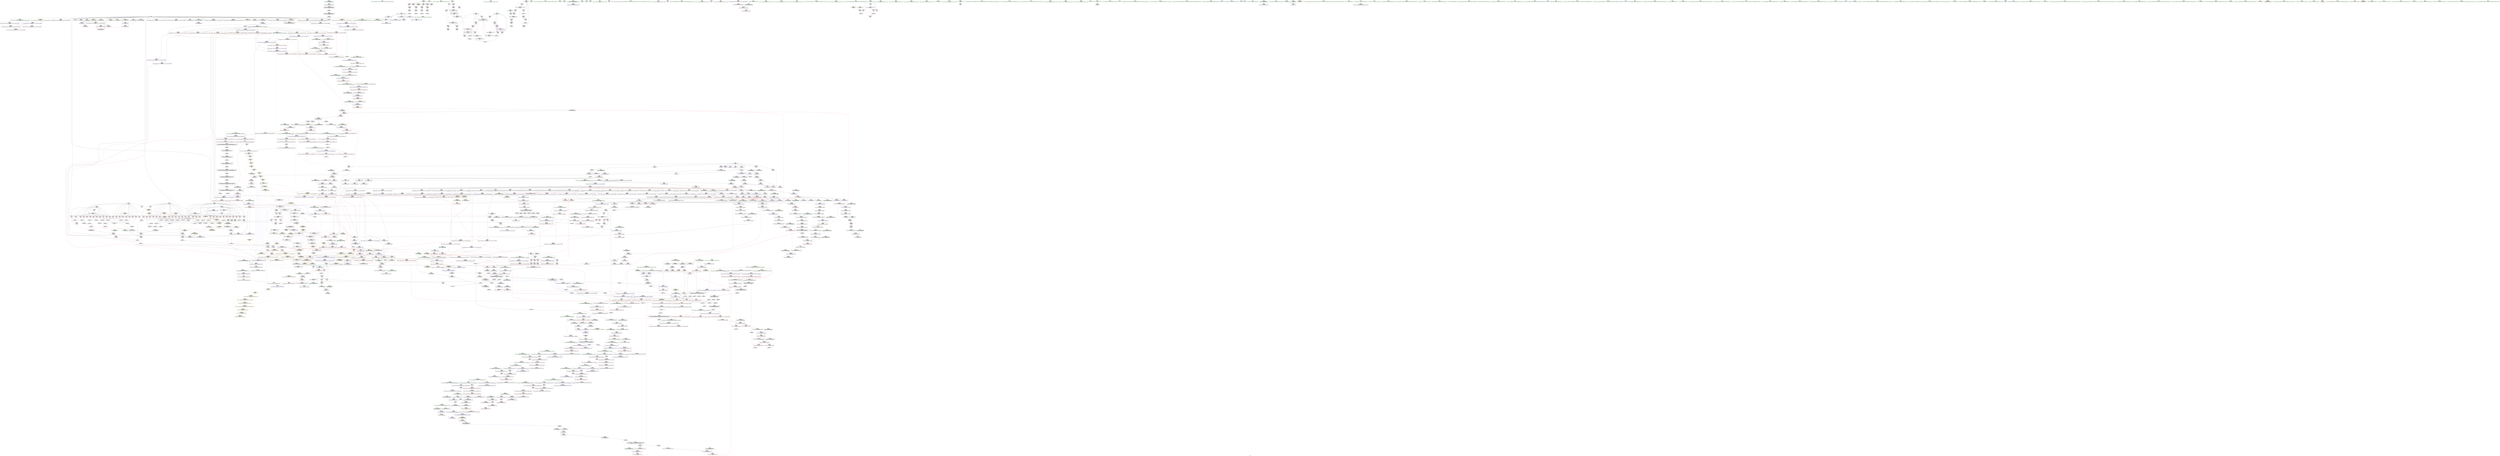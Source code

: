 digraph "SVFG" {
	label="SVFG";

	Node0x56515d4bc3d0 [shape=record,color=grey,label="{NodeID: 0\nNullPtr|{|<s29>98}}"];
	Node0x56515d4bc3d0 -> Node0x56515d7399d0[style=solid];
	Node0x56515d4bc3d0 -> Node0x56515d739ad0[style=solid];
	Node0x56515d4bc3d0 -> Node0x56515d739ba0[style=solid];
	Node0x56515d4bc3d0 -> Node0x56515d739c70[style=solid];
	Node0x56515d4bc3d0 -> Node0x56515d739d40[style=solid];
	Node0x56515d4bc3d0 -> Node0x56515d739e10[style=solid];
	Node0x56515d4bc3d0 -> Node0x56515d739ee0[style=solid];
	Node0x56515d4bc3d0 -> Node0x56515d739fb0[style=solid];
	Node0x56515d4bc3d0 -> Node0x56515d73a080[style=solid];
	Node0x56515d4bc3d0 -> Node0x56515d73a150[style=solid];
	Node0x56515d4bc3d0 -> Node0x56515d73a220[style=solid];
	Node0x56515d4bc3d0 -> Node0x56515d73a2f0[style=solid];
	Node0x56515d4bc3d0 -> Node0x56515d73a3c0[style=solid];
	Node0x56515d4bc3d0 -> Node0x56515d73a490[style=solid];
	Node0x56515d4bc3d0 -> Node0x56515d73a560[style=solid];
	Node0x56515d4bc3d0 -> Node0x56515d73a630[style=solid];
	Node0x56515d4bc3d0 -> Node0x56515d73a700[style=solid];
	Node0x56515d4bc3d0 -> Node0x56515d73a7d0[style=solid];
	Node0x56515d4bc3d0 -> Node0x56515d73a8a0[style=solid];
	Node0x56515d4bc3d0 -> Node0x56515d73a970[style=solid];
	Node0x56515d4bc3d0 -> Node0x56515d73aa40[style=solid];
	Node0x56515d4bc3d0 -> Node0x56515d7444f0[style=solid];
	Node0x56515d4bc3d0 -> Node0x56515d746a80[style=solid];
	Node0x56515d4bc3d0 -> Node0x56515d746b50[style=solid];
	Node0x56515d4bc3d0 -> Node0x56515d746c20[style=solid];
	Node0x56515d4bc3d0 -> Node0x56515d7682f0[style=solid];
	Node0x56515d4bc3d0 -> Node0x56515d786820[style=solid];
	Node0x56515d4bc3d0 -> Node0x56515d759bb0[style=solid];
	Node0x56515d4bc3d0 -> Node0x56515d75a030[style=solid];
	Node0x56515d4bc3d0:s29 -> Node0x56515d86a510[style=solid,color=red];
	Node0x56515d73fae0 [shape=record,color=red,label="{NodeID: 775\n1211\<--1204\n\<--__rhs.addr\n_ZN9__gnu_cxxmiIPiSt6vectorIiSaIiEEEENS_17__normal_iteratorIT_T0_E15difference_typeERKS8_SB_\n|{<s0>88}}"];
	Node0x56515d73fae0:s0 -> Node0x56515d86bdc0[style=solid,color=red];
	Node0x56515d7583b0 [shape=record,color=grey,label="{NodeID: 1550\n393 = Binary(392, 284, )\n}"];
	Node0x56515d7583b0 -> Node0x56515d788800[style=solid];
	Node0x56515d7364d0 [shape=record,color=purple,label="{NodeID: 443\n277\<--8\narrayidx\<--edge\n_Z4initv\n|{<s0>19}}"];
	Node0x56515d7364d0:s0 -> Node0x56515d86f660[style=solid,color=red];
	Node0x56515d86c320 [shape=record,color=black,label="{NodeID: 2325\n201 = PHI(170, 168, )\n1st arg _ZNSt6vectorIiSaIiEE9push_backERKi }"];
	Node0x56515d86c320 -> Node0x56515d744fb0[style=solid];
	Node0x56515d72a350 [shape=record,color=green,label="{NodeID: 111\n745\<--746\n_ZNSt12_Vector_baseIiSaIiEE12_Vector_implD2Ev\<--_ZNSt12_Vector_baseIiSaIiEE12_Vector_implD2Ev_field_insensitive\n}"];
	Node0x56515d745630 [shape=record,color=blue,label="{NodeID: 886\n257\<--413\ni1\<--inc61\n_Z4initv\n}"];
	Node0x56515d745630 -> Node0x56515d7d5220[style=dashed];
	Node0x56515d74c010 [shape=record,color=purple,label="{NodeID: 554\n1544\<--1527\ncoerce.dive4\<--agg.tmp2\n_ZSt18uninitialized_copyISt13move_iteratorIPiES1_ET0_T_S4_S3_\n}"];
	Node0x56515d74c010 -> Node0x56515d741dd0[style=solid];
	Node0x56515d72eb20 [shape=record,color=green,label="{NodeID: 222\n1503\<--1504\n__i.addr\<--__i.addr_field_insensitive\n_ZSt32__make_move_if_noexcept_iteratorIiSt13move_iteratorIPiEET0_PT_\n}"];
	Node0x56515d72eb20 -> Node0x56515d741a90[style=solid];
	Node0x56515d72eb20 -> Node0x56515d76b210[style=solid];
	Node0x56515d76a920 [shape=record,color=blue,label="{NodeID: 997\n1412\<--1410\n__a.addr\<--__a\n_ZNSt16allocator_traitsISaIiEE8allocateERS0_m\n}"];
	Node0x56515d76a920 -> Node0x56515d741410[style=dashed];
	Node0x56515d751a40 [shape=record,color=red,label="{NodeID: 665\n305\<--304\n\<--arrayidx10\n_Z4initv\n}"];
	Node0x56515d751a40 -> Node0x56515d73b9e0[style=solid];
	Node0x56515d73cbc0 [shape=record,color=black,label="{NodeID: 333\n558\<--557\nidxprom\<--\n_Z4calcv\n}"];
	Node0x56515d80ae00 [shape=record,color=yellow,style=double,label="{NodeID: 2215\n18V_2 = CSCHI(MR_18V_1)\npts\{100001 \}\nCS[]|{<s0>19}}"];
	Node0x56515d80ae00:s0 -> Node0x56515d7e2f70[style=dashed,color=blue];
	Node0x56515d5809c0 [shape=record,color=green,label="{NodeID: 1\n7\<--1\n__dso_handle\<--dummyObj\nGlob }"];
	Node0x56515d73fbb0 [shape=record,color=red,label="{NodeID: 776\n1210\<--1209\n\<--call\n_ZN9__gnu_cxxmiIPiSt6vectorIiSaIiEEEENS_17__normal_iteratorIT_T0_E15difference_typeERKS8_SB_\n}"];
	Node0x56515d73fbb0 -> Node0x56515d73ef80[style=solid];
	Node0x56515d758530 [shape=record,color=grey,label="{NodeID: 1551\n408 = Binary(407, 284, )\n}"];
	Node0x56515d758530 -> Node0x56515d745560[style=solid];
	Node0x56515d7365a0 [shape=record,color=purple,label="{NodeID: 444\n476\<--8\narrayidx4\<--edge\n_Z3dfsi\n|{<s0>27}}"];
	Node0x56515d7365a0:s0 -> Node0x56515d86b380[style=solid,color=red];
	Node0x56515d86c470 [shape=record,color=black,label="{NodeID: 2326\n709 = PHI(130, 977, 993, 1029, 1049, 1795, )\n0th arg _ZNSt12_Vector_baseIiSaIiEE19_M_get_Tp_allocatorEv }"];
	Node0x56515d86c470 -> Node0x56515d747100[style=solid];
	Node0x56515d72a450 [shape=record,color=green,label="{NodeID: 112\n762\<--763\n__first.addr\<--__first.addr_field_insensitive\n_ZSt8_DestroyIPiEvT_S1_\n}"];
	Node0x56515d72a450 -> Node0x56515d753fa0[style=solid];
	Node0x56515d72a450 -> Node0x56515d747440[style=solid];
	Node0x56515d745700 [shape=record,color=blue,label="{NodeID: 887\n429\<--428\nthis.addr\<--this\n_ZNSt6vectorIiSaIiEE5clearEv\n}"];
	Node0x56515d745700 -> Node0x56515d751d80[style=dashed];
	Node0x56515d7e5020 [shape=record,color=yellow,style=double,label="{NodeID: 1662\n16V_1 = ENCHI(MR_16V_0)\npts\{100000 \}\nFun[_Z4initv]|{|<s1>19}}"];
	Node0x56515d7e5020 -> Node0x56515d7d5c20[style=dashed];
	Node0x56515d7e5020:s1 -> Node0x56515d7ea200[style=dashed,color=red];
	Node0x56515d74c0e0 [shape=record,color=purple,label="{NodeID: 555\n1822\<--1535\noffset_0\<--\n}"];
	Node0x56515d74c0e0 -> Node0x56515d76b620[style=solid];
	Node0x56515d72ebf0 [shape=record,color=green,label="{NodeID: 223\n1508\<--1509\n_ZNSt13move_iteratorIPiEC2ES0_\<--_ZNSt13move_iteratorIPiEC2ES0__field_insensitive\n}"];
	Node0x56515d76a9f0 [shape=record,color=blue,label="{NodeID: 998\n1414\<--1411\n__n.addr\<--__n\n_ZNSt16allocator_traitsISaIiEE8allocateERS0_m\n}"];
	Node0x56515d76a9f0 -> Node0x56515d7414e0[style=dashed];
	Node0x56515d751b10 [shape=record,color=red,label="{NodeID: 666\n327\<--326\n\<--arrayidx15\n_Z4initv\n}"];
	Node0x56515d751b10 -> Node0x56515d73bb80[style=solid];
	Node0x56515d73cc90 [shape=record,color=black,label="{NodeID: 334\n561\<--560\ntobool\<--\n_Z4calcv\n}"];
	Node0x56515d460370 [shape=record,color=green,label="{NodeID: 2\n15\<--1\n\<--dummyObj\nCan only get source location for instruction, argument, global var or function.}"];
	Node0x56515d73fc80 [shape=record,color=red,label="{NodeID: 777\n1213\<--1212\n\<--call1\n_ZN9__gnu_cxxmiIPiSt6vectorIiSaIiEEEENS_17__normal_iteratorIT_T0_E15difference_typeERKS8_SB_\n}"];
	Node0x56515d73fc80 -> Node0x56515d73f050[style=solid];
	Node0x56515d7586b0 [shape=record,color=grey,label="{NodeID: 1552\n413 = Binary(412, 284, )\n}"];
	Node0x56515d7586b0 -> Node0x56515d745630[style=solid];
	Node0x56515d736670 [shape=record,color=purple,label="{NodeID: 445\n487\<--8\narrayidx7\<--edge\n_Z3dfsi\n|{<s0>28}}"];
	Node0x56515d736670:s0 -> Node0x56515d8732e0[style=solid,color=red];
	Node0x56515d86c8a0 [shape=record,color=black,label="{NodeID: 2327\n628 = PHI(84, )\n0th arg _ZNSt12_Vector_baseIiSaIiEEC2Ev }"];
	Node0x56515d86c8a0 -> Node0x56515d7468e0[style=solid];
	Node0x56515d72a520 [shape=record,color=green,label="{NodeID: 113\n764\<--765\n__last.addr\<--__last.addr_field_insensitive\n_ZSt8_DestroyIPiEvT_S1_\n}"];
	Node0x56515d72a520 -> Node0x56515d754070[style=solid];
	Node0x56515d72a520 -> Node0x56515d766e10[style=solid];
	Node0x56515d7457d0 [shape=record,color=blue,label="{NodeID: 888\n450\<--449\nk.addr\<--k\n_Z3dfsi\n}"];
	Node0x56515d7457d0 -> Node0x56515d751f20[style=dashed];
	Node0x56515d7457d0 -> Node0x56515d751ff0[style=dashed];
	Node0x56515d7457d0 -> Node0x56515d7520c0[style=dashed];
	Node0x56515d7457d0 -> Node0x56515d752190[style=dashed];
	Node0x56515d74c1b0 [shape=record,color=purple,label="{NodeID: 556\n1823\<--1536\noffset_0\<--\n}"];
	Node0x56515d74c1b0 -> Node0x56515d743970[style=solid];
	Node0x56515d72ecf0 [shape=record,color=green,label="{NodeID: 224\n1517\<--1518\n__first\<--__first_field_insensitive\n_ZSt18uninitialized_copyISt13move_iteratorIPiES1_ET0_T_S4_S3_\n}"];
	Node0x56515d72ecf0 -> Node0x56515d7345f0[style=solid];
	Node0x56515d72ecf0 -> Node0x56515d74bda0[style=solid];
	Node0x56515d76aac0 [shape=record,color=blue,label="{NodeID: 999\n1429\<--1426\nthis.addr\<--this\n_ZN9__gnu_cxx13new_allocatorIiE8allocateEmPKv\n}"];
	Node0x56515d76aac0 -> Node0x56515d7415b0[style=dashed];
	Node0x56515d7eb8e0 [shape=record,color=yellow,style=double,label="{NodeID: 1774\n2V_1 = ENCHI(MR_2V_0)\npts\{100000 100001 100002 \}\nFun[_ZNSt6vectorIiSaIiEEC2Ev]|{<s0>5}}"];
	Node0x56515d7eb8e0:s0 -> Node0x56515d7e7560[style=dashed,color=red];
	Node0x56515d751be0 [shape=record,color=red,label="{NodeID: 667\n349\<--348\n\<--arrayidx26\n_Z4initv\n}"];
	Node0x56515d751be0 -> Node0x56515d73bd20[style=solid];
	Node0x56515d73cd60 [shape=record,color=black,label="{NodeID: 335\n541\<--591\n_Z4calcv_ret\<--\n_Z4calcv\n|{<s0>33}}"];
	Node0x56515d73cd60:s0 -> Node0x56515d866820[style=solid,color=blue];
	Node0x56515d467030 [shape=record,color=green,label="{NodeID: 3\n23\<--1\n.str\<--dummyObj\nGlob }"];
	Node0x56515d73fd50 [shape=record,color=red,label="{NodeID: 778\n1226\<--1223\nthis1\<--this.addr\n_ZNSt6vectorIiSaIiEE5beginEv\n}"];
	Node0x56515d73fd50 -> Node0x56515d73f1f0[style=solid];
	Node0x56515d758830 [shape=record,color=grey,label="{NodeID: 1553\n739 = Binary(738, 520, )\n|{<s0>41}}"];
	Node0x56515d758830:s0 -> Node0x56515d8729f0[style=solid,color=red];
	Node0x56515d736740 [shape=record,color=purple,label="{NodeID: 446\n416\<--11\n\<--v\n_Z4initv\n}"];
	Node0x56515d86c9b0 [shape=record,color=black,label="{NodeID: 2328\n883 = PHI(223, 960, )\n0th arg _ZNSt16allocator_traitsISaIiEE9constructIiJRKiEEEvRS0_PT_DpOT0_ }"];
	Node0x56515d86c9b0 -> Node0x56515d767a00[style=solid];
	Node0x56515d72f130 [shape=record,color=green,label="{NodeID: 114\n771\<--772\n_ZNSt12_Destroy_auxILb1EE9__destroyIPiEEvT_S3_\<--_ZNSt12_Destroy_auxILb1EE9__destroyIPiEEvT_S3__field_insensitive\n}"];
	Node0x56515d7458a0 [shape=record,color=blue,label="{NodeID: 889\n464\<--466\narrayidx2\<--\n_Z3dfsi\n}"];
	Node0x56515d7458a0 -> Node0x56515d7e1110[style=dashed];
	Node0x56515d7e51e0 [shape=record,color=yellow,style=double,label="{NodeID: 1664\n62V_1 = ENCHI(MR_62V_0)\npts\{2600000 \}\nFun[_Z4initv]}"];
	Node0x56515d7e51e0 -> Node0x56515d751a40[style=dashed];
	Node0x56515d7e51e0 -> Node0x56515d751b10[style=dashed];
	Node0x56515d7e51e0 -> Node0x56515d751be0[style=dashed];
	Node0x56515d7e51e0 -> Node0x56515d751cb0[style=dashed];
	Node0x56515d74c280 [shape=record,color=purple,label="{NodeID: 557\n1825\<--1538\noffset_0\<--\n}"];
	Node0x56515d74c280 -> Node0x56515d76b6f0[style=solid];
	Node0x56515d72edc0 [shape=record,color=green,label="{NodeID: 225\n1519\<--1520\n__last\<--__last_field_insensitive\n_ZSt18uninitialized_copyISt13move_iteratorIPiES1_ET0_T_S4_S3_\n}"];
	Node0x56515d72edc0 -> Node0x56515d7346c0[style=solid];
	Node0x56515d72edc0 -> Node0x56515d74be70[style=solid];
	Node0x56515d76ab90 [shape=record,color=blue,label="{NodeID: 1000\n1431\<--1427\n__n.addr\<--__n\n_ZN9__gnu_cxx13new_allocatorIiE8allocateEmPKv\n}"];
	Node0x56515d76ab90 -> Node0x56515d741680[style=dashed];
	Node0x56515d76ab90 -> Node0x56515d741750[style=dashed];
	Node0x56515d7eb9c0 [shape=record,color=yellow,style=double,label="{NodeID: 1775\n42V_1 = ENCHI(MR_42V_0)\npts\{1450 \}\nFun[_ZSt18uninitialized_copyISt13move_iteratorIPiES1_ET0_T_S4_S3_]|{<s0>108}}"];
	Node0x56515d7eb9c0:s0 -> Node0x56515d7e9340[style=dashed,color=red];
	Node0x56515d751cb0 [shape=record,color=red,label="{NodeID: 668\n379\<--378\n\<--arrayidx42\n_Z4initv\n}"];
	Node0x56515d751cb0 -> Node0x56515d73bec0[style=solid];
	Node0x56515d73ce30 [shape=record,color=black,label="{NodeID: 336\n660\<--659\n\<--this1\n_ZNSt12_Vector_baseIiSaIiEE12_Vector_implC2Ev\n|{<s0>38}}"];
	Node0x56515d73ce30:s0 -> Node0x56515d86dc10[style=solid,color=red];
	Node0x56515d469670 [shape=record,color=green,label="{NodeID: 4\n25\<--1\n.str.2\<--dummyObj\nGlob }"];
	Node0x56515d73fe20 [shape=record,color=red,label="{NodeID: 779\n1232\<--1231\n\<--coerce.dive\n_ZNSt6vectorIiSaIiEE5beginEv\n}"];
	Node0x56515d73fe20 -> Node0x56515d73f2c0[style=solid];
	Node0x56515d7589b0 [shape=record,color=grey,label="{NodeID: 1554\n738 = Binary(736, 737, )\n}"];
	Node0x56515d7589b0 -> Node0x56515d758830[style=solid];
	Node0x56515d736810 [shape=record,color=purple,label="{NodeID: 447\n457\<--11\narrayidx\<--v\n_Z3dfsi\n}"];
	Node0x56515d736810 -> Node0x56515d7524d0[style=solid];
	Node0x56515d86cb00 [shape=record,color=black,label="{NodeID: 2329\n884 = PHI(227, 963, )\n1st arg _ZNSt16allocator_traitsISaIiEE9constructIiJRKiEEEvRS0_PT_DpOT0_ }"];
	Node0x56515d86cb00 -> Node0x56515d767ad0[style=solid];
	Node0x56515d72f200 [shape=record,color=green,label="{NodeID: 115\n777\<--778\n.addr\<--.addr_field_insensitive\n_ZNSt12_Destroy_auxILb1EE9__destroyIPiEEvT_S3_\n}"];
	Node0x56515d72f200 -> Node0x56515d766ea0[style=solid];
	Node0x56515d745970 [shape=record,color=blue,label="{NodeID: 890\n19\<--468\nvtxcnt\<--inc\n_Z3dfsi\n}"];
	Node0x56515d745970 -> Node0x56515d7e0210[style=dashed];
	Node0x56515d74c350 [shape=record,color=purple,label="{NodeID: 558\n1826\<--1539\noffset_0\<--\n}"];
	Node0x56515d74c350 -> Node0x56515d743a40[style=solid];
	Node0x56515d72ee90 [shape=record,color=green,label="{NodeID: 226\n1521\<--1522\n__result.addr\<--__result.addr_field_insensitive\n_ZSt18uninitialized_copyISt13move_iteratorIPiES1_ET0_T_S4_S3_\n}"];
	Node0x56515d72ee90 -> Node0x56515d741c30[style=solid];
	Node0x56515d72ee90 -> Node0x56515d76b480[style=solid];
	Node0x56515d76ac60 [shape=record,color=blue,label="{NodeID: 1001\n1433\<--1428\n.addr\<--\n_ZN9__gnu_cxx13new_allocatorIiE8allocateEmPKv\n}"];
	Node0x56515d751d80 [shape=record,color=red,label="{NodeID: 669\n432\<--429\nthis1\<--this.addr\n_ZNSt6vectorIiSaIiEE5clearEv\n|{|<s1>26}}"];
	Node0x56515d751d80 -> Node0x56515d73bf90[style=solid];
	Node0x56515d751d80:s1 -> Node0x56515d872bb0[style=solid,color=red];
	Node0x56515d73cf00 [shape=record,color=black,label="{NodeID: 337\n677\<--676\n\<--this1\n_ZNSaIiEC2Ev\n|{<s0>39}}"];
	Node0x56515d73cf00:s0 -> Node0x56515d86ec10[style=solid,color=red];
	Node0x56515d461c30 [shape=record,color=green,label="{NodeID: 5\n27\<--1\n.str.3\<--dummyObj\nGlob }"];
	Node0x56515d73fef0 [shape=record,color=red,label="{NodeID: 780\n1243\<--1237\nthis1\<--this.addr\n_ZNSt12_Vector_baseIiSaIiEE11_M_allocateEm\n}"];
	Node0x56515d73fef0 -> Node0x56515d74afd0[style=solid];
	Node0x56515d758b30 [shape=record,color=grey,label="{NodeID: 1555\n283 = Binary(282, 284, )\n}"];
	Node0x56515d758b30 -> Node0x56515d7452f0[style=solid];
	Node0x56515d7368e0 [shape=record,color=purple,label="{NodeID: 448\n464\<--11\narrayidx2\<--v\n_Z3dfsi\n}"];
	Node0x56515d7368e0 -> Node0x56515d7458a0[style=solid];
	Node0x56515d86cc50 [shape=record,color=black,label="{NodeID: 2330\n885 = PHI(228, 965, )\n2nd arg _ZNSt16allocator_traitsISaIiEE9constructIiJRKiEEEvRS0_PT_DpOT0_ }"];
	Node0x56515d86cc50 -> Node0x56515d767ba0[style=solid];
	Node0x56515d72f2d0 [shape=record,color=green,label="{NodeID: 116\n779\<--780\n.addr1\<--.addr1_field_insensitive\n_ZNSt12_Destroy_auxILb1EE9__destroyIPiEEvT_S3_\n}"];
	Node0x56515d72f2d0 -> Node0x56515d766f70[style=solid];
	Node0x56515d745a40 [shape=record,color=blue,label="{NodeID: 891\n452\<--15\ni\<--\n_Z3dfsi\n}"];
	Node0x56515d745a40 -> Node0x56515d752260[style=dashed];
	Node0x56515d745a40 -> Node0x56515d752330[style=dashed];
	Node0x56515d745a40 -> Node0x56515d752400[style=dashed];
	Node0x56515d745a40 -> Node0x56515d745be0[style=dashed];
	Node0x56515d745a40 -> Node0x56515d7de3e0[style=dashed];
	Node0x56515d74c420 [shape=record,color=purple,label="{NodeID: 559\n1569\<--1559\ncoerce.dive\<--__first\n_ZNSt20__uninitialized_copyILb1EE13__uninit_copyISt13move_iteratorIPiES3_EET0_T_S6_S5_\n}"];
	Node0x56515d74c420 -> Node0x56515d76b7c0[style=solid];
	Node0x56515d72ef60 [shape=record,color=green,label="{NodeID: 227\n1523\<--1524\n__assignable\<--__assignable_field_insensitive\n_ZSt18uninitialized_copyISt13move_iteratorIPiES1_ET0_T_S4_S3_\n}"];
	Node0x56515d72ef60 -> Node0x56515d76b550[style=solid];
	Node0x56515d76ad30 [shape=record,color=blue,label="{NodeID: 1002\n1475\<--1459\ncoerce.dive\<--__first.coerce\n_ZSt22__uninitialized_copy_aISt13move_iteratorIPiES1_iET0_T_S4_S3_RSaIT1_E\n}"];
	Node0x56515d76ad30 -> Node0x56515d7437d0[style=dashed];
	Node0x56515d751e50 [shape=record,color=red,label="{NodeID: 670\n436\<--435\n\<--_M_start\n_ZNSt6vectorIiSaIiEE5clearEv\n|{<s0>26}}"];
	Node0x56515d751e50:s0 -> Node0x56515d872cc0[style=solid,color=red];
	Node0x56515d73cfd0 [shape=record,color=black,label="{NodeID: 338\n715\<--714\n\<--_M_impl\n_ZNSt12_Vector_baseIiSaIiEE19_M_get_Tp_allocatorEv\n}"];
	Node0x56515d73cfd0 -> Node0x56515d73d0a0[style=solid];
	Node0x56515d726340 [shape=record,color=green,label="{NodeID: 6\n29\<--1\n.str.4\<--dummyObj\nGlob }"];
	Node0x56515d73ffc0 [shape=record,color=red,label="{NodeID: 781\n1244\<--1239\n\<--__n.addr\n_ZNSt12_Vector_baseIiSaIiEE11_M_allocateEm\n}"];
	Node0x56515d73ffc0 -> Node0x56515d759eb0[style=solid];
	Node0x56515d758cb0 [shape=record,color=grey,label="{NodeID: 1556\n272 = Binary(270, 271, )\n}"];
	Node0x56515d758cb0 -> Node0x56515d75ac30[style=solid];
	Node0x56515d7369b0 [shape=record,color=purple,label="{NodeID: 449\n559\<--11\narrayidx\<--v\n_Z4calcv\n}"];
	Node0x56515d7369b0 -> Node0x56515d7531d0[style=solid];
	Node0x56515d86cda0 [shape=record,color=black,label="{NodeID: 2331\n718 = PHI(137, 147, )\n0th arg _ZNSt12_Vector_baseIiSaIiEED2Ev }"];
	Node0x56515d86cda0 -> Node0x56515d7471d0[style=solid];
	Node0x56515d72f3a0 [shape=record,color=green,label="{NodeID: 117\n788\<--789\nthis.addr\<--this.addr_field_insensitive\n_ZNSt12_Vector_baseIiSaIiEE13_M_deallocateEPim\n}"];
	Node0x56515d72f3a0 -> Node0x56515d754140[style=solid];
	Node0x56515d72f3a0 -> Node0x56515d767040[style=solid];
	Node0x56515d745b10 [shape=record,color=blue,label="{NodeID: 892\n21\<--483\nedgcnt\<--inc5\n_Z3dfsi\n|{<s0>29|<s1>29|<s2>29}}"];
	Node0x56515d745b10:s0 -> Node0x56515d74f340[style=dashed,color=red];
	Node0x56515d745b10:s1 -> Node0x56515d745b10[style=dashed,color=red];
	Node0x56515d745b10:s2 -> Node0x56515d7ddee0[style=dashed,color=red];
	Node0x56515d74c4f0 [shape=record,color=purple,label="{NodeID: 560\n1571\<--1561\ncoerce.dive1\<--__last\n_ZNSt20__uninitialized_copyILb1EE13__uninit_copyISt13move_iteratorIPiES3_EET0_T_S6_S5_\n}"];
	Node0x56515d74c4f0 -> Node0x56515d76b890[style=solid];
	Node0x56515d72f030 [shape=record,color=green,label="{NodeID: 228\n1525\<--1526\nagg.tmp\<--agg.tmp_field_insensitive\n_ZSt18uninitialized_copyISt13move_iteratorIPiES1_ET0_T_S4_S3_\n}"];
	Node0x56515d72f030 -> Node0x56515d734790[style=solid];
	Node0x56515d72f030 -> Node0x56515d74bf40[style=solid];
	Node0x56515d76ae00 [shape=record,color=blue,label="{NodeID: 1003\n1477\<--1460\ncoerce.dive1\<--__last.coerce\n_ZSt22__uninitialized_copy_aISt13move_iteratorIPiES1_iET0_T_S4_S3_RSaIT1_E\n}"];
	Node0x56515d76ae00 -> Node0x56515d7438a0[style=dashed];
	Node0x56515d751f20 [shape=record,color=red,label="{NodeID: 671\n455\<--450\n\<--k.addr\n_Z3dfsi\n}"];
	Node0x56515d751f20 -> Node0x56515d73c060[style=solid];
	Node0x56515d73d0a0 [shape=record,color=black,label="{NodeID: 339\n708\<--715\n_ZNSt12_Vector_baseIiSaIiEE19_M_get_Tp_allocatorEv_ret\<--\n_ZNSt12_Vector_baseIiSaIiEE19_M_get_Tp_allocatorEv\n|{<s0>8|<s1>60|<s2>63|<s3>68|<s4>72|<s5>125}}"];
	Node0x56515d73d0a0:s0 -> Node0x56515d8654a0[style=solid,color=blue];
	Node0x56515d73d0a0:s1 -> Node0x56515d867850[style=solid,color=blue];
	Node0x56515d73d0a0:s2 -> Node0x56515d867c10[style=solid,color=blue];
	Node0x56515d73d0a0:s3 -> Node0x56515d867f60[style=solid,color=blue];
	Node0x56515d73d0a0:s4 -> Node0x56515d8680d0[style=solid,color=blue];
	Node0x56515d73d0a0:s5 -> Node0x56515d866e50[style=solid,color=blue];
	Node0x56515d726620 [shape=record,color=green,label="{NodeID: 7\n31\<--1\n.str.5\<--dummyObj\nGlob }"];
	Node0x56515d740090 [shape=record,color=red,label="{NodeID: 782\n1250\<--1239\n\<--__n.addr\n_ZNSt12_Vector_baseIiSaIiEE11_M_allocateEm\n|{<s0>90}}"];
	Node0x56515d740090:s0 -> Node0x56515d86ee90[style=solid,color=red];
	Node0x56515d758e30 [shape=record,color=grey,label="{NodeID: 1557\n468 = Binary(467, 284, )\n}"];
	Node0x56515d758e30 -> Node0x56515d745970[style=solid];
	Node0x56515d736a80 [shape=record,color=purple,label="{NodeID: 450\n263\<--23\n\<--.str\n_Z4initv\n}"];
	Node0x56515d86cef0 [shape=record,color=black,label="{NodeID: 2332\n1740 = PHI(1658, )\n0th arg _ZSt12__miter_baseIPiET_S1_ }"];
	Node0x56515d86cef0 -> Node0x56515d76cb40[style=solid];
	Node0x56515d72f470 [shape=record,color=green,label="{NodeID: 118\n790\<--791\n__p.addr\<--__p.addr_field_insensitive\n_ZNSt12_Vector_baseIiSaIiEE13_M_deallocateEPim\n}"];
	Node0x56515d72f470 -> Node0x56515d754210[style=solid];
	Node0x56515d72f470 -> Node0x56515d7542e0[style=solid];
	Node0x56515d72f470 -> Node0x56515d767110[style=solid];
	Node0x56515d745be0 [shape=record,color=blue,label="{NodeID: 893\n452\<--497\ni\<--inc10\n_Z3dfsi\n}"];
	Node0x56515d745be0 -> Node0x56515d752260[style=dashed];
	Node0x56515d745be0 -> Node0x56515d752330[style=dashed];
	Node0x56515d745be0 -> Node0x56515d752400[style=dashed];
	Node0x56515d745be0 -> Node0x56515d745be0[style=dashed];
	Node0x56515d745be0 -> Node0x56515d7de3e0[style=dashed];
	Node0x56515d74c5c0 [shape=record,color=purple,label="{NodeID: 561\n1581\<--1565\ncoerce.dive3\<--agg.tmp\n_ZNSt20__uninitialized_copyILb1EE13__uninit_copyISt13move_iteratorIPiES3_EET0_T_S6_S5_\n}"];
	Node0x56515d74c5c0 -> Node0x56515d741f70[style=solid];
	Node0x56515d737500 [shape=record,color=green,label="{NodeID: 229\n1527\<--1528\nagg.tmp2\<--agg.tmp2_field_insensitive\n_ZSt18uninitialized_copyISt13move_iteratorIPiES1_ET0_T_S4_S3_\n}"];
	Node0x56515d737500 -> Node0x56515d734860[style=solid];
	Node0x56515d737500 -> Node0x56515d74c010[style=solid];
	Node0x56515d76aed0 [shape=record,color=blue,label="{NodeID: 1004\n1467\<--1461\n__result.addr\<--__result\n_ZSt22__uninitialized_copy_aISt13move_iteratorIPiES1_iET0_T_S4_S3_RSaIT1_E\n}"];
	Node0x56515d76aed0 -> Node0x56515d741820[style=dashed];
	Node0x56515d751ff0 [shape=record,color=red,label="{NodeID: 672\n462\<--450\n\<--k.addr\n_Z3dfsi\n}"];
	Node0x56515d751ff0 -> Node0x56515d73c200[style=solid];
	Node0x56515d73d170 [shape=record,color=black,label="{NodeID: 340\n736\<--732\nsub.ptr.lhs.cast\<--\n_ZNSt12_Vector_baseIiSaIiEED2Ev\n}"];
	Node0x56515d73d170 -> Node0x56515d7589b0[style=solid];
	Node0x56515d7266e0 [shape=record,color=green,label="{NodeID: 8\n34\<--1\n\<--dummyObj\nCan only get source location for instruction, argument, global var or function.}"];
	Node0x56515d740160 [shape=record,color=red,label="{NodeID: 783\n1279\<--1263\n\<--__first.addr\n_ZSt34__uninitialized_move_if_noexcept_aIPiS0_SaIiEET0_T_S3_S2_RT1_\n|{<s0>91}}"];
	Node0x56515d740160:s0 -> Node0x56515d86f770[style=solid,color=red];
	Node0x56515d758fb0 [shape=record,color=grey,label="{NodeID: 1558\n1718 = cmp(1717, 1246, )\n}"];
	Node0x56515d736b50 [shape=record,color=purple,label="{NodeID: 451\n294\<--25\n\<--.str.2\n_Z4initv\n}"];
	Node0x56515d86d000 [shape=record,color=black,label="{NodeID: 2333\n1395 = PHI(1101, 1221, )\n0th arg _ZN9__gnu_cxx17__normal_iteratorIPiSt6vectorIiSaIiEEEC2ERKS1_ }"];
	Node0x56515d86d000 -> Node0x56515d76a6b0[style=solid];
	Node0x56515d72f540 [shape=record,color=green,label="{NodeID: 119\n792\<--793\n__n.addr\<--__n.addr_field_insensitive\n_ZNSt12_Vector_baseIiSaIiEE13_M_deallocateEPim\n}"];
	Node0x56515d72f540 -> Node0x56515d7543b0[style=solid];
	Node0x56515d72f540 -> Node0x56515d7671e0[style=solid];
	Node0x56515d745cb0 [shape=record,color=blue,label="{NodeID: 894\n504\<--503\nthis.addr\<--this\n_ZNKSt6vectorIiSaIiEE4sizeEv\n}"];
	Node0x56515d745cb0 -> Node0x56515d752670[style=dashed];
	Node0x56515d74c690 [shape=record,color=purple,label="{NodeID: 562\n1583\<--1567\ncoerce.dive4\<--agg.tmp2\n_ZNSt20__uninitialized_copyILb1EE13__uninit_copyISt13move_iteratorIPiES3_EET0_T_S6_S5_\n}"];
	Node0x56515d74c690 -> Node0x56515d742040[style=solid];
	Node0x56515d7375d0 [shape=record,color=green,label="{NodeID: 230\n1547\<--1548\n_ZNSt20__uninitialized_copyILb1EE13__uninit_copyISt13move_iteratorIPiES3_EET0_T_S6_S5_\<--_ZNSt20__uninitialized_copyILb1EE13__uninit_copyISt13move_iteratorIPiES3_EET0_T_S6_S5__field_insensitive\n}"];
	Node0x56515d76afa0 [shape=record,color=blue,label="{NodeID: 1005\n1469\<--1462\n.addr\<--\n_ZSt22__uninitialized_copy_aISt13move_iteratorIPiES1_iET0_T_S4_S3_RSaIT1_E\n}"];
	Node0x56515d7520c0 [shape=record,color=red,label="{NodeID: 673\n474\<--450\n\<--k.addr\n_Z3dfsi\n}"];
	Node0x56515d7520c0 -> Node0x56515d73c3a0[style=solid];
	Node0x56515d73d240 [shape=record,color=black,label="{NodeID: 341\n737\<--735\nsub.ptr.rhs.cast\<--\n_ZNSt12_Vector_baseIiSaIiEED2Ev\n}"];
	Node0x56515d73d240 -> Node0x56515d7589b0[style=solid];
	Node0x56515d80b700 [shape=record,color=yellow,style=double,label="{NodeID: 2223\n105V_3 = CSCHI(MR_105V_2)\npts\{1450 100000 100001 \}\nCS[]|{|<s1>33}}"];
	Node0x56515d80b700 -> Node0x56515d7e2540[style=dashed];
	Node0x56515d80b700:s1 -> Node0x56515d7f2130[style=dashed,color=red];
	Node0x56515d727060 [shape=record,color=green,label="{NodeID: 9\n284\<--1\n\<--dummyObj\nCan only get source location for instruction, argument, global var or function.}"];
	Node0x56515d740230 [shape=record,color=red,label="{NodeID: 784\n1285\<--1265\n\<--__last.addr\n_ZSt34__uninitialized_move_if_noexcept_aIPiS0_SaIiEET0_T_S3_S2_RT1_\n|{<s0>92}}"];
	Node0x56515d740230:s0 -> Node0x56515d86f770[style=solid,color=red];
	Node0x56515d759130 [shape=record,color=grey,label="{NodeID: 1559\n109 = cmp(104, 108, )\n}"];
	Node0x56515d736c20 [shape=record,color=purple,label="{NodeID: 452\n603\<--27\n\<--.str.3\nmain\n}"];
	Node0x56515d86d150 [shape=record,color=black,label="{NodeID: 2334\n1396 = PHI(1109, 1229, )\n1st arg _ZN9__gnu_cxx17__normal_iteratorIPiSt6vectorIiSaIiEEEC2ERKS1_ }"];
	Node0x56515d86d150 -> Node0x56515d76a780[style=solid];
	Node0x56515d72f610 [shape=record,color=green,label="{NodeID: 120\n806\<--807\n_ZNSt16allocator_traitsISaIiEE10deallocateERS0_Pim\<--_ZNSt16allocator_traitsISaIiEE10deallocateERS0_Pim_field_insensitive\n}"];
	Node0x56515d745d80 [shape=record,color=blue,label="{NodeID: 895\n525\<--523\nthis.addr\<--this\n_ZNSt6vectorIiSaIiEEixEm\n}"];
	Node0x56515d745d80 -> Node0x56515d7528e0[style=dashed];
	Node0x56515d7e57e0 [shape=record,color=yellow,style=double,label="{NodeID: 1670\n16V_1 = ENCHI(MR_16V_0)\npts\{100000 \}\nFun[_ZNKSt6vectorIiSaIiEE4sizeEv]}"];
	Node0x56515d7e57e0 -> Node0x56515d752810[style=dashed];
	Node0x56515d74c760 [shape=record,color=purple,label="{NodeID: 563\n1828\<--1574\noffset_0\<--\n}"];
	Node0x56515d74c760 -> Node0x56515d76ba30[style=solid];
	Node0x56515d7376a0 [shape=record,color=green,label="{NodeID: 231\n1559\<--1560\n__first\<--__first_field_insensitive\n_ZNSt20__uninitialized_copyILb1EE13__uninit_copyISt13move_iteratorIPiES3_EET0_T_S6_S5_\n}"];
	Node0x56515d7376a0 -> Node0x56515d734a00[style=solid];
	Node0x56515d7376a0 -> Node0x56515d74c420[style=solid];
	Node0x56515d76b070 [shape=record,color=blue, style = dotted,label="{NodeID: 1006\n1816\<--1818\noffset_0\<--dummyVal\n_ZSt22__uninitialized_copy_aISt13move_iteratorIPiES1_iET0_T_S4_S3_RSaIT1_E\n}"];
	Node0x56515d76b070 -> Node0x56515d7418f0[style=dashed];
	Node0x56515d752190 [shape=record,color=red,label="{NodeID: 674\n485\<--450\n\<--k.addr\n_Z3dfsi\n}"];
	Node0x56515d752190 -> Node0x56515d73c470[style=solid];
	Node0x56515d73d310 [shape=record,color=black,label="{NodeID: 342\n802\<--801\n\<--_M_impl\n_ZNSt12_Vector_baseIiSaIiEE13_M_deallocateEPim\n|{<s0>46}}"];
	Node0x56515d73d310:s0 -> Node0x56515d86e850[style=solid,color=red];
	Node0x56515d7270f0 [shape=record,color=green,label="{NodeID: 10\n308\<--1\n\<--dummyObj\nCan only get source location for instruction, argument, global var or function.}"];
	Node0x56515d740300 [shape=record,color=red,label="{NodeID: 785\n1289\<--1267\n\<--__result.addr\n_ZSt34__uninitialized_move_if_noexcept_aIPiS0_SaIiEET0_T_S3_S2_RT1_\n|{<s0>93}}"];
	Node0x56515d740300:s0 -> Node0x56515d86e5d0[style=solid,color=red];
	Node0x56515d7592b0 [shape=record,color=grey,label="{NodeID: 1560\n351 = cmp(350, 352, )\n}"];
	Node0x56515d736cf0 [shape=record,color=purple,label="{NodeID: 453\n614\<--29\n\<--.str.4\nmain\n}"];
	Node0x56515d86d2a0 [shape=record,color=black,label="{NodeID: 2335\n156 = PHI(310, 337, 357, 389, )\n0th arg _Z10insertedgeiiii }"];
	Node0x56515d86d2a0 -> Node0x56515d744a00[style=solid];
	Node0x56515d72f710 [shape=record,color=green,label="{NodeID: 121\n812\<--813\nthis.addr\<--this.addr_field_insensitive\n_ZNSt12_Vector_baseIiSaIiEE12_Vector_implD2Ev\n}"];
	Node0x56515d72f710 -> Node0x56515d754480[style=solid];
	Node0x56515d72f710 -> Node0x56515d7672b0[style=solid];
	Node0x56515d745e50 [shape=record,color=blue,label="{NodeID: 896\n527\<--524\n__n.addr\<--__n\n_ZNSt6vectorIiSaIiEEixEm\n}"];
	Node0x56515d745e50 -> Node0x56515d7529b0[style=dashed];
	Node0x56515d7e58c0 [shape=record,color=yellow,style=double,label="{NodeID: 1671\n18V_1 = ENCHI(MR_18V_0)\npts\{100001 \}\nFun[_ZNKSt6vectorIiSaIiEE4sizeEv]}"];
	Node0x56515d7e58c0 -> Node0x56515d752740[style=dashed];
	Node0x56515d74c830 [shape=record,color=purple,label="{NodeID: 564\n1829\<--1575\noffset_0\<--\n}"];
	Node0x56515d74c830 -> Node0x56515d743b10[style=solid];
	Node0x56515d737770 [shape=record,color=green,label="{NodeID: 232\n1561\<--1562\n__last\<--__last_field_insensitive\n_ZNSt20__uninitialized_copyILb1EE13__uninit_copyISt13move_iteratorIPiES3_EET0_T_S6_S5_\n}"];
	Node0x56515d737770 -> Node0x56515d734ad0[style=solid];
	Node0x56515d737770 -> Node0x56515d74c4f0[style=solid];
	Node0x56515d76b140 [shape=record,color=blue, style = dotted,label="{NodeID: 1007\n1819\<--1821\noffset_0\<--dummyVal\n_ZSt22__uninitialized_copy_aISt13move_iteratorIPiES1_iET0_T_S4_S3_RSaIT1_E\n}"];
	Node0x56515d76b140 -> Node0x56515d7419c0[style=dashed];
	Node0x56515d752260 [shape=record,color=red,label="{NodeID: 675\n472\<--452\n\<--i\n_Z3dfsi\n}"];
	Node0x56515d752260 -> Node0x56515d73c2d0[style=solid];
	Node0x56515d73d3e0 [shape=record,color=black,label="{NodeID: 343\n816\<--815\n\<--this1\n_ZNSt12_Vector_baseIiSaIiEE12_Vector_implD2Ev\n|{<s0>47}}"];
	Node0x56515d73d3e0:s0 -> Node0x56515d855ab0[style=solid,color=red];
	Node0x56515d80b9a0 [shape=record,color=yellow,style=double,label="{NodeID: 2225\n2V_2 = CSCHI(MR_2V_1)\npts\{100000 100001 100002 \}\nCS[]|{<s0>5}}"];
	Node0x56515d80b9a0:s0 -> Node0x56515d809800[style=dashed,color=blue];
	Node0x56515d7271f0 [shape=record,color=green,label="{NodeID: 11\n330\<--1\n\<--dummyObj\nCan only get source location for instruction, argument, global var or function.}"];
	Node0x56515d7403d0 [shape=record,color=red,label="{NodeID: 786\n1290\<--1269\n\<--__alloc.addr\n_ZSt34__uninitialized_move_if_noexcept_aIPiS0_SaIiEET0_T_S3_S2_RT1_\n|{<s0>93}}"];
	Node0x56515d7403d0:s0 -> Node0x56515d86e710[style=solid,color=red];
	Node0x56515d759430 [shape=record,color=grey,label="{NodeID: 1561\n329 = cmp(328, 330, )\n}"];
	Node0x56515d736dc0 [shape=record,color=purple,label="{NodeID: 454\n935\<--31\n\<--.str.5\n_ZNSt6vectorIiSaIiEE17_M_realloc_insertIJRKiEEEvN9__gnu_cxx17__normal_iteratorIPiS1_EEDpOT_\n|{<s0>53}}"];
	Node0x56515d736dc0:s0 -> Node0x56515d86df40[style=solid,color=red];
	Node0x56515d86d500 [shape=record,color=black,label="{NodeID: 2336\n157 = PHI(316, 338, 363, 395, )\n1st arg _Z10insertedgeiiii }"];
	Node0x56515d86d500 -> Node0x56515d744ad0[style=solid];
	Node0x56515d72f7e0 [shape=record,color=green,label="{NodeID: 122\n818\<--819\n_ZNSaIiED2Ev\<--_ZNSaIiED2Ev_field_insensitive\n}"];
	Node0x56515d745f20 [shape=record,color=blue,label="{NodeID: 897\n544\<--284\nans\<--\n_Z4calcv\n}"];
	Node0x56515d745f20 -> Node0x56515d7cf2d0[style=dashed];
	Node0x56515d7e59a0 [shape=record,color=yellow,style=double,label="{NodeID: 1672\n42V_1 = ENCHI(MR_42V_0)\npts\{1450 \}\nFun[_ZSt14__copy_move_a2ILb1EPiS0_ET1_T0_S2_S1_]|{<s0>120}}"];
	Node0x56515d7e59a0:s0 -> Node0x56515d7d4320[style=dashed,color=red];
	Node0x56515d74c900 [shape=record,color=purple,label="{NodeID: 565\n1831\<--1577\noffset_0\<--\n}"];
	Node0x56515d74c900 -> Node0x56515d76bb00[style=solid];
	Node0x56515d737840 [shape=record,color=green,label="{NodeID: 233\n1563\<--1564\n__result.addr\<--__result.addr_field_insensitive\n_ZNSt20__uninitialized_copyILb1EE13__uninit_copyISt13move_iteratorIPiES3_EET0_T_S6_S5_\n}"];
	Node0x56515d737840 -> Node0x56515d741ea0[style=solid];
	Node0x56515d737840 -> Node0x56515d76b960[style=solid];
	Node0x56515d76b210 [shape=record,color=blue,label="{NodeID: 1008\n1503\<--1500\n__i.addr\<--__i\n_ZSt32__make_move_if_noexcept_iteratorIiSt13move_iteratorIPiEET0_PT_\n}"];
	Node0x56515d76b210 -> Node0x56515d741a90[style=dashed];
	Node0x56515d752330 [shape=record,color=red,label="{NodeID: 676\n488\<--452\n\<--i\n_Z3dfsi\n}"];
	Node0x56515d752330 -> Node0x56515d73c540[style=solid];
	Node0x56515d73d4b0 [shape=record,color=black,label="{NodeID: 344\n835\<--834\n\<--\n_ZNSt16allocator_traitsISaIiEE10deallocateERS0_Pim\n|{<s0>48}}"];
	Node0x56515d73d4b0:s0 -> Node0x56515d8718c0[style=solid,color=red];
	Node0x56515d80bb00 [shape=record,color=yellow,style=double,label="{NodeID: 2226\n42V_2 = CSCHI(MR_42V_1)\npts\{1450 \}\nCS[]|{<s0>61}}"];
	Node0x56515d80bb00:s0 -> Node0x56515d7e3990[style=dashed,color=red];
	Node0x56515d7272f0 [shape=record,color=green,label="{NodeID: 12\n352\<--1\n\<--dummyObj\nCan only get source location for instruction, argument, global var or function.}"];
	Node0x56515d7404a0 [shape=record,color=red,label="{NodeID: 787\n1292\<--1291\n\<--coerce.dive4\n_ZSt34__uninitialized_move_if_noexcept_aIPiS0_SaIiEET0_T_S3_S2_RT1_\n|{<s0>93}}"];
	Node0x56515d7404a0:s0 -> Node0x56515d86e380[style=solid,color=red];
	Node0x56515d7595b0 [shape=record,color=grey,label="{NodeID: 1562\n72 = cmp(66, 71, )\n}"];
	Node0x56515d736e90 [shape=record,color=purple,label="{NodeID: 455\n1813\<--33\nllvm.global_ctors_0\<--llvm.global_ctors\nGlob }"];
	Node0x56515d736e90 -> Node0x56515d7442f0[style=solid];
	Node0x56515d86d700 [shape=record,color=black,label="{NodeID: 2337\n158 = PHI(317, 342, 369, 399, )\n2nd arg _Z10insertedgeiiii }"];
	Node0x56515d86d700 -> Node0x56515d744ba0[style=solid];
	Node0x56515d72f8e0 [shape=record,color=green,label="{NodeID: 123\n825\<--826\n__a.addr\<--__a.addr_field_insensitive\n_ZNSt16allocator_traitsISaIiEE10deallocateERS0_Pim\n}"];
	Node0x56515d72f8e0 -> Node0x56515d754550[style=solid];
	Node0x56515d72f8e0 -> Node0x56515d767380[style=solid];
	Node0x56515d745ff0 [shape=record,color=blue,label="{NodeID: 898\n546\<--15\ni\<--\n_Z4calcv\n}"];
	Node0x56515d745ff0 -> Node0x56515d7cf7d0[style=dashed];
	Node0x56515d74c9d0 [shape=record,color=purple,label="{NodeID: 566\n1832\<--1578\noffset_0\<--\n}"];
	Node0x56515d74c9d0 -> Node0x56515d743be0[style=solid];
	Node0x56515d737910 [shape=record,color=green,label="{NodeID: 234\n1565\<--1566\nagg.tmp\<--agg.tmp_field_insensitive\n_ZNSt20__uninitialized_copyILb1EE13__uninit_copyISt13move_iteratorIPiES3_EET0_T_S6_S5_\n}"];
	Node0x56515d737910 -> Node0x56515d734ba0[style=solid];
	Node0x56515d737910 -> Node0x56515d74c5c0[style=solid];
	Node0x56515d76b2e0 [shape=record,color=blue,label="{NodeID: 1009\n1529\<--1514\ncoerce.dive\<--__first.coerce\n_ZSt18uninitialized_copyISt13move_iteratorIPiES1_ET0_T_S4_S3_\n}"];
	Node0x56515d76b2e0 -> Node0x56515d743970[style=dashed];
	Node0x56515d7d25f0 [shape=record,color=yellow,style=double,label="{NodeID: 1784\n256V_1 = ENCHI(MR_256V_0)\npts\{9110000 9210000 \}\nFun[_ZN9__gnu_cxxmiIPiSt6vectorIiSaIiEEEENS_17__normal_iteratorIT_T0_E15difference_typeERKS8_SB_]}"];
	Node0x56515d7d25f0 -> Node0x56515d73fbb0[style=dashed];
	Node0x56515d7d25f0 -> Node0x56515d73fc80[style=dashed];
	Node0x56515d752400 [shape=record,color=red,label="{NodeID: 677\n496\<--452\n\<--i\n_Z3dfsi\n}"];
	Node0x56515d752400 -> Node0x56515d788200[style=solid];
	Node0x56515d73d580 [shape=record,color=black,label="{NodeID: 345\n857\<--856\n\<--\n_ZN9__gnu_cxx13new_allocatorIiE10deallocateEPim\n}"];
	Node0x56515d80bc60 [shape=record,color=yellow,style=double,label="{NodeID: 2227\n42V_2 = CSCHI(MR_42V_1)\npts\{1450 \}\nCS[]|{<s0>120}}"];
	Node0x56515d80bc60:s0 -> Node0x56515d80a950[style=dashed,color=blue];
	Node0x56515d7273f0 [shape=record,color=green,label="{NodeID: 13\n382\<--1\n\<--dummyObj\nCan only get source location for instruction, argument, global var or function.}"];
	Node0x56515d740570 [shape=record,color=red,label="{NodeID: 788\n1294\<--1293\n\<--coerce.dive5\n_ZSt34__uninitialized_move_if_noexcept_aIPiS0_SaIiEET0_T_S3_S2_RT1_\n|{<s0>93}}"];
	Node0x56515d740570:s0 -> Node0x56515d86e490[style=solid,color=red];
	Node0x56515d759730 [shape=record,color=grey,label="{NodeID: 1563\n480 = cmp(473, 477, )\n}"];
	Node0x56515d736f90 [shape=record,color=purple,label="{NodeID: 456\n1814\<--33\nllvm.global_ctors_1\<--llvm.global_ctors\nGlob }"];
	Node0x56515d736f90 -> Node0x56515d7443f0[style=solid];
	Node0x56515d86d900 [shape=record,color=black,label="{NodeID: 2338\n159 = PHI(321, 343, 373, 403, )\n3rd arg _Z10insertedgeiiii }"];
	Node0x56515d86d900 -> Node0x56515d744c70[style=solid];
	Node0x56515d72f9b0 [shape=record,color=green,label="{NodeID: 124\n827\<--828\n__p.addr\<--__p.addr_field_insensitive\n_ZNSt16allocator_traitsISaIiEE10deallocateERS0_Pim\n}"];
	Node0x56515d72f9b0 -> Node0x56515d754620[style=solid];
	Node0x56515d72f9b0 -> Node0x56515d767450[style=solid];
	Node0x56515d7460c0 [shape=record,color=blue,label="{NodeID: 899\n19\<--15\nvtxcnt\<--\n_Z4calcv\n|{<s0>30|<s1>30|<s2>30}}"];
	Node0x56515d7460c0:s0 -> Node0x56515d74f1a0[style=dashed,color=red];
	Node0x56515d7460c0:s1 -> Node0x56515d745970[style=dashed,color=red];
	Node0x56515d7460c0:s2 -> Node0x56515d7dd9e0[style=dashed,color=red];
	Node0x56515d74caa0 [shape=record,color=purple,label="{NodeID: 567\n1603\<--1593\ncoerce.dive\<--__first\n_ZSt4copyISt13move_iteratorIPiES1_ET0_T_S4_S3_\n}"];
	Node0x56515d74caa0 -> Node0x56515d76bbd0[style=solid];
	Node0x56515d7379e0 [shape=record,color=green,label="{NodeID: 235\n1567\<--1568\nagg.tmp2\<--agg.tmp2_field_insensitive\n_ZNSt20__uninitialized_copyILb1EE13__uninit_copyISt13move_iteratorIPiES3_EET0_T_S6_S5_\n}"];
	Node0x56515d7379e0 -> Node0x56515d734c70[style=solid];
	Node0x56515d7379e0 -> Node0x56515d74c690[style=solid];
	Node0x56515d76b3b0 [shape=record,color=blue,label="{NodeID: 1010\n1531\<--1515\ncoerce.dive1\<--__last.coerce\n_ZSt18uninitialized_copyISt13move_iteratorIPiES1_ET0_T_S4_S3_\n}"];
	Node0x56515d76b3b0 -> Node0x56515d743a40[style=dashed];
	Node0x56515d7524d0 [shape=record,color=red,label="{NodeID: 678\n458\<--457\n\<--arrayidx\n_Z3dfsi\n}"];
	Node0x56515d7524d0 -> Node0x56515d73c130[style=solid];
	Node0x56515d73d650 [shape=record,color=black,label="{NodeID: 346\n870\<--869\n\<--this1\n_ZNSaIiED2Ev\n|{<s0>50}}"];
	Node0x56515d73d650:s0 -> Node0x56515d86db00[style=solid,color=red];
	Node0x56515d80bdc0 [shape=record,color=yellow,style=double,label="{NodeID: 2228\n42V_2 = CSCHI(MR_42V_1)\npts\{1450 \}\nCS[]|{<s0>15|<s1>58}}"];
	Node0x56515d80bdc0:s0 -> Node0x56515d7ceac0[style=dashed,color=blue];
	Node0x56515d80bdc0:s1 -> Node0x56515d80bb00[style=dashed,color=blue];
	Node0x56515d7274f0 [shape=record,color=green,label="{NodeID: 14\n418\<--1\n\<--dummyObj\nCan only get source location for instruction, argument, global var or function.}"];
	Node0x56515d740640 [shape=record,color=red,label="{NodeID: 789\n1304\<--1301\nthis1\<--this.addr\n_ZNK9__gnu_cxx17__normal_iteratorIPiSt6vectorIiSaIiEEE4baseEv\n}"];
	Node0x56515d740640 -> Node0x56515d74b3e0[style=solid];
	Node0x56515d7598b0 [shape=record,color=grey,label="{NodeID: 1564\n1441 = cmp(1439, 1440, )\n}"];
	Node0x56515d737090 [shape=record,color=purple,label="{NodeID: 457\n1815\<--33\nllvm.global_ctors_2\<--llvm.global_ctors\nGlob }"];
	Node0x56515d737090 -> Node0x56515d7444f0[style=solid];
	Node0x56515d86db00 [shape=record,color=black,label="{NodeID: 2339\n876 = PHI(870, )\n0th arg _ZN9__gnu_cxx13new_allocatorIiED2Ev }"];
	Node0x56515d86db00 -> Node0x56515d767930[style=solid];
	Node0x56515d72fa80 [shape=record,color=green,label="{NodeID: 125\n829\<--830\n__n.addr\<--__n.addr_field_insensitive\n_ZNSt16allocator_traitsISaIiEE10deallocateERS0_Pim\n}"];
	Node0x56515d72fa80 -> Node0x56515d7546f0[style=solid];
	Node0x56515d72fa80 -> Node0x56515d767520[style=solid];
	Node0x56515d746190 [shape=record,color=blue,label="{NodeID: 900\n21\<--15\nedgcnt\<--\n_Z4calcv\n|{<s0>30|<s1>30|<s2>30}}"];
	Node0x56515d746190:s0 -> Node0x56515d74f340[style=dashed,color=red];
	Node0x56515d746190:s1 -> Node0x56515d745b10[style=dashed,color=red];
	Node0x56515d746190:s2 -> Node0x56515d7ddee0[style=dashed,color=red];
	Node0x56515d74cb70 [shape=record,color=purple,label="{NodeID: 568\n1605\<--1595\ncoerce.dive1\<--__last\n_ZSt4copyISt13move_iteratorIPiES1_ET0_T_S4_S3_\n}"];
	Node0x56515d74cb70 -> Node0x56515d76bca0[style=solid];
	Node0x56515d737ab0 [shape=record,color=green,label="{NodeID: 236\n1586\<--1587\n_ZSt4copyISt13move_iteratorIPiES1_ET0_T_S4_S3_\<--_ZSt4copyISt13move_iteratorIPiES1_ET0_T_S4_S3__field_insensitive\n}"];
	Node0x56515d76b480 [shape=record,color=blue,label="{NodeID: 1011\n1521\<--1516\n__result.addr\<--__result\n_ZSt18uninitialized_copyISt13move_iteratorIPiES1_ET0_T_S4_S3_\n}"];
	Node0x56515d76b480 -> Node0x56515d741c30[style=dashed];
	Node0x56515d7525a0 [shape=record,color=red,label="{NodeID: 679\n493\<--490\n\<--call9\n_Z3dfsi\n|{<s0>29}}"];
	Node0x56515d7525a0:s0 -> Node0x56515d86c080[style=solid,color=red];
	Node0x56515d73d720 [shape=record,color=black,label="{NodeID: 347\n896\<--895\n\<--\n_ZNSt16allocator_traitsISaIiEE9constructIiJRKiEEEvRS0_PT_DpOT0_\n|{<s0>52}}"];
	Node0x56515d73d720:s0 -> Node0x56515d86b980[style=solid,color=red];
	Node0x56515d80bf20 [shape=record,color=yellow,style=double,label="{NodeID: 2229\n42V_3 = CSCHI(MR_42V_2)\npts\{1450 \}\nCS[]|{<s0>64}}"];
	Node0x56515d80bf20:s0 -> Node0x56515d7e3990[style=dashed,color=red];
	Node0x56515d7275f0 [shape=record,color=green,label="{NodeID: 15\n419\<--1\n\<--dummyObj\nCan only get source location for instruction, argument, global var or function.}"];
	Node0x56515d740710 [shape=record,color=red,label="{NodeID: 790\n1316\<--1310\n\<--__a.addr\n_ZNSt16allocator_traitsISaIiEE7destroyIiEEvRS0_PT_\n}"];
	Node0x56515d740710 -> Node0x56515d733680[style=solid];
	Node0x56515d759a30 [shape=record,color=grey,label="{NodeID: 1565\n572 = cmp(568, 570, )\n}"];
	Node0x56515d737190 [shape=record,color=purple,label="{NodeID: 458\n66\<--65\narrayctor.next\<--arrayctor.cur\n__cxx_global_var_init.1\n}"];
	Node0x56515d737190 -> Node0x56515d787360[style=solid];
	Node0x56515d737190 -> Node0x56515d7595b0[style=solid];
	Node0x56515d86dc10 [shape=record,color=black,label="{NodeID: 2340\n672 = PHI(660, )\n0th arg _ZNSaIiEC2Ev }"];
	Node0x56515d86dc10 -> Node0x56515d746cf0[style=solid];
	Node0x56515d72fb50 [shape=record,color=green,label="{NodeID: 126\n839\<--840\n_ZN9__gnu_cxx13new_allocatorIiE10deallocateEPim\<--_ZN9__gnu_cxx13new_allocatorIiE10deallocateEPim_field_insensitive\n}"];
	Node0x56515d746260 [shape=record,color=blue,label="{NodeID: 901\n542\<--15\nretval\<--\n_Z4calcv\n}"];
	Node0x56515d746260 -> Node0x56515d7d7550[style=dashed];
	Node0x56515d74cc40 [shape=record,color=purple,label="{NodeID: 569\n1611\<--1599\ncoerce.dive2\<--agg.tmp\n_ZSt4copyISt13move_iteratorIPiES1_ET0_T_S4_S3_\n}"];
	Node0x56515d74cc40 -> Node0x56515d7421e0[style=solid];
	Node0x56515d737bb0 [shape=record,color=green,label="{NodeID: 237\n1593\<--1594\n__first\<--__first_field_insensitive\n_ZSt4copyISt13move_iteratorIPiES1_ET0_T_S4_S3_\n}"];
	Node0x56515d737bb0 -> Node0x56515d734e10[style=solid];
	Node0x56515d737bb0 -> Node0x56515d74caa0[style=solid];
	Node0x56515d76b550 [shape=record,color=blue,label="{NodeID: 1012\n1523\<--466\n__assignable\<--\n_ZSt18uninitialized_copyISt13move_iteratorIPiES1_ET0_T_S4_S3_\n}"];
	Node0x56515d7d28f0 [shape=record,color=yellow,style=double,label="{NodeID: 1787\n109V_1 = ENCHI(MR_109V_0)\npts\{599 \}\nFun[main]}"];
	Node0x56515d7d28f0 -> Node0x56515d7532a0[style=dashed];
	Node0x56515d752670 [shape=record,color=red,label="{NodeID: 680\n507\<--504\nthis1\<--this.addr\n_ZNKSt6vectorIiSaIiEE4sizeEv\n}"];
	Node0x56515d752670 -> Node0x56515d73c610[style=solid];
	Node0x56515d752670 -> Node0x56515d73c6e0[style=solid];
	Node0x56515d73d7f0 [shape=record,color=black,label="{NodeID: 348\n950\<--934\n\<--this1\n_ZNSt6vectorIiSaIiEE17_M_realloc_insertIJRKiEEEvN9__gnu_cxx17__normal_iteratorIPiS1_EEDpOT_\n|{<s0>56}}"];
	Node0x56515d73d7f0:s0 -> Node0x56515d872ee0[style=solid,color=red];
	Node0x56515d80c080 [shape=record,color=yellow,style=double,label="{NodeID: 2230\n42V_4 = CSCHI(MR_42V_3)\npts\{1450 \}\nCS[]|{<s0>17}}"];
	Node0x56515d80c080:s0 -> Node0x56515d7ceac0[style=dashed,color=blue];
	Node0x56515d7276f0 [shape=record,color=green,label="{NodeID: 16\n420\<--1\n\<--dummyObj\nCan only get source location for instruction, argument, global var or function.}"];
	Node0x56515d7407e0 [shape=record,color=red,label="{NodeID: 791\n1318\<--1312\n\<--__p.addr\n_ZNSt16allocator_traitsISaIiEE7destroyIiEEvRS0_PT_\n|{<s0>94}}"];
	Node0x56515d7407e0:s0 -> Node0x56515d869ed0[style=solid,color=red];
	Node0x56515d759bb0 [shape=record,color=grey,label="{NodeID: 1566\n1007 = cmp(1006, 3, )\n}"];
	Node0x56515d737260 [shape=record,color=purple,label="{NodeID: 459\n104\<--103\narraydestroy.element\<--arraydestroy.elementPast\n__cxx_global_array_dtor\n|{|<s2>7}}"];
	Node0x56515d737260 -> Node0x56515d786690[style=solid];
	Node0x56515d737260 -> Node0x56515d759130[style=solid];
	Node0x56515d737260:s2 -> Node0x56515d86efd0[style=solid,color=red];
	Node0x56515d86dd20 [shape=record,color=black,label="{NodeID: 2341\n1146 = PHI(934, )\n0th arg _ZNKSt6vectorIiSaIiEE12_M_check_lenEmPKc }"];
	Node0x56515d86dd20 -> Node0x56515d7690c0[style=solid];
	Node0x56515d72fc50 [shape=record,color=green,label="{NodeID: 127\n846\<--847\nthis.addr\<--this.addr_field_insensitive\n_ZN9__gnu_cxx13new_allocatorIiE10deallocateEPim\n}"];
	Node0x56515d72fc50 -> Node0x56515d7547c0[style=solid];
	Node0x56515d72fc50 -> Node0x56515d7675f0[style=solid];
	Node0x56515d746330 [shape=record,color=blue,label="{NodeID: 902\n544\<--577\nans\<--mul5\n_Z4calcv\n}"];
	Node0x56515d746330 -> Node0x56515d752cf0[style=dashed];
	Node0x56515d746330 -> Node0x56515d746400[style=dashed];
	Node0x56515d74cd10 [shape=record,color=purple,label="{NodeID: 570\n1619\<--1601\ncoerce.dive4\<--agg.tmp3\n_ZSt4copyISt13move_iteratorIPiES1_ET0_T_S4_S3_\n}"];
	Node0x56515d74cd10 -> Node0x56515d7422b0[style=solid];
	Node0x56515d737c80 [shape=record,color=green,label="{NodeID: 238\n1595\<--1596\n__last\<--__last_field_insensitive\n_ZSt4copyISt13move_iteratorIPiES1_ET0_T_S4_S3_\n}"];
	Node0x56515d737c80 -> Node0x56515d734ee0[style=solid];
	Node0x56515d737c80 -> Node0x56515d74cb70[style=solid];
	Node0x56515d76b620 [shape=record,color=blue, style = dotted,label="{NodeID: 1013\n1822\<--1824\noffset_0\<--dummyVal\n_ZSt18uninitialized_copyISt13move_iteratorIPiES1_ET0_T_S4_S3_\n}"];
	Node0x56515d76b620 -> Node0x56515d741d00[style=dashed];
	Node0x56515d752740 [shape=record,color=red,label="{NodeID: 681\n511\<--510\n\<--_M_finish\n_ZNKSt6vectorIiSaIiEE4sizeEv\n}"];
	Node0x56515d752740 -> Node0x56515d73c7b0[style=solid];
	Node0x56515d73d8c0 [shape=record,color=black,label="{NodeID: 349\n958\<--934\n\<--this1\n_ZNSt6vectorIiSaIiEE17_M_realloc_insertIJRKiEEEvN9__gnu_cxx17__normal_iteratorIPiS1_EEDpOT_\n}"];
	Node0x56515d73d8c0 -> Node0x56515d749840[style=solid];
	Node0x56515d80c1e0 [shape=record,color=yellow,style=double,label="{NodeID: 2231\n229V_2 = CSCHI(MR_229V_1)\npts\{11020000 \}\nCS[]}"];
	Node0x56515d80c1e0 -> Node0x56515d756840[style=dashed];
	Node0x56515d7277f0 [shape=record,color=green,label="{NodeID: 17\n466\<--1\n\<--dummyObj\nCan only get source location for instruction, argument, global var or function.}"];
	Node0x56515d7408b0 [shape=record,color=red,label="{NodeID: 792\n1330\<--1327\nthis1\<--this.addr\n_ZNKSt6vectorIiSaIiEE8max_sizeEv\n}"];
	Node0x56515d7408b0 -> Node0x56515d733750[style=solid];
	Node0x56515d759d30 [shape=record,color=grey,label="{NodeID: 1567\n555 = cmp(551, 554, )\n}"];
	Node0x56515d737330 [shape=record,color=purple,label="{NodeID: 460\n123\<--122\n_M_impl\<--\n_ZNSt6vectorIiSaIiEED2Ev\n}"];
	Node0x56515d86de30 [shape=record,color=black,label="{NodeID: 2342\n1147 = PHI(937, )\n1st arg _ZNKSt6vectorIiSaIiEE12_M_check_lenEmPKc }"];
	Node0x56515d86de30 -> Node0x56515d769190[style=solid];
	Node0x56515d72fd20 [shape=record,color=green,label="{NodeID: 128\n848\<--849\n__p.addr\<--__p.addr_field_insensitive\n_ZN9__gnu_cxx13new_allocatorIiE10deallocateEPim\n}"];
	Node0x56515d72fd20 -> Node0x56515d754890[style=solid];
	Node0x56515d72fd20 -> Node0x56515d7676c0[style=solid];
	Node0x56515d746400 [shape=record,color=blue,label="{NodeID: 903\n544\<--580\nans\<--rem\n_Z4calcv\n}"];
	Node0x56515d746400 -> Node0x56515d7cf2d0[style=dashed];
	Node0x56515d74cde0 [shape=record,color=purple,label="{NodeID: 571\n1834\<--1608\noffset_0\<--\n}"];
	Node0x56515d74cde0 -> Node0x56515d76be40[style=solid];
	Node0x56515d737d50 [shape=record,color=green,label="{NodeID: 239\n1597\<--1598\n__result.addr\<--__result.addr_field_insensitive\n_ZSt4copyISt13move_iteratorIPiES1_ET0_T_S4_S3_\n}"];
	Node0x56515d737d50 -> Node0x56515d742110[style=solid];
	Node0x56515d737d50 -> Node0x56515d76bd70[style=solid];
	Node0x56515d76b6f0 [shape=record,color=blue, style = dotted,label="{NodeID: 1014\n1825\<--1827\noffset_0\<--dummyVal\n_ZSt18uninitialized_copyISt13move_iteratorIPiES1_ET0_T_S4_S3_\n}"];
	Node0x56515d76b6f0 -> Node0x56515d741dd0[style=dashed];
	Node0x56515d752810 [shape=record,color=red,label="{NodeID: 682\n515\<--514\n\<--_M_start\n_ZNKSt6vectorIiSaIiEE4sizeEv\n}"];
	Node0x56515d752810 -> Node0x56515d73c880[style=solid];
	Node0x56515d73d990 [shape=record,color=black,label="{NodeID: 350\n968\<--934\n\<--this1\n_ZNSt6vectorIiSaIiEE17_M_realloc_insertIJRKiEEEvN9__gnu_cxx17__normal_iteratorIPiS1_EEDpOT_\n}"];
	Node0x56515d73d990 -> Node0x56515d749910[style=solid];
	Node0x56515d73d990 -> Node0x56515d7499e0[style=solid];
	Node0x56515d80c340 [shape=record,color=yellow,style=double,label="{NodeID: 2232\n260V_2 = CSCHI(MR_260V_1)\npts\{12220000 \}\nCS[]}"];
	Node0x56515d80c340 -> Node0x56515d73fe20[style=dashed];
	Node0x56515d7278f0 [shape=record,color=green,label="{NodeID: 18\n520\<--1\n\<--dummyObj\nCan only get source location for instruction, argument, global var or function.}"];
	Node0x56515d740980 [shape=record,color=red,label="{NodeID: 793\n1364\<--1344\n\<--retval\n_ZSt3maxImERKT_S2_S2_\n}"];
	Node0x56515d740980 -> Node0x56515d7338f0[style=solid];
	Node0x56515d759eb0 [shape=record,color=grey,label="{NodeID: 1568\n1245 = cmp(1244, 1246, )\n}"];
	Node0x56515d737400 [shape=record,color=purple,label="{NodeID: 461\n124\<--122\n_M_start\<--\n_ZNSt6vectorIiSaIiEED2Ev\n}"];
	Node0x56515d737400 -> Node0x56515d74f750[style=solid];
	Node0x56515d86df40 [shape=record,color=black,label="{NodeID: 2343\n1148 = PHI(935, )\n2nd arg _ZNKSt6vectorIiSaIiEE12_M_check_lenEmPKc }"];
	Node0x56515d86df40 -> Node0x56515d769260[style=solid];
	Node0x56515d72fdf0 [shape=record,color=green,label="{NodeID: 129\n850\<--851\n.addr\<--.addr_field_insensitive\n_ZN9__gnu_cxx13new_allocatorIiE10deallocateEPim\n}"];
	Node0x56515d72fdf0 -> Node0x56515d767790[style=solid];
	Node0x56515d7464d0 [shape=record,color=blue,label="{NodeID: 904\n546\<--585\ni\<--inc\n_Z4calcv\n}"];
	Node0x56515d7464d0 -> Node0x56515d7cf7d0[style=dashed];
	Node0x56515d7e6020 [shape=record,color=yellow,style=double,label="{NodeID: 1679\n49V_1 = ENCHI(MR_49V_0)\npts\{169 171 \}\nFun[_ZN9__gnu_cxx13new_allocatorIiE9constructIiJRKiEEEvPT_DpOT0_]}"];
	Node0x56515d7e6020 -> Node0x56515d756b80[style=dashed];
	Node0x56515d74ceb0 [shape=record,color=purple,label="{NodeID: 572\n1835\<--1609\noffset_0\<--\n}"];
	Node0x56515d74ceb0 -> Node0x56515d743cb0[style=solid];
	Node0x56515d737e20 [shape=record,color=green,label="{NodeID: 240\n1599\<--1600\nagg.tmp\<--agg.tmp_field_insensitive\n_ZSt4copyISt13move_iteratorIPiES1_ET0_T_S4_S3_\n}"];
	Node0x56515d737e20 -> Node0x56515d734fb0[style=solid];
	Node0x56515d737e20 -> Node0x56515d74cc40[style=solid];
	Node0x56515d76b7c0 [shape=record,color=blue,label="{NodeID: 1015\n1569\<--1556\ncoerce.dive\<--__first.coerce\n_ZNSt20__uninitialized_copyILb1EE13__uninit_copyISt13move_iteratorIPiES3_EET0_T_S6_S5_\n}"];
	Node0x56515d76b7c0 -> Node0x56515d743b10[style=dashed];
	Node0x56515d7d2b90 [shape=record,color=yellow,style=double,label="{NodeID: 1790\n114V_1 = ENCHI(MR_114V_0)\npts\{16 18 \}\nFun[main]|{<s0>32|<s1>32|<s2>33|<s3>33}}"];
	Node0x56515d7d2b90:s0 -> Node0x56515d7e4b90[style=dashed,color=red];
	Node0x56515d7d2b90:s1 -> Node0x56515d7e4ca0[style=dashed,color=red];
	Node0x56515d7d2b90:s2 -> Node0x56515d7f1a00[style=dashed,color=red];
	Node0x56515d7d2b90:s3 -> Node0x56515d7f1b10[style=dashed,color=red];
	Node0x56515d7528e0 [shape=record,color=red,label="{NodeID: 683\n531\<--525\nthis1\<--this.addr\n_ZNSt6vectorIiSaIiEEixEm\n}"];
	Node0x56515d7528e0 -> Node0x56515d73ca20[style=solid];
	Node0x56515d73da60 [shape=record,color=black,label="{NodeID: 351\n977\<--934\n\<--this1\n_ZNSt6vectorIiSaIiEE17_M_realloc_insertIJRKiEEEvN9__gnu_cxx17__normal_iteratorIPiS1_EEDpOT_\n|{<s0>60}}"];
	Node0x56515d73da60:s0 -> Node0x56515d86c470[style=solid,color=red];
	Node0x56515d80c4a0 [shape=record,color=yellow,style=double,label="{NodeID: 2233\n42V_2 = CSCHI(MR_42V_1)\npts\{1450 \}\nCS[]|{<s0>61|<s1>64}}"];
	Node0x56515d80c4a0:s0 -> Node0x56515d80bf20[style=dashed,color=blue];
	Node0x56515d80c4a0:s1 -> Node0x56515d80c080[style=dashed,color=blue];
	Node0x56515d7279f0 [shape=record,color=green,label="{NodeID: 19\n571\<--1\n\<--dummyObj\nCan only get source location for instruction, argument, global var or function.}"];
	Node0x56515d740a50 [shape=record,color=red,label="{NodeID: 794\n1352\<--1346\n\<--__a.addr\n_ZSt3maxImERKT_S2_S2_\n}"];
	Node0x56515d740a50 -> Node0x56515d740d90[style=solid];
	Node0x56515d75a030 [shape=record,color=grey,label="{NodeID: 1569\n799 = cmp(798, 3, )\n}"];
	Node0x56515d747550 [shape=record,color=purple,label="{NodeID: 462\n127\<--126\n_M_impl2\<--\n_ZNSt6vectorIiSaIiEED2Ev\n}"];
	Node0x56515d86e050 [shape=record,color=black,label="{NodeID: 2344\n1556 = PHI(1543, )\n0th arg _ZNSt20__uninitialized_copyILb1EE13__uninit_copyISt13move_iteratorIPiES3_EET0_T_S6_S5_ }"];
	Node0x56515d86e050 -> Node0x56515d76b7c0[style=solid];
	Node0x56515d72fec0 [shape=record,color=green,label="{NodeID: 130\n859\<--860\n_ZdlPv\<--_ZdlPv_field_insensitive\n}"];
	Node0x56515d7465a0 [shape=record,color=blue,label="{NodeID: 905\n542\<--588\nretval\<--\n_Z4calcv\n}"];
	Node0x56515d7465a0 -> Node0x56515d7d7550[style=dashed];
	Node0x56515d74cf80 [shape=record,color=purple,label="{NodeID: 573\n1837\<--1616\noffset_0\<--\n}"];
	Node0x56515d74cf80 -> Node0x56515d76bf10[style=solid];
	Node0x56515d737ef0 [shape=record,color=green,label="{NodeID: 241\n1601\<--1602\nagg.tmp3\<--agg.tmp3_field_insensitive\n_ZSt4copyISt13move_iteratorIPiES1_ET0_T_S4_S3_\n}"];
	Node0x56515d737ef0 -> Node0x56515d735080[style=solid];
	Node0x56515d737ef0 -> Node0x56515d74cd10[style=solid];
	Node0x56515d76b890 [shape=record,color=blue,label="{NodeID: 1016\n1571\<--1557\ncoerce.dive1\<--__last.coerce\n_ZNSt20__uninitialized_copyILb1EE13__uninit_copyISt13move_iteratorIPiES3_EET0_T_S6_S5_\n}"];
	Node0x56515d76b890 -> Node0x56515d743be0[style=dashed];
	Node0x56515d7529b0 [shape=record,color=red,label="{NodeID: 684\n536\<--527\n\<--__n.addr\n_ZNSt6vectorIiSaIiEEixEm\n}"];
	Node0x56515d73db30 [shape=record,color=black,label="{NodeID: 352\n988\<--934\n\<--this1\n_ZNSt6vectorIiSaIiEE17_M_realloc_insertIJRKiEEEvN9__gnu_cxx17__normal_iteratorIPiS1_EEDpOT_\n}"];
	Node0x56515d73db30 -> Node0x56515d749b80[style=solid];
	Node0x56515d73db30 -> Node0x56515d749c50[style=solid];
	Node0x56515d80c600 [shape=record,color=yellow,style=double,label="{NodeID: 2234\n42V_2 = CSCHI(MR_42V_1)\npts\{1450 \}\nCS[]|{<s0>93}}"];
	Node0x56515d80c600:s0 -> Node0x56515d80c4a0[style=dashed,color=blue];
	Node0x56515d727af0 [shape=record,color=green,label="{NodeID: 20\n581\<--1\n\<--dummyObj\nCan only get source location for instruction, argument, global var or function.}"];
	Node0x56515d740b20 [shape=record,color=red,label="{NodeID: 795\n1361\<--1346\n\<--__a.addr\n_ZSt3maxImERKT_S2_S2_\n}"];
	Node0x56515d740b20 -> Node0x56515d76a370[style=solid];
	Node0x56515d75a1b0 [shape=record,color=grey,label="{NodeID: 1570\n1187 = cmp(1185, 1186, )\n}"];
	Node0x56515d747620 [shape=record,color=purple,label="{NodeID: 463\n128\<--126\n_M_finish\<--\n_ZNSt6vectorIiSaIiEED2Ev\n}"];
	Node0x56515d747620 -> Node0x56515d74f820[style=solid];
	Node0x56515d86e160 [shape=record,color=black,label="{NodeID: 2345\n1557 = PHI(1545, )\n1st arg _ZNSt20__uninitialized_copyILb1EE13__uninit_copyISt13move_iteratorIPiES3_EET0_T_S6_S5_ }"];
	Node0x56515d86e160 -> Node0x56515d76b890[style=solid];
	Node0x56515d72ffc0 [shape=record,color=green,label="{NodeID: 131\n866\<--867\nthis.addr\<--this.addr_field_insensitive\n_ZNSaIiED2Ev\n}"];
	Node0x56515d72ffc0 -> Node0x56515d754960[style=solid];
	Node0x56515d72ffc0 -> Node0x56515d767860[style=solid];
	Node0x56515d746670 [shape=record,color=blue,label="{NodeID: 906\n596\<--15\nretval\<--\nmain\n}"];
	Node0x56515d74d050 [shape=record,color=purple,label="{NodeID: 574\n1838\<--1617\noffset_0\<--\n}"];
	Node0x56515d74d050 -> Node0x56515d743d80[style=solid];
	Node0x56515d737fc0 [shape=record,color=green,label="{NodeID: 242\n1614\<--1615\n_ZSt12__miter_baseIPiEDTcl12__miter_basecldtfp_4baseEEESt13move_iteratorIT_E\<--_ZSt12__miter_baseIPiEDTcl12__miter_basecldtfp_4baseEEESt13move_iteratorIT_E_field_insensitive\n}"];
	Node0x56515d76b960 [shape=record,color=blue,label="{NodeID: 1017\n1563\<--1558\n__result.addr\<--__result\n_ZNSt20__uninitialized_copyILb1EE13__uninit_copyISt13move_iteratorIPiES3_EET0_T_S6_S5_\n}"];
	Node0x56515d76b960 -> Node0x56515d741ea0[style=dashed];
	Node0x56515d752a80 [shape=record,color=red,label="{NodeID: 685\n535\<--534\n\<--_M_start\n_ZNSt6vectorIiSaIiEEixEm\n}"];
	Node0x56515d752a80 -> Node0x56515d74d870[style=solid];
	Node0x56515d73dc00 [shape=record,color=black,label="{NodeID: 353\n993\<--934\n\<--this1\n_ZNSt6vectorIiSaIiEE17_M_realloc_insertIJRKiEEEvN9__gnu_cxx17__normal_iteratorIPiS1_EEDpOT_\n|{<s0>63}}"];
	Node0x56515d73dc00:s0 -> Node0x56515d86c470[style=solid,color=red];
	Node0x56515d80c760 [shape=record,color=yellow,style=double,label="{NodeID: 2235\n320V_2 = CSCHI(MR_320V_1)\npts\{15020000 \}\nCS[]}"];
	Node0x56515d80c760 -> Node0x56515d741b60[style=dashed];
	Node0x56515d727bf0 [shape=record,color=green,label="{NodeID: 21\n937\<--1\n\<--dummyObj\nCan only get source location for instruction, argument, global var or function.|{<s0>53}}"];
	Node0x56515d727bf0:s0 -> Node0x56515d86de30[style=solid,color=red];
	Node0x56515d740bf0 [shape=record,color=red,label="{NodeID: 796\n1354\<--1348\n\<--__b.addr\n_ZSt3maxImERKT_S2_S2_\n}"];
	Node0x56515d740bf0 -> Node0x56515d740e60[style=solid];
	Node0x56515d75a330 [shape=record,color=grey,label="{NodeID: 1571\n1169 = cmp(1167, 1168, )\n}"];
	Node0x56515d7476f0 [shape=record,color=purple,label="{NodeID: 464\n242\<--206\ncoerce.dive\<--agg.tmp\n_ZNSt6vectorIiSaIiEE9push_backERKi\n}"];
	Node0x56515d7476f0 -> Node0x56515d745150[style=solid];
	Node0x56515d86e270 [shape=record,color=black,label="{NodeID: 2346\n1558 = PHI(1541, )\n2nd arg _ZNSt20__uninitialized_copyILb1EE13__uninit_copyISt13move_iteratorIPiES3_EET0_T_S6_S5_ }"];
	Node0x56515d86e270 -> Node0x56515d76b960[style=solid];
	Node0x56515d730090 [shape=record,color=green,label="{NodeID: 132\n872\<--873\n_ZN9__gnu_cxx13new_allocatorIiED2Ev\<--_ZN9__gnu_cxx13new_allocatorIiED2Ev_field_insensitive\n}"];
	Node0x56515d746740 [shape=record,color=blue,label="{NodeID: 907\n600\<--284\ni\<--\nmain\n}"];
	Node0x56515d746740 -> Node0x56515d7e1610[style=dashed];
	Node0x56515d7e62f0 [shape=record,color=yellow,style=double,label="{NodeID: 1682\n364V_1 = ENCHI(MR_364V_0)\npts\{16550000 \}\nFun[_ZNKSt13move_iteratorIPiE4baseEv]}"];
	Node0x56515d7e62f0 -> Node0x56515d743150[style=dashed];
	Node0x56515d74d120 [shape=record,color=purple,label="{NodeID: 575\n1656\<--1654\ncoerce.dive\<--__it\n_ZSt12__miter_baseIPiEDTcl12__miter_basecldtfp_4baseEEESt13move_iteratorIT_E\n}"];
	Node0x56515d74d120 -> Node0x56515d76c250[style=solid];
	Node0x56515d7380c0 [shape=record,color=green,label="{NodeID: 243\n1624\<--1625\n_ZSt14__copy_move_a2ILb1EPiS0_ET1_T0_S2_S1_\<--_ZSt14__copy_move_a2ILb1EPiS0_ET1_T0_S2_S1__field_insensitive\n}"];
	Node0x56515d76ba30 [shape=record,color=blue, style = dotted,label="{NodeID: 1018\n1828\<--1830\noffset_0\<--dummyVal\n_ZNSt20__uninitialized_copyILb1EE13__uninit_copyISt13move_iteratorIPiES3_EET0_T_S6_S5_\n}"];
	Node0x56515d76ba30 -> Node0x56515d741f70[style=dashed];
	Node0x56515d752b50 [shape=record,color=red,label="{NodeID: 686\n591\<--542\n\<--retval\n_Z4calcv\n}"];
	Node0x56515d752b50 -> Node0x56515d73cd60[style=solid];
	Node0x56515d73dcd0 [shape=record,color=black,label="{NodeID: 354\n1009\<--934\n\<--this1\n_ZNSt6vectorIiSaIiEE17_M_realloc_insertIJRKiEEEvN9__gnu_cxx17__normal_iteratorIPiS1_EEDpOT_\n}"];
	Node0x56515d73dcd0 -> Node0x56515d749d20[style=solid];
	Node0x56515d80c8c0 [shape=record,color=yellow,style=double,label="{NodeID: 2236\n42V_2 = CSCHI(MR_42V_1)\npts\{1450 \}\nCS[]|{<s0>104}}"];
	Node0x56515d80c8c0:s0 -> Node0x56515d80c600[style=dashed,color=blue];
	Node0x56515d727cf0 [shape=record,color=green,label="{NodeID: 22\n1246\<--1\n\<--dummyObj\nCan only get source location for instruction, argument, global var or function.}"];
	Node0x56515d740cc0 [shape=record,color=red,label="{NodeID: 797\n1358\<--1348\n\<--__b.addr\n_ZSt3maxImERKT_S2_S2_\n}"];
	Node0x56515d740cc0 -> Node0x56515d76a2a0[style=solid];
	Node0x56515d75a4b0 [shape=record,color=grey,label="{NodeID: 1572\n1191 = cmp(1189, 1190, )\n}"];
	Node0x56515d7477c0 [shape=record,color=purple,label="{NodeID: 465\n245\<--206\ncoerce.dive8\<--agg.tmp\n_ZNSt6vectorIiSaIiEE9push_backERKi\n}"];
	Node0x56515d7477c0 -> Node0x56515d750380[style=solid];
	Node0x56515d86e380 [shape=record,color=black,label="{NodeID: 2347\n1459 = PHI(1292, )\n0th arg _ZSt22__uninitialized_copy_aISt13move_iteratorIPiES1_iET0_T_S4_S3_RSaIT1_E }"];
	Node0x56515d86e380 -> Node0x56515d76ad30[style=solid];
	Node0x56515d730190 [shape=record,color=green,label="{NodeID: 133\n877\<--878\nthis.addr\<--this.addr_field_insensitive\n_ZN9__gnu_cxx13new_allocatorIiED2Ev\n}"];
	Node0x56515d730190 -> Node0x56515d754a30[style=solid];
	Node0x56515d730190 -> Node0x56515d767930[style=solid];
	Node0x56515d746810 [shape=record,color=blue,label="{NodeID: 908\n600\<--620\ni\<--inc\nmain\n}"];
	Node0x56515d746810 -> Node0x56515d7e1610[style=dashed];
	Node0x56515d74d1f0 [shape=record,color=purple,label="{NodeID: 576\n1840\<--1721\noffset_0\<--\n}"];
	Node0x56515d74d1f0 -> Node0x56515d76ca70[style=solid];
	Node0x56515d7381c0 [shape=record,color=green,label="{NodeID: 244\n1631\<--1632\n__first.addr\<--__first.addr_field_insensitive\n_ZSt14__copy_move_a2ILb1EPiS0_ET1_T0_S2_S1_\n}"];
	Node0x56515d7381c0 -> Node0x56515d742380[style=solid];
	Node0x56515d7381c0 -> Node0x56515d76bfe0[style=solid];
	Node0x56515d76bb00 [shape=record,color=blue, style = dotted,label="{NodeID: 1019\n1831\<--1833\noffset_0\<--dummyVal\n_ZNSt20__uninitialized_copyILb1EE13__uninit_copyISt13move_iteratorIPiES3_EET0_T_S6_S5_\n}"];
	Node0x56515d76bb00 -> Node0x56515d742040[style=dashed];
	Node0x56515d752c20 [shape=record,color=red,label="{NodeID: 687\n576\<--544\n\<--ans\n_Z4calcv\n}"];
	Node0x56515d752c20 -> Node0x56515d788b00[style=solid];
	Node0x56515d73dda0 [shape=record,color=black,label="{NodeID: 355\n1029\<--934\n\<--this1\n_ZNSt6vectorIiSaIiEE17_M_realloc_insertIJRKiEEEvN9__gnu_cxx17__normal_iteratorIPiS1_EEDpOT_\n|{<s0>68}}"];
	Node0x56515d73dda0:s0 -> Node0x56515d86c470[style=solid,color=red];
	Node0x56515d80ca20 [shape=record,color=yellow,style=double,label="{NodeID: 2237\n2V_2 = CSCHI(MR_2V_1)\npts\{100000 100001 100002 \}\nCS[]}"];
	Node0x56515d727df0 [shape=record,color=green,label="{NodeID: 23\n1393\<--1\n\<--dummyObj\nCan only get source location for instruction, argument, global var or function.}"];
	Node0x56515d740d90 [shape=record,color=red,label="{NodeID: 798\n1353\<--1352\n\<--\n_ZSt3maxImERKT_S2_S2_\n}"];
	Node0x56515d740d90 -> Node0x56515d75adb0[style=solid];
	Node0x56515d75a630 [shape=record,color=grey,label="{NodeID: 1573\n381 = cmp(380, 382, )\n}"];
	Node0x56515d747890 [shape=record,color=purple,label="{NodeID: 466\n212\<--211\n_M_impl\<--\n_ZNSt6vectorIiSaIiEE9push_backERKi\n}"];
	Node0x56515d86e490 [shape=record,color=black,label="{NodeID: 2348\n1460 = PHI(1294, )\n1st arg _ZSt22__uninitialized_copy_aISt13move_iteratorIPiES1_iET0_T_S4_S3_RSaIT1_E }"];
	Node0x56515d86e490 -> Node0x56515d76ae00[style=solid];
	Node0x56515d730260 [shape=record,color=green,label="{NodeID: 134\n886\<--887\n__a.addr\<--__a.addr_field_insensitive\n_ZNSt16allocator_traitsISaIiEE9constructIiJRKiEEEvRS0_PT_DpOT0_\n}"];
	Node0x56515d730260 -> Node0x56515d754b00[style=solid];
	Node0x56515d730260 -> Node0x56515d767a00[style=solid];
	Node0x56515d7468e0 [shape=record,color=blue,label="{NodeID: 909\n629\<--628\nthis.addr\<--this\n_ZNSt12_Vector_baseIiSaIiEEC2Ev\n}"];
	Node0x56515d7468e0 -> Node0x56515d7535e0[style=dashed];
	Node0x56515d74d2c0 [shape=record,color=purple,label="{NodeID: 577\n1841\<--1723\noffset_0\<--\n}"];
	Node0x56515d74d2c0 -> Node0x56515d743e50[style=solid];
	Node0x56515d738290 [shape=record,color=green,label="{NodeID: 245\n1633\<--1634\n__last.addr\<--__last.addr_field_insensitive\n_ZSt14__copy_move_a2ILb1EPiS0_ET1_T0_S2_S1_\n}"];
	Node0x56515d738290 -> Node0x56515d742450[style=solid];
	Node0x56515d738290 -> Node0x56515d76c0b0[style=solid];
	Node0x56515d76bbd0 [shape=record,color=blue,label="{NodeID: 1020\n1603\<--1590\ncoerce.dive\<--__first.coerce\n_ZSt4copyISt13move_iteratorIPiES1_ET0_T_S4_S3_\n}"];
	Node0x56515d76bbd0 -> Node0x56515d743cb0[style=dashed];
	Node0x56515d752cf0 [shape=record,color=red,label="{NodeID: 688\n579\<--544\n\<--ans\n_Z4calcv\n}"];
	Node0x56515d752cf0 -> Node0x56515d788680[style=solid];
	Node0x56515d73de70 [shape=record,color=black,label="{NodeID: 356\n1033\<--934\n\<--this1\n_ZNSt6vectorIiSaIiEE17_M_realloc_insertIJRKiEEEvN9__gnu_cxx17__normal_iteratorIPiS1_EEDpOT_\n|{<s0>70}}"];
	Node0x56515d73de70:s0 -> Node0x56515d8725e0[style=solid,color=red];
	Node0x56515d855ab0 [shape=record,color=black,label="{NodeID: 2238\n865 = PHI(816, )\n0th arg _ZNSaIiED2Ev }"];
	Node0x56515d855ab0 -> Node0x56515d767860[style=solid];
	Node0x56515d727ef0 [shape=record,color=green,label="{NodeID: 24\n1484\<--1\n\<--dummyObj\nCan only get source location for instruction, argument, global var or function.}"];
	Node0x56515d740e60 [shape=record,color=red,label="{NodeID: 799\n1355\<--1354\n\<--\n_ZSt3maxImERKT_S2_S2_\n}"];
	Node0x56515d740e60 -> Node0x56515d75adb0[style=solid];
	Node0x56515d75a7b0 [shape=record,color=grey,label="{NodeID: 1574\n609 = cmp(607, 608, )\n}"];
	Node0x56515d747960 [shape=record,color=purple,label="{NodeID: 467\n213\<--211\n_M_finish\<--\n_ZNSt6vectorIiSaIiEE9push_backERKi\n}"];
	Node0x56515d747960 -> Node0x56515d750040[style=solid];
	Node0x56515d86e5d0 [shape=record,color=black,label="{NodeID: 2349\n1461 = PHI(1289, )\n2nd arg _ZSt22__uninitialized_copy_aISt13move_iteratorIPiES1_iET0_T_S4_S3_RSaIT1_E }"];
	Node0x56515d86e5d0 -> Node0x56515d76aed0[style=solid];
	Node0x56515d730330 [shape=record,color=green,label="{NodeID: 135\n888\<--889\n__p.addr\<--__p.addr_field_insensitive\n_ZNSt16allocator_traitsISaIiEE9constructIiJRKiEEEvRS0_PT_DpOT0_\n}"];
	Node0x56515d730330 -> Node0x56515d754bd0[style=solid];
	Node0x56515d730330 -> Node0x56515d767ad0[style=solid];
	Node0x56515d7469b0 [shape=record,color=blue,label="{NodeID: 910\n656\<--655\nthis.addr\<--this\n_ZNSt12_Vector_baseIiSaIiEE12_Vector_implC2Ev\n}"];
	Node0x56515d7469b0 -> Node0x56515d7536b0[style=dashed];
	Node0x56515d74d390 [shape=record,color=purple,label="{NodeID: 578\n1752\<--1751\n_M_current\<--this1\n_ZNKSt13move_iteratorIPiE4baseEv\n}"];
	Node0x56515d74d390 -> Node0x56515d743150[style=solid];
	Node0x56515d738360 [shape=record,color=green,label="{NodeID: 246\n1635\<--1636\n__result.addr\<--__result.addr_field_insensitive\n_ZSt14__copy_move_a2ILb1EPiS0_ET1_T0_S2_S1_\n}"];
	Node0x56515d738360 -> Node0x56515d742520[style=solid];
	Node0x56515d738360 -> Node0x56515d76c180[style=solid];
	Node0x56515d76bca0 [shape=record,color=blue,label="{NodeID: 1021\n1605\<--1591\ncoerce.dive1\<--__last.coerce\n_ZSt4copyISt13move_iteratorIPiES1_ET0_T_S4_S3_\n}"];
	Node0x56515d76bca0 -> Node0x56515d743d80[style=dashed];
	Node0x56515d752dc0 [shape=record,color=red,label="{NodeID: 689\n588\<--544\n\<--ans\n_Z4calcv\n}"];
	Node0x56515d752dc0 -> Node0x56515d7465a0[style=solid];
	Node0x56515d73df40 [shape=record,color=black,label="{NodeID: 357\n1041\<--934\n\<--this1\n_ZNSt6vectorIiSaIiEE17_M_realloc_insertIJRKiEEEvN9__gnu_cxx17__normal_iteratorIPiS1_EEDpOT_\n}"];
	Node0x56515d73df40 -> Node0x56515d749df0[style=solid];
	Node0x56515d73df40 -> Node0x56515d749ec0[style=solid];
	Node0x56515d8569d0 [shape=record,color=black,label="{NodeID: 2239\n45 = PHI()\n}"];
	Node0x56515d727ff0 [shape=record,color=green,label="{NodeID: 25\n4\<--6\n_ZStL8__ioinit\<--_ZStL8__ioinit_field_insensitive\nGlob }"];
	Node0x56515d727ff0 -> Node0x56515d735d80[style=solid];
	Node0x56515d740f30 [shape=record,color=red,label="{NodeID: 800\n1371\<--1368\n\<--__a.addr\n_ZNSt16allocator_traitsISaIiEE8max_sizeERKS0_\n}"];
	Node0x56515d740f30 -> Node0x56515d7339c0[style=solid];
	Node0x56515d75a930 [shape=record,color=grey,label="{NodeID: 1575\n219 = cmp(214, 218, )\n}"];
	Node0x56515d747a30 [shape=record,color=purple,label="{NodeID: 468\n216\<--215\n_M_impl2\<--\n_ZNSt6vectorIiSaIiEE9push_backERKi\n}"];
	Node0x56515d86e710 [shape=record,color=black,label="{NodeID: 2350\n1462 = PHI(1290, )\n3rd arg _ZSt22__uninitialized_copy_aISt13move_iteratorIPiES1_iET0_T_S4_S3_RSaIT1_E }"];
	Node0x56515d86e710 -> Node0x56515d76afa0[style=solid];
	Node0x56515d730400 [shape=record,color=green,label="{NodeID: 136\n890\<--891\n__args.addr\<--__args.addr_field_insensitive\n_ZNSt16allocator_traitsISaIiEE9constructIiJRKiEEEvRS0_PT_DpOT0_\n}"];
	Node0x56515d730400 -> Node0x56515d754ca0[style=solid];
	Node0x56515d730400 -> Node0x56515d767ba0[style=solid];
	Node0x56515d746a80 [shape=record,color=blue, style = dotted,label="{NodeID: 911\n664\<--3\n_M_start\<--dummyVal\n_ZNSt12_Vector_baseIiSaIiEE12_Vector_implC2Ev\n|{<s0>35}}"];
	Node0x56515d746a80:s0 -> Node0x56515d80b9a0[style=dashed,color=blue];
	Node0x56515d74d460 [shape=record,color=purple,label="{NodeID: 579\n1765\<--1764\n_M_current\<--this1\n_ZNSt13move_iteratorIPiEC2ES0_\n}"];
	Node0x56515d74d460 -> Node0x56515d76ce80[style=solid];
	Node0x56515d738430 [shape=record,color=green,label="{NodeID: 247\n1642\<--1643\n_ZSt12__niter_baseIPiET_S1_\<--_ZSt12__niter_baseIPiET_S1__field_insensitive\n}"];
	Node0x56515d76bd70 [shape=record,color=blue,label="{NodeID: 1022\n1597\<--1592\n__result.addr\<--__result\n_ZSt4copyISt13move_iteratorIPiES1_ET0_T_S4_S3_\n}"];
	Node0x56515d76bd70 -> Node0x56515d742110[style=dashed];
	Node0x56515d752e90 [shape=record,color=red,label="{NodeID: 690\n551\<--546\n\<--i\n_Z4calcv\n}"];
	Node0x56515d752e90 -> Node0x56515d759d30[style=solid];
	Node0x56515d73e010 [shape=record,color=black,label="{NodeID: 358\n1045\<--934\n\<--this1\n_ZNSt6vectorIiSaIiEE17_M_realloc_insertIJRKiEEEvN9__gnu_cxx17__normal_iteratorIPiS1_EEDpOT_\n}"];
	Node0x56515d73e010 -> Node0x56515d749f90[style=solid];
	Node0x56515d73e010 -> Node0x56515d74a060[style=solid];
	Node0x56515d8653a0 [shape=record,color=black,label="{NodeID: 2240\n74 = PHI()\n}"];
	Node0x56515d7280f0 [shape=record,color=green,label="{NodeID: 26\n8\<--10\nedge\<--edge_field_insensitive\nGlob }"];
	Node0x56515d7280f0 -> Node0x56515d735e50[style=solid];
	Node0x56515d7280f0 -> Node0x56515d735f20[style=solid];
	Node0x56515d7280f0 -> Node0x56515d735ff0[style=solid];
	Node0x56515d7280f0 -> Node0x56515d7360c0[style=solid];
	Node0x56515d7280f0 -> Node0x56515d736190[style=solid];
	Node0x56515d7280f0 -> Node0x56515d736260[style=solid];
	Node0x56515d7280f0 -> Node0x56515d736330[style=solid];
	Node0x56515d7280f0 -> Node0x56515d736400[style=solid];
	Node0x56515d7280f0 -> Node0x56515d7364d0[style=solid];
	Node0x56515d7280f0 -> Node0x56515d7365a0[style=solid];
	Node0x56515d7280f0 -> Node0x56515d736670[style=solid];
	Node0x56515d741000 [shape=record,color=red,label="{NodeID: 801\n1382\<--1379\nthis1\<--this.addr\n_ZNKSt12_Vector_baseIiSaIiEE19_M_get_Tp_allocatorEv\n}"];
	Node0x56515d741000 -> Node0x56515d74b4b0[style=solid];
	Node0x56515d75aab0 [shape=record,color=grey,label="{NodeID: 1576\n291 = cmp(289, 290, )\n}"];
	Node0x56515d747b00 [shape=record,color=purple,label="{NodeID: 469\n217\<--215\n_M_end_of_storage\<--\n_ZNSt6vectorIiSaIiEE9push_backERKi\n}"];
	Node0x56515d747b00 -> Node0x56515d750110[style=solid];
	Node0x56515d86e850 [shape=record,color=black,label="{NodeID: 2351\n822 = PHI(802, )\n0th arg _ZNSt16allocator_traitsISaIiEE10deallocateERS0_Pim }"];
	Node0x56515d86e850 -> Node0x56515d767380[style=solid];
	Node0x56515d7304d0 [shape=record,color=green,label="{NodeID: 137\n900\<--901\n_ZSt7forwardIRKiEOT_RNSt16remove_referenceIS2_E4typeE\<--_ZSt7forwardIRKiEOT_RNSt16remove_referenceIS2_E4typeE_field_insensitive\n}"];
	Node0x56515d746b50 [shape=record,color=blue, style = dotted,label="{NodeID: 912\n666\<--3\n_M_finish\<--dummyVal\n_ZNSt12_Vector_baseIiSaIiEE12_Vector_implC2Ev\n|{<s0>35}}"];
	Node0x56515d746b50:s0 -> Node0x56515d80b9a0[style=dashed,color=blue];
	Node0x56515d74d530 [shape=record,color=purple,label="{NodeID: 580\n1792\<--1791\n_M_impl\<--\n_ZNSt6vectorIiSaIiEE15_M_erase_at_endEPi\n}"];
	Node0x56515d738530 [shape=record,color=green,label="{NodeID: 248\n1649\<--1650\n_ZSt13__copy_move_aILb1EPiS0_ET1_T0_S2_S1_\<--_ZSt13__copy_move_aILb1EPiS0_ET1_T0_S2_S1__field_insensitive\n}"];
	Node0x56515d76be40 [shape=record,color=blue, style = dotted,label="{NodeID: 1023\n1834\<--1836\noffset_0\<--dummyVal\n_ZSt4copyISt13move_iteratorIPiES1_ET0_T_S4_S3_\n}"];
	Node0x56515d76be40 -> Node0x56515d7421e0[style=dashed];
	Node0x56515d752f60 [shape=record,color=red,label="{NodeID: 691\n557\<--546\n\<--i\n_Z4calcv\n}"];
	Node0x56515d752f60 -> Node0x56515d73cbc0[style=solid];
	Node0x56515d73e0e0 [shape=record,color=black,label="{NodeID: 359\n1049\<--934\n\<--this1\n_ZNSt6vectorIiSaIiEE17_M_realloc_insertIJRKiEEEvN9__gnu_cxx17__normal_iteratorIPiS1_EEDpOT_\n|{<s0>72}}"];
	Node0x56515d73e0e0:s0 -> Node0x56515d86c470[style=solid,color=red];
	Node0x56515d8654a0 [shape=record,color=black,label="{NodeID: 2241\n131 = PHI(708, )\n|{<s0>9}}"];
	Node0x56515d8654a0:s0 -> Node0x56515d86b180[style=solid,color=red];
	Node0x56515d7281f0 [shape=record,color=green,label="{NodeID: 27\n11\<--13\nv\<--v_field_insensitive\nGlob }"];
	Node0x56515d7281f0 -> Node0x56515d736740[style=solid];
	Node0x56515d7281f0 -> Node0x56515d736810[style=solid];
	Node0x56515d7281f0 -> Node0x56515d7368e0[style=solid];
	Node0x56515d7281f0 -> Node0x56515d7369b0[style=solid];
	Node0x56515d7410d0 [shape=record,color=red,label="{NodeID: 802\n1391\<--1388\nthis1\<--this.addr\n_ZNK9__gnu_cxx13new_allocatorIiE8max_sizeEv\n}"];
	Node0x56515d75ac30 [shape=record,color=grey,label="{NodeID: 1577\n273 = cmp(269, 272, )\n}"];
	Node0x56515d747bd0 [shape=record,color=purple,label="{NodeID: 470\n222\<--221\n_M_impl3\<--\n_ZNSt6vectorIiSaIiEE9push_backERKi\n}"];
	Node0x56515d747bd0 -> Node0x56515d73b770[style=solid];
	Node0x56515d86e990 [shape=record,color=black,label="{NodeID: 2352\n823 = PHI(803, )\n1st arg _ZNSt16allocator_traitsISaIiEE10deallocateERS0_Pim }"];
	Node0x56515d86e990 -> Node0x56515d767450[style=solid];
	Node0x56515d7305d0 [shape=record,color=green,label="{NodeID: 138\n903\<--904\n_ZN9__gnu_cxx13new_allocatorIiE9constructIiJRKiEEEvPT_DpOT0_\<--_ZN9__gnu_cxx13new_allocatorIiE9constructIiJRKiEEEvPT_DpOT0__field_insensitive\n}"];
	Node0x56515d746c20 [shape=record,color=blue, style = dotted,label="{NodeID: 913\n668\<--3\n_M_end_of_storage\<--dummyVal\n_ZNSt12_Vector_baseIiSaIiEE12_Vector_implC2Ev\n|{<s0>35}}"];
	Node0x56515d746c20:s0 -> Node0x56515d80b9a0[style=dashed,color=blue];
	Node0x56515d7e6890 [shape=record,color=yellow,style=double,label="{NodeID: 1688\n42V_1 = ENCHI(MR_42V_0)\npts\{1450 \}\nFun[_Z3dfsi]|{|<s1>29}}"];
	Node0x56515d7e6890 -> Node0x56515d7525a0[style=dashed];
	Node0x56515d7e6890:s1 -> Node0x56515d7e6890[style=dashed,color=red];
	Node0x56515d74d600 [shape=record,color=purple,label="{NodeID: 581\n1793\<--1791\n_M_finish\<--\n_ZNSt6vectorIiSaIiEE15_M_erase_at_endEPi\n}"];
	Node0x56515d74d600 -> Node0x56515d743700[style=solid];
	Node0x56515d738630 [shape=record,color=green,label="{NodeID: 249\n1654\<--1655\n__it\<--__it_field_insensitive\n_ZSt12__miter_baseIPiEDTcl12__miter_basecldtfp_4baseEEESt13move_iteratorIT_E\n|{|<s1>121}}"];
	Node0x56515d738630 -> Node0x56515d74d120[style=solid];
	Node0x56515d738630:s1 -> Node0x56515d86bcb0[style=solid,color=red];
	Node0x56515d76bf10 [shape=record,color=blue, style = dotted,label="{NodeID: 1024\n1837\<--1839\noffset_0\<--dummyVal\n_ZSt4copyISt13move_iteratorIPiES1_ET0_T_S4_S3_\n}"];
	Node0x56515d76bf10 -> Node0x56515d7422b0[style=dashed];
	Node0x56515d7d3430 [shape=record,color=yellow,style=double,label="{NodeID: 1799\n214V_1 = ENCHI(MR_214V_0)\npts\{927 \}\nFun[_ZNSt6vectorIiSaIiEE17_M_realloc_insertIJRKiEEEvN9__gnu_cxx17__normal_iteratorIPiS1_EEDpOT_]}"];
	Node0x56515d7d3430 -> Node0x56515d768630[style=dashed];
	Node0x56515d753030 [shape=record,color=red,label="{NodeID: 692\n566\<--546\n\<--i\n_Z4calcv\n|{<s0>30}}"];
	Node0x56515d753030:s0 -> Node0x56515d86c080[style=solid,color=red];
	Node0x56515d73e1b0 [shape=record,color=black,label="{NodeID: 360\n1052\<--934\n\<--this1\n_ZNSt6vectorIiSaIiEE17_M_realloc_insertIJRKiEEEvN9__gnu_cxx17__normal_iteratorIPiS1_EEDpOT_\n|{<s0>74}}"];
	Node0x56515d73e1b0:s0 -> Node0x56515d8725e0[style=solid,color=red];
	Node0x56515d865690 [shape=record,color=black,label="{NodeID: 2242\n239 = PHI(1099, )\n}"];
	Node0x56515d865690 -> Node0x56515d745150[style=solid];
	Node0x56515d7282f0 [shape=record,color=green,label="{NodeID: 28\n14\<--16\nn\<--n_field_insensitive\nGlob }"];
	Node0x56515d7282f0 -> Node0x56515d74dc80[style=solid];
	Node0x56515d7282f0 -> Node0x56515d74dd50[style=solid];
	Node0x56515d7282f0 -> Node0x56515d74de20[style=solid];
	Node0x56515d7282f0 -> Node0x56515d74def0[style=solid];
	Node0x56515d7282f0 -> Node0x56515d74dfc0[style=solid];
	Node0x56515d7282f0 -> Node0x56515d74e090[style=solid];
	Node0x56515d7282f0 -> Node0x56515d74e160[style=solid];
	Node0x56515d7282f0 -> Node0x56515d74e230[style=solid];
	Node0x56515d7282f0 -> Node0x56515d74e300[style=solid];
	Node0x56515d7282f0 -> Node0x56515d74e3d0[style=solid];
	Node0x56515d7282f0 -> Node0x56515d74e4a0[style=solid];
	Node0x56515d7282f0 -> Node0x56515d74e570[style=solid];
	Node0x56515d7282f0 -> Node0x56515d743f20[style=solid];
	Node0x56515d7411a0 [shape=record,color=red,label="{NodeID: 803\n1403\<--1397\nthis1\<--this.addr\n_ZN9__gnu_cxx17__normal_iteratorIPiSt6vectorIiSaIiEEEC2ERKS1_\n}"];
	Node0x56515d7411a0 -> Node0x56515d74b580[style=solid];
	Node0x56515d75adb0 [shape=record,color=grey,label="{NodeID: 1578\n1356 = cmp(1353, 1355, )\n}"];
	Node0x56515d747ca0 [shape=record,color=purple,label="{NodeID: 471\n225\<--224\n_M_impl4\<--\n_ZNSt6vectorIiSaIiEE9push_backERKi\n}"];
	Node0x56515d86ead0 [shape=record,color=black,label="{NodeID: 2353\n824 = PHI(804, )\n2nd arg _ZNSt16allocator_traitsISaIiEE10deallocateERS0_Pim }"];
	Node0x56515d86ead0 -> Node0x56515d767520[style=solid];
	Node0x56515d7306d0 [shape=record,color=green,label="{NodeID: 139\n910\<--911\n__position\<--__position_field_insensitive\n_ZNSt6vectorIiSaIiEE17_M_realloc_insertIJRKiEEEvN9__gnu_cxx17__normal_iteratorIPiS1_EEDpOT_\n|{|<s1>55|<s2>59|<s3>62}}"];
	Node0x56515d7306d0 -> Node0x56515d7496a0[style=solid];
	Node0x56515d7306d0:s1 -> Node0x56515d870df0[style=solid,color=red];
	Node0x56515d7306d0:s2 -> Node0x56515d86bdc0[style=solid,color=red];
	Node0x56515d7306d0:s3 -> Node0x56515d86bdc0[style=solid,color=red];
	Node0x56515d746cf0 [shape=record,color=blue,label="{NodeID: 914\n673\<--672\nthis.addr\<--this\n_ZNSaIiEC2Ev\n}"];
	Node0x56515d746cf0 -> Node0x56515d753780[style=dashed];
	Node0x56515d7e6970 [shape=record,color=yellow,style=double,label="{NodeID: 1689\n16V_1 = ENCHI(MR_16V_0)\npts\{100000 \}\nFun[_Z3dfsi]|{<s0>27|<s1>28|<s2>29}}"];
	Node0x56515d7e6970:s0 -> Node0x56515d7e57e0[style=dashed,color=red];
	Node0x56515d7e6970:s1 -> Node0x56515d7f3620[style=dashed,color=red];
	Node0x56515d7e6970:s2 -> Node0x56515d7e6970[style=dashed,color=red];
	Node0x56515d74d6d0 [shape=record,color=purple,label="{NodeID: 582\n1800\<--1799\n_M_impl2\<--\n_ZNSt6vectorIiSaIiEE15_M_erase_at_endEPi\n}"];
	Node0x56515d738700 [shape=record,color=green,label="{NodeID: 250\n1659\<--1660\n_ZNKSt13move_iteratorIPiE4baseEv\<--_ZNKSt13move_iteratorIPiE4baseEv_field_insensitive\n}"];
	Node0x56515d76bfe0 [shape=record,color=blue,label="{NodeID: 1025\n1631\<--1628\n__first.addr\<--__first\n_ZSt14__copy_move_a2ILb1EPiS0_ET1_T0_S2_S1_\n}"];
	Node0x56515d76bfe0 -> Node0x56515d742380[style=dashed];
	Node0x56515d7d3510 [shape=record,color=yellow,style=double,label="{NodeID: 1800\n216V_1 = ENCHI(MR_216V_0)\npts\{929 \}\nFun[_ZNSt6vectorIiSaIiEE17_M_realloc_insertIJRKiEEEvN9__gnu_cxx17__normal_iteratorIPiS1_EEDpOT_]}"];
	Node0x56515d7d3510 -> Node0x56515d768700[style=dashed];
	Node0x56515d753100 [shape=record,color=red,label="{NodeID: 693\n584\<--546\n\<--i\n_Z4calcv\n}"];
	Node0x56515d753100 -> Node0x56515d789d00[style=solid];
	Node0x56515d73e280 [shape=record,color=black,label="{NodeID: 361\n1053\<--934\n\<--this1\n_ZNSt6vectorIiSaIiEE17_M_realloc_insertIJRKiEEEvN9__gnu_cxx17__normal_iteratorIPiS1_EEDpOT_\n}"];
	Node0x56515d73e280 -> Node0x56515d74a130[style=solid];
	Node0x56515d73e280 -> Node0x56515d74a200[style=solid];
	Node0x56515d8657d0 [shape=record,color=black,label="{NodeID: 2243\n615 = PHI()\n}"];
	Node0x56515d7283f0 [shape=record,color=green,label="{NodeID: 29\n17\<--18\nm\<--m_field_insensitive\nGlob }"];
	Node0x56515d7283f0 -> Node0x56515d74e640[style=solid];
	Node0x56515d7283f0 -> Node0x56515d74e710[style=solid];
	Node0x56515d7283f0 -> Node0x56515d74e7e0[style=solid];
	Node0x56515d7283f0 -> Node0x56515d74e8b0[style=solid];
	Node0x56515d7283f0 -> Node0x56515d74e980[style=solid];
	Node0x56515d7283f0 -> Node0x56515d74ea50[style=solid];
	Node0x56515d7283f0 -> Node0x56515d74eb20[style=solid];
	Node0x56515d7283f0 -> Node0x56515d74ebf0[style=solid];
	Node0x56515d7283f0 -> Node0x56515d74ecc0[style=solid];
	Node0x56515d7283f0 -> Node0x56515d74ed90[style=solid];
	Node0x56515d7283f0 -> Node0x56515d74ee60[style=solid];
	Node0x56515d7283f0 -> Node0x56515d74ef30[style=solid];
	Node0x56515d7283f0 -> Node0x56515d74f000[style=solid];
	Node0x56515d7283f0 -> Node0x56515d74f0d0[style=solid];
	Node0x56515d7283f0 -> Node0x56515d743ff0[style=solid];
	Node0x56515d741270 [shape=record,color=red,label="{NodeID: 804\n1405\<--1399\n\<--__i.addr\n_ZN9__gnu_cxx17__normal_iteratorIPiSt6vectorIiSaIiEEEC2ERKS1_\n}"];
	Node0x56515d741270 -> Node0x56515d741340[style=solid];
	Node0x56515d75af30 [shape=record,color=grey,label="{NodeID: 1579\n307 = cmp(306, 308, )\n}"];
	Node0x56515d747d70 [shape=record,color=purple,label="{NodeID: 472\n226\<--224\n_M_finish5\<--\n_ZNSt6vectorIiSaIiEE9push_backERKi\n}"];
	Node0x56515d747d70 -> Node0x56515d7501e0[style=solid];
	Node0x56515d86ec10 [shape=record,color=black,label="{NodeID: 2354\n683 = PHI(677, )\n0th arg _ZN9__gnu_cxx13new_allocatorIiEC2Ev }"];
	Node0x56515d86ec10 -> Node0x56515d746dc0[style=solid];
	Node0x56515d7307a0 [shape=record,color=green,label="{NodeID: 140\n912\<--913\nthis.addr\<--this.addr_field_insensitive\n_ZNSt6vectorIiSaIiEE17_M_realloc_insertIJRKiEEEvN9__gnu_cxx17__normal_iteratorIPiS1_EEDpOT_\n}"];
	Node0x56515d7307a0 -> Node0x56515d754d70[style=solid];
	Node0x56515d7307a0 -> Node0x56515d767d40[style=solid];
	Node0x56515d746dc0 [shape=record,color=blue,label="{NodeID: 915\n684\<--683\nthis.addr\<--this\n_ZN9__gnu_cxx13new_allocatorIiEC2Ev\n}"];
	Node0x56515d746dc0 -> Node0x56515d753850[style=dashed];
	Node0x56515d7e6a50 [shape=record,color=yellow,style=double,label="{NodeID: 1690\n18V_1 = ENCHI(MR_18V_0)\npts\{100001 \}\nFun[_Z3dfsi]|{<s0>27|<s1>29}}"];
	Node0x56515d7e6a50:s0 -> Node0x56515d7e58c0[style=dashed,color=red];
	Node0x56515d7e6a50:s1 -> Node0x56515d7e6a50[style=dashed,color=red];
	Node0x56515d74d7a0 [shape=record,color=purple,label="{NodeID: 583\n1801\<--1799\n_M_finish3\<--\n_ZNSt6vectorIiSaIiEE15_M_erase_at_endEPi\n}"];
	Node0x56515d74d7a0 -> Node0x56515d76d290[style=solid];
	Node0x56515d738800 [shape=record,color=green,label="{NodeID: 251\n1662\<--1663\n_ZSt12__miter_baseIPiET_S1_\<--_ZSt12__miter_baseIPiET_S1__field_insensitive\n}"];
	Node0x56515d76c0b0 [shape=record,color=blue,label="{NodeID: 1026\n1633\<--1629\n__last.addr\<--__last\n_ZSt14__copy_move_a2ILb1EPiS0_ET1_T0_S2_S1_\n}"];
	Node0x56515d76c0b0 -> Node0x56515d742450[style=dashed];
	Node0x56515d7d35f0 [shape=record,color=yellow,style=double,label="{NodeID: 1801\n42V_1 = ENCHI(MR_42V_0)\npts\{1450 \}\nFun[_ZNSt6vectorIiSaIiEE17_M_realloc_insertIJRKiEEEvN9__gnu_cxx17__normal_iteratorIPiS1_EEDpOT_]|{<s0>58}}"];
	Node0x56515d7d35f0:s0 -> Node0x56515d7e7910[style=dashed,color=red];
	Node0x56515d7531d0 [shape=record,color=red,label="{NodeID: 694\n560\<--559\n\<--arrayidx\n_Z4calcv\n}"];
	Node0x56515d7531d0 -> Node0x56515d73cc90[style=solid];
	Node0x56515d73e350 [shape=record,color=black,label="{NodeID: 362\n1057\<--934\n\<--this1\n_ZNSt6vectorIiSaIiEE17_M_realloc_insertIJRKiEEEvN9__gnu_cxx17__normal_iteratorIPiS1_EEDpOT_\n}"];
	Node0x56515d73e350 -> Node0x56515d74a2d0[style=solid];
	Node0x56515d73e350 -> Node0x56515d74a3a0[style=solid];
	Node0x56515d8658a0 [shape=record,color=black,label="{NodeID: 2244\n264 = PHI()\n}"];
	Node0x56515d7284f0 [shape=record,color=green,label="{NodeID: 30\n19\<--20\nvtxcnt\<--vtxcnt_field_insensitive\nGlob }"];
	Node0x56515d7284f0 -> Node0x56515d74f1a0[style=solid];
	Node0x56515d7284f0 -> Node0x56515d74f270[style=solid];
	Node0x56515d7284f0 -> Node0x56515d7440f0[style=solid];
	Node0x56515d7284f0 -> Node0x56515d745970[style=solid];
	Node0x56515d7284f0 -> Node0x56515d7460c0[style=solid];
	Node0x56515d741340 [shape=record,color=red,label="{NodeID: 805\n1406\<--1405\n\<--\n_ZN9__gnu_cxx17__normal_iteratorIPiSt6vectorIiSaIiEEEC2ERKS1_\n}"];
	Node0x56515d741340 -> Node0x56515d76a850[style=solid];
	Node0x56515d75b0b0 [shape=record,color=grey,label="{NodeID: 1580\n300 = cmp(298, 299, )\n}"];
	Node0x56515d747e40 [shape=record,color=purple,label="{NodeID: 473\n233\<--232\n_M_impl6\<--\n_ZNSt6vectorIiSaIiEE9push_backERKi\n}"];
	Node0x56515d86ed50 [shape=record,color=black,label="{NodeID: 2355\n1410 = PHI(1249, )\n0th arg _ZNSt16allocator_traitsISaIiEE8allocateERS0_m }"];
	Node0x56515d86ed50 -> Node0x56515d76a920[style=solid];
	Node0x56515d730870 [shape=record,color=green,label="{NodeID: 141\n914\<--915\n__args.addr\<--__args.addr_field_insensitive\n_ZNSt6vectorIiSaIiEE17_M_realloc_insertIJRKiEEEvN9__gnu_cxx17__normal_iteratorIPiS1_EEDpOT_\n}"];
	Node0x56515d730870 -> Node0x56515d754e40[style=solid];
	Node0x56515d730870 -> Node0x56515d767e10[style=solid];
	Node0x56515d746e90 [shape=record,color=blue,label="{NodeID: 916\n693\<--690\n__first.addr\<--__first\n_ZSt8_DestroyIPiiEvT_S1_RSaIT0_E\n}"];
	Node0x56515d746e90 -> Node0x56515d753920[style=dashed];
	Node0x56515d74d870 [shape=record,color=purple,label="{NodeID: 584\n537\<--535\nadd.ptr\<--\n_ZNSt6vectorIiSaIiEEixEm\n}"];
	Node0x56515d74d870 -> Node0x56515d73caf0[style=solid];
	Node0x56515d738900 [shape=record,color=green,label="{NodeID: 252\n1669\<--1670\n__first.addr\<--__first.addr_field_insensitive\n_ZSt13__copy_move_aILb1EPiS0_ET1_T0_S2_S1_\n}"];
	Node0x56515d738900 -> Node0x56515d7425f0[style=solid];
	Node0x56515d738900 -> Node0x56515d76c320[style=solid];
	Node0x56515d76c180 [shape=record,color=blue,label="{NodeID: 1027\n1635\<--1630\n__result.addr\<--__result\n_ZSt14__copy_move_a2ILb1EPiS0_ET1_T0_S2_S1_\n}"];
	Node0x56515d76c180 -> Node0x56515d742520[style=dashed];
	Node0x56515d7d36d0 [shape=record,color=yellow,style=double,label="{NodeID: 1802\n16V_1 = ENCHI(MR_16V_0)\npts\{100000 \}\nFun[_ZNSt6vectorIiSaIiEE17_M_realloc_insertIJRKiEEEvN9__gnu_cxx17__normal_iteratorIPiS1_EEDpOT_]|{|<s5>53|<s6>54}}"];
	Node0x56515d7d36d0 -> Node0x56515d756020[style=dashed];
	Node0x56515d7d36d0 -> Node0x56515d756360[style=dashed];
	Node0x56515d7d36d0 -> Node0x56515d756500[style=dashed];
	Node0x56515d7d36d0 -> Node0x56515d7566a0[style=dashed];
	Node0x56515d7d36d0 -> Node0x56515d768970[style=dashed];
	Node0x56515d7d36d0:s5 -> Node0x56515d7e9260[style=dashed,color=red];
	Node0x56515d7d36d0:s6 -> Node0x56515d7ead70[style=dashed,color=red];
	Node0x56515d7532a0 [shape=record,color=red,label="{NodeID: 695\n608\<--598\n\<--tcase\nmain\n}"];
	Node0x56515d7532a0 -> Node0x56515d75a7b0[style=solid];
	Node0x56515d73e420 [shape=record,color=black,label="{NodeID: 363\n1061\<--934\n\<--this1\n_ZNSt6vectorIiSaIiEE17_M_realloc_insertIJRKiEEEvN9__gnu_cxx17__normal_iteratorIPiS1_EEDpOT_\n}"];
	Node0x56515d73e420 -> Node0x56515d74a470[style=solid];
	Node0x56515d73e420 -> Node0x56515d74a540[style=solid];
	Node0x56515d865970 [shape=record,color=black,label="{NodeID: 2245\n295 = PHI()\n}"];
	Node0x56515d7285f0 [shape=record,color=green,label="{NodeID: 31\n21\<--22\nedgcnt\<--edgcnt_field_insensitive\nGlob }"];
	Node0x56515d7285f0 -> Node0x56515d74f340[style=solid];
	Node0x56515d7285f0 -> Node0x56515d74f410[style=solid];
	Node0x56515d7285f0 -> Node0x56515d7441f0[style=solid];
	Node0x56515d7285f0 -> Node0x56515d745b10[style=solid];
	Node0x56515d7285f0 -> Node0x56515d746190[style=solid];
	Node0x56515d741410 [shape=record,color=red,label="{NodeID: 806\n1418\<--1412\n\<--__a.addr\n_ZNSt16allocator_traitsISaIiEE8allocateERS0_m\n}"];
	Node0x56515d741410 -> Node0x56515d733dd0[style=solid];
	Node0x56515d7ceac0 [shape=record,color=black,label="{NodeID: 1581\nMR_42V_3 = PHI(MR_42V_4, MR_42V_2, )\npts\{1450 \}\n|{<s0>13|<s1>14}}"];
	Node0x56515d7ceac0:s0 -> Node0x56515d809960[style=dashed,color=blue];
	Node0x56515d7ceac0:s1 -> Node0x56515d809af0[style=dashed,color=blue];
	Node0x56515d747f10 [shape=record,color=purple,label="{NodeID: 474\n234\<--232\n_M_finish7\<--\n_ZNSt6vectorIiSaIiEE9push_backERKi\n}"];
	Node0x56515d747f10 -> Node0x56515d7502b0[style=solid];
	Node0x56515d747f10 -> Node0x56515d745080[style=solid];
	Node0x56515d86ee90 [shape=record,color=black,label="{NodeID: 2356\n1411 = PHI(1250, )\n1st arg _ZNSt16allocator_traitsISaIiEE8allocateERS0_m }"];
	Node0x56515d86ee90 -> Node0x56515d76a9f0[style=solid];
	Node0x56515d730940 [shape=record,color=green,label="{NodeID: 142\n916\<--917\n__len\<--__len_field_insensitive\n_ZNSt6vectorIiSaIiEE17_M_realloc_insertIJRKiEEEvN9__gnu_cxx17__normal_iteratorIPiS1_EEDpOT_\n}"];
	Node0x56515d730940 -> Node0x56515d754f10[style=solid];
	Node0x56515d730940 -> Node0x56515d754fe0[style=solid];
	Node0x56515d730940 -> Node0x56515d7550b0[style=solid];
	Node0x56515d730940 -> Node0x56515d767ee0[style=solid];
	Node0x56515d746f60 [shape=record,color=blue,label="{NodeID: 917\n695\<--691\n__last.addr\<--__last\n_ZSt8_DestroyIPiiEvT_S1_RSaIT0_E\n}"];
	Node0x56515d746f60 -> Node0x56515d7539f0[style=dashed];
	Node0x56515d74d940 [shape=record,color=purple,label="{NodeID: 585\n963\<--961\nadd.ptr\<--\n_ZNSt6vectorIiSaIiEE17_M_realloc_insertIJRKiEEEvN9__gnu_cxx17__normal_iteratorIPiS1_EEDpOT_\n|{<s0>58}}"];
	Node0x56515d74d940:s0 -> Node0x56515d86cb00[style=solid,color=red];
	Node0x56515d7389d0 [shape=record,color=green,label="{NodeID: 253\n1671\<--1672\n__last.addr\<--__last.addr_field_insensitive\n_ZSt13__copy_move_aILb1EPiS0_ET1_T0_S2_S1_\n}"];
	Node0x56515d7389d0 -> Node0x56515d7426c0[style=solid];
	Node0x56515d7389d0 -> Node0x56515d76c3f0[style=solid];
	Node0x56515d76c250 [shape=record,color=blue,label="{NodeID: 1028\n1656\<--1653\ncoerce.dive\<--__it.coerce\n_ZSt12__miter_baseIPiEDTcl12__miter_basecldtfp_4baseEEESt13move_iteratorIT_E\n|{<s0>121}}"];
	Node0x56515d76c250:s0 -> Node0x56515d7e62f0[style=dashed,color=red];
	Node0x56515d7d37b0 [shape=record,color=yellow,style=double,label="{NodeID: 1803\n18V_1 = ENCHI(MR_18V_0)\npts\{100001 \}\nFun[_ZNSt6vectorIiSaIiEE17_M_realloc_insertIJRKiEEEvN9__gnu_cxx17__normal_iteratorIPiS1_EEDpOT_]|{|<s3>53|<s4>54}}"];
	Node0x56515d7d37b0 -> Node0x56515d756290[style=dashed];
	Node0x56515d7d37b0 -> Node0x56515d756430[style=dashed];
	Node0x56515d7d37b0 -> Node0x56515d768a40[style=dashed];
	Node0x56515d7d37b0:s3 -> Node0x56515d7e9260[style=dashed,color=red];
	Node0x56515d7d37b0:s4 -> Node0x56515d7ead70[style=dashed,color=red];
	Node0x56515d753370 [shape=record,color=red,label="{NodeID: 696\n607\<--600\n\<--i\nmain\n}"];
	Node0x56515d753370 -> Node0x56515d75a7b0[style=solid];
	Node0x56515d73e4f0 [shape=record,color=black,label="{NodeID: 364\n1071\<--934\n\<--this1\n_ZNSt6vectorIiSaIiEE17_M_realloc_insertIJRKiEEEvN9__gnu_cxx17__normal_iteratorIPiS1_EEDpOT_\n}"];
	Node0x56515d73e4f0 -> Node0x56515d74a610[style=solid];
	Node0x56515d73e4f0 -> Node0x56515d74a6e0[style=solid];
	Node0x56515d865a40 [shape=record,color=black,label="{NodeID: 2246\n1585 = PHI(1589, )\n}"];
	Node0x56515d865a40 -> Node0x56515d734d40[style=solid];
	Node0x56515d7286f0 [shape=record,color=green,label="{NodeID: 32\n33\<--37\nllvm.global_ctors\<--llvm.global_ctors_field_insensitive\nGlob }"];
	Node0x56515d7286f0 -> Node0x56515d736e90[style=solid];
	Node0x56515d7286f0 -> Node0x56515d736f90[style=solid];
	Node0x56515d7286f0 -> Node0x56515d737090[style=solid];
	Node0x56515d7414e0 [shape=record,color=red,label="{NodeID: 807\n1420\<--1414\n\<--__n.addr\n_ZNSt16allocator_traitsISaIiEE8allocateERS0_m\n|{<s0>98}}"];
	Node0x56515d7414e0:s0 -> Node0x56515d86a400[style=solid,color=red];
	Node0x56515d7cebb0 [shape=record,color=black,label="{NodeID: 1582\nMR_16V_2 = PHI(MR_16V_3, MR_16V_1, )\npts\{100000 \}\n|{<s0>13|<s1>14}}"];
	Node0x56515d7cebb0:s0 -> Node0x56515d809960[style=dashed,color=blue];
	Node0x56515d7cebb0:s1 -> Node0x56515d809af0[style=dashed,color=blue];
	Node0x56515d747fe0 [shape=record,color=purple,label="{NodeID: 475\n236\<--235\nincdec.ptr\<--\n_ZNSt6vectorIiSaIiEE9push_backERKi\n}"];
	Node0x56515d747fe0 -> Node0x56515d745080[style=solid];
	Node0x56515d86efd0 [shape=record,color=black,label="{NodeID: 2357\n113 = PHI(104, )\n0th arg _ZNSt6vectorIiSaIiEED2Ev }"];
	Node0x56515d86efd0 -> Node0x56515d744790[style=solid];
	Node0x56515d730a10 [shape=record,color=green,label="{NodeID: 143\n918\<--919\n__elems_before\<--__elems_before_field_insensitive\n_ZNSt6vectorIiSaIiEE17_M_realloc_insertIJRKiEEEvN9__gnu_cxx17__normal_iteratorIPiS1_EEDpOT_\n}"];
	Node0x56515d730a10 -> Node0x56515d755180[style=solid];
	Node0x56515d730a10 -> Node0x56515d755250[style=solid];
	Node0x56515d730a10 -> Node0x56515d768080[style=solid];
	Node0x56515d747030 [shape=record,color=blue,label="{NodeID: 918\n697\<--692\n.addr\<--\n_ZSt8_DestroyIPiiEvT_S1_RSaIT0_E\n}"];
	Node0x56515d74da10 [shape=record,color=purple,label="{NodeID: 586\n1014\<--1012\nadd.ptr18\<--\n_ZNSt6vectorIiSaIiEE17_M_realloc_insertIJRKiEEEvN9__gnu_cxx17__normal_iteratorIPiS1_EEDpOT_\n|{<s0>66}}"];
	Node0x56515d74da10:s0 -> Node0x56515d8704d0[style=solid,color=red];
	Node0x56515d738aa0 [shape=record,color=green,label="{NodeID: 254\n1673\<--1674\n__result.addr\<--__result.addr_field_insensitive\n_ZSt13__copy_move_aILb1EPiS0_ET1_T0_S2_S1_\n}"];
	Node0x56515d738aa0 -> Node0x56515d742790[style=solid];
	Node0x56515d738aa0 -> Node0x56515d76c4c0[style=solid];
	Node0x56515d76c320 [shape=record,color=blue,label="{NodeID: 1029\n1669\<--1666\n__first.addr\<--__first\n_ZSt13__copy_move_aILb1EPiS0_ET1_T0_S2_S1_\n}"];
	Node0x56515d76c320 -> Node0x56515d7425f0[style=dashed];
	Node0x56515d753440 [shape=record,color=red,label="{NodeID: 697\n612\<--600\n\<--i\nmain\n}"];
	Node0x56515d73e5c0 [shape=record,color=black,label="{NodeID: 365\n1076\<--934\n\<--this1\n_ZNSt6vectorIiSaIiEE17_M_realloc_insertIJRKiEEEvN9__gnu_cxx17__normal_iteratorIPiS1_EEDpOT_\n}"];
	Node0x56515d73e5c0 -> Node0x56515d74a7b0[style=solid];
	Node0x56515d73e5c0 -> Node0x56515d74a880[style=solid];
	Node0x56515d865c10 [shape=record,color=black,label="{NodeID: 2247\n1613 = PHI(1652, )\n|{<s0>116}}"];
	Node0x56515d865c10:s0 -> Node0x56515d86b650[style=solid,color=red];
	Node0x56515d7287f0 [shape=record,color=green,label="{NodeID: 33\n38\<--39\n__cxx_global_var_init\<--__cxx_global_var_init_field_insensitive\n}"];
	Node0x56515d7415b0 [shape=record,color=red,label="{NodeID: 808\n1438\<--1429\nthis1\<--this.addr\n_ZN9__gnu_cxx13new_allocatorIiE8allocateEmPKv\n|{<s0>99}}"];
	Node0x56515d7415b0:s0 -> Node0x56515d871010[style=solid,color=red];
	Node0x56515d7cf0b0 [shape=record,color=black,label="{NodeID: 1583\nMR_18V_3 = PHI(MR_18V_4, MR_18V_2, )\npts\{100001 \}\n|{<s0>13|<s1>14}}"];
	Node0x56515d7cf0b0:s0 -> Node0x56515d809960[style=dashed,color=blue];
	Node0x56515d7cf0b0:s1 -> Node0x56515d809af0[style=dashed,color=blue];
	Node0x56515d7480b0 [shape=record,color=purple,label="{NodeID: 476\n293\<--259\narraydecay\<--str\n_Z4initv\n}"];
	Node0x56515d86f110 [shape=record,color=black,label="{NodeID: 2358\n643 = PHI(90, 150, 756, 1094, 1805, )\n0th arg __clang_call_terminate }"];
	Node0x56515d730ae0 [shape=record,color=green,label="{NodeID: 144\n920\<--921\nref.tmp\<--ref.tmp_field_insensitive\n_ZNSt6vectorIiSaIiEE17_M_realloc_insertIJRKiEEEvN9__gnu_cxx17__normal_iteratorIPiS1_EEDpOT_\n|{|<s1>55}}"];
	Node0x56515d730ae0 -> Node0x56515d749770[style=solid];
	Node0x56515d730ae0:s1 -> Node0x56515d870f00[style=solid,color=red];
	Node0x56515d747100 [shape=record,color=blue,label="{NodeID: 919\n710\<--709\nthis.addr\<--this\n_ZNSt12_Vector_baseIiSaIiEE19_M_get_Tp_allocatorEv\n}"];
	Node0x56515d747100 -> Node0x56515d753ac0[style=dashed];
	Node0x56515d7e6e00 [shape=record,color=yellow,style=double,label="{NodeID: 1694\n42V_1 = ENCHI(MR_42V_0)\npts\{1450 \}\nFun[_ZNSt6vectorIiSaIiEE9push_backERKi]|{<s0>15|<s1>17}}"];
	Node0x56515d7e6e00:s0 -> Node0x56515d7e7910[style=dashed,color=red];
	Node0x56515d7e6e00:s1 -> Node0x56515d7d35f0[style=dashed,color=red];
	Node0x56515d74dae0 [shape=record,color=purple,label="{NodeID: 587\n1082\<--1080\nadd.ptr39\<--\n_ZNSt6vectorIiSaIiEE17_M_realloc_insertIJRKiEEEvN9__gnu_cxx17__normal_iteratorIPiS1_EEDpOT_\n}"];
	Node0x56515d74dae0 -> Node0x56515d768b10[style=solid];
	Node0x56515d738b70 [shape=record,color=green,label="{NodeID: 255\n1675\<--1676\n__simple\<--__simple_field_insensitive\n_ZSt13__copy_move_aILb1EPiS0_ET1_T0_S2_S1_\n}"];
	Node0x56515d738b70 -> Node0x56515d76c590[style=solid];
	Node0x56515d76c3f0 [shape=record,color=blue,label="{NodeID: 1030\n1671\<--1667\n__last.addr\<--__last\n_ZSt13__copy_move_aILb1EPiS0_ET1_T0_S2_S1_\n}"];
	Node0x56515d76c3f0 -> Node0x56515d7426c0[style=dashed];
	Node0x56515d753510 [shape=record,color=red,label="{NodeID: 698\n619\<--600\n\<--i\nmain\n}"];
	Node0x56515d753510 -> Node0x56515d7577b0[style=solid];
	Node0x56515d73e690 [shape=record,color=black,label="{NodeID: 366\n1083\<--934\n\<--this1\n_ZNSt6vectorIiSaIiEE17_M_realloc_insertIJRKiEEEvN9__gnu_cxx17__normal_iteratorIPiS1_EEDpOT_\n}"];
	Node0x56515d73e690 -> Node0x56515d74a950[style=solid];
	Node0x56515d73e690 -> Node0x56515d74aa20[style=solid];
	Node0x56515d865d50 [shape=record,color=black,label="{NodeID: 2248\n1621 = PHI(1652, )\n|{<s0>116}}"];
	Node0x56515d865d50:s0 -> Node0x56515d86b760[style=solid,color=red];
	Node0x56515d7288f0 [shape=record,color=green,label="{NodeID: 34\n42\<--43\n_ZNSt8ios_base4InitC1Ev\<--_ZNSt8ios_base4InitC1Ev_field_insensitive\n}"];
	Node0x56515d741680 [shape=record,color=red,label="{NodeID: 809\n1439\<--1431\n\<--__n.addr\n_ZN9__gnu_cxx13new_allocatorIiE8allocateEmPKv\n}"];
	Node0x56515d741680 -> Node0x56515d7598b0[style=solid];
	Node0x56515d7cf1a0 [shape=record,color=black,label="{NodeID: 1584\nMR_20V_2 = PHI(MR_20V_3, MR_20V_1, )\npts\{100002 \}\n|{<s0>13|<s1>14}}"];
	Node0x56515d7cf1a0:s0 -> Node0x56515d809960[style=dashed,color=blue];
	Node0x56515d7cf1a0:s1 -> Node0x56515d809af0[style=dashed,color=blue];
	Node0x56515d748180 [shape=record,color=purple,label="{NodeID: 477\n304\<--259\narrayidx10\<--str\n_Z4initv\n}"];
	Node0x56515d748180 -> Node0x56515d751a40[style=solid];
	Node0x56515d86f590 [shape=record,color=black,label="{NodeID: 2359\n96 = PHI()\n0th arg __cxx_global_array_dtor }"];
	Node0x56515d86f590 -> Node0x56515d7446c0[style=solid];
	Node0x56515d730bb0 [shape=record,color=green,label="{NodeID: 145\n922\<--923\n__new_start\<--__new_start_field_insensitive\n_ZNSt6vectorIiSaIiEE17_M_realloc_insertIJRKiEEEvN9__gnu_cxx17__normal_iteratorIPiS1_EEDpOT_\n}"];
	Node0x56515d730bb0 -> Node0x56515d755320[style=solid];
	Node0x56515d730bb0 -> Node0x56515d7553f0[style=solid];
	Node0x56515d730bb0 -> Node0x56515d7554c0[style=solid];
	Node0x56515d730bb0 -> Node0x56515d755590[style=solid];
	Node0x56515d730bb0 -> Node0x56515d755660[style=solid];
	Node0x56515d730bb0 -> Node0x56515d755730[style=solid];
	Node0x56515d730bb0 -> Node0x56515d755800[style=solid];
	Node0x56515d730bb0 -> Node0x56515d7558d0[style=solid];
	Node0x56515d730bb0 -> Node0x56515d768150[style=solid];
	Node0x56515d7471d0 [shape=record,color=blue,label="{NodeID: 920\n719\<--718\nthis.addr\<--this\n_ZNSt12_Vector_baseIiSaIiEED2Ev\n}"];
	Node0x56515d7471d0 -> Node0x56515d753b90[style=dashed];
	Node0x56515d7e6ee0 [shape=record,color=yellow,style=double,label="{NodeID: 1695\n16V_1 = ENCHI(MR_16V_0)\npts\{100000 \}\nFun[_ZNSt6vectorIiSaIiEE9push_backERKi]|{|<s1>16|<s2>17}}"];
	Node0x56515d7e6ee0 -> Node0x56515d7cebb0[style=dashed];
	Node0x56515d7e6ee0:s1 -> Node0x56515d7ea8b0[style=dashed,color=red];
	Node0x56515d7e6ee0:s2 -> Node0x56515d7d36d0[style=dashed,color=red];
	Node0x56515d74dbb0 [shape=record,color=purple,label="{NodeID: 588\n1732\<--1730\nadd.ptr\<--\n_ZNSt11__copy_moveILb1ELb1ESt26random_access_iterator_tagE8__copy_mIiEEPT_PKS3_S6_S4_\n}"];
	Node0x56515d74dbb0 -> Node0x56515d7358a0[style=solid];
	Node0x56515d738c40 [shape=record,color=green,label="{NodeID: 256\n1685\<--1686\n_ZNSt11__copy_moveILb1ELb1ESt26random_access_iterator_tagE8__copy_mIiEEPT_PKS3_S6_S4_\<--_ZNSt11__copy_moveILb1ELb1ESt26random_access_iterator_tagE8__copy_mIiEEPT_PKS3_S6_S4__field_insensitive\n}"];
	Node0x56515d76c4c0 [shape=record,color=blue,label="{NodeID: 1031\n1673\<--1668\n__result.addr\<--__result\n_ZSt13__copy_move_aILb1EPiS0_ET1_T0_S2_S1_\n}"];
	Node0x56515d76c4c0 -> Node0x56515d742790[style=dashed];
	Node0x56515d7535e0 [shape=record,color=red,label="{NodeID: 699\n632\<--629\nthis1\<--this.addr\n_ZNSt12_Vector_baseIiSaIiEEC2Ev\n}"];
	Node0x56515d7535e0 -> Node0x56515d748b40[style=solid];
	Node0x56515d73e760 [shape=record,color=black,label="{NodeID: 367\n960\<--959\n\<--_M_impl\n_ZNSt6vectorIiSaIiEE17_M_realloc_insertIJRKiEEEvN9__gnu_cxx17__normal_iteratorIPiS1_EEDpOT_\n|{<s0>58}}"];
	Node0x56515d73e760:s0 -> Node0x56515d86c9b0[style=solid,color=red];
	Node0x56515d865e90 [shape=record,color=black,label="{NodeID: 2249\n1623 = PHI(1627, )\n}"];
	Node0x56515d865e90 -> Node0x56515d735150[style=solid];
	Node0x56515d7289f0 [shape=record,color=green,label="{NodeID: 35\n48\<--49\n__cxa_atexit\<--__cxa_atexit_field_insensitive\n}"];
	Node0x56515d741750 [shape=record,color=red,label="{NodeID: 810\n1447\<--1431\n\<--__n.addr\n_ZN9__gnu_cxx13new_allocatorIiE8allocateEmPKv\n}"];
	Node0x56515d741750 -> Node0x56515d78a000[style=solid];
	Node0x56515d7d0b00 [shape=record,color=black,label="{NodeID: 1585\nMR_47V_2 = PHI(MR_47V_3, MR_47V_1, )\npts\{2070000 \}\n}"];
	Node0x56515d748250 [shape=record,color=purple,label="{NodeID: 478\n326\<--259\narrayidx15\<--str\n_Z4initv\n}"];
	Node0x56515d748250 -> Node0x56515d751b10[style=solid];
	Node0x56515d86f660 [shape=record,color=black,label="{NodeID: 2360\n428 = PHI(277, )\n0th arg _ZNSt6vectorIiSaIiEE5clearEv }"];
	Node0x56515d86f660 -> Node0x56515d745700[style=solid];
	Node0x56515d730c80 [shape=record,color=green,label="{NodeID: 146\n924\<--925\n__new_finish\<--__new_finish_field_insensitive\n_ZNSt6vectorIiSaIiEE17_M_realloc_insertIJRKiEEEvN9__gnu_cxx17__normal_iteratorIPiS1_EEDpOT_\n}"];
	Node0x56515d730c80 -> Node0x56515d7559a0[style=solid];
	Node0x56515d730c80 -> Node0x56515d755a70[style=solid];
	Node0x56515d730c80 -> Node0x56515d755b40[style=solid];
	Node0x56515d730c80 -> Node0x56515d755c10[style=solid];
	Node0x56515d730c80 -> Node0x56515d755ce0[style=solid];
	Node0x56515d730c80 -> Node0x56515d768220[style=solid];
	Node0x56515d730c80 -> Node0x56515d7682f0[style=solid];
	Node0x56515d730c80 -> Node0x56515d7683c0[style=solid];
	Node0x56515d730c80 -> Node0x56515d768490[style=solid];
	Node0x56515d730c80 -> Node0x56515d768560[style=solid];
	Node0x56515d7472a0 [shape=record,color=blue,label="{NodeID: 921\n721\<--749\nexn.slot\<--\n_ZNSt12_Vector_baseIiSaIiEED2Ev\n}"];
	Node0x56515d7472a0 -> Node0x56515d753c60[style=dashed];
	Node0x56515d7e6fc0 [shape=record,color=yellow,style=double,label="{NodeID: 1696\n18V_1 = ENCHI(MR_18V_0)\npts\{100001 \}\nFun[_ZNSt6vectorIiSaIiEE9push_backERKi]|{|<s4>16|<s5>17}}"];
	Node0x56515d7e6fc0 -> Node0x56515d750040[style=dashed];
	Node0x56515d7e6fc0 -> Node0x56515d7501e0[style=dashed];
	Node0x56515d7e6fc0 -> Node0x56515d7502b0[style=dashed];
	Node0x56515d7e6fc0 -> Node0x56515d745080[style=dashed];
	Node0x56515d7e6fc0:s4 -> Node0x56515d7ea8b0[style=dashed,color=red];
	Node0x56515d7e6fc0:s5 -> Node0x56515d7d37b0[style=dashed,color=red];
	Node0x56515d74dc80 [shape=record,color=red,label="{NodeID: 589\n271\<--14\n\<--n\n_Z4initv\n}"];
	Node0x56515d74dc80 -> Node0x56515d758cb0[style=solid];
	Node0x56515d738d40 [shape=record,color=green,label="{NodeID: 257\n1690\<--1691\n__it.addr\<--__it.addr_field_insensitive\n_ZSt12__niter_baseIPiET_S1_\n}"];
	Node0x56515d738d40 -> Node0x56515d742860[style=solid];
	Node0x56515d738d40 -> Node0x56515d76c660[style=solid];
	Node0x56515d76c590 [shape=record,color=blue,label="{NodeID: 1032\n1675\<--466\n__simple\<--\n_ZSt13__copy_move_aILb1EPiS0_ET1_T0_S2_S1_\n}"];
	Node0x56515d7d3b30 [shape=record,color=yellow,style=double,label="{NodeID: 1807\n49V_1 = ENCHI(MR_49V_0)\npts\{169 171 \}\nFun[_ZNSt6vectorIiSaIiEE17_M_realloc_insertIJRKiEEEvN9__gnu_cxx17__normal_iteratorIPiS1_EEDpOT_]|{<s0>58}}"];
	Node0x56515d7d3b30:s0 -> Node0x56515d7e79f0[style=dashed,color=red];
	Node0x56515d7536b0 [shape=record,color=red,label="{NodeID: 700\n659\<--656\nthis1\<--this.addr\n_ZNSt12_Vector_baseIiSaIiEE12_Vector_implC2Ev\n}"];
	Node0x56515d7536b0 -> Node0x56515d73ce30[style=solid];
	Node0x56515d7536b0 -> Node0x56515d748c10[style=solid];
	Node0x56515d7536b0 -> Node0x56515d748ce0[style=solid];
	Node0x56515d7536b0 -> Node0x56515d748db0[style=solid];
	Node0x56515d73e830 [shape=record,color=black,label="{NodeID: 368\n1011\<--1010\n\<--_M_impl17\n_ZNSt6vectorIiSaIiEE17_M_realloc_insertIJRKiEEEvN9__gnu_cxx17__normal_iteratorIPiS1_EEDpOT_\n|{<s0>66}}"];
	Node0x56515d73e830:s0 -> Node0x56515d870390[style=solid,color=red];
	Node0x56515d865fd0 [shape=record,color=black,label="{NodeID: 2250\n1641 = PHI(1688, )\n|{<s0>120}}"];
	Node0x56515d865fd0:s0 -> Node0x56515d871bf0[style=solid,color=red];
	Node0x56515d728af0 [shape=record,color=green,label="{NodeID: 36\n47\<--53\n_ZNSt8ios_base4InitD1Ev\<--_ZNSt8ios_base4InitD1Ev_field_insensitive\n}"];
	Node0x56515d728af0 -> Node0x56515d73abe0[style=solid];
	Node0x56515d741820 [shape=record,color=red,label="{NodeID: 811\n1490\<--1467\n\<--__result.addr\n_ZSt22__uninitialized_copy_aISt13move_iteratorIPiES1_iET0_T_S4_S3_RSaIT1_E\n|{<s0>104}}"];
	Node0x56515d741820:s0 -> Node0x56515d8709d0[style=solid,color=red];
	Node0x56515d748320 [shape=record,color=purple,label="{NodeID: 479\n348\<--259\narrayidx26\<--str\n_Z4initv\n}"];
	Node0x56515d748320 -> Node0x56515d751be0[style=solid];
	Node0x56515d86f770 [shape=record,color=black,label="{NodeID: 2361\n1500 = PHI(1279, 1285, )\n0th arg _ZSt32__make_move_if_noexcept_iteratorIiSt13move_iteratorIPiEET0_PT_ }"];
	Node0x56515d86f770 -> Node0x56515d76b210[style=solid];
	Node0x56515d730d50 [shape=record,color=green,label="{NodeID: 147\n926\<--927\nexn.slot\<--exn.slot_field_insensitive\n_ZNSt6vectorIiSaIiEE17_M_realloc_insertIJRKiEEEvN9__gnu_cxx17__normal_iteratorIPiS1_EEDpOT_\n}"];
	Node0x56515d730d50 -> Node0x56515d755db0[style=solid];
	Node0x56515d730d50 -> Node0x56515d755e80[style=solid];
	Node0x56515d730d50 -> Node0x56515d768630[style=solid];
	Node0x56515d730d50 -> Node0x56515d7687d0[style=solid];
	Node0x56515d747370 [shape=record,color=blue,label="{NodeID: 922\n723\<--751\nehselector.slot\<--\n_ZNSt12_Vector_baseIiSaIiEED2Ev\n}"];
	Node0x56515d7e70a0 [shape=record,color=yellow,style=double,label="{NodeID: 1697\n20V_1 = ENCHI(MR_20V_0)\npts\{100002 \}\nFun[_ZNSt6vectorIiSaIiEE9push_backERKi]|{|<s2>17|<s3>17}}"];
	Node0x56515d7e70a0 -> Node0x56515d750110[style=dashed];
	Node0x56515d7e70a0 -> Node0x56515d7cf1a0[style=dashed];
	Node0x56515d7e70a0:s2 -> Node0x56515d7565d0[style=dashed,color=red];
	Node0x56515d7e70a0:s3 -> Node0x56515d768b10[style=dashed,color=red];
	Node0x56515d74dd50 [shape=record,color=red,label="{NodeID: 590\n290\<--14\n\<--n\n_Z4initv\n}"];
	Node0x56515d74dd50 -> Node0x56515d75aab0[style=solid];
	Node0x56515d738e10 [shape=record,color=green,label="{NodeID: 258\n1699\<--1700\n__first.addr\<--__first.addr_field_insensitive\n_ZNSt11__copy_moveILb1ELb1ESt26random_access_iterator_tagE8__copy_mIiEEPT_PKS3_S6_S4_\n}"];
	Node0x56515d738e10 -> Node0x56515d742930[style=solid];
	Node0x56515d738e10 -> Node0x56515d742a00[style=solid];
	Node0x56515d738e10 -> Node0x56515d76c730[style=solid];
	Node0x56515d76c660 [shape=record,color=blue,label="{NodeID: 1033\n1690\<--1689\n__it.addr\<--__it\n_ZSt12__niter_baseIPiET_S1_\n}"];
	Node0x56515d76c660 -> Node0x56515d742860[style=dashed];
	Node0x56515d753780 [shape=record,color=red,label="{NodeID: 701\n676\<--673\nthis1\<--this.addr\n_ZNSaIiEC2Ev\n}"];
	Node0x56515d753780 -> Node0x56515d73cf00[style=solid];
	Node0x56515d73e900 [shape=record,color=black,label="{NodeID: 369\n1065\<--1060\nsub.ptr.lhs.cast\<--\n_ZNSt6vectorIiSaIiEE17_M_realloc_insertIJRKiEEEvN9__gnu_cxx17__normal_iteratorIPiS1_EEDpOT_\n}"];
	Node0x56515d73e900 -> Node0x56515d788380[style=solid];
	Node0x56515d866110 [shape=record,color=black,label="{NodeID: 2251\n1645 = PHI(1688, )\n|{<s0>120}}"];
	Node0x56515d866110:s0 -> Node0x56515d871d00[style=solid,color=red];
	Node0x56515d728bf0 [shape=record,color=green,label="{NodeID: 37\n60\<--61\n__cxx_global_var_init.1\<--__cxx_global_var_init.1_field_insensitive\n}"];
	Node0x56515d7418f0 [shape=record,color=red,label="{NodeID: 812\n1492\<--1491\n\<--coerce.dive3\n_ZSt22__uninitialized_copy_aISt13move_iteratorIPiES1_iET0_T_S4_S3_RSaIT1_E\n|{<s0>104}}"];
	Node0x56515d7418f0:s0 -> Node0x56515d870750[style=solid,color=red];
	Node0x56515d7483f0 [shape=record,color=purple,label="{NodeID: 480\n378\<--259\narrayidx42\<--str\n_Z4initv\n}"];
	Node0x56515d7483f0 -> Node0x56515d751cb0[style=solid];
	Node0x56515d86f8c0 [shape=record,color=black,label="{NodeID: 2362\n1100 = PHI(210, )\n0th arg _ZNSt6vectorIiSaIiEE3endEv }"];
	Node0x56515d86f8c0 -> Node0x56515d768be0[style=solid];
	Node0x56515d730e20 [shape=record,color=green,label="{NodeID: 148\n928\<--929\nehselector.slot\<--ehselector.slot_field_insensitive\n_ZNSt6vectorIiSaIiEE17_M_realloc_insertIJRKiEEEvN9__gnu_cxx17__normal_iteratorIPiS1_EEDpOT_\n}"];
	Node0x56515d730e20 -> Node0x56515d755f50[style=solid];
	Node0x56515d730e20 -> Node0x56515d768700[style=solid];
	Node0x56515d730e20 -> Node0x56515d7688a0[style=solid];
	Node0x56515d747440 [shape=record,color=blue,label="{NodeID: 923\n762\<--760\n__first.addr\<--__first\n_ZSt8_DestroyIPiEvT_S1_\n}"];
	Node0x56515d747440 -> Node0x56515d753fa0[style=dashed];
	Node0x56515d74de20 [shape=record,color=red,label="{NodeID: 591\n333\<--14\n\<--n\n_Z4initv\n}"];
	Node0x56515d74de20 -> Node0x56515d789700[style=solid];
	Node0x56515d738ee0 [shape=record,color=green,label="{NodeID: 259\n1701\<--1702\n__last.addr\<--__last.addr_field_insensitive\n_ZNSt11__copy_moveILb1ELb1ESt26random_access_iterator_tagE8__copy_mIiEEPT_PKS3_S6_S4_\n}"];
	Node0x56515d738ee0 -> Node0x56515d742ad0[style=solid];
	Node0x56515d738ee0 -> Node0x56515d76c800[style=solid];
	Node0x56515d76c730 [shape=record,color=blue,label="{NodeID: 1034\n1699\<--1696\n__first.addr\<--__first\n_ZNSt11__copy_moveILb1ELb1ESt26random_access_iterator_tagE8__copy_mIiEEPT_PKS3_S6_S4_\n}"];
	Node0x56515d76c730 -> Node0x56515d742930[style=dashed];
	Node0x56515d76c730 -> Node0x56515d742a00[style=dashed];
	Node0x56515d753850 [shape=record,color=red,label="{NodeID: 702\n687\<--684\nthis1\<--this.addr\n_ZN9__gnu_cxx13new_allocatorIiEC2Ev\n}"];
	Node0x56515d73e9d0 [shape=record,color=black,label="{NodeID: 370\n1066\<--1064\nsub.ptr.rhs.cast\<--\n_ZNSt6vectorIiSaIiEE17_M_realloc_insertIJRKiEEEvN9__gnu_cxx17__normal_iteratorIPiS1_EEDpOT_\n}"];
	Node0x56515d73e9d0 -> Node0x56515d788380[style=solid];
	Node0x56515d866250 [shape=record,color=black,label="{NodeID: 2252\n1647 = PHI(1688, )\n|{<s0>120}}"];
	Node0x56515d866250:s0 -> Node0x56515d871e10[style=solid,color=red];
	Node0x56515d728cf0 [shape=record,color=green,label="{NodeID: 38\n68\<--69\n_ZNSt6vectorIiSaIiEEC2Ev\<--_ZNSt6vectorIiSaIiEEC2Ev_field_insensitive\n}"];
	Node0x56515d7419c0 [shape=record,color=red,label="{NodeID: 813\n1494\<--1493\n\<--coerce.dive4\n_ZSt22__uninitialized_copy_aISt13move_iteratorIPiES1_iET0_T_S4_S3_RSaIT1_E\n|{<s0>104}}"];
	Node0x56515d7419c0:s0 -> Node0x56515d870890[style=solid,color=red];
	Node0x56515d7484c0 [shape=record,color=purple,label="{NodeID: 481\n434\<--433\n_M_impl\<--\n_ZNSt6vectorIiSaIiEE5clearEv\n}"];
	Node0x56515d86f9d0 [shape=record,color=black,label="{NodeID: 2363\n775 = PHI(768, )\n0th arg _ZNSt12_Destroy_auxILb1EE9__destroyIPiEEvT_S3_ }"];
	Node0x56515d86f9d0 -> Node0x56515d766ea0[style=solid];
	Node0x56515d730ef0 [shape=record,color=green,label="{NodeID: 149\n938\<--939\n_ZNKSt6vectorIiSaIiEE12_M_check_lenEmPKc\<--_ZNKSt6vectorIiSaIiEE12_M_check_lenEmPKc_field_insensitive\n}"];
	Node0x56515d766e10 [shape=record,color=blue,label="{NodeID: 924\n764\<--761\n__last.addr\<--__last\n_ZSt8_DestroyIPiEvT_S1_\n}"];
	Node0x56515d766e10 -> Node0x56515d754070[style=dashed];
	Node0x56515d7e7260 [shape=record,color=yellow,style=double,label="{NodeID: 1699\n49V_1 = ENCHI(MR_49V_0)\npts\{169 171 \}\nFun[_ZNSt6vectorIiSaIiEE9push_backERKi]|{<s0>15|<s1>17}}"];
	Node0x56515d7e7260:s0 -> Node0x56515d7e79f0[style=dashed,color=red];
	Node0x56515d7e7260:s1 -> Node0x56515d7d3b30[style=dashed,color=red];
	Node0x56515d74def0 [shape=record,color=red,label="{NodeID: 592\n336\<--14\n\<--n\n_Z4initv\n}"];
	Node0x56515d74def0 -> Node0x56515d789a00[style=solid];
	Node0x56515d738fb0 [shape=record,color=green,label="{NodeID: 260\n1703\<--1704\n__result.addr\<--__result.addr_field_insensitive\n_ZNSt11__copy_moveILb1ELb1ESt26random_access_iterator_tagE8__copy_mIiEEPT_PKS3_S6_S4_\n}"];
	Node0x56515d738fb0 -> Node0x56515d742ba0[style=solid];
	Node0x56515d738fb0 -> Node0x56515d742c70[style=solid];
	Node0x56515d738fb0 -> Node0x56515d76c8d0[style=solid];
	Node0x56515d76c800 [shape=record,color=blue,label="{NodeID: 1035\n1701\<--1697\n__last.addr\<--__last\n_ZNSt11__copy_moveILb1ELb1ESt26random_access_iterator_tagE8__copy_mIiEEPT_PKS3_S6_S4_\n}"];
	Node0x56515d76c800 -> Node0x56515d742ad0[style=dashed];
	Node0x56515d753920 [shape=record,color=red,label="{NodeID: 703\n702\<--693\n\<--__first.addr\n_ZSt8_DestroyIPiiEvT_S1_RSaIT0_E\n|{<s0>40}}"];
	Node0x56515d753920:s0 -> Node0x56515d870030[style=solid,color=red];
	Node0x56515d73eaa0 [shape=record,color=black,label="{NodeID: 371\n1107\<--1106\n\<--this1\n_ZNSt6vectorIiSaIiEE3endEv\n}"];
	Node0x56515d73eaa0 -> Node0x56515d74abc0[style=solid];
	Node0x56515d73eaa0 -> Node0x56515d74ac90[style=solid];
	Node0x56515d866390 [shape=record,color=black,label="{NodeID: 2253\n1648 = PHI(1665, )\n}"];
	Node0x56515d866390 -> Node0x56515d735220[style=solid];
	Node0x56515d728df0 [shape=record,color=green,label="{NodeID: 39\n75\<--76\n__cxx_global_array_dtor\<--__cxx_global_array_dtor_field_insensitive\n}"];
	Node0x56515d741a90 [shape=record,color=red,label="{NodeID: 814\n1506\<--1503\n\<--__i.addr\n_ZSt32__make_move_if_noexcept_iteratorIiSt13move_iteratorIPiEET0_PT_\n|{<s0>105}}"];
	Node0x56515d741a90:s0 -> Node0x56515d86aa90[style=solid,color=red];
	Node0x56515d748590 [shape=record,color=purple,label="{NodeID: 482\n435\<--433\n_M_start\<--\n_ZNSt6vectorIiSaIiEE5clearEv\n}"];
	Node0x56515d748590 -> Node0x56515d751e50[style=solid];
	Node0x56515d86fae0 [shape=record,color=black,label="{NodeID: 2364\n776 = PHI(769, )\n1st arg _ZNSt12_Destroy_auxILb1EE9__destroyIPiEEvT_S3_ }"];
	Node0x56515d86fae0 -> Node0x56515d766f70[style=solid];
	Node0x56515d730ff0 [shape=record,color=green,label="{NodeID: 150\n942\<--943\n_ZNSt6vectorIiSaIiEE5beginEv\<--_ZNSt6vectorIiSaIiEE5beginEv_field_insensitive\n}"];
	Node0x56515d766ea0 [shape=record,color=blue,label="{NodeID: 925\n777\<--775\n.addr\<--\n_ZNSt12_Destroy_auxILb1EE9__destroyIPiEEvT_S3_\n}"];
	Node0x56515d74dfc0 [shape=record,color=red,label="{NodeID: 593\n341\<--14\n\<--n\n_Z4initv\n}"];
	Node0x56515d74dfc0 -> Node0x56515d789580[style=solid];
	Node0x56515d739080 [shape=record,color=green,label="{NodeID: 261\n1705\<--1706\n_Num\<--_Num_field_insensitive\n_ZNSt11__copy_moveILb1ELb1ESt26random_access_iterator_tagE8__copy_mIiEEPT_PKS3_S6_S4_\n}"];
	Node0x56515d739080 -> Node0x56515d742d40[style=solid];
	Node0x56515d739080 -> Node0x56515d742e10[style=solid];
	Node0x56515d739080 -> Node0x56515d742ee0[style=solid];
	Node0x56515d739080 -> Node0x56515d76c9a0[style=solid];
	Node0x56515d76c8d0 [shape=record,color=blue,label="{NodeID: 1036\n1703\<--1698\n__result.addr\<--__result\n_ZNSt11__copy_moveILb1ELb1ESt26random_access_iterator_tagE8__copy_mIiEEPT_PKS3_S6_S4_\n}"];
	Node0x56515d76c8d0 -> Node0x56515d742ba0[style=dashed];
	Node0x56515d76c8d0 -> Node0x56515d742c70[style=dashed];
	Node0x56515d7539f0 [shape=record,color=red,label="{NodeID: 704\n703\<--695\n\<--__last.addr\n_ZSt8_DestroyIPiiEvT_S1_RSaIT0_E\n|{<s0>40}}"];
	Node0x56515d7539f0:s0 -> Node0x56515d870140[style=solid,color=red];
	Node0x56515d73eb70 [shape=record,color=black,label="{NodeID: 372\n1099\<--1114\n_ZNSt6vectorIiSaIiEE3endEv_ret\<--\n_ZNSt6vectorIiSaIiEE3endEv\n|{<s0>16}}"];
	Node0x56515d73eb70:s0 -> Node0x56515d865690[style=solid,color=blue];
	Node0x56515d8664d0 [shape=record,color=black,label="{NodeID: 2254\n477 = PHI(502, )\n}"];
	Node0x56515d8664d0 -> Node0x56515d759730[style=solid];
	Node0x56515d728ef0 [shape=record,color=green,label="{NodeID: 40\n80\<--81\nthis.addr\<--this.addr_field_insensitive\n_ZNSt6vectorIiSaIiEEC2Ev\n}"];
	Node0x56515d728ef0 -> Node0x56515d74f4e0[style=solid];
	Node0x56515d728ef0 -> Node0x56515d7445f0[style=solid];
	Node0x56515d741b60 [shape=record,color=red,label="{NodeID: 815\n1511\<--1510\n\<--coerce.dive\n_ZSt32__make_move_if_noexcept_iteratorIiSt13move_iteratorIPiEET0_PT_\n}"];
	Node0x56515d741b60 -> Node0x56515d734520[style=solid];
	Node0x56515d7cf2d0 [shape=record,color=black,label="{NodeID: 1590\nMR_100V_3 = PHI(MR_100V_4, MR_100V_2, )\npts\{545 \}\n}"];
	Node0x56515d7cf2d0 -> Node0x56515d752c20[style=dashed];
	Node0x56515d7cf2d0 -> Node0x56515d752dc0[style=dashed];
	Node0x56515d7cf2d0 -> Node0x56515d746330[style=dashed];
	Node0x56515d7cf2d0 -> Node0x56515d7cf2d0[style=dashed];
	Node0x56515d748660 [shape=record,color=purple,label="{NodeID: 483\n509\<--508\n_M_impl\<--\n_ZNKSt6vectorIiSaIiEE4sizeEv\n}"];
	Node0x56515d86fbf0 [shape=record,color=black,label="{NodeID: 2365\n1220 = PHI(934, )\n0th arg _ZNSt6vectorIiSaIiEE5beginEv }"];
	Node0x56515d86fbf0 -> Node0x56515d769670[style=solid];
	Node0x56515d7310f0 [shape=record,color=green,label="{NodeID: 151\n947\<--948\n_ZN9__gnu_cxxmiIPiSt6vectorIiSaIiEEEENS_17__normal_iteratorIT_T0_E15difference_typeERKS8_SB_\<--_ZN9__gnu_cxxmiIPiSt6vectorIiSaIiEEEENS_17__normal_iteratorIT_T0_E15difference_typeERKS8_SB__field_insensitive\n}"];
	Node0x56515d766f70 [shape=record,color=blue,label="{NodeID: 926\n779\<--776\n.addr1\<--\n_ZNSt12_Destroy_auxILb1EE9__destroyIPiEEvT_S3_\n}"];
	Node0x56515d74e090 [shape=record,color=red,label="{NodeID: 594\n356\<--14\n\<--n\n_Z4initv\n}"];
	Node0x56515d74e090 -> Node0x56515d78b200[style=solid];
	Node0x56515d739150 [shape=record,color=green,label="{NodeID: 262\n1727\<--1728\nllvm.memmove.p0i8.p0i8.i64\<--llvm.memmove.p0i8.p0i8.i64_field_insensitive\n}"];
	Node0x56515d76c9a0 [shape=record,color=blue,label="{NodeID: 1037\n1705\<--1715\n_Num\<--sub.ptr.div\n_ZNSt11__copy_moveILb1ELb1ESt26random_access_iterator_tagE8__copy_mIiEEPT_PKS3_S6_S4_\n}"];
	Node0x56515d76c9a0 -> Node0x56515d742d40[style=dashed];
	Node0x56515d76c9a0 -> Node0x56515d742e10[style=dashed];
	Node0x56515d76c9a0 -> Node0x56515d742ee0[style=dashed];
	Node0x56515d753ac0 [shape=record,color=red,label="{NodeID: 705\n713\<--710\nthis1\<--this.addr\n_ZNSt12_Vector_baseIiSaIiEE19_M_get_Tp_allocatorEv\n}"];
	Node0x56515d753ac0 -> Node0x56515d748e80[style=solid];
	Node0x56515d73ec40 [shape=record,color=black,label="{NodeID: 373\n1131\<--1130\n\<--\n_ZN9__gnu_cxx13new_allocatorIiE9constructIiJRKiEEEvPT_DpOT0_\n}"];
	Node0x56515d73ec40 -> Node0x56515d73ed10[style=solid];
	Node0x56515d866610 [shape=record,color=black,label="{NodeID: 2255\n490 = PHI(522, )\n}"];
	Node0x56515d866610 -> Node0x56515d7525a0[style=solid];
	Node0x56515d728fc0 [shape=record,color=green,label="{NodeID: 41\n86\<--87\n_ZNSt12_Vector_baseIiSaIiEEC2Ev\<--_ZNSt12_Vector_baseIiSaIiEEC2Ev_field_insensitive\n}"];
	Node0x56515d741c30 [shape=record,color=red,label="{NodeID: 816\n1541\<--1521\n\<--__result.addr\n_ZSt18uninitialized_copyISt13move_iteratorIPiES1_ET0_T_S4_S3_\n|{<s0>108}}"];
	Node0x56515d741c30:s0 -> Node0x56515d86e270[style=solid,color=red];
	Node0x56515d7cf7d0 [shape=record,color=black,label="{NodeID: 1591\nMR_102V_3 = PHI(MR_102V_4, MR_102V_2, )\npts\{547 \}\n}"];
	Node0x56515d7cf7d0 -> Node0x56515d752e90[style=dashed];
	Node0x56515d7cf7d0 -> Node0x56515d752f60[style=dashed];
	Node0x56515d7cf7d0 -> Node0x56515d753030[style=dashed];
	Node0x56515d7cf7d0 -> Node0x56515d753100[style=dashed];
	Node0x56515d7cf7d0 -> Node0x56515d7464d0[style=dashed];
	Node0x56515d748730 [shape=record,color=purple,label="{NodeID: 484\n510\<--508\n_M_finish\<--\n_ZNKSt6vectorIiSaIiEE4sizeEv\n}"];
	Node0x56515d748730 -> Node0x56515d752740[style=solid];
	Node0x56515d86fd00 [shape=record,color=black,label="{NodeID: 2366\n1696 = PHI(1681, )\n0th arg _ZNSt11__copy_moveILb1ELb1ESt26random_access_iterator_tagE8__copy_mIiEEPT_PKS3_S6_S4_ }"];
	Node0x56515d86fd00 -> Node0x56515d76c730[style=solid];
	Node0x56515d7311f0 [shape=record,color=green,label="{NodeID: 152\n953\<--954\n_ZNSt12_Vector_baseIiSaIiEE11_M_allocateEm\<--_ZNSt12_Vector_baseIiSaIiEE11_M_allocateEm_field_insensitive\n}"];
	Node0x56515d767040 [shape=record,color=blue,label="{NodeID: 927\n788\<--785\nthis.addr\<--this\n_ZNSt12_Vector_baseIiSaIiEE13_M_deallocateEPim\n}"];
	Node0x56515d767040 -> Node0x56515d754140[style=dashed];
	Node0x56515d7e7560 [shape=record,color=yellow,style=double,label="{NodeID: 1702\n2V_1 = ENCHI(MR_2V_0)\npts\{100000 100001 100002 \}\nFun[_ZNSt12_Vector_baseIiSaIiEEC2Ev]|{<s0>35|<s1>35|<s2>35}}"];
	Node0x56515d7e7560:s0 -> Node0x56515d746a80[style=dashed,color=red];
	Node0x56515d7e7560:s1 -> Node0x56515d746b50[style=dashed,color=red];
	Node0x56515d7e7560:s2 -> Node0x56515d746c20[style=dashed,color=red];
	Node0x56515d74e160 [shape=record,color=red,label="{NodeID: 595\n365\<--14\n\<--n\n_Z4initv\n}"];
	Node0x56515d74e160 -> Node0x56515d78ac00[style=solid];
	Node0x56515d739250 [shape=record,color=green,label="{NodeID: 263\n1741\<--1742\n__it.addr\<--__it.addr_field_insensitive\n_ZSt12__miter_baseIPiET_S1_\n}"];
	Node0x56515d739250 -> Node0x56515d742fb0[style=solid];
	Node0x56515d739250 -> Node0x56515d76cb40[style=solid];
	Node0x56515d76ca70 [shape=record,color=blue, style = dotted,label="{NodeID: 1038\n1840\<--1842\noffset_0\<--dummyVal\n_ZNSt11__copy_moveILb1ELb1ESt26random_access_iterator_tagE8__copy_mIiEEPT_PKS3_S6_S4_\n}"];
	Node0x56515d76ca70 -> Node0x56515d7dede0[style=dashed];
	Node0x56515d753b90 [shape=record,color=red,label="{NodeID: 706\n726\<--719\nthis1\<--this.addr\n_ZNSt12_Vector_baseIiSaIiEED2Ev\n|{|<s8>41}}"];
	Node0x56515d753b90 -> Node0x56515d748f50[style=solid];
	Node0x56515d753b90 -> Node0x56515d749020[style=solid];
	Node0x56515d753b90 -> Node0x56515d7490f0[style=solid];
	Node0x56515d753b90 -> Node0x56515d7491c0[style=solid];
	Node0x56515d753b90 -> Node0x56515d749290[style=solid];
	Node0x56515d753b90 -> Node0x56515d749360[style=solid];
	Node0x56515d753b90 -> Node0x56515d749430[style=solid];
	Node0x56515d753b90 -> Node0x56515d749500[style=solid];
	Node0x56515d753b90:s8 -> Node0x56515d8725e0[style=solid,color=red];
	Node0x56515d73ed10 [shape=record,color=black,label="{NodeID: 374\n1132\<--1131\n\<--\n_ZN9__gnu_cxx13new_allocatorIiE9constructIiJRKiEEEvPT_DpOT0_\n}"];
	Node0x56515d73ed10 -> Node0x56515d768f20[style=solid];
	Node0x56515d866750 [shape=record,color=black,label="{NodeID: 2256\n604 = PHI()\n}"];
	Node0x56515d7290c0 [shape=record,color=green,label="{NodeID: 42\n92\<--93\n__clang_call_terminate\<--__clang_call_terminate_field_insensitive\n}"];
	Node0x56515d741d00 [shape=record,color=red,label="{NodeID: 817\n1543\<--1542\n\<--coerce.dive3\n_ZSt18uninitialized_copyISt13move_iteratorIPiES1_ET0_T_S4_S3_\n|{<s0>108}}"];
	Node0x56515d741d00:s0 -> Node0x56515d86e050[style=solid,color=red];
	Node0x56515d7cfcd0 [shape=record,color=black,label="{NodeID: 1592\nMR_83V_2 = PHI(MR_83V_3, MR_83V_1, )\npts\{130000 \}\n|{|<s3>30|<s4>30|<s5>30}}"];
	Node0x56515d7cfcd0 -> Node0x56515d7531d0[style=dashed];
	Node0x56515d7cfcd0 -> Node0x56515d7cfcd0[style=dashed];
	Node0x56515d7cfcd0 -> Node0x56515d7d7a50[style=dashed];
	Node0x56515d7cfcd0:s3 -> Node0x56515d7524d0[style=dashed,color=red];
	Node0x56515d7cfcd0:s4 -> Node0x56515d7458a0[style=dashed,color=red];
	Node0x56515d7cfcd0:s5 -> Node0x56515d7de8e0[style=dashed,color=red];
	Node0x56515d748800 [shape=record,color=purple,label="{NodeID: 485\n513\<--512\n_M_impl2\<--\n_ZNKSt6vectorIiSaIiEE4sizeEv\n}"];
	Node0x56515d86fe10 [shape=record,color=black,label="{NodeID: 2367\n1697 = PHI(1682, )\n1st arg _ZNSt11__copy_moveILb1ELb1ESt26random_access_iterator_tagE8__copy_mIiEEPT_PKS3_S6_S4_ }"];
	Node0x56515d86fe10 -> Node0x56515d76c800[style=solid];
	Node0x56515d7312f0 [shape=record,color=green,label="{NodeID: 153\n973\<--974\n_ZNK9__gnu_cxx17__normal_iteratorIPiSt6vectorIiSaIiEEE4baseEv\<--_ZNK9__gnu_cxx17__normal_iteratorIPiSt6vectorIiSaIiEEE4baseEv_field_insensitive\n}"];
	Node0x56515d767110 [shape=record,color=blue,label="{NodeID: 928\n790\<--786\n__p.addr\<--__p\n_ZNSt12_Vector_baseIiSaIiEE13_M_deallocateEPim\n}"];
	Node0x56515d767110 -> Node0x56515d754210[style=dashed];
	Node0x56515d767110 -> Node0x56515d7542e0[style=dashed];
	Node0x56515d74e230 [shape=record,color=red,label="{NodeID: 596\n368\<--14\n\<--n\n_Z4initv\n}"];
	Node0x56515d74e230 -> Node0x56515d7574b0[style=solid];
	Node0x56515d739320 [shape=record,color=green,label="{NodeID: 264\n1748\<--1749\nthis.addr\<--this.addr_field_insensitive\n_ZNKSt13move_iteratorIPiE4baseEv\n}"];
	Node0x56515d739320 -> Node0x56515d743080[style=solid];
	Node0x56515d739320 -> Node0x56515d76cc10[style=solid];
	Node0x56515d76cb40 [shape=record,color=blue,label="{NodeID: 1039\n1741\<--1740\n__it.addr\<--__it\n_ZSt12__miter_baseIPiET_S1_\n}"];
	Node0x56515d76cb40 -> Node0x56515d742fb0[style=dashed];
	Node0x56515d753c60 [shape=record,color=red,label="{NodeID: 707\n756\<--721\nexn\<--exn.slot\n_ZNSt12_Vector_baseIiSaIiEED2Ev\n|{<s0>44}}"];
	Node0x56515d753c60:s0 -> Node0x56515d86f110[style=solid,color=red];
	Node0x56515d73ede0 [shape=record,color=black,label="{NodeID: 375\n1138\<--1143\n_ZSt7forwardIRKiEOT_RNSt16remove_referenceIS2_E4typeE_ret\<--\n_ZSt7forwardIRKiEOT_RNSt16remove_referenceIS2_E4typeE\n|{<s0>51|<s1>57|<s2>77}}"];
	Node0x56515d73ede0:s0 -> Node0x56515d866f90[style=solid,color=blue];
	Node0x56515d73ede0:s1 -> Node0x56515d8675d0[style=solid,color=blue];
	Node0x56515d73ede0:s2 -> Node0x56515d868210[style=solid,color=blue];
	Node0x56515d866820 [shape=record,color=black,label="{NodeID: 2257\n613 = PHI(541, )\n}"];
	Node0x56515d7291c0 [shape=record,color=green,label="{NodeID: 43\n97\<--98\n.addr\<--.addr_field_insensitive\n__cxx_global_array_dtor\n}"];
	Node0x56515d7291c0 -> Node0x56515d7446c0[style=solid];
	Node0x56515d741dd0 [shape=record,color=red,label="{NodeID: 818\n1545\<--1544\n\<--coerce.dive4\n_ZSt18uninitialized_copyISt13move_iteratorIPiES1_ET0_T_S4_S3_\n|{<s0>108}}"];
	Node0x56515d741dd0:s0 -> Node0x56515d86e160[style=solid,color=red];
	Node0x56515d7d01d0 [shape=record,color=black,label="{NodeID: 1593\nMR_16V_5 = PHI(MR_16V_4, MR_16V_3, )\npts\{100000 \}\n|{|<s1>22}}"];
	Node0x56515d7d01d0 -> Node0x56515d7df2e0[style=dashed];
	Node0x56515d7d01d0:s1 -> Node0x56515d7e8aa0[style=dashed,color=red];
	Node0x56515d7488d0 [shape=record,color=purple,label="{NodeID: 486\n514\<--512\n_M_start\<--\n_ZNKSt6vectorIiSaIiEE4sizeEv\n}"];
	Node0x56515d7488d0 -> Node0x56515d752810[style=solid];
	Node0x56515d86ff20 [shape=record,color=black,label="{NodeID: 2368\n1698 = PHI(1683, )\n2nd arg _ZNSt11__copy_moveILb1ELb1ESt26random_access_iterator_tagE8__copy_mIiEEPT_PKS3_S6_S4_ }"];
	Node0x56515d86ff20 -> Node0x56515d76c8d0[style=solid];
	Node0x56515d7313f0 [shape=record,color=green,label="{NodeID: 154\n980\<--981\n_ZSt34__uninitialized_move_if_noexcept_aIPiS0_SaIiEET0_T_S3_S2_RT1_\<--_ZSt34__uninitialized_move_if_noexcept_aIPiS0_SaIiEET0_T_S3_S2_RT1__field_insensitive\n}"];
	Node0x56515d7671e0 [shape=record,color=blue,label="{NodeID: 929\n792\<--787\n__n.addr\<--__n\n_ZNSt12_Vector_baseIiSaIiEE13_M_deallocateEPim\n}"];
	Node0x56515d7671e0 -> Node0x56515d7543b0[style=dashed];
	Node0x56515d74e300 [shape=record,color=red,label="{NodeID: 597\n385\<--14\n\<--n\n_Z4initv\n}"];
	Node0x56515d74e300 -> Node0x56515d757ab0[style=solid];
	Node0x56515d7393f0 [shape=record,color=green,label="{NodeID: 265\n1758\<--1759\nthis.addr\<--this.addr_field_insensitive\n_ZNSt13move_iteratorIPiEC2ES0_\n}"];
	Node0x56515d7393f0 -> Node0x56515d743220[style=solid];
	Node0x56515d7393f0 -> Node0x56515d76cce0[style=solid];
	Node0x56515d76cc10 [shape=record,color=blue,label="{NodeID: 1040\n1748\<--1747\nthis.addr\<--this\n_ZNKSt13move_iteratorIPiE4baseEv\n}"];
	Node0x56515d76cc10 -> Node0x56515d743080[style=dashed];
	Node0x56515d7d4320 [shape=record,color=yellow,style=double,label="{NodeID: 1815\n42V_1 = ENCHI(MR_42V_0)\npts\{1450 \}\nFun[_ZSt13__copy_move_aILb1EPiS0_ET1_T0_S2_S1_]|{<s0>123|<s1>123|<s2>123}}"];
	Node0x56515d7d4320:s0 -> Node0x56515d743e50[style=dashed,color=red];
	Node0x56515d7d4320:s1 -> Node0x56515d76ca70[style=dashed,color=red];
	Node0x56515d7d4320:s2 -> Node0x56515d7dede0[style=dashed,color=red];
	Node0x56515d753d30 [shape=record,color=red,label="{NodeID: 708\n729\<--728\n\<--_M_start\n_ZNSt12_Vector_baseIiSaIiEED2Ev\n|{<s0>41}}"];
	Node0x56515d753d30:s0 -> Node0x56515d872830[style=solid,color=red];
	Node0x56515d73eeb0 [shape=record,color=black,label="{NodeID: 376\n1145\<--1197\n_ZNKSt6vectorIiSaIiEE12_M_check_lenEmPKc_ret\<--cond\n_ZNKSt6vectorIiSaIiEE12_M_check_lenEmPKc\n|{<s0>53}}"];
	Node0x56515d73eeb0:s0 -> Node0x56515d8670d0[style=solid,color=blue];
	Node0x56515d866990 [shape=record,color=black,label="{NodeID: 2258\n644 = PHI()\n}"];
	Node0x56515d729290 [shape=record,color=green,label="{NodeID: 44\n106\<--107\n_ZNSt6vectorIiSaIiEED2Ev\<--_ZNSt6vectorIiSaIiEED2Ev_field_insensitive\n}"];
	Node0x56515d741ea0 [shape=record,color=red,label="{NodeID: 819\n1580\<--1563\n\<--__result.addr\n_ZNSt20__uninitialized_copyILb1EE13__uninit_copyISt13move_iteratorIPiES3_EET0_T_S6_S5_\n|{<s0>111}}"];
	Node0x56515d741ea0:s0 -> Node0x56515d86a840[style=solid,color=red];
	Node0x56515d7d47f0 [shape=record,color=black,label="{NodeID: 1594\nMR_18V_7 = PHI(MR_18V_6, MR_18V_5, )\npts\{100001 \}\n|{|<s1>22}}"];
	Node0x56515d7d47f0 -> Node0x56515d7df7e0[style=dashed];
	Node0x56515d7d47f0:s1 -> Node0x56515d7e8aa0[style=dashed,color=red];
	Node0x56515d7489a0 [shape=record,color=purple,label="{NodeID: 487\n533\<--532\n_M_impl\<--\n_ZNSt6vectorIiSaIiEEixEm\n}"];
	Node0x56515d870030 [shape=record,color=black,label="{NodeID: 2369\n760 = PHI(702, )\n0th arg _ZSt8_DestroyIPiEvT_S1_ }"];
	Node0x56515d870030 -> Node0x56515d747440[style=solid];
	Node0x56515d7314f0 [shape=record,color=green,label="{NodeID: 155\n1016\<--1017\n_ZNSt16allocator_traitsISaIiEE7destroyIiEEvRS0_PT_\<--_ZNSt16allocator_traitsISaIiEE7destroyIiEEvRS0_PT__field_insensitive\n}"];
	Node0x56515d7672b0 [shape=record,color=blue,label="{NodeID: 930\n812\<--811\nthis.addr\<--this\n_ZNSt12_Vector_baseIiSaIiEE12_Vector_implD2Ev\n}"];
	Node0x56515d7672b0 -> Node0x56515d754480[style=dashed];
	Node0x56515d74e3d0 [shape=record,color=red,label="{NodeID: 598\n388\<--14\n\<--n\n_Z4initv\n}"];
	Node0x56515d74e3d0 -> Node0x56515d757f30[style=solid];
	Node0x56515d7394c0 [shape=record,color=green,label="{NodeID: 266\n1760\<--1761\n__i.addr\<--__i.addr_field_insensitive\n_ZNSt13move_iteratorIPiEC2ES0_\n}"];
	Node0x56515d7394c0 -> Node0x56515d7432f0[style=solid];
	Node0x56515d7394c0 -> Node0x56515d76cdb0[style=solid];
	Node0x56515d76cce0 [shape=record,color=blue,label="{NodeID: 1041\n1758\<--1756\nthis.addr\<--this\n_ZNSt13move_iteratorIPiEC2ES0_\n}"];
	Node0x56515d76cce0 -> Node0x56515d743220[style=dashed];
	Node0x56515d753e00 [shape=record,color=red,label="{NodeID: 709\n732\<--731\n\<--_M_end_of_storage\n_ZNSt12_Vector_baseIiSaIiEED2Ev\n}"];
	Node0x56515d753e00 -> Node0x56515d73d170[style=solid];
	Node0x56515d73ef80 [shape=record,color=black,label="{NodeID: 377\n1214\<--1210\nsub.ptr.lhs.cast\<--\n_ZN9__gnu_cxxmiIPiSt6vectorIiSaIiEEEENS_17__normal_iteratorIT_T0_E15difference_typeERKS8_SB_\n}"];
	Node0x56515d73ef80 -> Node0x56515d78a180[style=solid];
	Node0x56515d866a60 [shape=record,color=black,label="{NodeID: 2259\n1658 = PHI(1746, )\n|{<s0>122}}"];
	Node0x56515d866a60:s0 -> Node0x56515d86cef0[style=solid,color=red];
	Node0x56515d729390 [shape=record,color=green,label="{NodeID: 45\n114\<--115\nthis.addr\<--this.addr_field_insensitive\n_ZNSt6vectorIiSaIiEED2Ev\n}"];
	Node0x56515d729390 -> Node0x56515d74f5b0[style=solid];
	Node0x56515d729390 -> Node0x56515d744790[style=solid];
	Node0x56515d741f70 [shape=record,color=red,label="{NodeID: 820\n1582\<--1581\n\<--coerce.dive3\n_ZNSt20__uninitialized_copyILb1EE13__uninit_copyISt13move_iteratorIPiES3_EET0_T_S6_S5_\n|{<s0>111}}"];
	Node0x56515d741f70:s0 -> Node0x56515d86a620[style=solid,color=red];
	Node0x56515d7d4cf0 [shape=record,color=black,label="{NodeID: 1595\nMR_64V_5 = PHI(MR_64V_4, MR_64V_3, )\npts\{1450 100002 \}\n|{|<s1>22}}"];
	Node0x56515d7d4cf0 -> Node0x56515d7dfce0[style=dashed];
	Node0x56515d7d4cf0:s1 -> Node0x56515d7e8aa0[style=dashed,color=red];
	Node0x56515d748a70 [shape=record,color=purple,label="{NodeID: 488\n534\<--532\n_M_start\<--\n_ZNSt6vectorIiSaIiEEixEm\n}"];
	Node0x56515d748a70 -> Node0x56515d752a80[style=solid];
	Node0x56515d870140 [shape=record,color=black,label="{NodeID: 2370\n761 = PHI(703, )\n1st arg _ZSt8_DestroyIPiEvT_S1_ }"];
	Node0x56515d870140 -> Node0x56515d766e10[style=solid];
	Node0x56515d7315f0 [shape=record,color=green,label="{NodeID: 156\n1025\<--1026\n__cxa_end_catch\<--__cxa_end_catch_field_insensitive\n}"];
	Node0x56515d767380 [shape=record,color=blue,label="{NodeID: 931\n825\<--822\n__a.addr\<--__a\n_ZNSt16allocator_traitsISaIiEE10deallocateERS0_Pim\n}"];
	Node0x56515d767380 -> Node0x56515d754550[style=dashed];
	Node0x56515d7e7910 [shape=record,color=yellow,style=double,label="{NodeID: 1706\n42V_1 = ENCHI(MR_42V_0)\npts\{1450 \}\nFun[_ZNSt16allocator_traitsISaIiEE9constructIiJRKiEEEvRS0_PT_DpOT0_]|{<s0>52}}"];
	Node0x56515d7e7910:s0 -> Node0x56515d768f20[style=dashed,color=red];
	Node0x56515d74e4a0 [shape=record,color=red,label="{NodeID: 599\n398\<--14\n\<--n\n_Z4initv\n}"];
	Node0x56515d74e4a0 -> Node0x56515d789e80[style=solid];
	Node0x56515d739590 [shape=record,color=green,label="{NodeID: 267\n1772\<--1773\nthis.addr\<--this.addr_field_insensitive\n_ZN9__gnu_cxx13new_allocatorIiE7destroyIiEEvPT_\n}"];
	Node0x56515d739590 -> Node0x56515d7433c0[style=solid];
	Node0x56515d739590 -> Node0x56515d76cf50[style=solid];
	Node0x56515d76cdb0 [shape=record,color=blue,label="{NodeID: 1042\n1760\<--1757\n__i.addr\<--__i\n_ZNSt13move_iteratorIPiEC2ES0_\n}"];
	Node0x56515d76cdb0 -> Node0x56515d7432f0[style=dashed];
	Node0x56515d753ed0 [shape=record,color=red,label="{NodeID: 710\n735\<--734\n\<--_M_start4\n_ZNSt12_Vector_baseIiSaIiEED2Ev\n}"];
	Node0x56515d753ed0 -> Node0x56515d73d240[style=solid];
	Node0x56515d73f050 [shape=record,color=black,label="{NodeID: 378\n1215\<--1213\nsub.ptr.rhs.cast\<--\n_ZN9__gnu_cxxmiIPiSt6vectorIiSaIiEEEENS_17__normal_iteratorIT_T0_E15difference_typeERKS8_SB_\n}"];
	Node0x56515d73f050 -> Node0x56515d78a180[style=solid];
	Node0x56515d866bd0 [shape=record,color=black,label="{NodeID: 2260\n1661 = PHI(1739, )\n}"];
	Node0x56515d866bd0 -> Node0x56515d7352f0[style=solid];
	Node0x56515d729460 [shape=record,color=green,label="{NodeID: 46\n116\<--117\nexn.slot\<--exn.slot_field_insensitive\n_ZNSt6vectorIiSaIiEED2Ev\n}"];
	Node0x56515d729460 -> Node0x56515d74f680[style=solid];
	Node0x56515d729460 -> Node0x56515d744860[style=solid];
	Node0x56515d742040 [shape=record,color=red,label="{NodeID: 821\n1584\<--1583\n\<--coerce.dive4\n_ZNSt20__uninitialized_copyILb1EE13__uninit_copyISt13move_iteratorIPiES3_EET0_T_S6_S5_\n|{<s0>111}}"];
	Node0x56515d742040:s0 -> Node0x56515d86a730[style=solid,color=red];
	Node0x56515d7d5220 [shape=record,color=black,label="{NodeID: 1596\nMR_56V_3 = PHI(MR_56V_4, MR_56V_2, )\npts\{258 \}\n}"];
	Node0x56515d7d5220 -> Node0x56515d7506c0[style=dashed];
	Node0x56515d7d5220 -> Node0x56515d750790[style=dashed];
	Node0x56515d7d5220 -> Node0x56515d750860[style=dashed];
	Node0x56515d7d5220 -> Node0x56515d750930[style=dashed];
	Node0x56515d7d5220 -> Node0x56515d750a00[style=dashed];
	Node0x56515d7d5220 -> Node0x56515d750ad0[style=dashed];
	Node0x56515d7d5220 -> Node0x56515d750ba0[style=dashed];
	Node0x56515d7d5220 -> Node0x56515d750c70[style=dashed];
	Node0x56515d7d5220 -> Node0x56515d750d40[style=dashed];
	Node0x56515d7d5220 -> Node0x56515d750e10[style=dashed];
	Node0x56515d7d5220 -> Node0x56515d745630[style=dashed];
	Node0x56515d748b40 [shape=record,color=purple,label="{NodeID: 489\n633\<--632\n_M_impl\<--this1\n_ZNSt12_Vector_baseIiSaIiEEC2Ev\n|{<s0>35}}"];
	Node0x56515d748b40:s0 -> Node0x56515d872dd0[style=solid,color=red];
	Node0x56515d870250 [shape=record,color=black,label="{NodeID: 2371\n1378 = PHI(1331, )\n0th arg _ZNKSt12_Vector_baseIiSaIiEE19_M_get_Tp_allocatorEv }"];
	Node0x56515d870250 -> Node0x56515d76a510[style=solid];
	Node0x56515d7316f0 [shape=record,color=green,label="{NodeID: 157\n1038\<--1039\n__cxa_rethrow\<--__cxa_rethrow_field_insensitive\n}"];
	Node0x56515d767450 [shape=record,color=blue,label="{NodeID: 932\n827\<--823\n__p.addr\<--__p\n_ZNSt16allocator_traitsISaIiEE10deallocateERS0_Pim\n}"];
	Node0x56515d767450 -> Node0x56515d754620[style=dashed];
	Node0x56515d7e79f0 [shape=record,color=yellow,style=double,label="{NodeID: 1707\n49V_1 = ENCHI(MR_49V_0)\npts\{169 171 \}\nFun[_ZNSt16allocator_traitsISaIiEE9constructIiJRKiEEEvRS0_PT_DpOT0_]|{<s0>52}}"];
	Node0x56515d7e79f0:s0 -> Node0x56515d7e6020[style=dashed,color=red];
	Node0x56515d74e570 [shape=record,color=red,label="{NodeID: 600\n553\<--14\n\<--n\n_Z4calcv\n}"];
	Node0x56515d74e570 -> Node0x56515d756eb0[style=solid];
	Node0x56515d739660 [shape=record,color=green,label="{NodeID: 268\n1774\<--1775\n__p.addr\<--__p.addr_field_insensitive\n_ZN9__gnu_cxx13new_allocatorIiE7destroyIiEEvPT_\n}"];
	Node0x56515d739660 -> Node0x56515d76d020[style=solid];
	Node0x56515d76ce80 [shape=record,color=blue,label="{NodeID: 1043\n1765\<--1766\n_M_current\<--\n_ZNSt13move_iteratorIPiEC2ES0_\n|{<s0>105}}"];
	Node0x56515d76ce80:s0 -> Node0x56515d80c760[style=dashed,color=blue];
	Node0x56515d753fa0 [shape=record,color=red,label="{NodeID: 711\n768\<--762\n\<--__first.addr\n_ZSt8_DestroyIPiEvT_S1_\n|{<s0>45}}"];
	Node0x56515d753fa0:s0 -> Node0x56515d86f9d0[style=solid,color=red];
	Node0x56515d73f120 [shape=record,color=black,label="{NodeID: 379\n1199\<--1217\n_ZN9__gnu_cxxmiIPiSt6vectorIiSaIiEEEENS_17__normal_iteratorIT_T0_E15difference_typeERKS8_SB__ret\<--sub.ptr.div\n_ZN9__gnu_cxxmiIPiSt6vectorIiSaIiEEEENS_17__normal_iteratorIT_T0_E15difference_typeERKS8_SB_\n|{<s0>55}}"];
	Node0x56515d73f120:s0 -> Node0x56515d867350[style=solid,color=blue];
	Node0x56515d866d10 [shape=record,color=black,label="{NodeID: 2261\n1684 = PHI(1695, )\n}"];
	Node0x56515d866d10 -> Node0x56515d7353c0[style=solid];
	Node0x56515d729530 [shape=record,color=green,label="{NodeID: 47\n118\<--119\nehselector.slot\<--ehselector.slot_field_insensitive\n_ZNSt6vectorIiSaIiEED2Ev\n}"];
	Node0x56515d729530 -> Node0x56515d744930[style=solid];
	Node0x56515d742110 [shape=record,color=red,label="{NodeID: 822\n1622\<--1597\n\<--__result.addr\n_ZSt4copyISt13move_iteratorIPiES1_ET0_T_S4_S3_\n|{<s0>116}}"];
	Node0x56515d742110:s0 -> Node0x56515d86b870[style=solid,color=red];
	Node0x56515d7d5720 [shape=record,color=black,label="{NodeID: 1597\nMR_58V_2 = PHI(MR_58V_4, MR_58V_1, )\npts\{262 \}\n}"];
	Node0x56515d7d5720 -> Node0x56515d745490[style=dashed];
	Node0x56515d748c10 [shape=record,color=purple,label="{NodeID: 490\n664\<--659\n_M_start\<--this1\n_ZNSt12_Vector_baseIiSaIiEE12_Vector_implC2Ev\n}"];
	Node0x56515d748c10 -> Node0x56515d746a80[style=solid];
	Node0x56515d870390 [shape=record,color=black,label="{NodeID: 2372\n1308 = PHI(1011, )\n0th arg _ZNSt16allocator_traitsISaIiEE7destroyIiEEvRS0_PT_ }"];
	Node0x56515d870390 -> Node0x56515d769e90[style=solid];
	Node0x56515d7317f0 [shape=record,color=green,label="{NodeID: 158\n1101\<--1102\nretval\<--retval_field_insensitive\n_ZNSt6vectorIiSaIiEE3endEv\n|{|<s1>76}}"];
	Node0x56515d7317f0 -> Node0x56515d74aaf0[style=solid];
	Node0x56515d7317f0:s1 -> Node0x56515d86d000[style=solid,color=red];
	Node0x56515d767520 [shape=record,color=blue,label="{NodeID: 933\n829\<--824\n__n.addr\<--__n\n_ZNSt16allocator_traitsISaIiEE10deallocateERS0_Pim\n}"];
	Node0x56515d767520 -> Node0x56515d7546f0[style=dashed];
	Node0x56515d74e640 [shape=record,color=red,label="{NodeID: 601\n177\<--17\n\<--m\n_Z10insertedgeiiii\n}"];
	Node0x56515d74e640 -> Node0x56515d78a480[style=solid];
	Node0x56515d739730 [shape=record,color=green,label="{NodeID: 269\n1783\<--1784\nthis.addr\<--this.addr_field_insensitive\n_ZNSt6vectorIiSaIiEE15_M_erase_at_endEPi\n}"];
	Node0x56515d739730 -> Node0x56515d743490[style=solid];
	Node0x56515d739730 -> Node0x56515d76d0f0[style=solid];
	Node0x56515d76cf50 [shape=record,color=blue,label="{NodeID: 1044\n1772\<--1770\nthis.addr\<--this\n_ZN9__gnu_cxx13new_allocatorIiE7destroyIiEEvPT_\n}"];
	Node0x56515d76cf50 -> Node0x56515d7433c0[style=dashed];
	Node0x56515d754070 [shape=record,color=red,label="{NodeID: 712\n769\<--764\n\<--__last.addr\n_ZSt8_DestroyIPiEvT_S1_\n|{<s0>45}}"];
	Node0x56515d754070:s0 -> Node0x56515d86fae0[style=solid,color=red];
	Node0x56515d73f1f0 [shape=record,color=black,label="{NodeID: 380\n1227\<--1226\n\<--this1\n_ZNSt6vectorIiSaIiEE5beginEv\n}"];
	Node0x56515d73f1f0 -> Node0x56515d74ae30[style=solid];
	Node0x56515d73f1f0 -> Node0x56515d74af00[style=solid];
	Node0x56515d866e50 [shape=record,color=black,label="{NodeID: 2262\n1796 = PHI(708, )\n|{<s0>126}}"];
	Node0x56515d866e50:s0 -> Node0x56515d86b180[style=solid,color=red];
	Node0x56515d72a620 [shape=record,color=green,label="{NodeID: 48\n132\<--133\n_ZNSt12_Vector_baseIiSaIiEE19_M_get_Tp_allocatorEv\<--_ZNSt12_Vector_baseIiSaIiEE19_M_get_Tp_allocatorEv_field_insensitive\n}"];
	Node0x56515d7421e0 [shape=record,color=red,label="{NodeID: 823\n1612\<--1611\n\<--coerce.dive2\n_ZSt4copyISt13move_iteratorIPiES1_ET0_T_S4_S3_\n|{<s0>113}}"];
	Node0x56515d7421e0:s0 -> Node0x56515d873100[style=solid,color=red];
	Node0x56515d7d5c20 [shape=record,color=black,label="{NodeID: 1598\nMR_16V_2 = PHI(MR_16V_3, MR_16V_1, )\npts\{100000 \}\n|{|<s1>32}}"];
	Node0x56515d7d5c20 -> Node0x56515d7d8950[style=dashed];
	Node0x56515d7d5c20:s1 -> Node0x56515d80b700[style=dashed,color=blue];
	Node0x56515d748ce0 [shape=record,color=purple,label="{NodeID: 491\n666\<--659\n_M_finish\<--this1\n_ZNSt12_Vector_baseIiSaIiEE12_Vector_implC2Ev\n}"];
	Node0x56515d748ce0 -> Node0x56515d746b50[style=solid];
	Node0x56515d8704d0 [shape=record,color=black,label="{NodeID: 2373\n1309 = PHI(1014, )\n1st arg _ZNSt16allocator_traitsISaIiEE7destroyIiEEvRS0_PT_ }"];
	Node0x56515d8704d0 -> Node0x56515d769f60[style=solid];
	Node0x56515d7318c0 [shape=record,color=green,label="{NodeID: 159\n1103\<--1104\nthis.addr\<--this.addr_field_insensitive\n_ZNSt6vectorIiSaIiEE3endEv\n}"];
	Node0x56515d7318c0 -> Node0x56515d756770[style=solid];
	Node0x56515d7318c0 -> Node0x56515d768be0[style=solid];
	Node0x56515d7675f0 [shape=record,color=blue,label="{NodeID: 934\n846\<--843\nthis.addr\<--this\n_ZN9__gnu_cxx13new_allocatorIiE10deallocateEPim\n}"];
	Node0x56515d7675f0 -> Node0x56515d7547c0[style=dashed];
	Node0x56515d7e7be0 [shape=record,color=yellow,style=double,label="{NodeID: 1709\n155V_1 = ENCHI(MR_155V_0)\npts\{722 \}\nFun[_ZNSt12_Vector_baseIiSaIiEED2Ev]}"];
	Node0x56515d7e7be0 -> Node0x56515d7472a0[style=dashed];
	Node0x56515d74e710 [shape=record,color=red,label="{NodeID: 602\n183\<--17\n\<--m\n_Z10insertedgeiiii\n}"];
	Node0x56515d74e710 -> Node0x56515d78a900[style=solid];
	Node0x56515d739800 [shape=record,color=green,label="{NodeID: 270\n1785\<--1786\n__pos.addr\<--__pos.addr_field_insensitive\n_ZNSt6vectorIiSaIiEE15_M_erase_at_endEPi\n}"];
	Node0x56515d739800 -> Node0x56515d743560[style=solid];
	Node0x56515d739800 -> Node0x56515d743630[style=solid];
	Node0x56515d739800 -> Node0x56515d76d1c0[style=solid];
	Node0x56515d76d020 [shape=record,color=blue,label="{NodeID: 1045\n1774\<--1771\n__p.addr\<--__p\n_ZN9__gnu_cxx13new_allocatorIiE7destroyIiEEvPT_\n}"];
	Node0x56515d754140 [shape=record,color=red,label="{NodeID: 713\n797\<--788\nthis1\<--this.addr\n_ZNSt12_Vector_baseIiSaIiEE13_M_deallocateEPim\n}"];
	Node0x56515d754140 -> Node0x56515d7495d0[style=solid];
	Node0x56515d73f2c0 [shape=record,color=black,label="{NodeID: 381\n1219\<--1232\n_ZNSt6vectorIiSaIiEE5beginEv_ret\<--\n_ZNSt6vectorIiSaIiEE5beginEv\n|{<s0>54}}"];
	Node0x56515d73f2c0:s0 -> Node0x56515d867210[style=solid,color=blue];
	Node0x56515d866f90 [shape=record,color=black,label="{NodeID: 2263\n899 = PHI(1138, )\n|{<s0>52}}"];
	Node0x56515d866f90:s0 -> Node0x56515d86bba0[style=solid,color=red];
	Node0x56515d72a720 [shape=record,color=green,label="{NodeID: 49\n135\<--136\n_ZSt8_DestroyIPiiEvT_S1_RSaIT0_E\<--_ZSt8_DestroyIPiiEvT_S1_RSaIT0_E_field_insensitive\n}"];
	Node0x56515d7422b0 [shape=record,color=red,label="{NodeID: 824\n1620\<--1619\n\<--coerce.dive4\n_ZSt4copyISt13move_iteratorIPiES1_ET0_T_S4_S3_\n|{<s0>115}}"];
	Node0x56515d7422b0:s0 -> Node0x56515d873100[style=solid,color=red];
	Node0x56515d7d6120 [shape=record,color=black,label="{NodeID: 1599\nMR_18V_4 = PHI(MR_18V_5, MR_18V_2, )\npts\{100001 \}\n|{|<s1>32}}"];
	Node0x56515d7d6120 -> Node0x56515d7d8e50[style=dashed];
	Node0x56515d7d6120:s1 -> Node0x56515d80b700[style=dashed,color=blue];
	Node0x56515d748db0 [shape=record,color=purple,label="{NodeID: 492\n668\<--659\n_M_end_of_storage\<--this1\n_ZNSt12_Vector_baseIiSaIiEE12_Vector_implC2Ev\n}"];
	Node0x56515d748db0 -> Node0x56515d746c20[style=solid];
	Node0x56515d870610 [shape=record,color=black,label="{NodeID: 2374\n79 = PHI(65, )\n0th arg _ZNSt6vectorIiSaIiEEC2Ev }"];
	Node0x56515d870610 -> Node0x56515d7445f0[style=solid];
	Node0x56515d731990 [shape=record,color=green,label="{NodeID: 160\n1111\<--1112\n_ZN9__gnu_cxx17__normal_iteratorIPiSt6vectorIiSaIiEEEC2ERKS1_\<--_ZN9__gnu_cxx17__normal_iteratorIPiSt6vectorIiSaIiEEEC2ERKS1__field_insensitive\n}"];
	Node0x56515d7676c0 [shape=record,color=blue,label="{NodeID: 935\n848\<--844\n__p.addr\<--__p\n_ZN9__gnu_cxx13new_allocatorIiE10deallocateEPim\n}"];
	Node0x56515d7676c0 -> Node0x56515d754890[style=dashed];
	Node0x56515d7e7cc0 [shape=record,color=yellow,style=double,label="{NodeID: 1710\n157V_1 = ENCHI(MR_157V_0)\npts\{724 \}\nFun[_ZNSt12_Vector_baseIiSaIiEED2Ev]}"];
	Node0x56515d7e7cc0 -> Node0x56515d747370[style=dashed];
	Node0x56515d74e7e0 [shape=record,color=red,label="{NodeID: 603\n270\<--17\n\<--m\n_Z4initv\n}"];
	Node0x56515d74e7e0 -> Node0x56515d758cb0[style=solid];
	Node0x56515d7398d0 [shape=record,color=green,label="{NodeID: 271\n35\<--1808\n_GLOBAL__sub_I_Palmtenor_2_1.cpp\<--_GLOBAL__sub_I_Palmtenor_2_1.cpp_field_insensitive\n}"];
	Node0x56515d7398d0 -> Node0x56515d7443f0[style=solid];
	Node0x56515d76d0f0 [shape=record,color=blue,label="{NodeID: 1046\n1783\<--1781\nthis.addr\<--this\n_ZNSt6vectorIiSaIiEE15_M_erase_at_endEPi\n}"];
	Node0x56515d76d0f0 -> Node0x56515d743490[style=dashed];
	Node0x56515d7e3990 [shape=record,color=yellow,style=double,label="{NodeID: 1821\n42V_1 = ENCHI(MR_42V_0)\npts\{1450 \}\nFun[_ZSt34__uninitialized_move_if_noexcept_aIPiS0_SaIiEET0_T_S3_S2_RT1_]|{<s0>93}}"];
	Node0x56515d7e3990:s0 -> Node0x56515d7f29a0[style=dashed,color=red];
	Node0x56515d754210 [shape=record,color=red,label="{NodeID: 714\n798\<--790\n\<--__p.addr\n_ZNSt12_Vector_baseIiSaIiEE13_M_deallocateEPim\n}"];
	Node0x56515d754210 -> Node0x56515d75a030[style=solid];
	Node0x56515d73f390 [shape=record,color=black,label="{NodeID: 382\n1249\<--1248\n\<--_M_impl\n_ZNSt12_Vector_baseIiSaIiEE11_M_allocateEm\n|{<s0>90}}"];
	Node0x56515d73f390:s0 -> Node0x56515d86ed50[style=solid,color=red];
	Node0x56515d8670d0 [shape=record,color=black,label="{NodeID: 2264\n936 = PHI(1145, )\n}"];
	Node0x56515d8670d0 -> Node0x56515d767ee0[style=solid];
	Node0x56515d72a820 [shape=record,color=green,label="{NodeID: 50\n139\<--140\n_ZNSt12_Vector_baseIiSaIiEED2Ev\<--_ZNSt12_Vector_baseIiSaIiEED2Ev_field_insensitive\n}"];
	Node0x56515d742380 [shape=record,color=red,label="{NodeID: 825\n1640\<--1631\n\<--__first.addr\n_ZSt14__copy_move_a2ILb1EPiS0_ET1_T0_S2_S1_\n|{<s0>117}}"];
	Node0x56515d742380:s0 -> Node0x56515d870b10[style=solid,color=red];
	Node0x56515d7d6620 [shape=record,color=black,label="{NodeID: 1600\nMR_64V_2 = PHI(MR_64V_3, MR_64V_1, )\npts\{1450 100002 \}\n|{|<s1>32|<s2>32}}"];
	Node0x56515d7d6620 -> Node0x56515d7d9350[style=dashed];
	Node0x56515d7d6620:s1 -> Node0x56515d7e1b10[style=dashed,color=blue];
	Node0x56515d7d6620:s2 -> Node0x56515d80b700[style=dashed,color=blue];
	Node0x56515d748e80 [shape=record,color=purple,label="{NodeID: 493\n714\<--713\n_M_impl\<--this1\n_ZNSt12_Vector_baseIiSaIiEE19_M_get_Tp_allocatorEv\n}"];
	Node0x56515d748e80 -> Node0x56515d73cfd0[style=solid];
	Node0x56515d870750 [shape=record,color=black,label="{NodeID: 2375\n1514 = PHI(1492, )\n0th arg _ZSt18uninitialized_copyISt13move_iteratorIPiES1_ET0_T_S4_S3_ }"];
	Node0x56515d870750 -> Node0x56515d76b2e0[style=solid];
	Node0x56515d731a90 [shape=record,color=green,label="{NodeID: 161\n1120\<--1121\nthis.addr\<--this.addr_field_insensitive\n_ZN9__gnu_cxx13new_allocatorIiE9constructIiJRKiEEEvPT_DpOT0_\n}"];
	Node0x56515d731a90 -> Node0x56515d756910[style=solid];
	Node0x56515d731a90 -> Node0x56515d768cb0[style=solid];
	Node0x56515d767790 [shape=record,color=blue,label="{NodeID: 936\n850\<--845\n.addr\<--\n_ZN9__gnu_cxx13new_allocatorIiE10deallocateEPim\n}"];
	Node0x56515d7e7da0 [shape=record,color=yellow,style=double,label="{NodeID: 1711\n16V_1 = ENCHI(MR_16V_0)\npts\{100000 \}\nFun[_ZNSt12_Vector_baseIiSaIiEED2Ev]}"];
	Node0x56515d7e7da0 -> Node0x56515d753d30[style=dashed];
	Node0x56515d7e7da0 -> Node0x56515d753ed0[style=dashed];
	Node0x56515d74e8b0 [shape=record,color=red,label="{NodeID: 604\n299\<--17\n\<--m\n_Z4initv\n}"];
	Node0x56515d74e8b0 -> Node0x56515d75b0b0[style=solid];
	Node0x56515d7399d0 [shape=record,color=black,label="{NodeID: 272\n2\<--3\ndummyVal\<--dummyVal\n}"];
	Node0x56515d76d1c0 [shape=record,color=blue,label="{NodeID: 1047\n1785\<--1782\n__pos.addr\<--__pos\n_ZNSt6vectorIiSaIiEE15_M_erase_at_endEPi\n}"];
	Node0x56515d76d1c0 -> Node0x56515d743560[style=dashed];
	Node0x56515d76d1c0 -> Node0x56515d743630[style=dashed];
	Node0x56515d7542e0 [shape=record,color=red,label="{NodeID: 715\n803\<--790\n\<--__p.addr\n_ZNSt12_Vector_baseIiSaIiEE13_M_deallocateEPim\n|{<s0>46}}"];
	Node0x56515d7542e0:s0 -> Node0x56515d86e990[style=solid,color=red];
	Node0x56515d73f460 [shape=record,color=black,label="{NodeID: 383\n1234\<--1256\n_ZNSt12_Vector_baseIiSaIiEE11_M_allocateEm_ret\<--cond\n_ZNSt12_Vector_baseIiSaIiEE11_M_allocateEm\n|{<s0>56}}"];
	Node0x56515d73f460:s0 -> Node0x56515d867490[style=solid,color=blue];
	Node0x56515d867210 [shape=record,color=black,label="{NodeID: 2265\n941 = PHI(1219, )\n}"];
	Node0x56515d867210 -> Node0x56515d767fb0[style=solid];
	Node0x56515d72a920 [shape=record,color=green,label="{NodeID: 51\n153\<--154\n_Z10insertedgeiiii\<--_Z10insertedgeiiii_field_insensitive\n}"];
	Node0x56515d742450 [shape=record,color=red,label="{NodeID: 826\n1644\<--1633\n\<--__last.addr\n_ZSt14__copy_move_a2ILb1EPiS0_ET1_T0_S2_S1_\n|{<s0>118}}"];
	Node0x56515d742450:s0 -> Node0x56515d870b10[style=solid,color=red];
	Node0x56515d7d6b50 [shape=record,color=black,label="{NodeID: 1601\nMR_72V_6 = PHI(MR_72V_2, MR_72V_5, )\npts\{20 \}\n|{<s0>33}}"];
	Node0x56515d7d6b50:s0 -> Node0x56515d7e2010[style=dashed,color=blue];
	Node0x56515d748f50 [shape=record,color=purple,label="{NodeID: 494\n727\<--726\n_M_impl\<--this1\n_ZNSt12_Vector_baseIiSaIiEED2Ev\n}"];
	Node0x56515d870890 [shape=record,color=black,label="{NodeID: 2376\n1515 = PHI(1494, )\n1st arg _ZSt18uninitialized_copyISt13move_iteratorIPiES1_ET0_T_S4_S3_ }"];
	Node0x56515d870890 -> Node0x56515d76b3b0[style=solid];
	Node0x56515d731b60 [shape=record,color=green,label="{NodeID: 162\n1122\<--1123\n__p.addr\<--__p.addr_field_insensitive\n_ZN9__gnu_cxx13new_allocatorIiE9constructIiJRKiEEEvPT_DpOT0_\n}"];
	Node0x56515d731b60 -> Node0x56515d7569e0[style=solid];
	Node0x56515d731b60 -> Node0x56515d768d80[style=solid];
	Node0x56515d767860 [shape=record,color=blue,label="{NodeID: 937\n866\<--865\nthis.addr\<--this\n_ZNSaIiED2Ev\n}"];
	Node0x56515d767860 -> Node0x56515d754960[style=dashed];
	Node0x56515d7e7e80 [shape=record,color=yellow,style=double,label="{NodeID: 1712\n20V_1 = ENCHI(MR_20V_0)\npts\{100002 \}\nFun[_ZNSt12_Vector_baseIiSaIiEED2Ev]}"];
	Node0x56515d7e7e80 -> Node0x56515d753e00[style=dashed];
	Node0x56515d74e980 [shape=record,color=red,label="{NodeID: 605\n312\<--17\n\<--m\n_Z4initv\n}"];
	Node0x56515d74e980 -> Node0x56515d788f80[style=solid];
	Node0x56515d739ad0 [shape=record,color=black,label="{NodeID: 273\n89\<--3\n\<--dummyVal\n_ZNSt6vectorIiSaIiEEC2Ev\n}"];
	Node0x56515d76d290 [shape=record,color=blue,label="{NodeID: 1048\n1801\<--1798\n_M_finish3\<--\n_ZNSt6vectorIiSaIiEE15_M_erase_at_endEPi\n|{<s0>26}}"];
	Node0x56515d76d290:s0 -> Node0x56515d80ae00[style=dashed,color=blue];
	Node0x56515d7543b0 [shape=record,color=red,label="{NodeID: 716\n804\<--792\n\<--__n.addr\n_ZNSt12_Vector_baseIiSaIiEE13_M_deallocateEPim\n|{<s0>46}}"];
	Node0x56515d7543b0:s0 -> Node0x56515d86ead0[style=solid,color=red];
	Node0x56515d7334e0 [shape=record,color=black,label="{NodeID: 384\n1258\<--1295\n_ZSt34__uninitialized_move_if_noexcept_aIPiS0_SaIiEET0_T_S3_S2_RT1__ret\<--call6\n_ZSt34__uninitialized_move_if_noexcept_aIPiS0_SaIiEET0_T_S3_S2_RT1_\n|{<s0>61|<s1>64}}"];
	Node0x56515d7334e0:s0 -> Node0x56515d867990[style=solid,color=blue];
	Node0x56515d7334e0:s1 -> Node0x56515d867d50[style=solid,color=blue];
	Node0x56515d867350 [shape=record,color=black,label="{NodeID: 2266\n946 = PHI(1199, )\n}"];
	Node0x56515d867350 -> Node0x56515d768080[style=solid];
	Node0x56515d72aa20 [shape=record,color=green,label="{NodeID: 52\n160\<--161\nsx.addr\<--sx.addr_field_insensitive\n_Z10insertedgeiiii\n}"];
	Node0x56515d72aa20 -> Node0x56515d74f8f0[style=solid];
	Node0x56515d72aa20 -> Node0x56515d744a00[style=solid];
	Node0x56515d742520 [shape=record,color=red,label="{NodeID: 827\n1646\<--1635\n\<--__result.addr\n_ZSt14__copy_move_a2ILb1EPiS0_ET1_T0_S2_S1_\n|{<s0>119}}"];
	Node0x56515d742520:s0 -> Node0x56515d870b10[style=solid,color=red];
	Node0x56515d7d7050 [shape=record,color=black,label="{NodeID: 1602\nMR_74V_6 = PHI(MR_74V_2, MR_74V_5, )\npts\{22 \}\n|{<s0>33}}"];
	Node0x56515d7d7050:s0 -> Node0x56515d7e2010[style=dashed,color=blue];
	Node0x56515d749020 [shape=record,color=purple,label="{NodeID: 495\n728\<--726\n_M_start\<--this1\n_ZNSt12_Vector_baseIiSaIiEED2Ev\n}"];
	Node0x56515d749020 -> Node0x56515d753d30[style=solid];
	Node0x56515d8709d0 [shape=record,color=black,label="{NodeID: 2377\n1516 = PHI(1490, )\n2nd arg _ZSt18uninitialized_copyISt13move_iteratorIPiES1_ET0_T_S4_S3_ }"];
	Node0x56515d8709d0 -> Node0x56515d76b480[style=solid];
	Node0x56515d731c30 [shape=record,color=green,label="{NodeID: 163\n1124\<--1125\n__args.addr\<--__args.addr_field_insensitive\n_ZN9__gnu_cxx13new_allocatorIiE9constructIiJRKiEEEvPT_DpOT0_\n}"];
	Node0x56515d731c30 -> Node0x56515d756ab0[style=solid];
	Node0x56515d731c30 -> Node0x56515d768e50[style=solid];
	Node0x56515d767930 [shape=record,color=blue,label="{NodeID: 938\n877\<--876\nthis.addr\<--this\n_ZN9__gnu_cxx13new_allocatorIiED2Ev\n}"];
	Node0x56515d767930 -> Node0x56515d754a30[style=dashed];
	Node0x56515d74ea50 [shape=record,color=red,label="{NodeID: 606\n315\<--17\n\<--m\n_Z4initv\n}"];
	Node0x56515d74ea50 -> Node0x56515d789280[style=solid];
	Node0x56515d739ba0 [shape=record,color=black,label="{NodeID: 274\n90\<--3\n\<--dummyVal\n_ZNSt6vectorIiSaIiEEC2Ev\n|{<s0>6}}"];
	Node0x56515d739ba0:s0 -> Node0x56515d86f110[style=solid,color=red];
	Node0x56515d754480 [shape=record,color=red,label="{NodeID: 717\n815\<--812\nthis1\<--this.addr\n_ZNSt12_Vector_baseIiSaIiEE12_Vector_implD2Ev\n}"];
	Node0x56515d754480 -> Node0x56515d73d3e0[style=solid];
	Node0x56515d7335b0 [shape=record,color=black,label="{NodeID: 385\n1299\<--1305\n_ZNK9__gnu_cxx17__normal_iteratorIPiSt6vectorIiSaIiEEE4baseEv_ret\<--_M_current\n_ZNK9__gnu_cxx17__normal_iteratorIPiSt6vectorIiSaIiEEE4baseEv\n|{<s0>59|<s1>62|<s2>87|<s3>88}}"];
	Node0x56515d7335b0:s0 -> Node0x56515d867710[style=solid,color=blue];
	Node0x56515d7335b0:s1 -> Node0x56515d867ad0[style=solid,color=blue];
	Node0x56515d7335b0:s2 -> Node0x56515d868d50[style=solid,color=blue];
	Node0x56515d7335b0:s3 -> Node0x56515d868e90[style=solid,color=blue];
	Node0x56515d867490 [shape=record,color=black,label="{NodeID: 2267\n952 = PHI(1234, )\n}"];
	Node0x56515d867490 -> Node0x56515d768150[style=solid];
	Node0x56515d72aaf0 [shape=record,color=green,label="{NodeID: 53\n162\<--163\nsy.addr\<--sy.addr_field_insensitive\n_Z10insertedgeiiii\n}"];
	Node0x56515d72aaf0 -> Node0x56515d74f9c0[style=solid];
	Node0x56515d72aaf0 -> Node0x56515d744ad0[style=solid];
	Node0x56515d7425f0 [shape=record,color=red,label="{NodeID: 828\n1681\<--1669\n\<--__first.addr\n_ZSt13__copy_move_aILb1EPiS0_ET1_T0_S2_S1_\n|{<s0>123}}"];
	Node0x56515d7425f0:s0 -> Node0x56515d86fd00[style=solid,color=red];
	Node0x56515d7d7550 [shape=record,color=black,label="{NodeID: 1603\nMR_98V_3 = PHI(MR_98V_4, MR_98V_2, )\npts\{543 \}\n}"];
	Node0x56515d7d7550 -> Node0x56515d752b50[style=dashed];
	Node0x56515d7490f0 [shape=record,color=purple,label="{NodeID: 496\n730\<--726\n_M_impl2\<--this1\n_ZNSt12_Vector_baseIiSaIiEED2Ev\n}"];
	Node0x56515d870b10 [shape=record,color=black,label="{NodeID: 2378\n1689 = PHI(1640, 1644, 1646, )\n0th arg _ZSt12__niter_baseIPiET_S1_ }"];
	Node0x56515d870b10 -> Node0x56515d76c660[style=solid];
	Node0x56515d731d00 [shape=record,color=green,label="{NodeID: 164\n1140\<--1141\n__t.addr\<--__t.addr_field_insensitive\n_ZSt7forwardIRKiEOT_RNSt16remove_referenceIS2_E4typeE\n}"];
	Node0x56515d731d00 -> Node0x56515d756c50[style=solid];
	Node0x56515d731d00 -> Node0x56515d768ff0[style=solid];
	Node0x56515d767a00 [shape=record,color=blue,label="{NodeID: 939\n886\<--883\n__a.addr\<--__a\n_ZNSt16allocator_traitsISaIiEE9constructIiJRKiEEEvRS0_PT_DpOT0_\n}"];
	Node0x56515d767a00 -> Node0x56515d754b00[style=dashed];
	Node0x56515d74eb20 [shape=record,color=red,label="{NodeID: 607\n320\<--17\n\<--m\n_Z4initv\n}"];
	Node0x56515d74eb20 -> Node0x56515d788e00[style=solid];
	Node0x56515d739c70 [shape=record,color=black,label="{NodeID: 275\n142\<--3\n\<--dummyVal\n_ZNSt6vectorIiSaIiEED2Ev\n}"];
	Node0x56515d754550 [shape=record,color=red,label="{NodeID: 718\n834\<--825\n\<--__a.addr\n_ZNSt16allocator_traitsISaIiEE10deallocateERS0_Pim\n}"];
	Node0x56515d754550 -> Node0x56515d73d4b0[style=solid];
	Node0x56515d786690 [shape=record,color=black,label="{NodeID: 1493\n103 = PHI(101, 104, )\n}"];
	Node0x56515d786690 -> Node0x56515d737260[style=solid];
	Node0x56515d733680 [shape=record,color=black,label="{NodeID: 386\n1317\<--1316\n\<--\n_ZNSt16allocator_traitsISaIiEE7destroyIiEEvRS0_PT_\n|{<s0>94}}"];
	Node0x56515d733680:s0 -> Node0x56515d869d90[style=solid,color=red];
	Node0x56515d8675d0 [shape=record,color=black,label="{NodeID: 2268\n965 = PHI(1138, )\n|{<s0>58}}"];
	Node0x56515d8675d0:s0 -> Node0x56515d86cc50[style=solid,color=red];
	Node0x56515d72abc0 [shape=record,color=green,label="{NodeID: 54\n164\<--165\nex.addr\<--ex.addr_field_insensitive\n_Z10insertedgeiiii\n}"];
	Node0x56515d72abc0 -> Node0x56515d74fa90[style=solid];
	Node0x56515d72abc0 -> Node0x56515d744ba0[style=solid];
	Node0x56515d7426c0 [shape=record,color=red,label="{NodeID: 829\n1682\<--1671\n\<--__last.addr\n_ZSt13__copy_move_aILb1EPiS0_ET1_T0_S2_S1_\n|{<s0>123}}"];
	Node0x56515d7426c0:s0 -> Node0x56515d86fe10[style=solid,color=red];
	Node0x56515d7d7a50 [shape=record,color=black,label="{NodeID: 1604\nMR_83V_5 = PHI(MR_83V_2, MR_83V_4, )\npts\{130000 \}\n|{<s0>33}}"];
	Node0x56515d7d7a50:s0 -> Node0x56515d7e2010[style=dashed,color=blue];
	Node0x56515d7491c0 [shape=record,color=purple,label="{NodeID: 497\n731\<--726\n_M_end_of_storage\<--this1\n_ZNSt12_Vector_baseIiSaIiEED2Ev\n}"];
	Node0x56515d7491c0 -> Node0x56515d753e00[style=solid];
	Node0x56515d870df0 [shape=record,color=black,label="{NodeID: 2379\n1200 = PHI(910, )\n0th arg _ZN9__gnu_cxxmiIPiSt6vectorIiSaIiEEEENS_17__normal_iteratorIT_T0_E15difference_typeERKS8_SB_ }"];
	Node0x56515d870df0 -> Node0x56515d7694d0[style=solid];
	Node0x56515d731dd0 [shape=record,color=green,label="{NodeID: 165\n1149\<--1150\nthis.addr\<--this.addr_field_insensitive\n_ZNKSt6vectorIiSaIiEE12_M_check_lenEmPKc\n}"];
	Node0x56515d731dd0 -> Node0x56515d756d20[style=solid];
	Node0x56515d731dd0 -> Node0x56515d7690c0[style=solid];
	Node0x56515d767ad0 [shape=record,color=blue,label="{NodeID: 940\n888\<--884\n__p.addr\<--__p\n_ZNSt16allocator_traitsISaIiEE9constructIiJRKiEEEvRS0_PT_DpOT0_\n}"];
	Node0x56515d767ad0 -> Node0x56515d754bd0[style=dashed];
	Node0x56515d7e8180 [shape=record,color=yellow,style=double,label="{NodeID: 1715\n231V_1 = ENCHI(MR_231V_0)\npts\{100000 100001 \}\nFun[_ZN9__gnu_cxx17__normal_iteratorIPiSt6vectorIiSaIiEEEC2ERKS1_]}"];
	Node0x56515d7e8180 -> Node0x56515d741340[style=dashed];
	Node0x56515d74ebf0 [shape=record,color=red,label="{NodeID: 608\n359\<--17\n\<--m\n_Z4initv\n}"];
	Node0x56515d74ebf0 -> Node0x56515d78b080[style=solid];
	Node0x56515d739d40 [shape=record,color=black,label="{NodeID: 276\n143\<--3\n\<--dummyVal\n_ZNSt6vectorIiSaIiEED2Ev\n}"];
	Node0x56515d739d40 -> Node0x56515d744860[style=solid];
	Node0x56515d754620 [shape=record,color=red,label="{NodeID: 719\n836\<--827\n\<--__p.addr\n_ZNSt16allocator_traitsISaIiEE10deallocateERS0_Pim\n|{<s0>48}}"];
	Node0x56515d754620:s0 -> Node0x56515d8719d0[style=solid,color=red];
	Node0x56515d786820 [shape=record,color=black,label="{NodeID: 1494\n1256 = PHI(1251, 3, )\n}"];
	Node0x56515d786820 -> Node0x56515d73f460[style=solid];
	Node0x56515d733750 [shape=record,color=black,label="{NodeID: 387\n1331\<--1330\n\<--this1\n_ZNKSt6vectorIiSaIiEE8max_sizeEv\n|{<s0>95}}"];
	Node0x56515d733750:s0 -> Node0x56515d870250[style=solid,color=red];
	Node0x56515d867710 [shape=record,color=black,label="{NodeID: 2269\n972 = PHI(1299, )\n}"];
	Node0x56515d867710 -> Node0x56515d7560f0[style=solid];
	Node0x56515d72ac90 [shape=record,color=green,label="{NodeID: 55\n166\<--167\ney.addr\<--ey.addr_field_insensitive\n_Z10insertedgeiiii\n}"];
	Node0x56515d72ac90 -> Node0x56515d74fb60[style=solid];
	Node0x56515d72ac90 -> Node0x56515d744c70[style=solid];
	Node0x56515d742790 [shape=record,color=red,label="{NodeID: 830\n1683\<--1673\n\<--__result.addr\n_ZSt13__copy_move_aILb1EPiS0_ET1_T0_S2_S1_\n|{<s0>123}}"];
	Node0x56515d742790:s0 -> Node0x56515d86ff20[style=solid,color=red];
	Node0x56515d7d7f50 [shape=record,color=black,label="{NodeID: 1605\nMR_129V_3 = PHI(MR_129V_4, MR_129V_2, )\npts\{1345 \}\n}"];
	Node0x56515d7d7f50 -> Node0x56515d740980[style=dashed];
	Node0x56515d749290 [shape=record,color=purple,label="{NodeID: 498\n733\<--726\n_M_impl3\<--this1\n_ZNSt12_Vector_baseIiSaIiEED2Ev\n}"];
	Node0x56515d870f00 [shape=record,color=black,label="{NodeID: 2380\n1201 = PHI(920, )\n1st arg _ZN9__gnu_cxxmiIPiSt6vectorIiSaIiEEEENS_17__normal_iteratorIT_T0_E15difference_typeERKS8_SB_ }"];
	Node0x56515d870f00 -> Node0x56515d7695a0[style=solid];
	Node0x56515d731ea0 [shape=record,color=green,label="{NodeID: 166\n1151\<--1152\n__n.addr\<--__n.addr_field_insensitive\n_ZNKSt6vectorIiSaIiEE12_M_check_lenEmPKc\n|{|<s2>83}}"];
	Node0x56515d731ea0 -> Node0x56515d73f530[style=solid];
	Node0x56515d731ea0 -> Node0x56515d769190[style=solid];
	Node0x56515d731ea0:s2 -> Node0x56515d873750[style=solid,color=red];
	Node0x56515d767ba0 [shape=record,color=blue,label="{NodeID: 941\n890\<--885\n__args.addr\<--__args\n_ZNSt16allocator_traitsISaIiEE9constructIiJRKiEEEvRS0_PT_DpOT0_\n}"];
	Node0x56515d767ba0 -> Node0x56515d754ca0[style=dashed];
	Node0x56515d74ecc0 [shape=record,color=red,label="{NodeID: 609\n362\<--17\n\<--m\n_Z4initv\n}"];
	Node0x56515d74ecc0 -> Node0x56515d78ad80[style=solid];
	Node0x56515d739e10 [shape=record,color=black,label="{NodeID: 277\n145\<--3\n\<--dummyVal\n_ZNSt6vectorIiSaIiEED2Ev\n}"];
	Node0x56515d739e10 -> Node0x56515d744930[style=solid];
	Node0x56515d7546f0 [shape=record,color=red,label="{NodeID: 720\n837\<--829\n\<--__n.addr\n_ZNSt16allocator_traitsISaIiEE10deallocateERS0_Pim\n|{<s0>48}}"];
	Node0x56515d7546f0:s0 -> Node0x56515d871ae0[style=solid,color=red];
	Node0x56515d786dc0 [shape=record,color=black,label="{NodeID: 1495\n1197 = PHI(1193, 1195, )\n}"];
	Node0x56515d786dc0 -> Node0x56515d73eeb0[style=solid];
	Node0x56515d733820 [shape=record,color=black,label="{NodeID: 388\n1325\<--1335\n_ZNKSt6vectorIiSaIiEE8max_sizeEv_ret\<--call2\n_ZNKSt6vectorIiSaIiEE8max_sizeEv\n|{<s0>78|<s1>85|<s2>86}}"];
	Node0x56515d733820:s0 -> Node0x56515d868350[style=solid,color=blue];
	Node0x56515d733820:s1 -> Node0x56515d868ad0[style=solid,color=blue];
	Node0x56515d733820:s2 -> Node0x56515d868c10[style=solid,color=blue];
	Node0x56515d867850 [shape=record,color=black,label="{NodeID: 2270\n978 = PHI(708, )\n|{<s0>61}}"];
	Node0x56515d867850:s0 -> Node0x56515d872460[style=solid,color=red];
	Node0x56515d72ad60 [shape=record,color=green,label="{NodeID: 56\n168\<--169\nst\<--st_field_insensitive\n_Z10insertedgeiiii\n|{|<s2>14}}"];
	Node0x56515d72ad60 -> Node0x56515d74fc30[style=solid];
	Node0x56515d72ad60 -> Node0x56515d744d40[style=solid];
	Node0x56515d72ad60:s2 -> Node0x56515d86c320[style=solid,color=red];
	Node0x56515d742860 [shape=record,color=red,label="{NodeID: 831\n1693\<--1690\n\<--__it.addr\n_ZSt12__niter_baseIPiET_S1_\n}"];
	Node0x56515d742860 -> Node0x56515d735490[style=solid];
	Node0x56515d749360 [shape=record,color=purple,label="{NodeID: 499\n734\<--726\n_M_start4\<--this1\n_ZNSt12_Vector_baseIiSaIiEED2Ev\n}"];
	Node0x56515d749360 -> Node0x56515d753ed0[style=solid];
	Node0x56515d871010 [shape=record,color=black,label="{NodeID: 2381\n1387 = PHI(1372, 1438, )\n0th arg _ZNK9__gnu_cxx13new_allocatorIiE8max_sizeEv }"];
	Node0x56515d871010 -> Node0x56515d76a5e0[style=solid];
	Node0x56515d731f70 [shape=record,color=green,label="{NodeID: 167\n1153\<--1154\n__s.addr\<--__s.addr_field_insensitive\n_ZNKSt6vectorIiSaIiEE12_M_check_lenEmPKc\n}"];
	Node0x56515d731f70 -> Node0x56515d73f600[style=solid];
	Node0x56515d731f70 -> Node0x56515d769260[style=solid];
	Node0x56515d767c70 [shape=record,color=blue,label="{NodeID: 942\n930\<--908\ncoerce.dive\<--__position.coerce\n_ZNSt6vectorIiSaIiEE17_M_realloc_insertIJRKiEEEvN9__gnu_cxx17__normal_iteratorIPiS1_EEDpOT_\n|{|<s2>55}}"];
	Node0x56515d767c70 -> Node0x56515d7560f0[style=dashed];
	Node0x56515d767c70 -> Node0x56515d7561c0[style=dashed];
	Node0x56515d767c70:s2 -> Node0x56515d7d25f0[style=dashed,color=red];
	Node0x56515d74ed90 [shape=record,color=red,label="{NodeID: 610\n372\<--17\n\<--m\n_Z4initv\n}"];
	Node0x56515d74ed90 -> Node0x56515d757930[style=solid];
	Node0x56515d739ee0 [shape=record,color=black,label="{NodeID: 278\n748\<--3\n\<--dummyVal\n_ZNSt12_Vector_baseIiSaIiEED2Ev\n}"];
	Node0x56515d7547c0 [shape=record,color=red,label="{NodeID: 721\n855\<--846\nthis1\<--this.addr\n_ZN9__gnu_cxx13new_allocatorIiE10deallocateEPim\n}"];
	Node0x56515d787360 [shape=record,color=black,label="{NodeID: 1496\n65 = PHI(63, 66, )\n|{|<s1>3}}"];
	Node0x56515d787360 -> Node0x56515d737190[style=solid];
	Node0x56515d787360:s1 -> Node0x56515d870610[style=solid,color=red];
	Node0x56515d7338f0 [shape=record,color=black,label="{NodeID: 389\n1341\<--1364\n_ZSt3maxImERKT_S2_S2__ret\<--\n_ZSt3maxImERKT_S2_S2_\n|{<s0>83}}"];
	Node0x56515d7338f0:s0 -> Node0x56515d868850[style=solid,color=blue];
	Node0x56515d867990 [shape=record,color=black,label="{NodeID: 2271\n979 = PHI(1258, )\n}"];
	Node0x56515d867990 -> Node0x56515d7683c0[style=solid];
	Node0x56515d72ae30 [shape=record,color=green,label="{NodeID: 57\n170\<--171\nen\<--en_field_insensitive\n_Z10insertedgeiiii\n|{|<s2>13}}"];
	Node0x56515d72ae30 -> Node0x56515d74fd00[style=solid];
	Node0x56515d72ae30 -> Node0x56515d744e10[style=solid];
	Node0x56515d72ae30:s2 -> Node0x56515d86c320[style=solid,color=red];
	Node0x56515d742930 [shape=record,color=red,label="{NodeID: 832\n1711\<--1699\n\<--__first.addr\n_ZNSt11__copy_moveILb1ELb1ESt26random_access_iterator_tagE8__copy_mIiEEPT_PKS3_S6_S4_\n}"];
	Node0x56515d742930 -> Node0x56515d735630[style=solid];
	Node0x56515d7d8950 [shape=record,color=black,label="{NodeID: 1607\nMR_16V_3 = PHI(MR_16V_11, MR_16V_2, )\npts\{100000 \}\n|{|<s2>21}}"];
	Node0x56515d7d8950 -> Node0x56515d7d01d0[style=dashed];
	Node0x56515d7d8950 -> Node0x56515d7d5c20[style=dashed];
	Node0x56515d7d8950:s2 -> Node0x56515d7e8aa0[style=dashed,color=red];
	Node0x56515d749430 [shape=record,color=purple,label="{NodeID: 500\n743\<--726\n_M_impl5\<--this1\n_ZNSt12_Vector_baseIiSaIiEED2Ev\n|{<s0>42}}"];
	Node0x56515d749430:s0 -> Node0x56515d871770[style=solid,color=red];
	Node0x56515d871160 [shape=record,color=black,label="{NodeID: 2382\n907 = PHI(210, )\n0th arg _ZNSt6vectorIiSaIiEE17_M_realloc_insertIJRKiEEEvN9__gnu_cxx17__normal_iteratorIPiS1_EEDpOT_ }"];
	Node0x56515d871160 -> Node0x56515d767d40[style=solid];
	Node0x56515d732040 [shape=record,color=green,label="{NodeID: 168\n1155\<--1156\n__len\<--__len_field_insensitive\n_ZNKSt6vectorIiSaIiEE12_M_check_lenEmPKc\n}"];
	Node0x56515d732040 -> Node0x56515d73f6d0[style=solid];
	Node0x56515d732040 -> Node0x56515d73f7a0[style=solid];
	Node0x56515d732040 -> Node0x56515d73f870[style=solid];
	Node0x56515d732040 -> Node0x56515d769400[style=solid];
	Node0x56515d767d40 [shape=record,color=blue,label="{NodeID: 943\n912\<--907\nthis.addr\<--this\n_ZNSt6vectorIiSaIiEE17_M_realloc_insertIJRKiEEEvN9__gnu_cxx17__normal_iteratorIPiS1_EEDpOT_\n}"];
	Node0x56515d767d40 -> Node0x56515d754d70[style=dashed];
	Node0x56515d7e8450 [shape=record,color=yellow,style=double,label="{NodeID: 1718\n22V_1 = ENCHI(MR_22V_0)\npts\{18 \}\nFun[_Z10insertedgeiiii]}"];
	Node0x56515d7e8450 -> Node0x56515d74e640[style=dashed];
	Node0x56515d7e8450 -> Node0x56515d74e710[style=dashed];
	Node0x56515d74ee60 [shape=record,color=red,label="{NodeID: 611\n391\<--17\n\<--m\n_Z4initv\n}"];
	Node0x56515d74ee60 -> Node0x56515d758230[style=solid];
	Node0x56515d739fb0 [shape=record,color=black,label="{NodeID: 279\n749\<--3\n\<--dummyVal\n_ZNSt12_Vector_baseIiSaIiEED2Ev\n}"];
	Node0x56515d739fb0 -> Node0x56515d7472a0[style=solid];
	Node0x56515d754890 [shape=record,color=red,label="{NodeID: 722\n856\<--848\n\<--__p.addr\n_ZN9__gnu_cxx13new_allocatorIiE10deallocateEPim\n}"];
	Node0x56515d754890 -> Node0x56515d73d580[style=solid];
	Node0x56515d787900 [shape=record,color=grey,label="{NodeID: 1497\n519 = Binary(518, 520, )\n}"];
	Node0x56515d787900 -> Node0x56515d73c950[style=solid];
	Node0x56515d7339c0 [shape=record,color=black,label="{NodeID: 390\n1372\<--1371\n\<--\n_ZNSt16allocator_traitsISaIiEE8max_sizeERKS0_\n|{<s0>97}}"];
	Node0x56515d7339c0:s0 -> Node0x56515d871010[style=solid,color=red];
	Node0x56515d867ad0 [shape=record,color=black,label="{NodeID: 2272\n986 = PHI(1299, )\n}"];
	Node0x56515d867ad0 -> Node0x56515d7561c0[style=solid];
	Node0x56515d72af00 [shape=record,color=green,label="{NodeID: 58\n192\<--193\n_ZNSt6vectorIiSaIiEE9push_backERKi\<--_ZNSt6vectorIiSaIiEE9push_backERKi_field_insensitive\n}"];
	Node0x56515d742a00 [shape=record,color=red,label="{NodeID: 833\n1722\<--1699\n\<--__first.addr\n_ZNSt11__copy_moveILb1ELb1ESt26random_access_iterator_tagE8__copy_mIiEEPT_PKS3_S6_S4_\n}"];
	Node0x56515d742a00 -> Node0x56515d7357d0[style=solid];
	Node0x56515d7d8e50 [shape=record,color=black,label="{NodeID: 1608\nMR_18V_5 = PHI(MR_18V_13, MR_18V_4, )\npts\{100001 \}\n|{|<s2>21}}"];
	Node0x56515d7d8e50 -> Node0x56515d7d47f0[style=dashed];
	Node0x56515d7d8e50 -> Node0x56515d7d6120[style=dashed];
	Node0x56515d7d8e50:s2 -> Node0x56515d7e8aa0[style=dashed,color=red];
	Node0x56515d749500 [shape=record,color=purple,label="{NodeID: 501\n753\<--726\n_M_impl6\<--this1\n_ZNSt12_Vector_baseIiSaIiEED2Ev\n|{<s0>43}}"];
	Node0x56515d749500:s0 -> Node0x56515d871770[style=solid,color=red];
	Node0x56515d871270 [shape=record,color=black,label="{NodeID: 2383\n908 = PHI(246, )\n1st arg _ZNSt6vectorIiSaIiEE17_M_realloc_insertIJRKiEEEvN9__gnu_cxx17__normal_iteratorIPiS1_EEDpOT_ }"];
	Node0x56515d871270 -> Node0x56515d767c70[style=solid];
	Node0x56515d732110 [shape=record,color=green,label="{NodeID: 169\n1157\<--1158\nref.tmp\<--ref.tmp_field_insensitive\n_ZNKSt6vectorIiSaIiEE12_M_check_lenEmPKc\n|{|<s1>83}}"];
	Node0x56515d732110 -> Node0x56515d769330[style=solid];
	Node0x56515d732110:s1 -> Node0x56515d873610[style=solid,color=red];
	Node0x56515d767e10 [shape=record,color=blue,label="{NodeID: 944\n914\<--909\n__args.addr\<--__args\n_ZNSt6vectorIiSaIiEE17_M_realloc_insertIJRKiEEEvN9__gnu_cxx17__normal_iteratorIPiS1_EEDpOT_\n}"];
	Node0x56515d767e10 -> Node0x56515d754e40[style=dashed];
	Node0x56515d74ef30 [shape=record,color=red,label="{NodeID: 612\n394\<--17\n\<--m\n_Z4initv\n}"];
	Node0x56515d74ef30 -> Node0x56515d788800[style=solid];
	Node0x56515d73a080 [shape=record,color=black,label="{NodeID: 280\n751\<--3\n\<--dummyVal\n_ZNSt12_Vector_baseIiSaIiEED2Ev\n}"];
	Node0x56515d73a080 -> Node0x56515d747370[style=solid];
	Node0x56515d754960 [shape=record,color=red,label="{NodeID: 723\n869\<--866\nthis1\<--this.addr\n_ZNSaIiED2Ev\n}"];
	Node0x56515d754960 -> Node0x56515d73d650[style=solid];
	Node0x56515d787a80 [shape=record,color=grey,label="{NodeID: 1498\n518 = Binary(516, 517, )\n}"];
	Node0x56515d787a80 -> Node0x56515d787900[style=solid];
	Node0x56515d733a90 [shape=record,color=black,label="{NodeID: 391\n1366\<--1373\n_ZNSt16allocator_traitsISaIiEE8max_sizeERKS0__ret\<--call\n_ZNSt16allocator_traitsISaIiEE8max_sizeERKS0_\n|{<s0>96}}"];
	Node0x56515d733a90:s0 -> Node0x56515d869610[style=solid,color=blue];
	Node0x56515d867c10 [shape=record,color=black,label="{NodeID: 2273\n994 = PHI(708, )\n|{<s0>64}}"];
	Node0x56515d867c10:s0 -> Node0x56515d872460[style=solid,color=red];
	Node0x56515d72b000 [shape=record,color=green,label="{NodeID: 59\n202\<--203\nthis.addr\<--this.addr_field_insensitive\n_ZNSt6vectorIiSaIiEE9push_backERKi\n}"];
	Node0x56515d72b000 -> Node0x56515d74fdd0[style=solid];
	Node0x56515d72b000 -> Node0x56515d744ee0[style=solid];
	Node0x56515d742ad0 [shape=record,color=red,label="{NodeID: 834\n1710\<--1701\n\<--__last.addr\n_ZNSt11__copy_moveILb1ELb1ESt26random_access_iterator_tagE8__copy_mIiEEPT_PKS3_S6_S4_\n}"];
	Node0x56515d742ad0 -> Node0x56515d735560[style=solid];
	Node0x56515d7d9350 [shape=record,color=black,label="{NodeID: 1609\nMR_64V_3 = PHI(MR_64V_11, MR_64V_2, )\npts\{1450 100002 \}\n|{|<s2>21}}"];
	Node0x56515d7d9350 -> Node0x56515d7d4cf0[style=dashed];
	Node0x56515d7d9350 -> Node0x56515d7d6620[style=dashed];
	Node0x56515d7d9350:s2 -> Node0x56515d7e8aa0[style=dashed,color=red];
	Node0x56515d7495d0 [shape=record,color=purple,label="{NodeID: 502\n801\<--797\n_M_impl\<--this1\n_ZNSt12_Vector_baseIiSaIiEE13_M_deallocateEPim\n}"];
	Node0x56515d7495d0 -> Node0x56515d73d310[style=solid];
	Node0x56515d871380 [shape=record,color=black,label="{NodeID: 2384\n909 = PHI(244, )\n2nd arg _ZNSt6vectorIiSaIiEE17_M_realloc_insertIJRKiEEEvN9__gnu_cxx17__normal_iteratorIPiS1_EEDpOT_ }"];
	Node0x56515d871380 -> Node0x56515d767e10[style=solid];
	Node0x56515d7321e0 [shape=record,color=green,label="{NodeID: 170\n1164\<--1165\n_ZNKSt6vectorIiSaIiEE8max_sizeEv\<--_ZNKSt6vectorIiSaIiEE8max_sizeEv_field_insensitive\n}"];
	Node0x56515d767ee0 [shape=record,color=blue,label="{NodeID: 945\n916\<--936\n__len\<--call\n_ZNSt6vectorIiSaIiEE17_M_realloc_insertIJRKiEEEvN9__gnu_cxx17__normal_iteratorIPiS1_EEDpOT_\n}"];
	Node0x56515d767ee0 -> Node0x56515d754f10[style=dashed];
	Node0x56515d767ee0 -> Node0x56515d754fe0[style=dashed];
	Node0x56515d767ee0 -> Node0x56515d7550b0[style=dashed];
	Node0x56515d74f000 [shape=record,color=red,label="{NodeID: 613\n402\<--17\n\<--m\n_Z4initv\n}"];
	Node0x56515d74f000 -> Node0x56515d7580b0[style=solid];
	Node0x56515d73a150 [shape=record,color=black,label="{NodeID: 281\n998\<--3\n\<--dummyVal\n_ZNSt6vectorIiSaIiEE17_M_realloc_insertIJRKiEEEvN9__gnu_cxx17__normal_iteratorIPiS1_EEDpOT_\n}"];
	Node0x56515d754a30 [shape=record,color=red,label="{NodeID: 724\n880\<--877\nthis1\<--this.addr\n_ZN9__gnu_cxx13new_allocatorIiED2Ev\n}"];
	Node0x56515d787c00 [shape=record,color=grey,label="{NodeID: 1499\n1715 = Binary(1714, 520, )\n}"];
	Node0x56515d787c00 -> Node0x56515d76c9a0[style=solid];
	Node0x56515d733b60 [shape=record,color=black,label="{NodeID: 392\n1384\<--1383\n\<--_M_impl\n_ZNKSt12_Vector_baseIiSaIiEE19_M_get_Tp_allocatorEv\n}"];
	Node0x56515d733b60 -> Node0x56515d733c30[style=solid];
	Node0x56515d867d50 [shape=record,color=black,label="{NodeID: 2274\n995 = PHI(1258, )\n}"];
	Node0x56515d867d50 -> Node0x56515d768560[style=solid];
	Node0x56515d72b0d0 [shape=record,color=green,label="{NodeID: 60\n204\<--205\n__x.addr\<--__x.addr_field_insensitive\n_ZNSt6vectorIiSaIiEE9push_backERKi\n}"];
	Node0x56515d72b0d0 -> Node0x56515d74fea0[style=solid];
	Node0x56515d72b0d0 -> Node0x56515d74ff70[style=solid];
	Node0x56515d72b0d0 -> Node0x56515d744fb0[style=solid];
	Node0x56515d742ba0 [shape=record,color=red,label="{NodeID: 835\n1720\<--1703\n\<--__result.addr\n_ZNSt11__copy_moveILb1ELb1ESt26random_access_iterator_tagE8__copy_mIiEEPT_PKS3_S6_S4_\n}"];
	Node0x56515d742ba0 -> Node0x56515d735700[style=solid];
	Node0x56515d7496a0 [shape=record,color=purple,label="{NodeID: 503\n930\<--910\ncoerce.dive\<--__position\n_ZNSt6vectorIiSaIiEE17_M_realloc_insertIJRKiEEEvN9__gnu_cxx17__normal_iteratorIPiS1_EEDpOT_\n}"];
	Node0x56515d7496a0 -> Node0x56515d767c70[style=solid];
	Node0x56515d871490 [shape=record,color=black,label="{NodeID: 2385\n1326 = PHI(1162, 1162, 1162, )\n0th arg _ZNKSt6vectorIiSaIiEE8max_sizeEv }"];
	Node0x56515d871490 -> Node0x56515d76a030[style=solid];
	Node0x56515d7322e0 [shape=record,color=green,label="{NodeID: 171\n1173\<--1174\n_ZSt20__throw_length_errorPKc\<--_ZSt20__throw_length_errorPKc_field_insensitive\n}"];
	Node0x56515d767fb0 [shape=record,color=blue,label="{NodeID: 946\n944\<--941\ncoerce.dive3\<--call2\n_ZNSt6vectorIiSaIiEE17_M_realloc_insertIJRKiEEEvN9__gnu_cxx17__normal_iteratorIPiS1_EEDpOT_\n|{|<s2>55}}"];
	Node0x56515d767fb0 -> Node0x56515d7560f0[style=dashed];
	Node0x56515d767fb0 -> Node0x56515d7561c0[style=dashed];
	Node0x56515d767fb0:s2 -> Node0x56515d7d25f0[style=dashed,color=red];
	Node0x56515d74f0d0 [shape=record,color=red,label="{NodeID: 614\n552\<--17\n\<--m\n_Z4calcv\n}"];
	Node0x56515d74f0d0 -> Node0x56515d756eb0[style=solid];
	Node0x56515d73a220 [shape=record,color=black,label="{NodeID: 282\n999\<--3\n\<--dummyVal\n_ZNSt6vectorIiSaIiEE17_M_realloc_insertIJRKiEEEvN9__gnu_cxx17__normal_iteratorIPiS1_EEDpOT_\n}"];
	Node0x56515d73a220 -> Node0x56515d768630[style=solid];
	Node0x56515d754b00 [shape=record,color=red,label="{NodeID: 725\n895\<--886\n\<--__a.addr\n_ZNSt16allocator_traitsISaIiEE9constructIiJRKiEEEvRS0_PT_DpOT0_\n}"];
	Node0x56515d754b00 -> Node0x56515d73d720[style=solid];
	Node0x56515d787d80 [shape=record,color=grey,label="{NodeID: 1500\n355 = Binary(354, 284, )\n}"];
	Node0x56515d787d80 -> Node0x56515d78b200[style=solid];
	Node0x56515d733c30 [shape=record,color=black,label="{NodeID: 393\n1377\<--1384\n_ZNKSt12_Vector_baseIiSaIiEE19_M_get_Tp_allocatorEv_ret\<--\n_ZNKSt12_Vector_baseIiSaIiEE19_M_get_Tp_allocatorEv\n|{<s0>95}}"];
	Node0x56515d733c30:s0 -> Node0x56515d8694d0[style=solid,color=blue];
	Node0x56515d867e90 [shape=record,color=black,label="{NodeID: 2275\n1005 = PHI()\n}"];
	Node0x56515d72b1a0 [shape=record,color=green,label="{NodeID: 61\n206\<--207\nagg.tmp\<--agg.tmp_field_insensitive\n_ZNSt6vectorIiSaIiEE9push_backERKi\n}"];
	Node0x56515d72b1a0 -> Node0x56515d7476f0[style=solid];
	Node0x56515d72b1a0 -> Node0x56515d7477c0[style=solid];
	Node0x56515d742c70 [shape=record,color=red,label="{NodeID: 836\n1730\<--1703\n\<--__result.addr\n_ZNSt11__copy_moveILb1ELb1ESt26random_access_iterator_tagE8__copy_mIiEEPT_PKS3_S6_S4_\n}"];
	Node0x56515d742c70 -> Node0x56515d74dbb0[style=solid];
	Node0x56515d749770 [shape=record,color=purple,label="{NodeID: 504\n944\<--920\ncoerce.dive3\<--ref.tmp\n_ZNSt6vectorIiSaIiEE17_M_realloc_insertIJRKiEEEvN9__gnu_cxx17__normal_iteratorIPiS1_EEDpOT_\n}"];
	Node0x56515d749770 -> Node0x56515d767fb0[style=solid];
	Node0x56515d871770 [shape=record,color=black,label="{NodeID: 2386\n811 = PHI(743, 753, )\n0th arg _ZNSt12_Vector_baseIiSaIiEE12_Vector_implD2Ev }"];
	Node0x56515d871770 -> Node0x56515d7672b0[style=solid];
	Node0x56515d7323e0 [shape=record,color=green,label="{NodeID: 172\n1180\<--1181\n_ZSt3maxImERKT_S2_S2_\<--_ZSt3maxImERKT_S2_S2__field_insensitive\n}"];
	Node0x56515d768080 [shape=record,color=blue,label="{NodeID: 947\n918\<--946\n__elems_before\<--call4\n_ZNSt6vectorIiSaIiEE17_M_realloc_insertIJRKiEEEvN9__gnu_cxx17__normal_iteratorIPiS1_EEDpOT_\n}"];
	Node0x56515d768080 -> Node0x56515d755180[style=dashed];
	Node0x56515d768080 -> Node0x56515d755250[style=dashed];
	Node0x56515d74f1a0 [shape=record,color=red,label="{NodeID: 615\n467\<--19\n\<--vtxcnt\n_Z3dfsi\n}"];
	Node0x56515d74f1a0 -> Node0x56515d758e30[style=solid];
	Node0x56515d73a2f0 [shape=record,color=black,label="{NodeID: 283\n1001\<--3\n\<--dummyVal\n_ZNSt6vectorIiSaIiEE17_M_realloc_insertIJRKiEEEvN9__gnu_cxx17__normal_iteratorIPiS1_EEDpOT_\n}"];
	Node0x56515d73a2f0 -> Node0x56515d768700[style=solid];
	Node0x56515d7f1a00 [shape=record,color=yellow,style=double,label="{NodeID: 1833\n51V_1 = ENCHI(MR_51V_0)\npts\{16 \}\nFun[_Z4calcv]}"];
	Node0x56515d7f1a00 -> Node0x56515d74e570[style=dashed];
	Node0x56515d754bd0 [shape=record,color=red,label="{NodeID: 726\n897\<--888\n\<--__p.addr\n_ZNSt16allocator_traitsISaIiEE9constructIiJRKiEEEvRS0_PT_DpOT0_\n|{<s0>52}}"];
	Node0x56515d754bd0:s0 -> Node0x56515d86ba90[style=solid,color=red];
	Node0x56515d787f00 [shape=record,color=grey,label="{NodeID: 1501\n1714 = Binary(1712, 1713, )\n}"];
	Node0x56515d787f00 -> Node0x56515d787c00[style=solid];
	Node0x56515d733d00 [shape=record,color=black,label="{NodeID: 394\n1386\<--1393\n_ZNK9__gnu_cxx13new_allocatorIiE8max_sizeEv_ret\<--\n_ZNK9__gnu_cxx13new_allocatorIiE8max_sizeEv\n|{<s0>97|<s1>99}}"];
	Node0x56515d733d00:s0 -> Node0x56515d869750[style=solid,color=blue];
	Node0x56515d733d00:s1 -> Node0x56515d8699d0[style=solid,color=blue];
	Node0x56515d867f60 [shape=record,color=black,label="{NodeID: 2276\n1030 = PHI(708, )\n|{<s0>69}}"];
	Node0x56515d867f60:s0 -> Node0x56515d86b180[style=solid,color=red];
	Node0x56515d72b270 [shape=record,color=green,label="{NodeID: 62\n230\<--231\n_ZNSt16allocator_traitsISaIiEE9constructIiJRKiEEEvRS0_PT_DpOT0_\<--_ZNSt16allocator_traitsISaIiEE9constructIiJRKiEEEvRS0_PT_DpOT0__field_insensitive\n}"];
	Node0x56515d742d40 [shape=record,color=red,label="{NodeID: 837\n1717\<--1705\n\<--_Num\n_ZNSt11__copy_moveILb1ELb1ESt26random_access_iterator_tagE8__copy_mIiEEPT_PKS3_S6_S4_\n}"];
	Node0x56515d742d40 -> Node0x56515d758fb0[style=solid];
	Node0x56515d7da280 [shape=record,color=black,label="{NodeID: 1612\nMR_16V_9 = PHI(MR_16V_8, MR_16V_7, )\npts\{100000 \}\n|{|<s1>24}}"];
	Node0x56515d7da280 -> Node0x56515d7d8950[style=dashed];
	Node0x56515d7da280:s1 -> Node0x56515d7e8aa0[style=dashed,color=red];
	Node0x56515d749840 [shape=record,color=purple,label="{NodeID: 505\n959\<--958\n_M_impl\<--\n_ZNSt6vectorIiSaIiEE17_M_realloc_insertIJRKiEEEvN9__gnu_cxx17__normal_iteratorIPiS1_EEDpOT_\n}"];
	Node0x56515d749840 -> Node0x56515d73e760[style=solid];
	Node0x56515d8718c0 [shape=record,color=black,label="{NodeID: 2387\n843 = PHI(835, )\n0th arg _ZN9__gnu_cxx13new_allocatorIiE10deallocateEPim }"];
	Node0x56515d8718c0 -> Node0x56515d7675f0[style=solid];
	Node0x56515d7324e0 [shape=record,color=green,label="{NodeID: 173\n1202\<--1203\n__lhs.addr\<--__lhs.addr_field_insensitive\n_ZN9__gnu_cxxmiIPiSt6vectorIiSaIiEEEENS_17__normal_iteratorIT_T0_E15difference_typeERKS8_SB_\n}"];
	Node0x56515d7324e0 -> Node0x56515d73fa10[style=solid];
	Node0x56515d7324e0 -> Node0x56515d7694d0[style=solid];
	Node0x56515d768150 [shape=record,color=blue,label="{NodeID: 948\n922\<--952\n__new_start\<--call5\n_ZNSt6vectorIiSaIiEE17_M_realloc_insertIJRKiEEEvN9__gnu_cxx17__normal_iteratorIPiS1_EEDpOT_\n}"];
	Node0x56515d768150 -> Node0x56515d755320[style=dashed];
	Node0x56515d768150 -> Node0x56515d7553f0[style=dashed];
	Node0x56515d768150 -> Node0x56515d7554c0[style=dashed];
	Node0x56515d768150 -> Node0x56515d755590[style=dashed];
	Node0x56515d768150 -> Node0x56515d755660[style=dashed];
	Node0x56515d768150 -> Node0x56515d755730[style=dashed];
	Node0x56515d768150 -> Node0x56515d755800[style=dashed];
	Node0x56515d768150 -> Node0x56515d7558d0[style=dashed];
	Node0x56515d74f270 [shape=record,color=red,label="{NodeID: 616\n569\<--19\n\<--vtxcnt\n_Z4calcv\n}"];
	Node0x56515d74f270 -> Node0x56515d78a600[style=solid];
	Node0x56515d73a3c0 [shape=record,color=black,label="{NodeID: 284\n1019\<--3\n\<--dummyVal\n_ZNSt6vectorIiSaIiEE17_M_realloc_insertIJRKiEEEvN9__gnu_cxx17__normal_iteratorIPiS1_EEDpOT_\n}"];
	Node0x56515d7f1b10 [shape=record,color=yellow,style=double,label="{NodeID: 1834\n22V_1 = ENCHI(MR_22V_0)\npts\{18 \}\nFun[_Z4calcv]}"];
	Node0x56515d7f1b10 -> Node0x56515d74f0d0[style=dashed];
	Node0x56515d754ca0 [shape=record,color=red,label="{NodeID: 727\n898\<--890\n\<--__args.addr\n_ZNSt16allocator_traitsISaIiEE9constructIiJRKiEEEvRS0_PT_DpOT0_\n|{<s0>51}}"];
	Node0x56515d754ca0:s0 -> Node0x56515d86a010[style=solid,color=red];
	Node0x56515d788080 [shape=record,color=grey,label="{NodeID: 1502\n1068 = Binary(1067, 520, )\n|{<s0>74}}"];
	Node0x56515d788080:s0 -> Node0x56515d8729f0[style=solid,color=red];
	Node0x56515d733dd0 [shape=record,color=black,label="{NodeID: 395\n1419\<--1418\n\<--\n_ZNSt16allocator_traitsISaIiEE8allocateERS0_m\n|{<s0>98}}"];
	Node0x56515d733dd0:s0 -> Node0x56515d86a2f0[style=solid,color=red];
	Node0x56515d8680d0 [shape=record,color=black,label="{NodeID: 2277\n1050 = PHI(708, )\n|{<s0>73}}"];
	Node0x56515d8680d0:s0 -> Node0x56515d86b180[style=solid,color=red];
	Node0x56515d72b370 [shape=record,color=green,label="{NodeID: 63\n240\<--241\n_ZNSt6vectorIiSaIiEE3endEv\<--_ZNSt6vectorIiSaIiEE3endEv_field_insensitive\n}"];
	Node0x56515d742e10 [shape=record,color=red,label="{NodeID: 838\n1724\<--1705\n\<--_Num\n_ZNSt11__copy_moveILb1ELb1ESt26random_access_iterator_tagE8__copy_mIiEEPT_PKS3_S6_S4_\n}"];
	Node0x56515d742e10 -> Node0x56515d757030[style=solid];
	Node0x56515d7da780 [shape=record,color=black,label="{NodeID: 1613\nMR_18V_11 = PHI(MR_18V_10, MR_18V_9, )\npts\{100001 \}\n|{|<s1>24}}"];
	Node0x56515d7da780 -> Node0x56515d7d8e50[style=dashed];
	Node0x56515d7da780:s1 -> Node0x56515d7e8aa0[style=dashed,color=red];
	Node0x56515d749910 [shape=record,color=purple,label="{NodeID: 506\n969\<--968\n_M_impl7\<--\n_ZNSt6vectorIiSaIiEE17_M_realloc_insertIJRKiEEEvN9__gnu_cxx17__normal_iteratorIPiS1_EEDpOT_\n}"];
	Node0x56515d8719d0 [shape=record,color=black,label="{NodeID: 2388\n844 = PHI(836, )\n1st arg _ZN9__gnu_cxx13new_allocatorIiE10deallocateEPim }"];
	Node0x56515d8719d0 -> Node0x56515d7676c0[style=solid];
	Node0x56515d7325b0 [shape=record,color=green,label="{NodeID: 174\n1204\<--1205\n__rhs.addr\<--__rhs.addr_field_insensitive\n_ZN9__gnu_cxxmiIPiSt6vectorIiSaIiEEEENS_17__normal_iteratorIT_T0_E15difference_typeERKS8_SB_\n}"];
	Node0x56515d7325b0 -> Node0x56515d73fae0[style=solid];
	Node0x56515d7325b0 -> Node0x56515d7695a0[style=solid];
	Node0x56515d768220 [shape=record,color=blue,label="{NodeID: 949\n924\<--956\n__new_finish\<--\n_ZNSt6vectorIiSaIiEE17_M_realloc_insertIJRKiEEEvN9__gnu_cxx17__normal_iteratorIPiS1_EEDpOT_\n}"];
	Node0x56515d768220 -> Node0x56515d755b40[style=dashed];
	Node0x56515d768220 -> Node0x56515d755c10[style=dashed];
	Node0x56515d768220 -> Node0x56515d7682f0[style=dashed];
	Node0x56515d74f340 [shape=record,color=red,label="{NodeID: 617\n482\<--21\n\<--edgcnt\n_Z3dfsi\n}"];
	Node0x56515d74f340 -> Node0x56515d789b80[style=solid];
	Node0x56515d73a490 [shape=record,color=black,label="{NodeID: 285\n1020\<--3\n\<--dummyVal\n_ZNSt6vectorIiSaIiEE17_M_realloc_insertIJRKiEEEvN9__gnu_cxx17__normal_iteratorIPiS1_EEDpOT_\n}"];
	Node0x56515d73a490 -> Node0x56515d7687d0[style=solid];
	Node0x56515d754d70 [shape=record,color=red,label="{NodeID: 728\n934\<--912\nthis1\<--this.addr\n_ZNSt6vectorIiSaIiEE17_M_realloc_insertIJRKiEEEvN9__gnu_cxx17__normal_iteratorIPiS1_EEDpOT_\n|{|<s19>53|<s20>54}}"];
	Node0x56515d754d70 -> Node0x56515d73d7f0[style=solid];
	Node0x56515d754d70 -> Node0x56515d73d8c0[style=solid];
	Node0x56515d754d70 -> Node0x56515d73d990[style=solid];
	Node0x56515d754d70 -> Node0x56515d73da60[style=solid];
	Node0x56515d754d70 -> Node0x56515d73db30[style=solid];
	Node0x56515d754d70 -> Node0x56515d73dc00[style=solid];
	Node0x56515d754d70 -> Node0x56515d73dcd0[style=solid];
	Node0x56515d754d70 -> Node0x56515d73dda0[style=solid];
	Node0x56515d754d70 -> Node0x56515d73de70[style=solid];
	Node0x56515d754d70 -> Node0x56515d73df40[style=solid];
	Node0x56515d754d70 -> Node0x56515d73e010[style=solid];
	Node0x56515d754d70 -> Node0x56515d73e0e0[style=solid];
	Node0x56515d754d70 -> Node0x56515d73e1b0[style=solid];
	Node0x56515d754d70 -> Node0x56515d73e280[style=solid];
	Node0x56515d754d70 -> Node0x56515d73e350[style=solid];
	Node0x56515d754d70 -> Node0x56515d73e420[style=solid];
	Node0x56515d754d70 -> Node0x56515d73e4f0[style=solid];
	Node0x56515d754d70 -> Node0x56515d73e5c0[style=solid];
	Node0x56515d754d70 -> Node0x56515d73e690[style=solid];
	Node0x56515d754d70:s19 -> Node0x56515d86dd20[style=solid,color=red];
	Node0x56515d754d70:s20 -> Node0x56515d86fbf0[style=solid,color=red];
	Node0x56515d788200 [shape=record,color=grey,label="{NodeID: 1503\n497 = Binary(496, 284, )\n}"];
	Node0x56515d788200 -> Node0x56515d745be0[style=solid];
	Node0x56515d733ea0 [shape=record,color=black,label="{NodeID: 396\n1409\<--1421\n_ZNSt16allocator_traitsISaIiEE8allocateERS0_m_ret\<--call\n_ZNSt16allocator_traitsISaIiEE8allocateERS0_m\n|{<s0>90}}"];
	Node0x56515d733ea0:s0 -> Node0x56515d868fd0[style=solid,color=blue];
	Node0x56515d868210 [shape=record,color=black,label="{NodeID: 2278\n1134 = PHI(1138, )\n}"];
	Node0x56515d868210 -> Node0x56515d756b80[style=solid];
	Node0x56515d72b470 [shape=record,color=green,label="{NodeID: 64\n248\<--249\n_ZNSt6vectorIiSaIiEE17_M_realloc_insertIJRKiEEEvN9__gnu_cxx17__normal_iteratorIPiS1_EEDpOT_\<--_ZNSt6vectorIiSaIiEE17_M_realloc_insertIJRKiEEEvN9__gnu_cxx17__normal_iteratorIPiS1_EEDpOT__field_insensitive\n}"];
	Node0x56515d742ee0 [shape=record,color=red,label="{NodeID: 839\n1731\<--1705\n\<--_Num\n_ZNSt11__copy_moveILb1ELb1ESt26random_access_iterator_tagE8__copy_mIiEEPT_PKS3_S6_S4_\n}"];
	Node0x56515d7dac80 [shape=record,color=black,label="{NodeID: 1614\nMR_64V_9 = PHI(MR_64V_8, MR_64V_7, )\npts\{1450 100002 \}\n|{|<s1>24}}"];
	Node0x56515d7dac80 -> Node0x56515d7d9350[style=dashed];
	Node0x56515d7dac80:s1 -> Node0x56515d7e8aa0[style=dashed,color=red];
	Node0x56515d7499e0 [shape=record,color=purple,label="{NodeID: 507\n970\<--968\n_M_start\<--\n_ZNSt6vectorIiSaIiEE17_M_realloc_insertIJRKiEEEvN9__gnu_cxx17__normal_iteratorIPiS1_EEDpOT_\n}"];
	Node0x56515d7499e0 -> Node0x56515d756020[style=solid];
	Node0x56515d871ae0 [shape=record,color=black,label="{NodeID: 2389\n845 = PHI(837, )\n2nd arg _ZN9__gnu_cxx13new_allocatorIiE10deallocateEPim }"];
	Node0x56515d871ae0 -> Node0x56515d767790[style=solid];
	Node0x56515d732680 [shape=record,color=green,label="{NodeID: 175\n1221\<--1222\nretval\<--retval_field_insensitive\n_ZNSt6vectorIiSaIiEE5beginEv\n|{|<s1>89}}"];
	Node0x56515d732680 -> Node0x56515d74ad60[style=solid];
	Node0x56515d732680:s1 -> Node0x56515d86d000[style=solid,color=red];
	Node0x56515d7682f0 [shape=record,color=blue, style = dotted,label="{NodeID: 950\n924\<--3\n__new_finish\<--dummyVal\n_ZNSt6vectorIiSaIiEE17_M_realloc_insertIJRKiEEEvN9__gnu_cxx17__normal_iteratorIPiS1_EEDpOT_\n}"];
	Node0x56515d7682f0 -> Node0x56515d755b40[style=dashed];
	Node0x56515d7682f0 -> Node0x56515d755c10[style=dashed];
	Node0x56515d7682f0 -> Node0x56515d7683c0[style=dashed];
	Node0x56515d7e8aa0 [shape=record,color=yellow,style=double,label="{NodeID: 1725\n36V_1 = ENCHI(MR_36V_0)\npts\{1450 100000 100001 100002 \}\nFun[_Z10insertedgeiiii]|{<s0>13|<s1>13|<s2>13|<s3>13}}"];
	Node0x56515d7e8aa0:s0 -> Node0x56515d7e6e00[style=dashed,color=red];
	Node0x56515d7e8aa0:s1 -> Node0x56515d7e6ee0[style=dashed,color=red];
	Node0x56515d7e8aa0:s2 -> Node0x56515d7e6fc0[style=dashed,color=red];
	Node0x56515d7e8aa0:s3 -> Node0x56515d7e70a0[style=dashed,color=red];
	Node0x56515d74f410 [shape=record,color=red,label="{NodeID: 618\n568\<--21\n\<--edgcnt\n_Z4calcv\n}"];
	Node0x56515d74f410 -> Node0x56515d759a30[style=solid];
	Node0x56515d73a560 [shape=record,color=black,label="{NodeID: 286\n1022\<--3\n\<--dummyVal\n_ZNSt6vectorIiSaIiEE17_M_realloc_insertIJRKiEEEvN9__gnu_cxx17__normal_iteratorIPiS1_EEDpOT_\n}"];
	Node0x56515d73a560 -> Node0x56515d7688a0[style=solid];
	Node0x56515d754e40 [shape=record,color=red,label="{NodeID: 729\n964\<--914\n\<--__args.addr\n_ZNSt6vectorIiSaIiEE17_M_realloc_insertIJRKiEEEvN9__gnu_cxx17__normal_iteratorIPiS1_EEDpOT_\n|{<s0>57}}"];
	Node0x56515d754e40:s0 -> Node0x56515d86a010[style=solid,color=red];
	Node0x56515d788380 [shape=record,color=grey,label="{NodeID: 1504\n1067 = Binary(1065, 1066, )\n}"];
	Node0x56515d788380 -> Node0x56515d788080[style=solid];
	Node0x56515d733f70 [shape=record,color=black,label="{NodeID: 397\n1453\<--1449\n\<--call2\n_ZN9__gnu_cxx13new_allocatorIiE8allocateEmPKv\n}"];
	Node0x56515d733f70 -> Node0x56515d734040[style=solid];
	Node0x56515d868350 [shape=record,color=black,label="{NodeID: 2279\n1163 = PHI(1325, )\n}"];
	Node0x56515d868350 -> Node0x56515d757330[style=solid];
	Node0x56515d72b570 [shape=record,color=green,label="{NodeID: 65\n252\<--253\n_Z4initv\<--_Z4initv_field_insensitive\n}"];
	Node0x56515d742fb0 [shape=record,color=red,label="{NodeID: 840\n1744\<--1741\n\<--__it.addr\n_ZSt12__miter_baseIPiET_S1_\n}"];
	Node0x56515d742fb0 -> Node0x56515d735970[style=solid];
	Node0x56515d749ab0 [shape=record,color=purple,label="{NodeID: 508\n984\<--983\nincdec.ptr\<--\n_ZNSt6vectorIiSaIiEE17_M_realloc_insertIJRKiEEEvN9__gnu_cxx17__normal_iteratorIPiS1_EEDpOT_\n}"];
	Node0x56515d749ab0 -> Node0x56515d768490[style=solid];
	Node0x56515d871bf0 [shape=record,color=black,label="{NodeID: 2390\n1666 = PHI(1641, )\n0th arg _ZSt13__copy_move_aILb1EPiS0_ET1_T0_S2_S1_ }"];
	Node0x56515d871bf0 -> Node0x56515d76c320[style=solid];
	Node0x56515d732750 [shape=record,color=green,label="{NodeID: 176\n1223\<--1224\nthis.addr\<--this.addr_field_insensitive\n_ZNSt6vectorIiSaIiEE5beginEv\n}"];
	Node0x56515d732750 -> Node0x56515d73fd50[style=solid];
	Node0x56515d732750 -> Node0x56515d769670[style=solid];
	Node0x56515d7683c0 [shape=record,color=blue,label="{NodeID: 951\n924\<--979\n__new_finish\<--call11\n_ZNSt6vectorIiSaIiEE17_M_realloc_insertIJRKiEEEvN9__gnu_cxx17__normal_iteratorIPiS1_EEDpOT_\n}"];
	Node0x56515d7683c0 -> Node0x56515d7559a0[style=dashed];
	Node0x56515d7683c0 -> Node0x56515d768490[style=dashed];
	Node0x56515d74f4e0 [shape=record,color=red,label="{NodeID: 619\n83\<--80\nthis1\<--this.addr\n_ZNSt6vectorIiSaIiEEC2Ev\n}"];
	Node0x56515d74f4e0 -> Node0x56515d73ace0[style=solid];
	Node0x56515d73a630 [shape=record,color=black,label="{NodeID: 287\n1090\<--3\nlpad.val\<--dummyVal\n_ZNSt6vectorIiSaIiEE17_M_realloc_insertIJRKiEEEvN9__gnu_cxx17__normal_iteratorIPiS1_EEDpOT_\n}"];
	Node0x56515d754f10 [shape=record,color=red,label="{NodeID: 730\n951\<--916\n\<--__len\n_ZNSt6vectorIiSaIiEE17_M_realloc_insertIJRKiEEEvN9__gnu_cxx17__normal_iteratorIPiS1_EEDpOT_\n|{<s0>56}}"];
	Node0x56515d754f10:s0 -> Node0x56515d872ff0[style=solid,color=red];
	Node0x56515d788500 [shape=record,color=grey,label="{NodeID: 1505\n397 = Binary(396, 284, )\n}"];
	Node0x56515d788500 -> Node0x56515d789e80[style=solid];
	Node0x56515d734040 [shape=record,color=black,label="{NodeID: 398\n1425\<--1453\n_ZN9__gnu_cxx13new_allocatorIiE8allocateEmPKv_ret\<--\n_ZN9__gnu_cxx13new_allocatorIiE8allocateEmPKv\n|{<s0>98}}"];
	Node0x56515d734040:s0 -> Node0x56515d869890[style=solid,color=blue];
	Node0x56515d868490 [shape=record,color=black,label="{NodeID: 2280\n1166 = PHI(502, )\n}"];
	Node0x56515d868490 -> Node0x56515d757330[style=solid];
	Node0x56515d72b670 [shape=record,color=green,label="{NodeID: 66\n255\<--256\ni\<--i_field_insensitive\n_Z4initv\n}"];
	Node0x56515d72b670 -> Node0x56515d750450[style=solid];
	Node0x56515d72b670 -> Node0x56515d750520[style=solid];
	Node0x56515d72b670 -> Node0x56515d7505f0[style=solid];
	Node0x56515d72b670 -> Node0x56515d745220[style=solid];
	Node0x56515d72b670 -> Node0x56515d7452f0[style=solid];
	Node0x56515d743080 [shape=record,color=red,label="{NodeID: 841\n1751\<--1748\nthis1\<--this.addr\n_ZNKSt13move_iteratorIPiE4baseEv\n}"];
	Node0x56515d743080 -> Node0x56515d74d390[style=solid];
	Node0x56515d749b80 [shape=record,color=purple,label="{NodeID: 509\n989\<--988\n_M_impl13\<--\n_ZNSt6vectorIiSaIiEE17_M_realloc_insertIJRKiEEEvN9__gnu_cxx17__normal_iteratorIPiS1_EEDpOT_\n}"];
	Node0x56515d871d00 [shape=record,color=black,label="{NodeID: 2391\n1667 = PHI(1645, )\n1st arg _ZSt13__copy_move_aILb1EPiS0_ET1_T0_S2_S1_ }"];
	Node0x56515d871d00 -> Node0x56515d76c3f0[style=solid];
	Node0x56515d732820 [shape=record,color=green,label="{NodeID: 177\n1237\<--1238\nthis.addr\<--this.addr_field_insensitive\n_ZNSt12_Vector_baseIiSaIiEE11_M_allocateEm\n}"];
	Node0x56515d732820 -> Node0x56515d73fef0[style=solid];
	Node0x56515d732820 -> Node0x56515d769740[style=solid];
	Node0x56515d768490 [shape=record,color=blue,label="{NodeID: 952\n924\<--984\n__new_finish\<--incdec.ptr\n_ZNSt6vectorIiSaIiEE17_M_realloc_insertIJRKiEEEvN9__gnu_cxx17__normal_iteratorIPiS1_EEDpOT_\n}"];
	Node0x56515d768490 -> Node0x56515d755a70[style=dashed];
	Node0x56515d768490 -> Node0x56515d755b40[style=dashed];
	Node0x56515d768490 -> Node0x56515d755c10[style=dashed];
	Node0x56515d768490 -> Node0x56515d768560[style=dashed];
	Node0x56515d74f5b0 [shape=record,color=red,label="{NodeID: 620\n121\<--114\nthis1\<--this.addr\n_ZNSt6vectorIiSaIiEED2Ev\n}"];
	Node0x56515d74f5b0 -> Node0x56515d73adb0[style=solid];
	Node0x56515d74f5b0 -> Node0x56515d73ae80[style=solid];
	Node0x56515d74f5b0 -> Node0x56515d73af50[style=solid];
	Node0x56515d74f5b0 -> Node0x56515d73b020[style=solid];
	Node0x56515d74f5b0 -> Node0x56515d73b0f0[style=solid];
	Node0x56515d73a700 [shape=record,color=black,label="{NodeID: 288\n1091\<--3\nlpad.val43\<--dummyVal\n_ZNSt6vectorIiSaIiEE17_M_realloc_insertIJRKiEEEvN9__gnu_cxx17__normal_iteratorIPiS1_EEDpOT_\n}"];
	Node0x56515d754fe0 [shape=record,color=red,label="{NodeID: 731\n1035\<--916\n\<--__len\n_ZNSt6vectorIiSaIiEE17_M_realloc_insertIJRKiEEEvN9__gnu_cxx17__normal_iteratorIPiS1_EEDpOT_\n|{<s0>70}}"];
	Node0x56515d754fe0:s0 -> Node0x56515d8729f0[style=solid,color=red];
	Node0x56515d788680 [shape=record,color=grey,label="{NodeID: 1506\n580 = Binary(579, 581, )\n}"];
	Node0x56515d788680 -> Node0x56515d746400[style=solid];
	Node0x56515d734110 [shape=record,color=black,label="{NodeID: 399\n1482\<--1463\n\<--__first\n_ZSt22__uninitialized_copy_aISt13move_iteratorIPiES1_iET0_T_S4_S3_RSaIT1_E\n}"];
	Node0x56515d734110 -> Node0x56515d74ba60[style=solid];
	Node0x56515d8685d0 [shape=record,color=black,label="{NodeID: 2281\n1176 = PHI(502, )\n}"];
	Node0x56515d8685d0 -> Node0x56515d7571b0[style=solid];
	Node0x56515d72b740 [shape=record,color=green,label="{NodeID: 67\n257\<--258\ni1\<--i1_field_insensitive\n_Z4initv\n}"];
	Node0x56515d72b740 -> Node0x56515d7506c0[style=solid];
	Node0x56515d72b740 -> Node0x56515d750790[style=solid];
	Node0x56515d72b740 -> Node0x56515d750860[style=solid];
	Node0x56515d72b740 -> Node0x56515d750930[style=solid];
	Node0x56515d72b740 -> Node0x56515d750a00[style=solid];
	Node0x56515d72b740 -> Node0x56515d750ad0[style=solid];
	Node0x56515d72b740 -> Node0x56515d750ba0[style=solid];
	Node0x56515d72b740 -> Node0x56515d750c70[style=solid];
	Node0x56515d72b740 -> Node0x56515d750d40[style=solid];
	Node0x56515d72b740 -> Node0x56515d750e10[style=solid];
	Node0x56515d72b740 -> Node0x56515d7453c0[style=solid];
	Node0x56515d72b740 -> Node0x56515d745630[style=solid];
	Node0x56515d743150 [shape=record,color=red,label="{NodeID: 842\n1753\<--1752\n\<--_M_current\n_ZNKSt13move_iteratorIPiE4baseEv\n}"];
	Node0x56515d743150 -> Node0x56515d735a40[style=solid];
	Node0x56515d749c50 [shape=record,color=purple,label="{NodeID: 510\n990\<--988\n_M_finish\<--\n_ZNSt6vectorIiSaIiEE17_M_realloc_insertIJRKiEEEvN9__gnu_cxx17__normal_iteratorIPiS1_EEDpOT_\n}"];
	Node0x56515d749c50 -> Node0x56515d756290[style=solid];
	Node0x56515d871e10 [shape=record,color=black,label="{NodeID: 2392\n1668 = PHI(1647, )\n2nd arg _ZSt13__copy_move_aILb1EPiS0_ET1_T0_S2_S1_ }"];
	Node0x56515d871e10 -> Node0x56515d76c4c0[style=solid];
	Node0x56515d7328f0 [shape=record,color=green,label="{NodeID: 178\n1239\<--1240\n__n.addr\<--__n.addr_field_insensitive\n_ZNSt12_Vector_baseIiSaIiEE11_M_allocateEm\n}"];
	Node0x56515d7328f0 -> Node0x56515d73ffc0[style=solid];
	Node0x56515d7328f0 -> Node0x56515d740090[style=solid];
	Node0x56515d7328f0 -> Node0x56515d769810[style=solid];
	Node0x56515d768560 [shape=record,color=blue,label="{NodeID: 953\n924\<--995\n__new_finish\<--call16\n_ZNSt6vectorIiSaIiEE17_M_realloc_insertIJRKiEEEvN9__gnu_cxx17__normal_iteratorIPiS1_EEDpOT_\n}"];
	Node0x56515d768560 -> Node0x56515d755ce0[style=dashed];
	Node0x56515d74f680 [shape=record,color=red,label="{NodeID: 621\n150\<--116\nexn\<--exn.slot\n_ZNSt6vectorIiSaIiEED2Ev\n|{<s0>12}}"];
	Node0x56515d74f680:s0 -> Node0x56515d86f110[style=solid,color=red];
	Node0x56515d73a7d0 [shape=record,color=black,label="{NodeID: 289\n1093\<--3\n\<--dummyVal\n_ZNSt6vectorIiSaIiEE17_M_realloc_insertIJRKiEEEvN9__gnu_cxx17__normal_iteratorIPiS1_EEDpOT_\n}"];
	Node0x56515d7550b0 [shape=record,color=red,label="{NodeID: 732\n1081\<--916\n\<--__len\n_ZNSt6vectorIiSaIiEE17_M_realloc_insertIJRKiEEEvN9__gnu_cxx17__normal_iteratorIPiS1_EEDpOT_\n}"];
	Node0x56515d788800 [shape=record,color=grey,label="{NodeID: 1507\n395 = Binary(393, 394, )\n|{<s0>24}}"];
	Node0x56515d788800:s0 -> Node0x56515d86d500[style=solid,color=red];
	Node0x56515d7341e0 [shape=record,color=black,label="{NodeID: 400\n1488\<--1465\n\<--__last\n_ZSt22__uninitialized_copy_aISt13move_iteratorIPiES1_iET0_T_S4_S3_RSaIT1_E\n}"];
	Node0x56515d7341e0 -> Node0x56515d74bc00[style=solid];
	Node0x56515d868710 [shape=record,color=black,label="{NodeID: 2282\n1177 = PHI(502, )\n}"];
	Node0x56515d868710 -> Node0x56515d769330[style=solid];
	Node0x56515d72b810 [shape=record,color=green,label="{NodeID: 68\n259\<--260\nstr\<--str_field_insensitive\n_Z4initv\n}"];
	Node0x56515d72b810 -> Node0x56515d7480b0[style=solid];
	Node0x56515d72b810 -> Node0x56515d748180[style=solid];
	Node0x56515d72b810 -> Node0x56515d748250[style=solid];
	Node0x56515d72b810 -> Node0x56515d748320[style=solid];
	Node0x56515d72b810 -> Node0x56515d7483f0[style=solid];
	Node0x56515d743220 [shape=record,color=red,label="{NodeID: 843\n1764\<--1758\nthis1\<--this.addr\n_ZNSt13move_iteratorIPiEC2ES0_\n}"];
	Node0x56515d743220 -> Node0x56515d74d460[style=solid];
	Node0x56515d7dc0e0 [shape=record,color=black,label="{NodeID: 1618\nMR_72V_3 = PHI(MR_72V_5, MR_72V_2, )\npts\{20 \}\n}"];
	Node0x56515d7dc0e0 -> Node0x56515d7460c0[style=dashed];
	Node0x56515d7dc0e0 -> Node0x56515d7d6b50[style=dashed];
	Node0x56515d7dc0e0 -> Node0x56515d7dc0e0[style=dashed];
	Node0x56515d749d20 [shape=record,color=purple,label="{NodeID: 511\n1010\<--1009\n_M_impl17\<--\n_ZNSt6vectorIiSaIiEE17_M_realloc_insertIJRKiEEEvN9__gnu_cxx17__normal_iteratorIPiS1_EEDpOT_\n}"];
	Node0x56515d749d20 -> Node0x56515d73e830[style=solid];
	Node0x56515d871f50 [shape=record,color=black,label="{NodeID: 2393\n1259 = PHI(971, 987, )\n0th arg _ZSt34__uninitialized_move_if_noexcept_aIPiS0_SaIiEET0_T_S3_S2_RT1_ }"];
	Node0x56515d871f50 -> Node0x56515d7698e0[style=solid];
	Node0x56515d7329c0 [shape=record,color=green,label="{NodeID: 179\n1252\<--1253\n_ZNSt16allocator_traitsISaIiEE8allocateERS0_m\<--_ZNSt16allocator_traitsISaIiEE8allocateERS0_m_field_insensitive\n}"];
	Node0x56515d768630 [shape=record,color=blue,label="{NodeID: 954\n926\<--999\nexn.slot\<--\n_ZNSt6vectorIiSaIiEE17_M_realloc_insertIJRKiEEEvN9__gnu_cxx17__normal_iteratorIPiS1_EEDpOT_\n}"];
	Node0x56515d768630 -> Node0x56515d755db0[style=dashed];
	Node0x56515d768630 -> Node0x56515d7687d0[style=dashed];
	Node0x56515d74f750 [shape=record,color=red,label="{NodeID: 622\n125\<--124\n\<--_M_start\n_ZNSt6vectorIiSaIiEED2Ev\n|{<s0>9}}"];
	Node0x56515d74f750:s0 -> Node0x56515d86abd0[style=solid,color=red];
	Node0x56515d73a8a0 [shape=record,color=black,label="{NodeID: 290\n1094\<--3\n\<--dummyVal\n_ZNSt6vectorIiSaIiEE17_M_realloc_insertIJRKiEEEvN9__gnu_cxx17__normal_iteratorIPiS1_EEDpOT_\n|{<s0>75}}"];
	Node0x56515d73a8a0:s0 -> Node0x56515d86f110[style=solid,color=red];
	Node0x56515d755180 [shape=record,color=red,label="{NodeID: 733\n962\<--918\n\<--__elems_before\n_ZNSt6vectorIiSaIiEE17_M_realloc_insertIJRKiEEEvN9__gnu_cxx17__normal_iteratorIPiS1_EEDpOT_\n}"];
	Node0x56515d788980 [shape=record,color=grey,label="{NodeID: 1508\n1217 = Binary(1216, 520, )\n}"];
	Node0x56515d788980 -> Node0x56515d73f120[style=solid];
	Node0x56515d7342b0 [shape=record,color=black,label="{NodeID: 401\n1481\<--1471\n\<--agg.tmp\n_ZSt22__uninitialized_copy_aISt13move_iteratorIPiES1_iET0_T_S4_S3_RSaIT1_E\n}"];
	Node0x56515d7342b0 -> Node0x56515d74b990[style=solid];
	Node0x56515d868850 [shape=record,color=black,label="{NodeID: 2283\n1179 = PHI(1341, )\n}"];
	Node0x56515d868850 -> Node0x56515d73f940[style=solid];
	Node0x56515d72b8e0 [shape=record,color=green,label="{NodeID: 69\n261\<--262\nj\<--j_field_insensitive\n_Z4initv\n}"];
	Node0x56515d72b8e0 -> Node0x56515d750ee0[style=solid];
	Node0x56515d72b8e0 -> Node0x56515d750fb0[style=solid];
	Node0x56515d72b8e0 -> Node0x56515d751080[style=solid];
	Node0x56515d72b8e0 -> Node0x56515d751150[style=solid];
	Node0x56515d72b8e0 -> Node0x56515d751220[style=solid];
	Node0x56515d72b8e0 -> Node0x56515d7512f0[style=solid];
	Node0x56515d72b8e0 -> Node0x56515d7513c0[style=solid];
	Node0x56515d72b8e0 -> Node0x56515d751490[style=solid];
	Node0x56515d72b8e0 -> Node0x56515d751560[style=solid];
	Node0x56515d72b8e0 -> Node0x56515d751630[style=solid];
	Node0x56515d72b8e0 -> Node0x56515d751700[style=solid];
	Node0x56515d72b8e0 -> Node0x56515d7517d0[style=solid];
	Node0x56515d72b8e0 -> Node0x56515d7518a0[style=solid];
	Node0x56515d72b8e0 -> Node0x56515d751970[style=solid];
	Node0x56515d72b8e0 -> Node0x56515d745490[style=solid];
	Node0x56515d72b8e0 -> Node0x56515d745560[style=solid];
	Node0x56515d7432f0 [shape=record,color=red,label="{NodeID: 844\n1766\<--1760\n\<--__i.addr\n_ZNSt13move_iteratorIPiEC2ES0_\n}"];
	Node0x56515d7432f0 -> Node0x56515d76ce80[style=solid];
	Node0x56515d7dc5e0 [shape=record,color=black,label="{NodeID: 1619\nMR_74V_3 = PHI(MR_74V_5, MR_74V_2, )\npts\{22 \}\n}"];
	Node0x56515d7dc5e0 -> Node0x56515d746190[style=dashed];
	Node0x56515d7dc5e0 -> Node0x56515d7d7050[style=dashed];
	Node0x56515d7dc5e0 -> Node0x56515d7dc5e0[style=dashed];
	Node0x56515d749df0 [shape=record,color=purple,label="{NodeID: 512\n1042\<--1041\n_M_impl25\<--\n_ZNSt6vectorIiSaIiEE17_M_realloc_insertIJRKiEEEvN9__gnu_cxx17__normal_iteratorIPiS1_EEDpOT_\n}"];
	Node0x56515d872160 [shape=record,color=black,label="{NodeID: 2394\n1260 = PHI(975, 991, )\n1st arg _ZSt34__uninitialized_move_if_noexcept_aIPiS0_SaIiEET0_T_S3_S2_RT1_ }"];
	Node0x56515d872160 -> Node0x56515d7699b0[style=solid];
	Node0x56515d732ac0 [shape=record,color=green,label="{NodeID: 180\n1263\<--1264\n__first.addr\<--__first.addr_field_insensitive\n_ZSt34__uninitialized_move_if_noexcept_aIPiS0_SaIiEET0_T_S3_S2_RT1_\n}"];
	Node0x56515d732ac0 -> Node0x56515d740160[style=solid];
	Node0x56515d732ac0 -> Node0x56515d7698e0[style=solid];
	Node0x56515d768700 [shape=record,color=blue,label="{NodeID: 955\n928\<--1001\nehselector.slot\<--\n_ZNSt6vectorIiSaIiEE17_M_realloc_insertIJRKiEEEvN9__gnu_cxx17__normal_iteratorIPiS1_EEDpOT_\n}"];
	Node0x56515d768700 -> Node0x56515d7688a0[style=dashed];
	Node0x56515d74f820 [shape=record,color=red,label="{NodeID: 623\n129\<--128\n\<--_M_finish\n_ZNSt6vectorIiSaIiEED2Ev\n|{<s0>9}}"];
	Node0x56515d74f820:s0 -> Node0x56515d86af80[style=solid,color=red];
	Node0x56515d73a970 [shape=record,color=black,label="{NodeID: 291\n1804\<--3\n\<--dummyVal\n_ZNSt6vectorIiSaIiEE15_M_erase_at_endEPi\n}"];
	Node0x56515d7f2130 [shape=record,color=yellow,style=double,label="{NodeID: 1841\n105V_1 = ENCHI(MR_105V_0)\npts\{1450 100000 100001 \}\nFun[_Z4calcv]|{<s0>30|<s1>30|<s2>30}}"];
	Node0x56515d7f2130:s0 -> Node0x56515d7e6890[style=dashed,color=red];
	Node0x56515d7f2130:s1 -> Node0x56515d7e6970[style=dashed,color=red];
	Node0x56515d7f2130:s2 -> Node0x56515d7e6a50[style=dashed,color=red];
	Node0x56515d755250 [shape=record,color=red,label="{NodeID: 734\n1013\<--918\n\<--__elems_before\n_ZNSt6vectorIiSaIiEE17_M_realloc_insertIJRKiEEEvN9__gnu_cxx17__normal_iteratorIPiS1_EEDpOT_\n}"];
	Node0x56515d788b00 [shape=record,color=grey,label="{NodeID: 1509\n577 = Binary(576, 571, )\n}"];
	Node0x56515d788b00 -> Node0x56515d746330[style=solid];
	Node0x56515d734380 [shape=record,color=black,label="{NodeID: 402\n1487\<--1473\n\<--agg.tmp2\n_ZSt22__uninitialized_copy_aISt13move_iteratorIPiES1_iET0_T_S4_S3_RSaIT1_E\n}"];
	Node0x56515d734380 -> Node0x56515d74bb30[style=solid];
	Node0x56515d868990 [shape=record,color=black,label="{NodeID: 2284\n1186 = PHI(502, )\n}"];
	Node0x56515d868990 -> Node0x56515d75a1b0[style=solid];
	Node0x56515d72b9b0 [shape=record,color=green,label="{NodeID: 70\n265\<--266\nscanf\<--scanf_field_insensitive\n}"];
	Node0x56515d7433c0 [shape=record,color=red,label="{NodeID: 845\n1778\<--1772\nthis1\<--this.addr\n_ZN9__gnu_cxx13new_allocatorIiE7destroyIiEEvPT_\n}"];
	Node0x56515d749ec0 [shape=record,color=purple,label="{NodeID: 513\n1043\<--1041\n_M_start26\<--\n_ZNSt6vectorIiSaIiEE17_M_realloc_insertIJRKiEEEvN9__gnu_cxx17__normal_iteratorIPiS1_EEDpOT_\n}"];
	Node0x56515d749ec0 -> Node0x56515d756360[style=solid];
	Node0x56515d8722e0 [shape=record,color=black,label="{NodeID: 2395\n1261 = PHI(976, 992, )\n2nd arg _ZSt34__uninitialized_move_if_noexcept_aIPiS0_SaIiEET0_T_S3_S2_RT1_ }"];
	Node0x56515d8722e0 -> Node0x56515d769a80[style=solid];
	Node0x56515d732b90 [shape=record,color=green,label="{NodeID: 181\n1265\<--1266\n__last.addr\<--__last.addr_field_insensitive\n_ZSt34__uninitialized_move_if_noexcept_aIPiS0_SaIiEET0_T_S3_S2_RT1_\n}"];
	Node0x56515d732b90 -> Node0x56515d740230[style=solid];
	Node0x56515d732b90 -> Node0x56515d7699b0[style=solid];
	Node0x56515d7687d0 [shape=record,color=blue,label="{NodeID: 956\n926\<--1020\nexn.slot\<--\n_ZNSt6vectorIiSaIiEE17_M_realloc_insertIJRKiEEEvN9__gnu_cxx17__normal_iteratorIPiS1_EEDpOT_\n}"];
	Node0x56515d7687d0 -> Node0x56515d755e80[style=dashed];
	Node0x56515d74f8f0 [shape=record,color=red,label="{NodeID: 624\n176\<--160\n\<--sx.addr\n_Z10insertedgeiiii\n}"];
	Node0x56515d74f8f0 -> Node0x56515d78a480[style=solid];
	Node0x56515d73aa40 [shape=record,color=black,label="{NodeID: 292\n1805\<--3\n\<--dummyVal\n_ZNSt6vectorIiSaIiEE15_M_erase_at_endEPi\n|{<s0>127}}"];
	Node0x56515d73aa40:s0 -> Node0x56515d86f110[style=solid,color=red];
	Node0x56515d755320 [shape=record,color=red,label="{NodeID: 735\n956\<--922\n\<--__new_start\n_ZNSt6vectorIiSaIiEE17_M_realloc_insertIJRKiEEEvN9__gnu_cxx17__normal_iteratorIPiS1_EEDpOT_\n}"];
	Node0x56515d755320 -> Node0x56515d768220[style=solid];
	Node0x56515d788c80 [shape=record,color=grey,label="{NodeID: 1510\n319 = Binary(318, 284, )\n}"];
	Node0x56515d788c80 -> Node0x56515d788e00[style=solid];
	Node0x56515d734450 [shape=record,color=black,label="{NodeID: 403\n1458\<--1495\n_ZSt22__uninitialized_copy_aISt13move_iteratorIPiES1_iET0_T_S4_S3_RSaIT1_E_ret\<--call\n_ZSt22__uninitialized_copy_aISt13move_iteratorIPiES1_iET0_T_S4_S3_RSaIT1_E\n|{<s0>93}}"];
	Node0x56515d734450:s0 -> Node0x56515d869390[style=solid,color=blue];
	Node0x56515d868ad0 [shape=record,color=black,label="{NodeID: 2285\n1190 = PHI(1325, )\n}"];
	Node0x56515d868ad0 -> Node0x56515d75a4b0[style=solid];
	Node0x56515d72bab0 [shape=record,color=green,label="{NodeID: 71\n279\<--280\n_ZNSt6vectorIiSaIiEE5clearEv\<--_ZNSt6vectorIiSaIiEE5clearEv_field_insensitive\n}"];
	Node0x56515d743490 [shape=record,color=red,label="{NodeID: 846\n1789\<--1783\nthis1\<--this.addr\n_ZNSt6vectorIiSaIiEE15_M_erase_at_endEPi\n}"];
	Node0x56515d743490 -> Node0x56515d735b10[style=solid];
	Node0x56515d743490 -> Node0x56515d735be0[style=solid];
	Node0x56515d743490 -> Node0x56515d735cb0[style=solid];
	Node0x56515d749f90 [shape=record,color=purple,label="{NodeID: 514\n1046\<--1045\n_M_impl27\<--\n_ZNSt6vectorIiSaIiEE17_M_realloc_insertIJRKiEEEvN9__gnu_cxx17__normal_iteratorIPiS1_EEDpOT_\n}"];
	Node0x56515d872460 [shape=record,color=black,label="{NodeID: 2396\n1262 = PHI(978, 994, )\n3rd arg _ZSt34__uninitialized_move_if_noexcept_aIPiS0_SaIiEET0_T_S3_S2_RT1_ }"];
	Node0x56515d872460 -> Node0x56515d769b50[style=solid];
	Node0x56515d732c60 [shape=record,color=green,label="{NodeID: 182\n1267\<--1268\n__result.addr\<--__result.addr_field_insensitive\n_ZSt34__uninitialized_move_if_noexcept_aIPiS0_SaIiEET0_T_S3_S2_RT1_\n}"];
	Node0x56515d732c60 -> Node0x56515d740300[style=solid];
	Node0x56515d732c60 -> Node0x56515d769a80[style=solid];
	Node0x56515d7688a0 [shape=record,color=blue,label="{NodeID: 957\n928\<--1022\nehselector.slot\<--\n_ZNSt6vectorIiSaIiEE17_M_realloc_insertIJRKiEEEvN9__gnu_cxx17__normal_iteratorIPiS1_EEDpOT_\n}"];
	Node0x56515d7688a0 -> Node0x56515d755f50[style=dashed];
	Node0x56515d74f9c0 [shape=record,color=red,label="{NodeID: 625\n179\<--162\n\<--sy.addr\n_Z10insertedgeiiii\n}"];
	Node0x56515d74f9c0 -> Node0x56515d78a300[style=solid];
	Node0x56515d73ab10 [shape=record,color=black,label="{NodeID: 293\n595\<--15\nmain_ret\<--\nmain\n}"];
	Node0x56515d7553f0 [shape=record,color=red,label="{NodeID: 736\n961\<--922\n\<--__new_start\n_ZNSt6vectorIiSaIiEE17_M_realloc_insertIJRKiEEEvN9__gnu_cxx17__normal_iteratorIPiS1_EEDpOT_\n}"];
	Node0x56515d7553f0 -> Node0x56515d74d940[style=solid];
	Node0x56515d788e00 [shape=record,color=grey,label="{NodeID: 1511\n321 = Binary(319, 320, )\n|{<s0>21}}"];
	Node0x56515d788e00:s0 -> Node0x56515d86d900[style=solid,color=red];
	Node0x56515d734520 [shape=record,color=black,label="{NodeID: 404\n1499\<--1511\n_ZSt32__make_move_if_noexcept_iteratorIiSt13move_iteratorIPiEET0_PT__ret\<--\n_ZSt32__make_move_if_noexcept_iteratorIiSt13move_iteratorIPiEET0_PT_\n|{<s0>91|<s1>92}}"];
	Node0x56515d734520:s0 -> Node0x56515d869110[style=solid,color=blue];
	Node0x56515d734520:s1 -> Node0x56515d869250[style=solid,color=blue];
	Node0x56515d868c10 [shape=record,color=black,label="{NodeID: 2286\n1193 = PHI(1325, )\n}"];
	Node0x56515d868c10 -> Node0x56515d786dc0[style=solid];
	Node0x56515d72bbb0 [shape=record,color=green,label="{NodeID: 72\n421\<--422\nllvm.memset.p0i8.i64\<--llvm.memset.p0i8.i64_field_insensitive\n}"];
	Node0x56515d743560 [shape=record,color=red,label="{NodeID: 847\n1790\<--1785\n\<--__pos.addr\n_ZNSt6vectorIiSaIiEE15_M_erase_at_endEPi\n|{<s0>126}}"];
	Node0x56515d743560:s0 -> Node0x56515d86abd0[style=solid,color=red];
	Node0x56515d7dd4e0 [shape=record,color=black,label="{NodeID: 1622\nMR_2V_2 = PHI(MR_2V_3, MR_2V_1, )\npts\{100000 100001 100002 \}\n|{<s0>3}}"];
	Node0x56515d7dd4e0:s0 -> Node0x56515d7eb8e0[style=dashed,color=red];
	Node0x56515d74a060 [shape=record,color=purple,label="{NodeID: 515\n1047\<--1045\n_M_finish28\<--\n_ZNSt6vectorIiSaIiEE17_M_realloc_insertIJRKiEEEvN9__gnu_cxx17__normal_iteratorIPiS1_EEDpOT_\n}"];
	Node0x56515d74a060 -> Node0x56515d756430[style=solid];
	Node0x56515d8725e0 [shape=record,color=black,label="{NodeID: 2397\n785 = PHI(726, 1033, 1052, )\n0th arg _ZNSt12_Vector_baseIiSaIiEE13_M_deallocateEPim }"];
	Node0x56515d8725e0 -> Node0x56515d767040[style=solid];
	Node0x56515d732d30 [shape=record,color=green,label="{NodeID: 183\n1269\<--1270\n__alloc.addr\<--__alloc.addr_field_insensitive\n_ZSt34__uninitialized_move_if_noexcept_aIPiS0_SaIiEET0_T_S3_S2_RT1_\n}"];
	Node0x56515d732d30 -> Node0x56515d7403d0[style=solid];
	Node0x56515d732d30 -> Node0x56515d769b50[style=solid];
	Node0x56515d768970 [shape=record,color=blue,label="{NodeID: 958\n1073\<--1070\n_M_start36\<--\n_ZNSt6vectorIiSaIiEE17_M_realloc_insertIJRKiEEEvN9__gnu_cxx17__normal_iteratorIPiS1_EEDpOT_\n|{<s0>17}}"];
	Node0x56515d768970:s0 -> Node0x56515d7cebb0[style=dashed,color=blue];
	Node0x56515d7e9260 [shape=record,color=yellow,style=double,label="{NodeID: 1733\n231V_1 = ENCHI(MR_231V_0)\npts\{100000 100001 \}\nFun[_ZNKSt6vectorIiSaIiEE12_M_check_lenEmPKc]|{<s0>79|<s1>79|<s2>81|<s3>81|<s4>82|<s5>82|<s6>84|<s7>84}}"];
	Node0x56515d7e9260:s0 -> Node0x56515d7e57e0[style=dashed,color=red];
	Node0x56515d7e9260:s1 -> Node0x56515d7e58c0[style=dashed,color=red];
	Node0x56515d7e9260:s2 -> Node0x56515d7e57e0[style=dashed,color=red];
	Node0x56515d7e9260:s3 -> Node0x56515d7e58c0[style=dashed,color=red];
	Node0x56515d7e9260:s4 -> Node0x56515d7e57e0[style=dashed,color=red];
	Node0x56515d7e9260:s5 -> Node0x56515d7e58c0[style=dashed,color=red];
	Node0x56515d7e9260:s6 -> Node0x56515d7e57e0[style=dashed,color=red];
	Node0x56515d7e9260:s7 -> Node0x56515d7e58c0[style=dashed,color=red];
	Node0x56515d74fa90 [shape=record,color=red,label="{NodeID: 626\n182\<--164\n\<--ex.addr\n_Z10insertedgeiiii\n}"];
	Node0x56515d74fa90 -> Node0x56515d78a900[style=solid];
	Node0x56515d73abe0 [shape=record,color=black,label="{NodeID: 294\n46\<--47\n\<--_ZNSt8ios_base4InitD1Ev\nCan only get source location for instruction, argument, global var or function.}"];
	Node0x56515d7554c0 [shape=record,color=red,label="{NodeID: 737\n976\<--922\n\<--__new_start\n_ZNSt6vectorIiSaIiEE17_M_realloc_insertIJRKiEEEvN9__gnu_cxx17__normal_iteratorIPiS1_EEDpOT_\n|{<s0>61}}"];
	Node0x56515d7554c0:s0 -> Node0x56515d8722e0[style=solid,color=red];
	Node0x56515d788f80 [shape=record,color=grey,label="{NodeID: 1512\n313 = Binary(311, 312, )\n}"];
	Node0x56515d788f80 -> Node0x56515d789100[style=solid];
	Node0x56515d7345f0 [shape=record,color=black,label="{NodeID: 405\n1536\<--1517\n\<--__first\n_ZSt18uninitialized_copyISt13move_iteratorIPiES1_ET0_T_S4_S3_\n}"];
	Node0x56515d7345f0 -> Node0x56515d74c1b0[style=solid];
	Node0x56515d868d50 [shape=record,color=black,label="{NodeID: 2287\n1209 = PHI(1299, )\n}"];
	Node0x56515d868d50 -> Node0x56515d73fbb0[style=solid];
	Node0x56515d72bcb0 [shape=record,color=green,label="{NodeID: 73\n429\<--430\nthis.addr\<--this.addr_field_insensitive\n_ZNSt6vectorIiSaIiEE5clearEv\n}"];
	Node0x56515d72bcb0 -> Node0x56515d751d80[style=solid];
	Node0x56515d72bcb0 -> Node0x56515d745700[style=solid];
	Node0x56515d743630 [shape=record,color=red,label="{NodeID: 848\n1798\<--1785\n\<--__pos.addr\n_ZNSt6vectorIiSaIiEE15_M_erase_at_endEPi\n}"];
	Node0x56515d743630 -> Node0x56515d76d290[style=solid];
	Node0x56515d7dd9e0 [shape=record,color=black,label="{NodeID: 1623\nMR_72V_2 = PHI(MR_72V_4, MR_72V_1, )\npts\{20 \}\n|{<s0>29|<s1>30|<s2>30|<s3>30}}"];
	Node0x56515d7dd9e0:s0 -> Node0x56515d7e0210[style=dashed,color=blue];
	Node0x56515d7dd9e0:s1 -> Node0x56515d74f270[style=dashed,color=blue];
	Node0x56515d7dd9e0:s2 -> Node0x56515d7d6b50[style=dashed,color=blue];
	Node0x56515d7dd9e0:s3 -> Node0x56515d7dc0e0[style=dashed,color=blue];
	Node0x56515d74a130 [shape=record,color=purple,label="{NodeID: 516\n1054\<--1053\n_M_impl30\<--\n_ZNSt6vectorIiSaIiEE17_M_realloc_insertIJRKiEEEvN9__gnu_cxx17__normal_iteratorIPiS1_EEDpOT_\n}"];
	Node0x56515d872830 [shape=record,color=black,label="{NodeID: 2398\n786 = PHI(729, 1034, 1056, )\n1st arg _ZNSt12_Vector_baseIiSaIiEE13_M_deallocateEPim }"];
	Node0x56515d872830 -> Node0x56515d767110[style=solid];
	Node0x56515d732e00 [shape=record,color=green,label="{NodeID: 184\n1271\<--1272\nagg.tmp\<--agg.tmp_field_insensitive\n_ZSt34__uninitialized_move_if_noexcept_aIPiS0_SaIiEET0_T_S3_S2_RT1_\n}"];
	Node0x56515d732e00 -> Node0x56515d74b0a0[style=solid];
	Node0x56515d732e00 -> Node0x56515d74b170[style=solid];
	Node0x56515d768a40 [shape=record,color=blue,label="{NodeID: 959\n1078\<--1075\n_M_finish38\<--\n_ZNSt6vectorIiSaIiEE17_M_realloc_insertIJRKiEEEvN9__gnu_cxx17__normal_iteratorIPiS1_EEDpOT_\n|{<s0>17}}"];
	Node0x56515d768a40:s0 -> Node0x56515d7cf0b0[style=dashed,color=blue];
	Node0x56515d7e9340 [shape=record,color=yellow,style=double,label="{NodeID: 1734\n42V_1 = ENCHI(MR_42V_0)\npts\{1450 \}\nFun[_ZNSt20__uninitialized_copyILb1EE13__uninit_copyISt13move_iteratorIPiES3_EET0_T_S6_S5_]|{<s0>111}}"];
	Node0x56515d7e9340:s0 -> Node0x56515d7e4350[style=dashed,color=red];
	Node0x56515d74fb60 [shape=record,color=red,label="{NodeID: 627\n185\<--166\n\<--ey.addr\n_Z10insertedgeiiii\n}"];
	Node0x56515d74fb60 -> Node0x56515d78a780[style=solid];
	Node0x56515d73ace0 [shape=record,color=black,label="{NodeID: 295\n84\<--83\n\<--this1\n_ZNSt6vectorIiSaIiEEC2Ev\n|{<s0>5}}"];
	Node0x56515d73ace0:s0 -> Node0x56515d86c8a0[style=solid,color=red];
	Node0x56515d755590 [shape=record,color=red,label="{NodeID: 738\n1012\<--922\n\<--__new_start\n_ZNSt6vectorIiSaIiEE17_M_realloc_insertIJRKiEEEvN9__gnu_cxx17__normal_iteratorIPiS1_EEDpOT_\n}"];
	Node0x56515d755590 -> Node0x56515d74da10[style=solid];
	Node0x56515d789100 [shape=record,color=grey,label="{NodeID: 1513\n314 = Binary(313, 284, )\n}"];
	Node0x56515d789100 -> Node0x56515d789280[style=solid];
	Node0x56515d7346c0 [shape=record,color=black,label="{NodeID: 406\n1539\<--1519\n\<--__last\n_ZSt18uninitialized_copyISt13move_iteratorIPiES1_ET0_T_S4_S3_\n}"];
	Node0x56515d7346c0 -> Node0x56515d74c350[style=solid];
	Node0x56515d868e90 [shape=record,color=black,label="{NodeID: 2288\n1212 = PHI(1299, )\n}"];
	Node0x56515d868e90 -> Node0x56515d73fc80[style=solid];
	Node0x56515d72bd80 [shape=record,color=green,label="{NodeID: 74\n438\<--439\n_ZNSt6vectorIiSaIiEE15_M_erase_at_endEPi\<--_ZNSt6vectorIiSaIiEE15_M_erase_at_endEPi_field_insensitive\n}"];
	Node0x56515d743700 [shape=record,color=red,label="{NodeID: 849\n1794\<--1793\n\<--_M_finish\n_ZNSt6vectorIiSaIiEE15_M_erase_at_endEPi\n|{<s0>126}}"];
	Node0x56515d743700:s0 -> Node0x56515d86af80[style=solid,color=red];
	Node0x56515d7ddee0 [shape=record,color=black,label="{NodeID: 1624\nMR_74V_2 = PHI(MR_74V_3, MR_74V_1, )\npts\{22 \}\n|{<s0>29|<s1>29|<s2>29|<s3>30|<s4>30|<s5>30}}"];
	Node0x56515d7ddee0:s0 -> Node0x56515d74f340[style=dashed,color=blue];
	Node0x56515d7ddee0:s1 -> Node0x56515d745b10[style=dashed,color=blue];
	Node0x56515d7ddee0:s2 -> Node0x56515d7ddee0[style=dashed,color=blue];
	Node0x56515d7ddee0:s3 -> Node0x56515d74f410[style=dashed,color=blue];
	Node0x56515d7ddee0:s4 -> Node0x56515d7d7050[style=dashed,color=blue];
	Node0x56515d7ddee0:s5 -> Node0x56515d7dc5e0[style=dashed,color=blue];
	Node0x56515d74a200 [shape=record,color=purple,label="{NodeID: 517\n1055\<--1053\n_M_start31\<--\n_ZNSt6vectorIiSaIiEE17_M_realloc_insertIJRKiEEEvN9__gnu_cxx17__normal_iteratorIPiS1_EEDpOT_\n}"];
	Node0x56515d74a200 -> Node0x56515d756500[style=solid];
	Node0x56515d8729f0 [shape=record,color=black,label="{NodeID: 2399\n787 = PHI(739, 1035, 1068, )\n2nd arg _ZNSt12_Vector_baseIiSaIiEE13_M_deallocateEPim }"];
	Node0x56515d8729f0 -> Node0x56515d7671e0[style=solid];
	Node0x56515d732ed0 [shape=record,color=green,label="{NodeID: 185\n1273\<--1274\nagg.tmp1\<--agg.tmp1_field_insensitive\n_ZSt34__uninitialized_move_if_noexcept_aIPiS0_SaIiEET0_T_S3_S2_RT1_\n}"];
	Node0x56515d732ed0 -> Node0x56515d74b240[style=solid];
	Node0x56515d732ed0 -> Node0x56515d74b310[style=solid];
	Node0x56515d768b10 [shape=record,color=blue,label="{NodeID: 960\n1085\<--1082\n_M_end_of_storage41\<--add.ptr39\n_ZNSt6vectorIiSaIiEE17_M_realloc_insertIJRKiEEEvN9__gnu_cxx17__normal_iteratorIPiS1_EEDpOT_\n|{<s0>17}}"];
	Node0x56515d768b10:s0 -> Node0x56515d7cf1a0[style=dashed,color=blue];
	Node0x56515d74fc30 [shape=record,color=red,label="{NodeID: 628\n188\<--168\n\<--st\n_Z10insertedgeiiii\n}"];
	Node0x56515d74fc30 -> Node0x56515d73b1c0[style=solid];
	Node0x56515d73adb0 [shape=record,color=black,label="{NodeID: 296\n122\<--121\n\<--this1\n_ZNSt6vectorIiSaIiEED2Ev\n}"];
	Node0x56515d73adb0 -> Node0x56515d737330[style=solid];
	Node0x56515d73adb0 -> Node0x56515d737400[style=solid];
	Node0x56515d755660 [shape=record,color=red,label="{NodeID: 739\n1027\<--922\n\<--__new_start\n_ZNSt6vectorIiSaIiEE17_M_realloc_insertIJRKiEEEvN9__gnu_cxx17__normal_iteratorIPiS1_EEDpOT_\n|{<s0>69}}"];
	Node0x56515d755660:s0 -> Node0x56515d86abd0[style=solid,color=red];
	Node0x56515d789280 [shape=record,color=grey,label="{NodeID: 1514\n316 = Binary(314, 315, )\n|{<s0>21}}"];
	Node0x56515d789280:s0 -> Node0x56515d86d500[style=solid,color=red];
	Node0x56515d734790 [shape=record,color=black,label="{NodeID: 407\n1535\<--1525\n\<--agg.tmp\n_ZSt18uninitialized_copyISt13move_iteratorIPiES1_ET0_T_S4_S3_\n}"];
	Node0x56515d734790 -> Node0x56515d74c0e0[style=solid];
	Node0x56515d868fd0 [shape=record,color=black,label="{NodeID: 2289\n1251 = PHI(1409, )\n}"];
	Node0x56515d868fd0 -> Node0x56515d786820[style=solid];
	Node0x56515d72be80 [shape=record,color=green,label="{NodeID: 75\n446\<--447\n_Z3dfsi\<--_Z3dfsi_field_insensitive\n}"];
	Node0x56515d7437d0 [shape=record,color=red,label="{NodeID: 850\n1818\<--1817\ndummyVal\<--offset_0\n_ZSt22__uninitialized_copy_aISt13move_iteratorIPiES1_iET0_T_S4_S3_RSaIT1_E\n}"];
	Node0x56515d7437d0 -> Node0x56515d76b070[style=solid];
	Node0x56515d7de3e0 [shape=record,color=black,label="{NodeID: 1625\nMR_78V_2 = PHI(MR_78V_4, MR_78V_1, )\npts\{453 \}\n}"];
	Node0x56515d74a2d0 [shape=record,color=purple,label="{NodeID: 518\n1058\<--1057\n_M_impl32\<--\n_ZNSt6vectorIiSaIiEE17_M_realloc_insertIJRKiEEEvN9__gnu_cxx17__normal_iteratorIPiS1_EEDpOT_\n}"];
	Node0x56515d872bb0 [shape=record,color=black,label="{NodeID: 2400\n1781 = PHI(432, )\n0th arg _ZNSt6vectorIiSaIiEE15_M_erase_at_endEPi }"];
	Node0x56515d872bb0 -> Node0x56515d76d0f0[style=solid];
	Node0x56515d732fa0 [shape=record,color=green,label="{NodeID: 186\n1281\<--1282\n_ZSt32__make_move_if_noexcept_iteratorIiSt13move_iteratorIPiEET0_PT_\<--_ZSt32__make_move_if_noexcept_iteratorIiSt13move_iteratorIPiEET0_PT__field_insensitive\n}"];
	Node0x56515d768be0 [shape=record,color=blue,label="{NodeID: 961\n1103\<--1100\nthis.addr\<--this\n_ZNSt6vectorIiSaIiEE3endEv\n}"];
	Node0x56515d768be0 -> Node0x56515d756770[style=dashed];
	Node0x56515d74fd00 [shape=record,color=red,label="{NodeID: 629\n194\<--170\n\<--en\n_Z10insertedgeiiii\n}"];
	Node0x56515d74fd00 -> Node0x56515d73b290[style=solid];
	Node0x56515d73ae80 [shape=record,color=black,label="{NodeID: 297\n126\<--121\n\<--this1\n_ZNSt6vectorIiSaIiEED2Ev\n}"];
	Node0x56515d73ae80 -> Node0x56515d747550[style=solid];
	Node0x56515d73ae80 -> Node0x56515d747620[style=solid];
	Node0x56515d755730 [shape=record,color=red,label="{NodeID: 740\n1034\<--922\n\<--__new_start\n_ZNSt6vectorIiSaIiEE17_M_realloc_insertIJRKiEEEvN9__gnu_cxx17__normal_iteratorIPiS1_EEDpOT_\n|{<s0>70}}"];
	Node0x56515d755730:s0 -> Node0x56515d872830[style=solid,color=red];
	Node0x56515d789400 [shape=record,color=grey,label="{NodeID: 1515\n340 = Binary(339, 284, )\n}"];
	Node0x56515d789400 -> Node0x56515d789580[style=solid];
	Node0x56515d734860 [shape=record,color=black,label="{NodeID: 408\n1538\<--1527\n\<--agg.tmp2\n_ZSt18uninitialized_copyISt13move_iteratorIPiES1_ET0_T_S4_S3_\n}"];
	Node0x56515d734860 -> Node0x56515d74c280[style=solid];
	Node0x56515d869110 [shape=record,color=black,label="{NodeID: 2290\n1280 = PHI(1499, )\n}"];
	Node0x56515d869110 -> Node0x56515d769c20[style=solid];
	Node0x56515d72bf80 [shape=record,color=green,label="{NodeID: 76\n450\<--451\nk.addr\<--k.addr_field_insensitive\n_Z3dfsi\n}"];
	Node0x56515d72bf80 -> Node0x56515d751f20[style=solid];
	Node0x56515d72bf80 -> Node0x56515d751ff0[style=solid];
	Node0x56515d72bf80 -> Node0x56515d7520c0[style=solid];
	Node0x56515d72bf80 -> Node0x56515d752190[style=solid];
	Node0x56515d72bf80 -> Node0x56515d7457d0[style=solid];
	Node0x56515d7438a0 [shape=record,color=red,label="{NodeID: 851\n1821\<--1820\ndummyVal\<--offset_0\n_ZSt22__uninitialized_copy_aISt13move_iteratorIPiES1_iET0_T_S4_S3_RSaIT1_E\n}"];
	Node0x56515d7438a0 -> Node0x56515d76b140[style=solid];
	Node0x56515d7de8e0 [shape=record,color=black,label="{NodeID: 1626\nMR_83V_2 = PHI(MR_83V_4, MR_83V_1, )\npts\{130000 \}\n|{<s0>29|<s1>30|<s2>30}}"];
	Node0x56515d7de8e0:s0 -> Node0x56515d7e1110[style=dashed,color=blue];
	Node0x56515d7de8e0:s1 -> Node0x56515d7cfcd0[style=dashed,color=blue];
	Node0x56515d7de8e0:s2 -> Node0x56515d7d7a50[style=dashed,color=blue];
	Node0x56515d74a3a0 [shape=record,color=purple,label="{NodeID: 519\n1059\<--1057\n_M_end_of_storage\<--\n_ZNSt6vectorIiSaIiEE17_M_realloc_insertIJRKiEEEvN9__gnu_cxx17__normal_iteratorIPiS1_EEDpOT_\n}"];
	Node0x56515d74a3a0 -> Node0x56515d7565d0[style=solid];
	Node0x56515d872cc0 [shape=record,color=black,label="{NodeID: 2401\n1782 = PHI(436, )\n1st arg _ZNSt6vectorIiSaIiEE15_M_erase_at_endEPi }"];
	Node0x56515d872cc0 -> Node0x56515d76d1c0[style=solid];
	Node0x56515d7330a0 [shape=record,color=green,label="{NodeID: 187\n1296\<--1297\n_ZSt22__uninitialized_copy_aISt13move_iteratorIPiES1_iET0_T_S4_S3_RSaIT1_E\<--_ZSt22__uninitialized_copy_aISt13move_iteratorIPiES1_iET0_T_S4_S3_RSaIT1_E_field_insensitive\n}"];
	Node0x56515d768cb0 [shape=record,color=blue,label="{NodeID: 962\n1120\<--1117\nthis.addr\<--this\n_ZN9__gnu_cxx13new_allocatorIiE9constructIiJRKiEEEvPT_DpOT0_\n}"];
	Node0x56515d768cb0 -> Node0x56515d756910[style=dashed];
	Node0x56515d74fdd0 [shape=record,color=red,label="{NodeID: 630\n210\<--202\nthis1\<--this.addr\n_ZNSt6vectorIiSaIiEE9push_backERKi\n|{|<s5>16|<s6>17}}"];
	Node0x56515d74fdd0 -> Node0x56515d73b360[style=solid];
	Node0x56515d74fdd0 -> Node0x56515d73b430[style=solid];
	Node0x56515d74fdd0 -> Node0x56515d73b500[style=solid];
	Node0x56515d74fdd0 -> Node0x56515d73b5d0[style=solid];
	Node0x56515d74fdd0 -> Node0x56515d73b6a0[style=solid];
	Node0x56515d74fdd0:s5 -> Node0x56515d86f8c0[style=solid,color=red];
	Node0x56515d74fdd0:s6 -> Node0x56515d871160[style=solid,color=red];
	Node0x56515d73af50 [shape=record,color=black,label="{NodeID: 298\n130\<--121\n\<--this1\n_ZNSt6vectorIiSaIiEED2Ev\n|{<s0>8}}"];
	Node0x56515d73af50:s0 -> Node0x56515d86c470[style=solid,color=red];
	Node0x56515d755800 [shape=record,color=red,label="{NodeID: 741\n1070\<--922\n\<--__new_start\n_ZNSt6vectorIiSaIiEE17_M_realloc_insertIJRKiEEEvN9__gnu_cxx17__normal_iteratorIPiS1_EEDpOT_\n}"];
	Node0x56515d755800 -> Node0x56515d768970[style=solid];
	Node0x56515d789580 [shape=record,color=grey,label="{NodeID: 1516\n342 = Binary(340, 341, )\n|{<s0>22}}"];
	Node0x56515d789580:s0 -> Node0x56515d86d700[style=solid,color=red];
	Node0x56515d734930 [shape=record,color=black,label="{NodeID: 409\n1513\<--1546\n_ZSt18uninitialized_copyISt13move_iteratorIPiES1_ET0_T_S4_S3__ret\<--call\n_ZSt18uninitialized_copyISt13move_iteratorIPiES1_ET0_T_S4_S3_\n|{<s0>104}}"];
	Node0x56515d734930:s0 -> Node0x56515d869b10[style=solid,color=blue];
	Node0x56515d869250 [shape=record,color=black,label="{NodeID: 2291\n1286 = PHI(1499, )\n}"];
	Node0x56515d869250 -> Node0x56515d769cf0[style=solid];
	Node0x56515d72c050 [shape=record,color=green,label="{NodeID: 77\n452\<--453\ni\<--i_field_insensitive\n_Z3dfsi\n}"];
	Node0x56515d72c050 -> Node0x56515d752260[style=solid];
	Node0x56515d72c050 -> Node0x56515d752330[style=solid];
	Node0x56515d72c050 -> Node0x56515d752400[style=solid];
	Node0x56515d72c050 -> Node0x56515d745a40[style=solid];
	Node0x56515d72c050 -> Node0x56515d745be0[style=solid];
	Node0x56515d743970 [shape=record,color=red,label="{NodeID: 852\n1824\<--1823\ndummyVal\<--offset_0\n_ZSt18uninitialized_copyISt13move_iteratorIPiES1_ET0_T_S4_S3_\n}"];
	Node0x56515d743970 -> Node0x56515d76b620[style=solid];
	Node0x56515d7dede0 [shape=record,color=black,label="{NodeID: 1627\nMR_42V_3 = PHI(MR_42V_2, MR_42V_1, )\npts\{1450 \}\n|{<s0>123}}"];
	Node0x56515d7dede0:s0 -> Node0x56515d80bc60[style=dashed,color=blue];
	Node0x56515d74a470 [shape=record,color=purple,label="{NodeID: 520\n1062\<--1061\n_M_impl33\<--\n_ZNSt6vectorIiSaIiEE17_M_realloc_insertIJRKiEEEvN9__gnu_cxx17__normal_iteratorIPiS1_EEDpOT_\n}"];
	Node0x56515d872dd0 [shape=record,color=black,label="{NodeID: 2402\n655 = PHI(633, )\n0th arg _ZNSt12_Vector_baseIiSaIiEE12_Vector_implC2Ev }"];
	Node0x56515d872dd0 -> Node0x56515d7469b0[style=solid];
	Node0x56515d7331a0 [shape=record,color=green,label="{NodeID: 188\n1301\<--1302\nthis.addr\<--this.addr_field_insensitive\n_ZNK9__gnu_cxx17__normal_iteratorIPiSt6vectorIiSaIiEEE4baseEv\n}"];
	Node0x56515d7331a0 -> Node0x56515d740640[style=solid];
	Node0x56515d7331a0 -> Node0x56515d769dc0[style=solid];
	Node0x56515d768d80 [shape=record,color=blue,label="{NodeID: 963\n1122\<--1118\n__p.addr\<--__p\n_ZN9__gnu_cxx13new_allocatorIiE9constructIiJRKiEEEvPT_DpOT0_\n}"];
	Node0x56515d768d80 -> Node0x56515d7569e0[style=dashed];
	Node0x56515d74fea0 [shape=record,color=red,label="{NodeID: 631\n228\<--204\n\<--__x.addr\n_ZNSt6vectorIiSaIiEE9push_backERKi\n|{<s0>15}}"];
	Node0x56515d74fea0:s0 -> Node0x56515d86cc50[style=solid,color=red];
	Node0x56515d73b020 [shape=record,color=black,label="{NodeID: 299\n137\<--121\n\<--this1\n_ZNSt6vectorIiSaIiEED2Ev\n|{<s0>10}}"];
	Node0x56515d73b020:s0 -> Node0x56515d86cda0[style=solid,color=red];
	Node0x56515d7558d0 [shape=record,color=red,label="{NodeID: 742\n1080\<--922\n\<--__new_start\n_ZNSt6vectorIiSaIiEE17_M_realloc_insertIJRKiEEEvN9__gnu_cxx17__normal_iteratorIPiS1_EEDpOT_\n}"];
	Node0x56515d7558d0 -> Node0x56515d74dae0[style=solid];
	Node0x56515d789700 [shape=record,color=grey,label="{NodeID: 1517\n334 = Binary(332, 333, )\n}"];
	Node0x56515d789700 -> Node0x56515d789880[style=solid];
	Node0x56515d734a00 [shape=record,color=black,label="{NodeID: 410\n1575\<--1559\n\<--__first\n_ZNSt20__uninitialized_copyILb1EE13__uninit_copyISt13move_iteratorIPiES3_EET0_T_S6_S5_\n}"];
	Node0x56515d734a00 -> Node0x56515d74c830[style=solid];
	Node0x56515d869390 [shape=record,color=black,label="{NodeID: 2292\n1295 = PHI(1458, )\n}"];
	Node0x56515d869390 -> Node0x56515d7334e0[style=solid];
	Node0x56515d72c120 [shape=record,color=green,label="{NodeID: 78\n478\<--479\n_ZNKSt6vectorIiSaIiEE4sizeEv\<--_ZNKSt6vectorIiSaIiEE4sizeEv_field_insensitive\n}"];
	Node0x56515d743a40 [shape=record,color=red,label="{NodeID: 853\n1827\<--1826\ndummyVal\<--offset_0\n_ZSt18uninitialized_copyISt13move_iteratorIPiES1_ET0_T_S4_S3_\n}"];
	Node0x56515d743a40 -> Node0x56515d76b6f0[style=solid];
	Node0x56515d7df2e0 [shape=record,color=black,label="{NodeID: 1628\nMR_16V_7 = PHI(MR_16V_6, MR_16V_5, )\npts\{100000 \}\n|{|<s1>23}}"];
	Node0x56515d7df2e0 -> Node0x56515d7da280[style=dashed];
	Node0x56515d7df2e0:s1 -> Node0x56515d7e8aa0[style=dashed,color=red];
	Node0x56515d74a540 [shape=record,color=purple,label="{NodeID: 521\n1063\<--1061\n_M_start34\<--\n_ZNSt6vectorIiSaIiEE17_M_realloc_insertIJRKiEEEvN9__gnu_cxx17__normal_iteratorIPiS1_EEDpOT_\n}"];
	Node0x56515d74a540 -> Node0x56515d7566a0[style=solid];
	Node0x56515d872ee0 [shape=record,color=black,label="{NodeID: 2403\n1235 = PHI(950, )\n0th arg _ZNSt12_Vector_baseIiSaIiEE11_M_allocateEm }"];
	Node0x56515d872ee0 -> Node0x56515d769740[style=solid];
	Node0x56515d733270 [shape=record,color=green,label="{NodeID: 189\n1310\<--1311\n__a.addr\<--__a.addr_field_insensitive\n_ZNSt16allocator_traitsISaIiEE7destroyIiEEvRS0_PT_\n}"];
	Node0x56515d733270 -> Node0x56515d740710[style=solid];
	Node0x56515d733270 -> Node0x56515d769e90[style=solid];
	Node0x56515d768e50 [shape=record,color=blue,label="{NodeID: 964\n1124\<--1119\n__args.addr\<--__args\n_ZN9__gnu_cxx13new_allocatorIiE9constructIiJRKiEEEvPT_DpOT0_\n}"];
	Node0x56515d768e50 -> Node0x56515d756ab0[style=dashed];
	Node0x56515d74ff70 [shape=record,color=red,label="{NodeID: 632\n244\<--204\n\<--__x.addr\n_ZNSt6vectorIiSaIiEE9push_backERKi\n|{<s0>17}}"];
	Node0x56515d74ff70:s0 -> Node0x56515d871380[style=solid,color=red];
	Node0x56515d73b0f0 [shape=record,color=black,label="{NodeID: 300\n147\<--121\n\<--this1\n_ZNSt6vectorIiSaIiEED2Ev\n|{<s0>11}}"];
	Node0x56515d73b0f0:s0 -> Node0x56515d86cda0[style=solid,color=red];
	Node0x56515d7f29a0 [shape=record,color=yellow,style=double,label="{NodeID: 1850\n42V_1 = ENCHI(MR_42V_0)\npts\{1450 \}\nFun[_ZSt22__uninitialized_copy_aISt13move_iteratorIPiES1_iET0_T_S4_S3_RSaIT1_E]|{<s0>104}}"];
	Node0x56515d7f29a0:s0 -> Node0x56515d7eb9c0[style=dashed,color=red];
	Node0x56515d7559a0 [shape=record,color=red,label="{NodeID: 743\n983\<--924\n\<--__new_finish\n_ZNSt6vectorIiSaIiEE17_M_realloc_insertIJRKiEEEvN9__gnu_cxx17__normal_iteratorIPiS1_EEDpOT_\n}"];
	Node0x56515d7559a0 -> Node0x56515d749ab0[style=solid];
	Node0x56515d789880 [shape=record,color=grey,label="{NodeID: 1518\n335 = Binary(334, 284, )\n}"];
	Node0x56515d789880 -> Node0x56515d789a00[style=solid];
	Node0x56515d734ad0 [shape=record,color=black,label="{NodeID: 411\n1578\<--1561\n\<--__last\n_ZNSt20__uninitialized_copyILb1EE13__uninit_copyISt13move_iteratorIPiES3_EET0_T_S6_S5_\n}"];
	Node0x56515d734ad0 -> Node0x56515d74c9d0[style=solid];
	Node0x56515d8694d0 [shape=record,color=black,label="{NodeID: 2293\n1332 = PHI(1377, )\n|{<s0>96}}"];
	Node0x56515d8694d0:s0 -> Node0x56515d873500[style=solid,color=red];
	Node0x56515d72c220 [shape=record,color=green,label="{NodeID: 79\n491\<--492\n_ZNSt6vectorIiSaIiEEixEm\<--_ZNSt6vectorIiSaIiEEixEm_field_insensitive\n}"];
	Node0x56515d743b10 [shape=record,color=red,label="{NodeID: 854\n1830\<--1829\ndummyVal\<--offset_0\n_ZNSt20__uninitialized_copyILb1EE13__uninit_copyISt13move_iteratorIPiES3_EET0_T_S6_S5_\n}"];
	Node0x56515d743b10 -> Node0x56515d76ba30[style=solid];
	Node0x56515d7df7e0 [shape=record,color=black,label="{NodeID: 1629\nMR_18V_9 = PHI(MR_18V_8, MR_18V_7, )\npts\{100001 \}\n|{|<s1>23}}"];
	Node0x56515d7df7e0 -> Node0x56515d7da780[style=dashed];
	Node0x56515d7df7e0:s1 -> Node0x56515d7e8aa0[style=dashed,color=red];
	Node0x56515d74a610 [shape=record,color=purple,label="{NodeID: 522\n1072\<--1071\n_M_impl35\<--\n_ZNSt6vectorIiSaIiEE17_M_realloc_insertIJRKiEEEvN9__gnu_cxx17__normal_iteratorIPiS1_EEDpOT_\n}"];
	Node0x56515d872ff0 [shape=record,color=black,label="{NodeID: 2404\n1236 = PHI(951, )\n1st arg _ZNSt12_Vector_baseIiSaIiEE11_M_allocateEm }"];
	Node0x56515d872ff0 -> Node0x56515d769810[style=solid];
	Node0x56515d733340 [shape=record,color=green,label="{NodeID: 190\n1312\<--1313\n__p.addr\<--__p.addr_field_insensitive\n_ZNSt16allocator_traitsISaIiEE7destroyIiEEvRS0_PT_\n}"];
	Node0x56515d733340 -> Node0x56515d7407e0[style=solid];
	Node0x56515d733340 -> Node0x56515d769f60[style=solid];
	Node0x56515d768f20 [shape=record,color=blue,label="{NodeID: 965\n1132\<--1135\n\<--\n_ZN9__gnu_cxx13new_allocatorIiE9constructIiJRKiEEEvPT_DpOT0_\n|{<s0>52}}"];
	Node0x56515d768f20:s0 -> Node0x56515d80bdc0[style=dashed,color=blue];
	Node0x56515d750040 [shape=record,color=red,label="{NodeID: 633\n214\<--213\n\<--_M_finish\n_ZNSt6vectorIiSaIiEE9push_backERKi\n}"];
	Node0x56515d750040 -> Node0x56515d75a930[style=solid];
	Node0x56515d73b1c0 [shape=record,color=black,label="{NodeID: 301\n189\<--188\nidxprom\<--\n_Z10insertedgeiiii\n}"];
	Node0x56515d755a70 [shape=record,color=red,label="{NodeID: 744\n992\<--924\n\<--__new_finish\n_ZNSt6vectorIiSaIiEE17_M_realloc_insertIJRKiEEEvN9__gnu_cxx17__normal_iteratorIPiS1_EEDpOT_\n|{<s0>64}}"];
	Node0x56515d755a70:s0 -> Node0x56515d8722e0[style=solid,color=red];
	Node0x56515d789a00 [shape=record,color=grey,label="{NodeID: 1519\n337 = Binary(335, 336, )\n|{<s0>22}}"];
	Node0x56515d789a00:s0 -> Node0x56515d86d2a0[style=solid,color=red];
	Node0x56515d734ba0 [shape=record,color=black,label="{NodeID: 412\n1574\<--1565\n\<--agg.tmp\n_ZNSt20__uninitialized_copyILb1EE13__uninit_copyISt13move_iteratorIPiES3_EET0_T_S6_S5_\n}"];
	Node0x56515d734ba0 -> Node0x56515d74c760[style=solid];
	Node0x56515d869610 [shape=record,color=black,label="{NodeID: 2294\n1335 = PHI(1366, )\n}"];
	Node0x56515d869610 -> Node0x56515d733820[style=solid];
	Node0x56515d72c320 [shape=record,color=green,label="{NodeID: 80\n504\<--505\nthis.addr\<--this.addr_field_insensitive\n_ZNKSt6vectorIiSaIiEE4sizeEv\n}"];
	Node0x56515d72c320 -> Node0x56515d752670[style=solid];
	Node0x56515d72c320 -> Node0x56515d745cb0[style=solid];
	Node0x56515d743be0 [shape=record,color=red,label="{NodeID: 855\n1833\<--1832\ndummyVal\<--offset_0\n_ZNSt20__uninitialized_copyILb1EE13__uninit_copyISt13move_iteratorIPiES3_EET0_T_S6_S5_\n}"];
	Node0x56515d743be0 -> Node0x56515d76bb00[style=solid];
	Node0x56515d7dfce0 [shape=record,color=black,label="{NodeID: 1630\nMR_64V_7 = PHI(MR_64V_6, MR_64V_5, )\npts\{1450 100002 \}\n|{|<s1>23}}"];
	Node0x56515d7dfce0 -> Node0x56515d7dac80[style=dashed];
	Node0x56515d7dfce0:s1 -> Node0x56515d7e8aa0[style=dashed,color=red];
	Node0x56515d74a6e0 [shape=record,color=purple,label="{NodeID: 523\n1073\<--1071\n_M_start36\<--\n_ZNSt6vectorIiSaIiEE17_M_realloc_insertIJRKiEEEvN9__gnu_cxx17__normal_iteratorIPiS1_EEDpOT_\n}"];
	Node0x56515d74a6e0 -> Node0x56515d768970[style=solid];
	Node0x56515d873100 [shape=record,color=black,label="{NodeID: 2405\n1653 = PHI(1612, 1620, )\n0th arg _ZSt12__miter_baseIPiEDTcl12__miter_basecldtfp_4baseEEESt13move_iteratorIT_E }"];
	Node0x56515d873100 -> Node0x56515d76c250[style=solid];
	Node0x56515d733410 [shape=record,color=green,label="{NodeID: 191\n1320\<--1321\n_ZN9__gnu_cxx13new_allocatorIiE7destroyIiEEvPT_\<--_ZN9__gnu_cxx13new_allocatorIiE7destroyIiEEvPT__field_insensitive\n}"];
	Node0x56515d768ff0 [shape=record,color=blue,label="{NodeID: 966\n1140\<--1139\n__t.addr\<--__t\n_ZSt7forwardIRKiEOT_RNSt16remove_referenceIS2_E4typeE\n}"];
	Node0x56515d768ff0 -> Node0x56515d756c50[style=dashed];
	Node0x56515d750110 [shape=record,color=red,label="{NodeID: 634\n218\<--217\n\<--_M_end_of_storage\n_ZNSt6vectorIiSaIiEE9push_backERKi\n}"];
	Node0x56515d750110 -> Node0x56515d75a930[style=solid];
	Node0x56515d73b290 [shape=record,color=black,label="{NodeID: 302\n195\<--194\nidxprom3\<--\n_Z10insertedgeiiii\n}"];
	Node0x56515d755b40 [shape=record,color=red,label="{NodeID: 745\n1006\<--924\n\<--__new_finish\n_ZNSt6vectorIiSaIiEE17_M_realloc_insertIJRKiEEEvN9__gnu_cxx17__normal_iteratorIPiS1_EEDpOT_\n}"];
	Node0x56515d755b40 -> Node0x56515d759bb0[style=solid];
	Node0x56515d789b80 [shape=record,color=grey,label="{NodeID: 1520\n483 = Binary(482, 284, )\n}"];
	Node0x56515d789b80 -> Node0x56515d745b10[style=solid];
	Node0x56515d734c70 [shape=record,color=black,label="{NodeID: 413\n1577\<--1567\n\<--agg.tmp2\n_ZNSt20__uninitialized_copyILb1EE13__uninit_copyISt13move_iteratorIPiES3_EET0_T_S6_S5_\n}"];
	Node0x56515d734c70 -> Node0x56515d74c900[style=solid];
	Node0x56515d869750 [shape=record,color=black,label="{NodeID: 2295\n1373 = PHI(1386, )\n}"];
	Node0x56515d869750 -> Node0x56515d733a90[style=solid];
	Node0x56515d72c3f0 [shape=record,color=green,label="{NodeID: 81\n525\<--526\nthis.addr\<--this.addr_field_insensitive\n_ZNSt6vectorIiSaIiEEixEm\n}"];
	Node0x56515d72c3f0 -> Node0x56515d7528e0[style=solid];
	Node0x56515d72c3f0 -> Node0x56515d745d80[style=solid];
	Node0x56515d743cb0 [shape=record,color=red,label="{NodeID: 856\n1836\<--1835\ndummyVal\<--offset_0\n_ZSt4copyISt13move_iteratorIPiES1_ET0_T_S4_S3_\n}"];
	Node0x56515d743cb0 -> Node0x56515d76be40[style=solid];
	Node0x56515d7e0210 [shape=record,color=black,label="{NodeID: 1631\nMR_72V_4 = PHI(MR_72V_5, MR_72V_3, )\npts\{20 \}\n|{|<s1>29|<s2>29|<s3>29}}"];
	Node0x56515d7e0210 -> Node0x56515d7dd9e0[style=dashed];
	Node0x56515d7e0210:s1 -> Node0x56515d74f1a0[style=dashed,color=red];
	Node0x56515d7e0210:s2 -> Node0x56515d745970[style=dashed,color=red];
	Node0x56515d7e0210:s3 -> Node0x56515d7dd9e0[style=dashed,color=red];
	Node0x56515d74a7b0 [shape=record,color=purple,label="{NodeID: 524\n1077\<--1076\n_M_impl37\<--\n_ZNSt6vectorIiSaIiEE17_M_realloc_insertIJRKiEEEvN9__gnu_cxx17__normal_iteratorIPiS1_EEDpOT_\n}"];
	Node0x56515d8732e0 [shape=record,color=black,label="{NodeID: 2406\n523 = PHI(487, )\n0th arg _ZNSt6vectorIiSaIiEEixEm }"];
	Node0x56515d8732e0 -> Node0x56515d745d80[style=solid];
	Node0x56515d72d140 [shape=record,color=green,label="{NodeID: 192\n1327\<--1328\nthis.addr\<--this.addr_field_insensitive\n_ZNKSt6vectorIiSaIiEE8max_sizeEv\n}"];
	Node0x56515d72d140 -> Node0x56515d7408b0[style=solid];
	Node0x56515d72d140 -> Node0x56515d76a030[style=solid];
	Node0x56515d7690c0 [shape=record,color=blue,label="{NodeID: 967\n1149\<--1146\nthis.addr\<--this\n_ZNKSt6vectorIiSaIiEE12_M_check_lenEmPKc\n}"];
	Node0x56515d7690c0 -> Node0x56515d756d20[style=dashed];
	Node0x56515d7501e0 [shape=record,color=red,label="{NodeID: 635\n227\<--226\n\<--_M_finish5\n_ZNSt6vectorIiSaIiEE9push_backERKi\n|{<s0>15}}"];
	Node0x56515d7501e0:s0 -> Node0x56515d86cb00[style=solid,color=red];
	Node0x56515d73b360 [shape=record,color=black,label="{NodeID: 303\n211\<--210\n\<--this1\n_ZNSt6vectorIiSaIiEE9push_backERKi\n}"];
	Node0x56515d73b360 -> Node0x56515d747890[style=solid];
	Node0x56515d73b360 -> Node0x56515d747960[style=solid];
	Node0x56515d755c10 [shape=record,color=red,label="{NodeID: 746\n1028\<--924\n\<--__new_finish\n_ZNSt6vectorIiSaIiEE17_M_realloc_insertIJRKiEEEvN9__gnu_cxx17__normal_iteratorIPiS1_EEDpOT_\n|{<s0>69}}"];
	Node0x56515d755c10:s0 -> Node0x56515d86af80[style=solid,color=red];
	Node0x56515d789d00 [shape=record,color=grey,label="{NodeID: 1521\n585 = Binary(584, 284, )\n}"];
	Node0x56515d789d00 -> Node0x56515d7464d0[style=solid];
	Node0x56515d734d40 [shape=record,color=black,label="{NodeID: 414\n1555\<--1585\n_ZNSt20__uninitialized_copyILb1EE13__uninit_copyISt13move_iteratorIPiES3_EET0_T_S6_S5__ret\<--call\n_ZNSt20__uninitialized_copyILb1EE13__uninit_copyISt13move_iteratorIPiES3_EET0_T_S6_S5_\n|{<s0>108}}"];
	Node0x56515d734d40:s0 -> Node0x56515d869c50[style=solid,color=blue];
	Node0x56515d869890 [shape=record,color=black,label="{NodeID: 2296\n1421 = PHI(1425, )\n}"];
	Node0x56515d869890 -> Node0x56515d733ea0[style=solid];
	Node0x56515d72c4c0 [shape=record,color=green,label="{NodeID: 82\n527\<--528\n__n.addr\<--__n.addr_field_insensitive\n_ZNSt6vectorIiSaIiEEixEm\n}"];
	Node0x56515d72c4c0 -> Node0x56515d7529b0[style=solid];
	Node0x56515d72c4c0 -> Node0x56515d745e50[style=solid];
	Node0x56515d743d80 [shape=record,color=red,label="{NodeID: 857\n1839\<--1838\ndummyVal\<--offset_0\n_ZSt4copyISt13move_iteratorIPiES1_ET0_T_S4_S3_\n}"];
	Node0x56515d743d80 -> Node0x56515d76bf10[style=solid];
	Node0x56515d74a880 [shape=record,color=purple,label="{NodeID: 525\n1078\<--1076\n_M_finish38\<--\n_ZNSt6vectorIiSaIiEE17_M_realloc_insertIJRKiEEEvN9__gnu_cxx17__normal_iteratorIPiS1_EEDpOT_\n}"];
	Node0x56515d74a880 -> Node0x56515d768a40[style=solid];
	Node0x56515d8733f0 [shape=record,color=black,label="{NodeID: 2407\n524 = PHI(489, )\n1st arg _ZNSt6vectorIiSaIiEEixEm }"];
	Node0x56515d8733f0 -> Node0x56515d745e50[style=solid];
	Node0x56515d72d210 [shape=record,color=green,label="{NodeID: 193\n1333\<--1334\n_ZNKSt12_Vector_baseIiSaIiEE19_M_get_Tp_allocatorEv\<--_ZNKSt12_Vector_baseIiSaIiEE19_M_get_Tp_allocatorEv_field_insensitive\n}"];
	Node0x56515d769190 [shape=record,color=blue,label="{NodeID: 968\n1151\<--1147\n__n.addr\<--__n\n_ZNKSt6vectorIiSaIiEE12_M_check_lenEmPKc\n|{|<s2>83}}"];
	Node0x56515d769190 -> Node0x56515d73f530[style=dashed];
	Node0x56515d769190 -> Node0x56515d73f940[style=dashed];
	Node0x56515d769190:s2 -> Node0x56515d7f3700[style=dashed,color=red];
	Node0x56515d7e9bb0 [shape=record,color=yellow,style=double,label="{NodeID: 1743\n12V_1 = ENCHI(MR_12V_0)\npts\{117 \}\nFun[_ZNSt6vectorIiSaIiEED2Ev]}"];
	Node0x56515d7e9bb0 -> Node0x56515d744860[style=dashed];
	Node0x56515d7502b0 [shape=record,color=red,label="{NodeID: 636\n235\<--234\n\<--_M_finish7\n_ZNSt6vectorIiSaIiEE9push_backERKi\n}"];
	Node0x56515d7502b0 -> Node0x56515d747fe0[style=solid];
	Node0x56515d73b430 [shape=record,color=black,label="{NodeID: 304\n215\<--210\n\<--this1\n_ZNSt6vectorIiSaIiEE9push_backERKi\n}"];
	Node0x56515d73b430 -> Node0x56515d747a30[style=solid];
	Node0x56515d73b430 -> Node0x56515d747b00[style=solid];
	Node0x56515d755ce0 [shape=record,color=red,label="{NodeID: 747\n1075\<--924\n\<--__new_finish\n_ZNSt6vectorIiSaIiEE17_M_realloc_insertIJRKiEEEvN9__gnu_cxx17__normal_iteratorIPiS1_EEDpOT_\n}"];
	Node0x56515d755ce0 -> Node0x56515d768a40[style=solid];
	Node0x56515d789e80 [shape=record,color=grey,label="{NodeID: 1522\n399 = Binary(397, 398, )\n|{<s0>24}}"];
	Node0x56515d789e80:s0 -> Node0x56515d86d700[style=solid,color=red];
	Node0x56515d734e10 [shape=record,color=black,label="{NodeID: 415\n1609\<--1593\n\<--__first\n_ZSt4copyISt13move_iteratorIPiES1_ET0_T_S4_S3_\n}"];
	Node0x56515d734e10 -> Node0x56515d74ceb0[style=solid];
	Node0x56515d8699d0 [shape=record,color=black,label="{NodeID: 2297\n1440 = PHI(1386, )\n}"];
	Node0x56515d8699d0 -> Node0x56515d7598b0[style=solid];
	Node0x56515d72c590 [shape=record,color=green,label="{NodeID: 83\n539\<--540\n_Z4calcv\<--_Z4calcv_field_insensitive\n}"];
	Node0x56515d743e50 [shape=record,color=red,label="{NodeID: 858\n1842\<--1841\ndummyVal\<--offset_0\n_ZNSt11__copy_moveILb1ELb1ESt26random_access_iterator_tagE8__copy_mIiEEPT_PKS3_S6_S4_\n}"];
	Node0x56515d743e50 -> Node0x56515d76ca70[style=solid];
	Node0x56515d74a950 [shape=record,color=purple,label="{NodeID: 526\n1084\<--1083\n_M_impl40\<--\n_ZNSt6vectorIiSaIiEE17_M_realloc_insertIJRKiEEEvN9__gnu_cxx17__normal_iteratorIPiS1_EEDpOT_\n}"];
	Node0x56515d873500 [shape=record,color=black,label="{NodeID: 2408\n1367 = PHI(1332, )\n0th arg _ZNSt16allocator_traitsISaIiEE8max_sizeERKS0_ }"];
	Node0x56515d873500 -> Node0x56515d76a440[style=solid];
	Node0x56515d72d310 [shape=record,color=green,label="{NodeID: 194\n1336\<--1337\n_ZNSt16allocator_traitsISaIiEE8max_sizeERKS0_\<--_ZNSt16allocator_traitsISaIiEE8max_sizeERKS0__field_insensitive\n}"];
	Node0x56515d769260 [shape=record,color=blue,label="{NodeID: 969\n1153\<--1148\n__s.addr\<--__s\n_ZNKSt6vectorIiSaIiEE12_M_check_lenEmPKc\n}"];
	Node0x56515d769260 -> Node0x56515d73f600[style=dashed];
	Node0x56515d7e9c90 [shape=record,color=yellow,style=double,label="{NodeID: 1744\n14V_1 = ENCHI(MR_14V_0)\npts\{119 \}\nFun[_ZNSt6vectorIiSaIiEED2Ev]}"];
	Node0x56515d7e9c90 -> Node0x56515d744930[style=dashed];
	Node0x56515d750380 [shape=record,color=red,label="{NodeID: 637\n246\<--245\n\<--coerce.dive8\n_ZNSt6vectorIiSaIiEE9push_backERKi\n|{<s0>17}}"];
	Node0x56515d750380:s0 -> Node0x56515d871270[style=solid,color=red];
	Node0x56515d73b500 [shape=record,color=black,label="{NodeID: 305\n221\<--210\n\<--this1\n_ZNSt6vectorIiSaIiEE9push_backERKi\n}"];
	Node0x56515d73b500 -> Node0x56515d747bd0[style=solid];
	Node0x56515d755db0 [shape=record,color=red,label="{NodeID: 748\n1004\<--926\nexn\<--exn.slot\n_ZNSt6vectorIiSaIiEE17_M_realloc_insertIJRKiEEEvN9__gnu_cxx17__normal_iteratorIPiS1_EEDpOT_\n}"];
	Node0x56515d78a000 [shape=record,color=grey,label="{NodeID: 1523\n1448 = Binary(1447, 520, )\n}"];
	Node0x56515d734ee0 [shape=record,color=black,label="{NodeID: 416\n1617\<--1595\n\<--__last\n_ZSt4copyISt13move_iteratorIPiES1_ET0_T_S4_S3_\n}"];
	Node0x56515d734ee0 -> Node0x56515d74d050[style=solid];
	Node0x56515d869b10 [shape=record,color=black,label="{NodeID: 2298\n1495 = PHI(1513, )\n}"];
	Node0x56515d869b10 -> Node0x56515d734450[style=solid];
	Node0x56515d72c690 [shape=record,color=green,label="{NodeID: 84\n542\<--543\nretval\<--retval_field_insensitive\n_Z4calcv\n}"];
	Node0x56515d72c690 -> Node0x56515d752b50[style=solid];
	Node0x56515d72c690 -> Node0x56515d746260[style=solid];
	Node0x56515d72c690 -> Node0x56515d7465a0[style=solid];
	Node0x56515d743f20 [shape=record,color=blue,label="{NodeID: 859\n14\<--15\nn\<--\nGlob }"];
	Node0x56515d743f20 -> Node0x56515d7d2b90[style=dashed];
	Node0x56515d7e1110 [shape=record,color=black,label="{NodeID: 1634\nMR_83V_4 = PHI(MR_83V_5, MR_83V_3, )\npts\{130000 \}\n|{|<s1>29|<s2>29|<s3>29}}"];
	Node0x56515d7e1110 -> Node0x56515d7de8e0[style=dashed];
	Node0x56515d7e1110:s1 -> Node0x56515d7524d0[style=dashed,color=red];
	Node0x56515d7e1110:s2 -> Node0x56515d7458a0[style=dashed,color=red];
	Node0x56515d7e1110:s3 -> Node0x56515d7de8e0[style=dashed,color=red];
	Node0x56515d74aa20 [shape=record,color=purple,label="{NodeID: 527\n1085\<--1083\n_M_end_of_storage41\<--\n_ZNSt6vectorIiSaIiEE17_M_realloc_insertIJRKiEEEvN9__gnu_cxx17__normal_iteratorIPiS1_EEDpOT_\n}"];
	Node0x56515d74aa20 -> Node0x56515d768b10[style=solid];
	Node0x56515d873610 [shape=record,color=black,label="{NodeID: 2409\n1342 = PHI(1157, )\n0th arg _ZSt3maxImERKT_S2_S2_ }"];
	Node0x56515d873610 -> Node0x56515d76a100[style=solid];
	Node0x56515d72d410 [shape=record,color=green,label="{NodeID: 195\n1344\<--1345\nretval\<--retval_field_insensitive\n_ZSt3maxImERKT_S2_S2_\n}"];
	Node0x56515d72d410 -> Node0x56515d740980[style=solid];
	Node0x56515d72d410 -> Node0x56515d76a2a0[style=solid];
	Node0x56515d72d410 -> Node0x56515d76a370[style=solid];
	Node0x56515d769330 [shape=record,color=blue,label="{NodeID: 970\n1157\<--1177\nref.tmp\<--call4\n_ZNKSt6vectorIiSaIiEE12_M_check_lenEmPKc\n|{|<s1>83}}"];
	Node0x56515d769330 -> Node0x56515d73f940[style=dashed];
	Node0x56515d769330:s1 -> Node0x56515d7f3810[style=dashed,color=red];
	Node0x56515d7e9d70 [shape=record,color=yellow,style=double,label="{NodeID: 1745\n16V_1 = ENCHI(MR_16V_0)\npts\{100000 \}\nFun[_ZNSt6vectorIiSaIiEED2Ev]|{|<s1>10|<s2>11}}"];
	Node0x56515d7e9d70 -> Node0x56515d74f750[style=dashed];
	Node0x56515d7e9d70:s1 -> Node0x56515d7e7da0[style=dashed,color=red];
	Node0x56515d7e9d70:s2 -> Node0x56515d7e7da0[style=dashed,color=red];
	Node0x56515d750450 [shape=record,color=red,label="{NodeID: 638\n269\<--255\n\<--i\n_Z4initv\n}"];
	Node0x56515d750450 -> Node0x56515d75ac30[style=solid];
	Node0x56515d73b5d0 [shape=record,color=black,label="{NodeID: 306\n224\<--210\n\<--this1\n_ZNSt6vectorIiSaIiEE9push_backERKi\n}"];
	Node0x56515d73b5d0 -> Node0x56515d747ca0[style=solid];
	Node0x56515d73b5d0 -> Node0x56515d747d70[style=solid];
	Node0x56515d7f2f10 [shape=record,color=yellow,style=double,label="{NodeID: 1856\n2V_1 = ENCHI(MR_2V_0)\npts\{100000 100001 100002 \}\nFun[_GLOBAL__sub_I_Palmtenor_2_1.cpp]|{<s0>129}}"];
	Node0x56515d7f2f10:s0 -> Node0x56515d7dd4e0[style=dashed,color=red];
	Node0x56515d755e80 [shape=record,color=red,label="{NodeID: 749\n1088\<--926\nexn42\<--exn.slot\n_ZNSt6vectorIiSaIiEE17_M_realloc_insertIJRKiEEEvN9__gnu_cxx17__normal_iteratorIPiS1_EEDpOT_\n}"];
	Node0x56515d78a180 [shape=record,color=grey,label="{NodeID: 1524\n1216 = Binary(1214, 1215, )\n}"];
	Node0x56515d78a180 -> Node0x56515d788980[style=solid];
	Node0x56515d734fb0 [shape=record,color=black,label="{NodeID: 417\n1608\<--1599\n\<--agg.tmp\n_ZSt4copyISt13move_iteratorIPiES1_ET0_T_S4_S3_\n}"];
	Node0x56515d734fb0 -> Node0x56515d74cde0[style=solid];
	Node0x56515d869c50 [shape=record,color=black,label="{NodeID: 2299\n1546 = PHI(1555, )\n}"];
	Node0x56515d869c50 -> Node0x56515d734930[style=solid];
	Node0x56515d72c760 [shape=record,color=green,label="{NodeID: 85\n544\<--545\nans\<--ans_field_insensitive\n_Z4calcv\n}"];
	Node0x56515d72c760 -> Node0x56515d752c20[style=solid];
	Node0x56515d72c760 -> Node0x56515d752cf0[style=solid];
	Node0x56515d72c760 -> Node0x56515d752dc0[style=solid];
	Node0x56515d72c760 -> Node0x56515d745f20[style=solid];
	Node0x56515d72c760 -> Node0x56515d746330[style=solid];
	Node0x56515d72c760 -> Node0x56515d746400[style=solid];
	Node0x56515d743ff0 [shape=record,color=blue,label="{NodeID: 860\n17\<--15\nm\<--\nGlob }"];
	Node0x56515d743ff0 -> Node0x56515d7d2b90[style=dashed];
	Node0x56515d7e1610 [shape=record,color=black,label="{NodeID: 1635\nMR_111V_3 = PHI(MR_111V_4, MR_111V_2, )\npts\{601 \}\n}"];
	Node0x56515d7e1610 -> Node0x56515d753370[style=dashed];
	Node0x56515d7e1610 -> Node0x56515d753440[style=dashed];
	Node0x56515d7e1610 -> Node0x56515d753510[style=dashed];
	Node0x56515d7e1610 -> Node0x56515d746810[style=dashed];
	Node0x56515d74aaf0 [shape=record,color=purple,label="{NodeID: 528\n1113\<--1101\ncoerce.dive\<--retval\n_ZNSt6vectorIiSaIiEE3endEv\n}"];
	Node0x56515d74aaf0 -> Node0x56515d756840[style=solid];
	Node0x56515d873750 [shape=record,color=black,label="{NodeID: 2410\n1343 = PHI(1151, )\n1st arg _ZSt3maxImERKT_S2_S2_ }"];
	Node0x56515d873750 -> Node0x56515d76a1d0[style=solid];
	Node0x56515d72d4e0 [shape=record,color=green,label="{NodeID: 196\n1346\<--1347\n__a.addr\<--__a.addr_field_insensitive\n_ZSt3maxImERKT_S2_S2_\n}"];
	Node0x56515d72d4e0 -> Node0x56515d740a50[style=solid];
	Node0x56515d72d4e0 -> Node0x56515d740b20[style=solid];
	Node0x56515d72d4e0 -> Node0x56515d76a100[style=solid];
	Node0x56515d769400 [shape=record,color=blue,label="{NodeID: 971\n1155\<--1183\n__len\<--add\n_ZNKSt6vectorIiSaIiEE12_M_check_lenEmPKc\n}"];
	Node0x56515d769400 -> Node0x56515d73f6d0[style=dashed];
	Node0x56515d769400 -> Node0x56515d73f7a0[style=dashed];
	Node0x56515d769400 -> Node0x56515d73f870[style=dashed];
	Node0x56515d7e9e50 [shape=record,color=yellow,style=double,label="{NodeID: 1746\n18V_1 = ENCHI(MR_18V_0)\npts\{100001 \}\nFun[_ZNSt6vectorIiSaIiEED2Ev]}"];
	Node0x56515d7e9e50 -> Node0x56515d74f820[style=dashed];
	Node0x56515d750520 [shape=record,color=red,label="{NodeID: 639\n275\<--255\n\<--i\n_Z4initv\n}"];
	Node0x56515d750520 -> Node0x56515d73b840[style=solid];
	Node0x56515d73b6a0 [shape=record,color=black,label="{NodeID: 307\n232\<--210\n\<--this1\n_ZNSt6vectorIiSaIiEE9push_backERKi\n}"];
	Node0x56515d73b6a0 -> Node0x56515d747e40[style=solid];
	Node0x56515d73b6a0 -> Node0x56515d747f10[style=solid];
	Node0x56515d755f50 [shape=record,color=red,label="{NodeID: 750\n1089\<--928\nsel\<--ehselector.slot\n_ZNSt6vectorIiSaIiEE17_M_realloc_insertIJRKiEEEvN9__gnu_cxx17__normal_iteratorIPiS1_EEDpOT_\n}"];
	Node0x56515d78a300 [shape=record,color=grey,label="{NodeID: 1525\n180 = Binary(178, 179, )\n}"];
	Node0x56515d78a300 -> Node0x56515d744d40[style=solid];
	Node0x56515d735080 [shape=record,color=black,label="{NodeID: 418\n1616\<--1601\n\<--agg.tmp3\n_ZSt4copyISt13move_iteratorIPiES1_ET0_T_S4_S3_\n}"];
	Node0x56515d735080 -> Node0x56515d74cf80[style=solid];
	Node0x56515d869d90 [shape=record,color=black,label="{NodeID: 2300\n1770 = PHI(1317, )\n0th arg _ZN9__gnu_cxx13new_allocatorIiE7destroyIiEEvPT_ }"];
	Node0x56515d869d90 -> Node0x56515d76cf50[style=solid];
	Node0x56515d72c830 [shape=record,color=green,label="{NodeID: 86\n546\<--547\ni\<--i_field_insensitive\n_Z4calcv\n}"];
	Node0x56515d72c830 -> Node0x56515d752e90[style=solid];
	Node0x56515d72c830 -> Node0x56515d752f60[style=solid];
	Node0x56515d72c830 -> Node0x56515d753030[style=solid];
	Node0x56515d72c830 -> Node0x56515d753100[style=solid];
	Node0x56515d72c830 -> Node0x56515d745ff0[style=solid];
	Node0x56515d72c830 -> Node0x56515d7464d0[style=solid];
	Node0x56515d7440f0 [shape=record,color=blue,label="{NodeID: 861\n19\<--15\nvtxcnt\<--\nGlob }"];
	Node0x56515d7440f0 -> Node0x56515d7e2010[style=dashed];
	Node0x56515d7e1b10 [shape=record,color=black,label="{NodeID: 1636\nMR_20V_2 = PHI(MR_20V_3, MR_20V_1, )\npts\{100002 \}\n|{<s0>32}}"];
	Node0x56515d7e1b10:s0 -> Node0x56515d7d6620[style=dashed,color=red];
	Node0x56515d74abc0 [shape=record,color=purple,label="{NodeID: 529\n1108\<--1107\n_M_impl\<--\n_ZNSt6vectorIiSaIiEE3endEv\n}"];
	Node0x56515d72d5b0 [shape=record,color=green,label="{NodeID: 197\n1348\<--1349\n__b.addr\<--__b.addr_field_insensitive\n_ZSt3maxImERKT_S2_S2_\n}"];
	Node0x56515d72d5b0 -> Node0x56515d740bf0[style=solid];
	Node0x56515d72d5b0 -> Node0x56515d740cc0[style=solid];
	Node0x56515d72d5b0 -> Node0x56515d76a1d0[style=solid];
	Node0x56515d7694d0 [shape=record,color=blue,label="{NodeID: 972\n1202\<--1200\n__lhs.addr\<--__lhs\n_ZN9__gnu_cxxmiIPiSt6vectorIiSaIiEEEENS_17__normal_iteratorIT_T0_E15difference_typeERKS8_SB_\n}"];
	Node0x56515d7694d0 -> Node0x56515d73fa10[style=dashed];
	Node0x56515d7e9f30 [shape=record,color=yellow,style=double,label="{NodeID: 1747\n20V_1 = ENCHI(MR_20V_0)\npts\{100002 \}\nFun[_ZNSt6vectorIiSaIiEED2Ev]|{<s0>10|<s1>11}}"];
	Node0x56515d7e9f30:s0 -> Node0x56515d7e7e80[style=dashed,color=red];
	Node0x56515d7e9f30:s1 -> Node0x56515d7e7e80[style=dashed,color=red];
	Node0x56515d7505f0 [shape=record,color=red,label="{NodeID: 640\n282\<--255\n\<--i\n_Z4initv\n}"];
	Node0x56515d7505f0 -> Node0x56515d758b30[style=solid];
	Node0x56515d73b770 [shape=record,color=black,label="{NodeID: 308\n223\<--222\n\<--_M_impl3\n_ZNSt6vectorIiSaIiEE9push_backERKi\n|{<s0>15}}"];
	Node0x56515d73b770:s0 -> Node0x56515d86c9b0[style=solid,color=red];
	Node0x56515d756020 [shape=record,color=red,label="{NodeID: 751\n971\<--970\n\<--_M_start\n_ZNSt6vectorIiSaIiEE17_M_realloc_insertIJRKiEEEvN9__gnu_cxx17__normal_iteratorIPiS1_EEDpOT_\n|{<s0>61}}"];
	Node0x56515d756020:s0 -> Node0x56515d871f50[style=solid,color=red];
	Node0x56515d78a480 [shape=record,color=grey,label="{NodeID: 1526\n178 = Binary(176, 177, )\n}"];
	Node0x56515d78a480 -> Node0x56515d78a300[style=solid];
	Node0x56515d735150 [shape=record,color=black,label="{NodeID: 419\n1589\<--1623\n_ZSt4copyISt13move_iteratorIPiES1_ET0_T_S4_S3__ret\<--call6\n_ZSt4copyISt13move_iteratorIPiES1_ET0_T_S4_S3_\n|{<s0>111}}"];
	Node0x56515d735150:s0 -> Node0x56515d865a40[style=solid,color=blue];
	Node0x56515d869ed0 [shape=record,color=black,label="{NodeID: 2301\n1771 = PHI(1318, )\n1st arg _ZN9__gnu_cxx13new_allocatorIiE7destroyIiEEvPT_ }"];
	Node0x56515d869ed0 -> Node0x56515d76d020[style=solid];
	Node0x56515d72c900 [shape=record,color=green,label="{NodeID: 87\n593\<--594\nmain\<--main_field_insensitive\n}"];
	Node0x56515d7441f0 [shape=record,color=blue,label="{NodeID: 862\n21\<--15\nedgcnt\<--\nGlob }"];
	Node0x56515d7441f0 -> Node0x56515d7e2010[style=dashed];
	Node0x56515d7e2010 [shape=record,color=black,label="{NodeID: 1637\nMR_116V_2 = PHI(MR_116V_3, MR_116V_1, )\npts\{20 22 130000 \}\n|{<s0>33|<s1>33|<s2>33|<s3>33|<s4>33|<s5>33|<s6>33}}"];
	Node0x56515d7e2010:s0 -> Node0x56515d7460c0[style=dashed,color=red];
	Node0x56515d7e2010:s1 -> Node0x56515d746190[style=dashed,color=red];
	Node0x56515d7e2010:s2 -> Node0x56515d7cfcd0[style=dashed,color=red];
	Node0x56515d7e2010:s3 -> Node0x56515d7d6b50[style=dashed,color=red];
	Node0x56515d7e2010:s4 -> Node0x56515d7d7050[style=dashed,color=red];
	Node0x56515d7e2010:s5 -> Node0x56515d7dc0e0[style=dashed,color=red];
	Node0x56515d7e2010:s6 -> Node0x56515d7dc5e0[style=dashed,color=red];
	Node0x56515d74ac90 [shape=record,color=purple,label="{NodeID: 530\n1109\<--1107\n_M_finish\<--\n_ZNSt6vectorIiSaIiEE3endEv\n|{<s0>76}}"];
	Node0x56515d74ac90:s0 -> Node0x56515d86d150[style=solid,color=red];
	Node0x56515d72d680 [shape=record,color=green,label="{NodeID: 198\n1368\<--1369\n__a.addr\<--__a.addr_field_insensitive\n_ZNSt16allocator_traitsISaIiEE8max_sizeERKS0_\n}"];
	Node0x56515d72d680 -> Node0x56515d740f30[style=solid];
	Node0x56515d72d680 -> Node0x56515d76a440[style=solid];
	Node0x56515d7695a0 [shape=record,color=blue,label="{NodeID: 973\n1204\<--1201\n__rhs.addr\<--__rhs\n_ZN9__gnu_cxxmiIPiSt6vectorIiSaIiEEEENS_17__normal_iteratorIT_T0_E15difference_typeERKS8_SB_\n}"];
	Node0x56515d7695a0 -> Node0x56515d73fae0[style=dashed];
	Node0x56515d7ea010 [shape=record,color=yellow,style=double,label="{NodeID: 1748\n7V_1 = ENCHI(MR_7V_0)\npts\{98 \}\nFun[__cxx_global_array_dtor]}"];
	Node0x56515d7ea010 -> Node0x56515d7446c0[style=dashed];
	Node0x56515d7506c0 [shape=record,color=red,label="{NodeID: 641\n289\<--257\n\<--i1\n_Z4initv\n}"];
	Node0x56515d7506c0 -> Node0x56515d75aab0[style=solid];
	Node0x56515d73b840 [shape=record,color=black,label="{NodeID: 309\n276\<--275\nidxprom\<--\n_Z4initv\n}"];
	Node0x56515d7560f0 [shape=record,color=red,label="{NodeID: 752\n975\<--972\n\<--call8\n_ZNSt6vectorIiSaIiEE17_M_realloc_insertIJRKiEEEvN9__gnu_cxx17__normal_iteratorIPiS1_EEDpOT_\n|{<s0>61}}"];
	Node0x56515d7560f0:s0 -> Node0x56515d872160[style=solid,color=red];
	Node0x56515d78a600 [shape=record,color=grey,label="{NodeID: 1527\n570 = Binary(569, 571, )\n}"];
	Node0x56515d78a600 -> Node0x56515d759a30[style=solid];
	Node0x56515d735220 [shape=record,color=black,label="{NodeID: 420\n1627\<--1648\n_ZSt14__copy_move_a2ILb1EPiS0_ET1_T0_S2_S1__ret\<--call3\n_ZSt14__copy_move_a2ILb1EPiS0_ET1_T0_S2_S1_\n|{<s0>116}}"];
	Node0x56515d735220:s0 -> Node0x56515d865e90[style=solid,color=blue];
	Node0x56515d86a010 [shape=record,color=black,label="{NodeID: 2302\n1139 = PHI(898, 964, 1133, )\n0th arg _ZSt7forwardIRKiEOT_RNSt16remove_referenceIS2_E4typeE }"];
	Node0x56515d86a010 -> Node0x56515d768ff0[style=solid];
	Node0x56515d72ca00 [shape=record,color=green,label="{NodeID: 88\n596\<--597\nretval\<--retval_field_insensitive\nmain\n}"];
	Node0x56515d72ca00 -> Node0x56515d746670[style=solid];
	Node0x56515d7442f0 [shape=record,color=blue,label="{NodeID: 863\n1813\<--34\nllvm.global_ctors_0\<--\nGlob }"];
	Node0x56515d7e2540 [shape=record,color=black,label="{NodeID: 1638\nMR_105V_2 = PHI(MR_105V_3, MR_105V_1, )\npts\{1450 100000 100001 \}\n|{<s0>32|<s1>32|<s2>32}}"];
	Node0x56515d7e2540:s0 -> Node0x56515d7d6620[style=dashed,color=red];
	Node0x56515d7e2540:s1 -> Node0x56515d7e2f70[style=dashed,color=red];
	Node0x56515d7e2540:s2 -> Node0x56515d7e5020[style=dashed,color=red];
	Node0x56515d74ad60 [shape=record,color=purple,label="{NodeID: 531\n1231\<--1221\ncoerce.dive\<--retval\n_ZNSt6vectorIiSaIiEE5beginEv\n}"];
	Node0x56515d74ad60 -> Node0x56515d73fe20[style=solid];
	Node0x56515d72d750 [shape=record,color=green,label="{NodeID: 199\n1374\<--1375\n_ZNK9__gnu_cxx13new_allocatorIiE8max_sizeEv\<--_ZNK9__gnu_cxx13new_allocatorIiE8max_sizeEv_field_insensitive\n}"];
	Node0x56515d769670 [shape=record,color=blue,label="{NodeID: 974\n1223\<--1220\nthis.addr\<--this\n_ZNSt6vectorIiSaIiEE5beginEv\n}"];
	Node0x56515d769670 -> Node0x56515d73fd50[style=dashed];
	Node0x56515d7ea120 [shape=record,color=yellow,style=double,label="{NodeID: 1749\n2V_1 = ENCHI(MR_2V_0)\npts\{100000 100001 100002 \}\nFun[__cxx_global_array_dtor]|{<s0>7|<s1>7|<s2>7}}"];
	Node0x56515d7ea120:s0 -> Node0x56515d7e9d70[style=dashed,color=red];
	Node0x56515d7ea120:s1 -> Node0x56515d7e9e50[style=dashed,color=red];
	Node0x56515d7ea120:s2 -> Node0x56515d7e9f30[style=dashed,color=red];
	Node0x56515d750790 [shape=record,color=red,label="{NodeID: 642\n310\<--257\n\<--i1\n_Z4initv\n|{<s0>21}}"];
	Node0x56515d750790:s0 -> Node0x56515d86d2a0[style=solid,color=red];
	Node0x56515d73b910 [shape=record,color=black,label="{NodeID: 310\n303\<--302\nidxprom9\<--\n_Z4initv\n}"];
	Node0x56515d7561c0 [shape=record,color=red,label="{NodeID: 753\n987\<--986\n\<--call12\n_ZNSt6vectorIiSaIiEE17_M_realloc_insertIJRKiEEEvN9__gnu_cxx17__normal_iteratorIPiS1_EEDpOT_\n|{<s0>64}}"];
	Node0x56515d7561c0:s0 -> Node0x56515d871f50[style=solid,color=red];
	Node0x56515d78a780 [shape=record,color=grey,label="{NodeID: 1528\n186 = Binary(184, 185, )\n}"];
	Node0x56515d78a780 -> Node0x56515d744e10[style=solid];
	Node0x56515d7352f0 [shape=record,color=black,label="{NodeID: 421\n1652\<--1661\n_ZSt12__miter_baseIPiEDTcl12__miter_basecldtfp_4baseEEESt13move_iteratorIT_E_ret\<--call1\n_ZSt12__miter_baseIPiEDTcl12__miter_basecldtfp_4baseEEESt13move_iteratorIT_E\n|{<s0>113|<s1>115}}"];
	Node0x56515d7352f0:s0 -> Node0x56515d865c10[style=solid,color=blue];
	Node0x56515d7352f0:s1 -> Node0x56515d865d50[style=solid,color=blue];
	Node0x56515d86a2f0 [shape=record,color=black,label="{NodeID: 2303\n1426 = PHI(1419, )\n0th arg _ZN9__gnu_cxx13new_allocatorIiE8allocateEmPKv }"];
	Node0x56515d86a2f0 -> Node0x56515d76aac0[style=solid];
	Node0x56515d72cad0 [shape=record,color=green,label="{NodeID: 89\n598\<--599\ntcase\<--tcase_field_insensitive\nmain\n}"];
	Node0x56515d72cad0 -> Node0x56515d7532a0[style=solid];
	Node0x56515d7443f0 [shape=record,color=blue,label="{NodeID: 864\n1814\<--35\nllvm.global_ctors_1\<--_GLOBAL__sub_I_Palmtenor_2_1.cpp\nGlob }"];
	Node0x56515d7e2a70 [shape=record,color=black,label="{NodeID: 1639\nMR_54V_3 = PHI(MR_54V_4, MR_54V_2, )\npts\{256 \}\n}"];
	Node0x56515d7e2a70 -> Node0x56515d750450[style=dashed];
	Node0x56515d7e2a70 -> Node0x56515d750520[style=dashed];
	Node0x56515d7e2a70 -> Node0x56515d7505f0[style=dashed];
	Node0x56515d7e2a70 -> Node0x56515d7452f0[style=dashed];
	Node0x56515d74ae30 [shape=record,color=purple,label="{NodeID: 532\n1228\<--1227\n_M_impl\<--\n_ZNSt6vectorIiSaIiEE5beginEv\n}"];
	Node0x56515d72d850 [shape=record,color=green,label="{NodeID: 200\n1379\<--1380\nthis.addr\<--this.addr_field_insensitive\n_ZNKSt12_Vector_baseIiSaIiEE19_M_get_Tp_allocatorEv\n}"];
	Node0x56515d72d850 -> Node0x56515d741000[style=solid];
	Node0x56515d72d850 -> Node0x56515d76a510[style=solid];
	Node0x56515d769740 [shape=record,color=blue,label="{NodeID: 975\n1237\<--1235\nthis.addr\<--this\n_ZNSt12_Vector_baseIiSaIiEE11_M_allocateEm\n}"];
	Node0x56515d769740 -> Node0x56515d73fef0[style=dashed];
	Node0x56515d7ea200 [shape=record,color=yellow,style=double,label="{NodeID: 1750\n16V_1 = ENCHI(MR_16V_0)\npts\{100000 \}\nFun[_ZNSt6vectorIiSaIiEE5clearEv]}"];
	Node0x56515d7ea200 -> Node0x56515d751e50[style=dashed];
	Node0x56515d750860 [shape=record,color=red,label="{NodeID: 643\n317\<--257\n\<--i1\n_Z4initv\n|{<s0>21}}"];
	Node0x56515d750860:s0 -> Node0x56515d86d700[style=solid,color=red];
	Node0x56515d73b9e0 [shape=record,color=black,label="{NodeID: 311\n306\<--305\nconv\<--\n_Z4initv\n}"];
	Node0x56515d73b9e0 -> Node0x56515d75af30[style=solid];
	Node0x56515d756290 [shape=record,color=red,label="{NodeID: 754\n991\<--990\n\<--_M_finish\n_ZNSt6vectorIiSaIiEE17_M_realloc_insertIJRKiEEEvN9__gnu_cxx17__normal_iteratorIPiS1_EEDpOT_\n|{<s0>64}}"];
	Node0x56515d756290:s0 -> Node0x56515d872160[style=solid,color=red];
	Node0x56515d78a900 [shape=record,color=grey,label="{NodeID: 1529\n184 = Binary(182, 183, )\n}"];
	Node0x56515d78a900 -> Node0x56515d78a780[style=solid];
	Node0x56515d7353c0 [shape=record,color=black,label="{NodeID: 422\n1665\<--1684\n_ZSt13__copy_move_aILb1EPiS0_ET1_T0_S2_S1__ret\<--call\n_ZSt13__copy_move_aILb1EPiS0_ET1_T0_S2_S1_\n|{<s0>120}}"];
	Node0x56515d7353c0:s0 -> Node0x56515d866390[style=solid,color=blue];
	Node0x56515d86a400 [shape=record,color=black,label="{NodeID: 2304\n1427 = PHI(1420, )\n1st arg _ZN9__gnu_cxx13new_allocatorIiE8allocateEmPKv }"];
	Node0x56515d86a400 -> Node0x56515d76ab90[style=solid];
	Node0x56515d72cba0 [shape=record,color=green,label="{NodeID: 90\n600\<--601\ni\<--i_field_insensitive\nmain\n}"];
	Node0x56515d72cba0 -> Node0x56515d753370[style=solid];
	Node0x56515d72cba0 -> Node0x56515d753440[style=solid];
	Node0x56515d72cba0 -> Node0x56515d753510[style=solid];
	Node0x56515d72cba0 -> Node0x56515d746740[style=solid];
	Node0x56515d72cba0 -> Node0x56515d746810[style=solid];
	Node0x56515d7444f0 [shape=record,color=blue, style = dotted,label="{NodeID: 865\n1815\<--3\nllvm.global_ctors_2\<--dummyVal\nGlob }"];
	Node0x56515d7e2f70 [shape=record,color=black,label="{NodeID: 1640\nMR_18V_2 = PHI(MR_18V_3, MR_18V_1, )\npts\{100001 \}\n|{|<s1>19}}"];
	Node0x56515d7e2f70 -> Node0x56515d7d6120[style=dashed];
	Node0x56515d7e2f70:s1 -> Node0x56515d7ea3f0[style=dashed,color=red];
	Node0x56515d74af00 [shape=record,color=purple,label="{NodeID: 533\n1229\<--1227\n_M_start\<--\n_ZNSt6vectorIiSaIiEE5beginEv\n|{<s0>89}}"];
	Node0x56515d74af00:s0 -> Node0x56515d86d150[style=solid,color=red];
	Node0x56515d72d920 [shape=record,color=green,label="{NodeID: 201\n1388\<--1389\nthis.addr\<--this.addr_field_insensitive\n_ZNK9__gnu_cxx13new_allocatorIiE8max_sizeEv\n}"];
	Node0x56515d72d920 -> Node0x56515d7410d0[style=solid];
	Node0x56515d72d920 -> Node0x56515d76a5e0[style=solid];
	Node0x56515d769810 [shape=record,color=blue,label="{NodeID: 976\n1239\<--1236\n__n.addr\<--__n\n_ZNSt12_Vector_baseIiSaIiEE11_M_allocateEm\n}"];
	Node0x56515d769810 -> Node0x56515d73ffc0[style=dashed];
	Node0x56515d769810 -> Node0x56515d740090[style=dashed];
	Node0x56515d750930 [shape=record,color=red,label="{NodeID: 644\n332\<--257\n\<--i1\n_Z4initv\n}"];
	Node0x56515d750930 -> Node0x56515d789700[style=solid];
	Node0x56515d73bab0 [shape=record,color=black,label="{NodeID: 312\n325\<--324\nidxprom14\<--\n_Z4initv\n}"];
	Node0x56515d756360 [shape=record,color=red,label="{NodeID: 755\n1044\<--1043\n\<--_M_start26\n_ZNSt6vectorIiSaIiEE17_M_realloc_insertIJRKiEEEvN9__gnu_cxx17__normal_iteratorIPiS1_EEDpOT_\n|{<s0>73}}"];
	Node0x56515d756360:s0 -> Node0x56515d86abd0[style=solid,color=red];
	Node0x56515d78aa80 [shape=record,color=grey,label="{NodeID: 1530\n367 = Binary(366, 284, )\n}"];
	Node0x56515d78aa80 -> Node0x56515d7574b0[style=solid];
	Node0x56515d735490 [shape=record,color=black,label="{NodeID: 423\n1688\<--1693\n_ZSt12__niter_baseIPiET_S1__ret\<--\n_ZSt12__niter_baseIPiET_S1_\n|{<s0>117|<s1>118|<s2>119}}"];
	Node0x56515d735490:s0 -> Node0x56515d865fd0[style=solid,color=blue];
	Node0x56515d735490:s1 -> Node0x56515d866110[style=solid,color=blue];
	Node0x56515d735490:s2 -> Node0x56515d866250[style=solid,color=blue];
	Node0x56515d86a510 [shape=record,color=black,label="{NodeID: 2305\n1428 = PHI(3, )\n2nd arg _ZN9__gnu_cxx13new_allocatorIiE8allocateEmPKv }"];
	Node0x56515d86a510 -> Node0x56515d76ac60[style=solid];
	Node0x56515d72cc70 [shape=record,color=green,label="{NodeID: 91\n616\<--617\nprintf\<--printf_field_insensitive\n}"];
	Node0x56515d7445f0 [shape=record,color=blue,label="{NodeID: 866\n80\<--79\nthis.addr\<--this\n_ZNSt6vectorIiSaIiEEC2Ev\n}"];
	Node0x56515d7445f0 -> Node0x56515d74f4e0[style=dashed];
	Node0x56515d74afd0 [shape=record,color=purple,label="{NodeID: 534\n1248\<--1243\n_M_impl\<--this1\n_ZNSt12_Vector_baseIiSaIiEE11_M_allocateEm\n}"];
	Node0x56515d74afd0 -> Node0x56515d73f390[style=solid];
	Node0x56515d72d9f0 [shape=record,color=green,label="{NodeID: 202\n1397\<--1398\nthis.addr\<--this.addr_field_insensitive\n_ZN9__gnu_cxx17__normal_iteratorIPiSt6vectorIiSaIiEEEC2ERKS1_\n}"];
	Node0x56515d72d9f0 -> Node0x56515d7411a0[style=solid];
	Node0x56515d72d9f0 -> Node0x56515d76a6b0[style=solid];
	Node0x56515d7698e0 [shape=record,color=blue,label="{NodeID: 977\n1263\<--1259\n__first.addr\<--__first\n_ZSt34__uninitialized_move_if_noexcept_aIPiS0_SaIiEET0_T_S3_S2_RT1_\n}"];
	Node0x56515d7698e0 -> Node0x56515d740160[style=dashed];
	Node0x56515d7ea3f0 [shape=record,color=yellow,style=double,label="{NodeID: 1752\n18V_1 = ENCHI(MR_18V_0)\npts\{100001 \}\nFun[_ZNSt6vectorIiSaIiEE5clearEv]|{<s0>26|<s1>26}}"];
	Node0x56515d7ea3f0:s0 -> Node0x56515d743700[style=dashed,color=red];
	Node0x56515d7ea3f0:s1 -> Node0x56515d76d290[style=dashed,color=red];
	Node0x56515d750a00 [shape=record,color=red,label="{NodeID: 645\n339\<--257\n\<--i1\n_Z4initv\n}"];
	Node0x56515d750a00 -> Node0x56515d789400[style=solid];
	Node0x56515d73bb80 [shape=record,color=black,label="{NodeID: 313\n328\<--327\nconv16\<--\n_Z4initv\n}"];
	Node0x56515d73bb80 -> Node0x56515d759430[style=solid];
	Node0x56515d7f3620 [shape=record,color=yellow,style=double,label="{NodeID: 1863\n16V_1 = ENCHI(MR_16V_0)\npts\{100000 \}\nFun[_ZNSt6vectorIiSaIiEEixEm]}"];
	Node0x56515d7f3620 -> Node0x56515d752a80[style=dashed];
	Node0x56515d756430 [shape=record,color=red,label="{NodeID: 756\n1048\<--1047\n\<--_M_finish28\n_ZNSt6vectorIiSaIiEE17_M_realloc_insertIJRKiEEEvN9__gnu_cxx17__normal_iteratorIPiS1_EEDpOT_\n|{<s0>73}}"];
	Node0x56515d756430:s0 -> Node0x56515d86af80[style=solid,color=red];
	Node0x56515d78ac00 [shape=record,color=grey,label="{NodeID: 1531\n366 = Binary(364, 365, )\n}"];
	Node0x56515d78ac00 -> Node0x56515d78aa80[style=solid];
	Node0x56515d735560 [shape=record,color=black,label="{NodeID: 424\n1712\<--1710\nsub.ptr.lhs.cast\<--\n_ZNSt11__copy_moveILb1ELb1ESt26random_access_iterator_tagE8__copy_mIiEEPT_PKS3_S6_S4_\n}"];
	Node0x56515d735560 -> Node0x56515d787f00[style=solid];
	Node0x56515d86a620 [shape=record,color=black,label="{NodeID: 2306\n1590 = PHI(1582, )\n0th arg _ZSt4copyISt13move_iteratorIPiES1_ET0_T_S4_S3_ }"];
	Node0x56515d86a620 -> Node0x56515d76bbd0[style=solid];
	Node0x56515d72cd70 [shape=record,color=green,label="{NodeID: 92\n629\<--630\nthis.addr\<--this.addr_field_insensitive\n_ZNSt12_Vector_baseIiSaIiEEC2Ev\n}"];
	Node0x56515d72cd70 -> Node0x56515d7535e0[style=solid];
	Node0x56515d72cd70 -> Node0x56515d7468e0[style=solid];
	Node0x56515d7446c0 [shape=record,color=blue,label="{NodeID: 867\n97\<--96\n.addr\<--\n__cxx_global_array_dtor\n}"];
	Node0x56515d74b0a0 [shape=record,color=purple,label="{NodeID: 535\n1283\<--1271\ncoerce.dive\<--agg.tmp\n_ZSt34__uninitialized_move_if_noexcept_aIPiS0_SaIiEET0_T_S3_S2_RT1_\n}"];
	Node0x56515d74b0a0 -> Node0x56515d769c20[style=solid];
	Node0x56515d72dac0 [shape=record,color=green,label="{NodeID: 203\n1399\<--1400\n__i.addr\<--__i.addr_field_insensitive\n_ZN9__gnu_cxx17__normal_iteratorIPiSt6vectorIiSaIiEEEC2ERKS1_\n}"];
	Node0x56515d72dac0 -> Node0x56515d741270[style=solid];
	Node0x56515d72dac0 -> Node0x56515d76a780[style=solid];
	Node0x56515d801940 [shape=record,color=yellow,style=double,label="{NodeID: 2085\nRETMU(2V_2)\npts\{100000 100001 100002 \}\nFun[_GLOBAL__sub_I_Palmtenor_2_1.cpp]}"];
	Node0x56515d7699b0 [shape=record,color=blue,label="{NodeID: 978\n1265\<--1260\n__last.addr\<--__last\n_ZSt34__uninitialized_move_if_noexcept_aIPiS0_SaIiEET0_T_S3_S2_RT1_\n}"];
	Node0x56515d7699b0 -> Node0x56515d740230[style=dashed];
	Node0x56515d750ad0 [shape=record,color=red,label="{NodeID: 646\n354\<--257\n\<--i1\n_Z4initv\n}"];
	Node0x56515d750ad0 -> Node0x56515d787d80[style=solid];
	Node0x56515d73bc50 [shape=record,color=black,label="{NodeID: 314\n347\<--346\nidxprom25\<--\n_Z4initv\n}"];
	Node0x56515d8096a0 [shape=record,color=yellow,style=double,label="{NodeID: 2196\n2V_3 = CSCHI(MR_2V_2)\npts\{100000 100001 100002 \}\nCS[]|{|<s1>129}}"];
	Node0x56515d8096a0 -> Node0x56515d7dd4e0[style=dashed];
	Node0x56515d8096a0:s1 -> Node0x56515d80ca20[style=dashed,color=blue];
	Node0x56515d7f3700 [shape=record,color=yellow,style=double,label="{NodeID: 1864\n125V_1 = ENCHI(MR_125V_0)\npts\{1152 \}\nFun[_ZSt3maxImERKT_S2_S2_]}"];
	Node0x56515d7f3700 -> Node0x56515d740e60[style=dashed];
	Node0x56515d756500 [shape=record,color=red,label="{NodeID: 757\n1056\<--1055\n\<--_M_start31\n_ZNSt6vectorIiSaIiEE17_M_realloc_insertIJRKiEEEvN9__gnu_cxx17__normal_iteratorIPiS1_EEDpOT_\n|{<s0>74}}"];
	Node0x56515d756500:s0 -> Node0x56515d872830[style=solid,color=red];
	Node0x56515d78ad80 [shape=record,color=grey,label="{NodeID: 1532\n363 = Binary(361, 362, )\n|{<s0>23}}"];
	Node0x56515d78ad80:s0 -> Node0x56515d86d500[style=solid,color=red];
	Node0x56515d735630 [shape=record,color=black,label="{NodeID: 425\n1713\<--1711\nsub.ptr.rhs.cast\<--\n_ZNSt11__copy_moveILb1ELb1ESt26random_access_iterator_tagE8__copy_mIiEEPT_PKS3_S6_S4_\n}"];
	Node0x56515d735630 -> Node0x56515d787f00[style=solid];
	Node0x56515d86a730 [shape=record,color=black,label="{NodeID: 2307\n1591 = PHI(1584, )\n1st arg _ZSt4copyISt13move_iteratorIPiES1_ET0_T_S4_S3_ }"];
	Node0x56515d86a730 -> Node0x56515d76bca0[style=solid];
	Node0x56515d72ce40 [shape=record,color=green,label="{NodeID: 93\n635\<--636\n_ZNSt12_Vector_baseIiSaIiEE12_Vector_implC2Ev\<--_ZNSt12_Vector_baseIiSaIiEE12_Vector_implC2Ev_field_insensitive\n}"];
	Node0x56515d744790 [shape=record,color=blue,label="{NodeID: 868\n114\<--113\nthis.addr\<--this\n_ZNSt6vectorIiSaIiEED2Ev\n}"];
	Node0x56515d744790 -> Node0x56515d74f5b0[style=dashed];
	Node0x56515d74b170 [shape=record,color=purple,label="{NodeID: 536\n1291\<--1271\ncoerce.dive4\<--agg.tmp\n_ZSt34__uninitialized_move_if_noexcept_aIPiS0_SaIiEET0_T_S3_S2_RT1_\n}"];
	Node0x56515d74b170 -> Node0x56515d7404a0[style=solid];
	Node0x56515d72db90 [shape=record,color=green,label="{NodeID: 204\n1412\<--1413\n__a.addr\<--__a.addr_field_insensitive\n_ZNSt16allocator_traitsISaIiEE8allocateERS0_m\n}"];
	Node0x56515d72db90 -> Node0x56515d741410[style=solid];
	Node0x56515d72db90 -> Node0x56515d76a920[style=solid];
	Node0x56515d769a80 [shape=record,color=blue,label="{NodeID: 979\n1267\<--1261\n__result.addr\<--__result\n_ZSt34__uninitialized_move_if_noexcept_aIPiS0_SaIiEET0_T_S3_S2_RT1_\n}"];
	Node0x56515d769a80 -> Node0x56515d740300[style=dashed];
	Node0x56515d7ea5e0 [shape=record,color=yellow,style=double,label="{NodeID: 1754\n320V_1 = ENCHI(MR_320V_0)\npts\{15020000 \}\nFun[_ZSt32__make_move_if_noexcept_iteratorIiSt13move_iteratorIPiEET0_PT_]|{<s0>105}}"];
	Node0x56515d7ea5e0:s0 -> Node0x56515d76ce80[style=dashed,color=red];
	Node0x56515d750ba0 [shape=record,color=red,label="{NodeID: 647\n364\<--257\n\<--i1\n_Z4initv\n}"];
	Node0x56515d750ba0 -> Node0x56515d78ac00[style=solid];
	Node0x56515d73bd20 [shape=record,color=black,label="{NodeID: 315\n350\<--349\nconv27\<--\n_Z4initv\n}"];
	Node0x56515d73bd20 -> Node0x56515d7592b0[style=solid];
	Node0x56515d809800 [shape=record,color=yellow,style=double,label="{NodeID: 2197\n2V_2 = CSCHI(MR_2V_1)\npts\{100000 100001 100002 \}\nCS[]|{<s0>3}}"];
	Node0x56515d809800:s0 -> Node0x56515d8096a0[style=dashed,color=blue];
	Node0x56515d7f3810 [shape=record,color=yellow,style=double,label="{NodeID: 1865\n127V_1 = ENCHI(MR_127V_0)\npts\{1158 \}\nFun[_ZSt3maxImERKT_S2_S2_]}"];
	Node0x56515d7f3810 -> Node0x56515d740d90[style=dashed];
	Node0x56515d7565d0 [shape=record,color=red,label="{NodeID: 758\n1060\<--1059\n\<--_M_end_of_storage\n_ZNSt6vectorIiSaIiEE17_M_realloc_insertIJRKiEEEvN9__gnu_cxx17__normal_iteratorIPiS1_EEDpOT_\n}"];
	Node0x56515d7565d0 -> Node0x56515d73e900[style=solid];
	Node0x56515d78af00 [shape=record,color=grey,label="{NodeID: 1533\n361 = Binary(360, 284, )\n}"];
	Node0x56515d78af00 -> Node0x56515d78ad80[style=solid];
	Node0x56515d735700 [shape=record,color=black,label="{NodeID: 426\n1721\<--1720\n\<--\n_ZNSt11__copy_moveILb1ELb1ESt26random_access_iterator_tagE8__copy_mIiEEPT_PKS3_S6_S4_\n}"];
	Node0x56515d735700 -> Node0x56515d74d1f0[style=solid];
	Node0x56515d86a840 [shape=record,color=black,label="{NodeID: 2308\n1592 = PHI(1580, )\n2nd arg _ZSt4copyISt13move_iteratorIPiES1_ET0_T_S4_S3_ }"];
	Node0x56515d86a840 -> Node0x56515d76bd70[style=solid];
	Node0x56515d72cf40 [shape=record,color=green,label="{NodeID: 94\n638\<--639\n__gxx_personality_v0\<--__gxx_personality_v0_field_insensitive\n}"];
	Node0x56515d744860 [shape=record,color=blue,label="{NodeID: 869\n116\<--143\nexn.slot\<--\n_ZNSt6vectorIiSaIiEED2Ev\n}"];
	Node0x56515d744860 -> Node0x56515d74f680[style=dashed];
	Node0x56515d74b240 [shape=record,color=purple,label="{NodeID: 537\n1287\<--1273\ncoerce.dive3\<--agg.tmp1\n_ZSt34__uninitialized_move_if_noexcept_aIPiS0_SaIiEET0_T_S3_S2_RT1_\n}"];
	Node0x56515d74b240 -> Node0x56515d769cf0[style=solid];
	Node0x56515d72dc60 [shape=record,color=green,label="{NodeID: 205\n1414\<--1415\n__n.addr\<--__n.addr_field_insensitive\n_ZNSt16allocator_traitsISaIiEE8allocateERS0_m\n}"];
	Node0x56515d72dc60 -> Node0x56515d7414e0[style=solid];
	Node0x56515d72dc60 -> Node0x56515d76a9f0[style=solid];
	Node0x56515d769b50 [shape=record,color=blue,label="{NodeID: 980\n1269\<--1262\n__alloc.addr\<--__alloc\n_ZSt34__uninitialized_move_if_noexcept_aIPiS0_SaIiEET0_T_S3_S2_RT1_\n}"];
	Node0x56515d769b50 -> Node0x56515d7403d0[style=dashed];
	Node0x56515d7ea6c0 [shape=record,color=yellow,style=double,label="{NodeID: 1755\n229V_1 = ENCHI(MR_229V_0)\npts\{11020000 \}\nFun[_ZNSt6vectorIiSaIiEE3endEv]|{<s0>76}}"];
	Node0x56515d7ea6c0:s0 -> Node0x56515d76a850[style=dashed,color=red];
	Node0x56515d750c70 [shape=record,color=red,label="{NodeID: 648\n384\<--257\n\<--i1\n_Z4initv\n}"];
	Node0x56515d750c70 -> Node0x56515d757ab0[style=solid];
	Node0x56515d73bdf0 [shape=record,color=black,label="{NodeID: 316\n377\<--376\nidxprom41\<--\n_Z4initv\n}"];
	Node0x56515d809960 [shape=record,color=yellow,style=double,label="{NodeID: 2198\n36V_2 = CSCHI(MR_36V_1)\npts\{1450 100000 100001 100002 \}\nCS[]|{<s0>14|<s1>14|<s2>14|<s3>14}}"];
	Node0x56515d809960:s0 -> Node0x56515d7e6e00[style=dashed,color=red];
	Node0x56515d809960:s1 -> Node0x56515d7e6ee0[style=dashed,color=red];
	Node0x56515d809960:s2 -> Node0x56515d7e6fc0[style=dashed,color=red];
	Node0x56515d809960:s3 -> Node0x56515d7e70a0[style=dashed,color=red];
	Node0x56515d7566a0 [shape=record,color=red,label="{NodeID: 759\n1064\<--1063\n\<--_M_start34\n_ZNSt6vectorIiSaIiEE17_M_realloc_insertIJRKiEEEvN9__gnu_cxx17__normal_iteratorIPiS1_EEDpOT_\n}"];
	Node0x56515d7566a0 -> Node0x56515d73e9d0[style=solid];
	Node0x56515d78b080 [shape=record,color=grey,label="{NodeID: 1534\n360 = Binary(358, 359, )\n}"];
	Node0x56515d78b080 -> Node0x56515d78af00[style=solid];
	Node0x56515d7357d0 [shape=record,color=black,label="{NodeID: 427\n1723\<--1722\n\<--\n_ZNSt11__copy_moveILb1ELb1ESt26random_access_iterator_tagE8__copy_mIiEEPT_PKS3_S6_S4_\n}"];
	Node0x56515d7357d0 -> Node0x56515d74d2c0[style=solid];
	Node0x56515d86a950 [shape=record,color=black,label="{NodeID: 2309\n1756 = PHI(1501, )\n0th arg _ZNSt13move_iteratorIPiEC2ES0_ }"];
	Node0x56515d86a950 -> Node0x56515d76cce0[style=solid];
	Node0x56515d72d040 [shape=record,color=green,label="{NodeID: 95\n645\<--646\n__cxa_begin_catch\<--__cxa_begin_catch_field_insensitive\n}"];
	Node0x56515d7faa50 [shape=record,color=yellow,style=double,label="{NodeID: 1977\nRETMU(7V_2)\npts\{98 \}\nFun[__cxx_global_array_dtor]}"];
	Node0x56515d744930 [shape=record,color=blue,label="{NodeID: 870\n118\<--145\nehselector.slot\<--\n_ZNSt6vectorIiSaIiEED2Ev\n}"];
	Node0x56515d74b310 [shape=record,color=purple,label="{NodeID: 538\n1293\<--1273\ncoerce.dive5\<--agg.tmp1\n_ZSt34__uninitialized_move_if_noexcept_aIPiS0_SaIiEET0_T_S3_S2_RT1_\n}"];
	Node0x56515d74b310 -> Node0x56515d740570[style=solid];
	Node0x56515d72dd30 [shape=record,color=green,label="{NodeID: 206\n1422\<--1423\n_ZN9__gnu_cxx13new_allocatorIiE8allocateEmPKv\<--_ZN9__gnu_cxx13new_allocatorIiE8allocateEmPKv_field_insensitive\n}"];
	Node0x56515d769c20 [shape=record,color=blue,label="{NodeID: 981\n1283\<--1280\ncoerce.dive\<--call\n_ZSt34__uninitialized_move_if_noexcept_aIPiS0_SaIiEET0_T_S3_S2_RT1_\n}"];
	Node0x56515d769c20 -> Node0x56515d7404a0[style=dashed];
	Node0x56515d750d40 [shape=record,color=red,label="{NodeID: 649\n396\<--257\n\<--i1\n_Z4initv\n}"];
	Node0x56515d750d40 -> Node0x56515d788500[style=solid];
	Node0x56515d73bec0 [shape=record,color=black,label="{NodeID: 317\n380\<--379\nconv43\<--\n_Z4initv\n}"];
	Node0x56515d73bec0 -> Node0x56515d75a630[style=solid];
	Node0x56515d809af0 [shape=record,color=yellow,style=double,label="{NodeID: 2199\n36V_3 = CSCHI(MR_36V_2)\npts\{1450 100000 100001 100002 \}\nCS[]|{<s0>21|<s1>21|<s2>21|<s3>22|<s4>22|<s5>22|<s6>23|<s7>23|<s8>23|<s9>24|<s10>24|<s11>24}}"];
	Node0x56515d809af0:s0 -> Node0x56515d7d01d0[style=dashed,color=blue];
	Node0x56515d809af0:s1 -> Node0x56515d7d47f0[style=dashed,color=blue];
	Node0x56515d809af0:s2 -> Node0x56515d7d4cf0[style=dashed,color=blue];
	Node0x56515d809af0:s3 -> Node0x56515d7df2e0[style=dashed,color=blue];
	Node0x56515d809af0:s4 -> Node0x56515d7df7e0[style=dashed,color=blue];
	Node0x56515d809af0:s5 -> Node0x56515d7dfce0[style=dashed,color=blue];
	Node0x56515d809af0:s6 -> Node0x56515d7da280[style=dashed,color=blue];
	Node0x56515d809af0:s7 -> Node0x56515d7da780[style=dashed,color=blue];
	Node0x56515d809af0:s8 -> Node0x56515d7dac80[style=dashed,color=blue];
	Node0x56515d809af0:s9 -> Node0x56515d7d8950[style=dashed,color=blue];
	Node0x56515d809af0:s10 -> Node0x56515d7d8e50[style=dashed,color=blue];
	Node0x56515d809af0:s11 -> Node0x56515d7d9350[style=dashed,color=blue];
	Node0x56515d756770 [shape=record,color=red,label="{NodeID: 760\n1106\<--1103\nthis1\<--this.addr\n_ZNSt6vectorIiSaIiEE3endEv\n}"];
	Node0x56515d756770 -> Node0x56515d73eaa0[style=solid];
	Node0x56515d78b200 [shape=record,color=grey,label="{NodeID: 1535\n357 = Binary(355, 356, )\n|{<s0>23}}"];
	Node0x56515d78b200:s0 -> Node0x56515d86d2a0[style=solid,color=red];
	Node0x56515d7358a0 [shape=record,color=black,label="{NodeID: 428\n1695\<--1732\n_ZNSt11__copy_moveILb1ELb1ESt26random_access_iterator_tagE8__copy_mIiEEPT_PKS3_S6_S4__ret\<--add.ptr\n_ZNSt11__copy_moveILb1ELb1ESt26random_access_iterator_tagE8__copy_mIiEEPT_PKS3_S6_S4_\n|{<s0>123}}"];
	Node0x56515d7358a0:s0 -> Node0x56515d866d10[style=solid,color=blue];
	Node0x56515d86aa90 [shape=record,color=black,label="{NodeID: 2310\n1757 = PHI(1506, )\n1st arg _ZNSt13move_iteratorIPiEC2ES0_ }"];
	Node0x56515d86aa90 -> Node0x56515d76cdb0[style=solid];
	Node0x56515d729630 [shape=record,color=green,label="{NodeID: 96\n648\<--649\n_ZSt9terminatev\<--_ZSt9terminatev_field_insensitive\n}"];
	Node0x56515d7fab60 [shape=record,color=yellow,style=double,label="{NodeID: 1978\nRETMU(2V_1)\npts\{100000 100001 100002 \}\nFun[__cxx_global_array_dtor]}"];
	Node0x56515d744a00 [shape=record,color=blue,label="{NodeID: 871\n160\<--156\nsx.addr\<--sx\n_Z10insertedgeiiii\n}"];
	Node0x56515d744a00 -> Node0x56515d74f8f0[style=dashed];
	Node0x56515d74b3e0 [shape=record,color=purple,label="{NodeID: 539\n1305\<--1304\n_M_current\<--this1\n_ZNK9__gnu_cxx17__normal_iteratorIPiSt6vectorIiSaIiEEE4baseEv\n}"];
	Node0x56515d74b3e0 -> Node0x56515d7335b0[style=solid];
	Node0x56515d72de30 [shape=record,color=green,label="{NodeID: 207\n1429\<--1430\nthis.addr\<--this.addr_field_insensitive\n_ZN9__gnu_cxx13new_allocatorIiE8allocateEmPKv\n}"];
	Node0x56515d72de30 -> Node0x56515d7415b0[style=solid];
	Node0x56515d72de30 -> Node0x56515d76aac0[style=solid];
	Node0x56515d769cf0 [shape=record,color=blue,label="{NodeID: 982\n1287\<--1286\ncoerce.dive3\<--call2\n_ZSt34__uninitialized_move_if_noexcept_aIPiS0_SaIiEET0_T_S3_S2_RT1_\n}"];
	Node0x56515d769cf0 -> Node0x56515d740570[style=dashed];
	Node0x56515d7ea8b0 [shape=record,color=yellow,style=double,label="{NodeID: 1757\n231V_1 = ENCHI(MR_231V_0)\npts\{100000 100001 \}\nFun[_ZNSt6vectorIiSaIiEE3endEv]|{<s0>76}}"];
	Node0x56515d7ea8b0:s0 -> Node0x56515d7e8180[style=dashed,color=red];
	Node0x56515d750e10 [shape=record,color=red,label="{NodeID: 650\n412\<--257\n\<--i1\n_Z4initv\n}"];
	Node0x56515d750e10 -> Node0x56515d7586b0[style=solid];
	Node0x56515d73bf90 [shape=record,color=black,label="{NodeID: 318\n433\<--432\n\<--this1\n_ZNSt6vectorIiSaIiEE5clearEv\n}"];
	Node0x56515d73bf90 -> Node0x56515d7484c0[style=solid];
	Node0x56515d73bf90 -> Node0x56515d748590[style=solid];
	Node0x56515d756840 [shape=record,color=red,label="{NodeID: 761\n1114\<--1113\n\<--coerce.dive\n_ZNSt6vectorIiSaIiEE3endEv\n}"];
	Node0x56515d756840 -> Node0x56515d73eb70[style=solid];
	Node0x56515d756eb0 [shape=record,color=grey,label="{NodeID: 1536\n554 = Binary(552, 553, )\n}"];
	Node0x56515d756eb0 -> Node0x56515d759d30[style=solid];
	Node0x56515d735970 [shape=record,color=black,label="{NodeID: 429\n1739\<--1744\n_ZSt12__miter_baseIPiET_S1__ret\<--\n_ZSt12__miter_baseIPiET_S1_\n|{<s0>122}}"];
	Node0x56515d735970:s0 -> Node0x56515d866bd0[style=solid,color=blue];
	Node0x56515d86abd0 [shape=record,color=black,label="{NodeID: 2311\n690 = PHI(125, 1027, 1044, 1790, )\n0th arg _ZSt8_DestroyIPiiEvT_S1_RSaIT0_E }"];
	Node0x56515d86abd0 -> Node0x56515d746e90[style=solid];
	Node0x56515d729730 [shape=record,color=green,label="{NodeID: 97\n656\<--657\nthis.addr\<--this.addr_field_insensitive\n_ZNSt12_Vector_baseIiSaIiEE12_Vector_implC2Ev\n}"];
	Node0x56515d729730 -> Node0x56515d7536b0[style=solid];
	Node0x56515d729730 -> Node0x56515d7469b0[style=solid];
	Node0x56515d744ad0 [shape=record,color=blue,label="{NodeID: 872\n162\<--157\nsy.addr\<--sy\n_Z10insertedgeiiii\n}"];
	Node0x56515d744ad0 -> Node0x56515d74f9c0[style=dashed];
	Node0x56515d74b4b0 [shape=record,color=purple,label="{NodeID: 540\n1383\<--1382\n_M_impl\<--this1\n_ZNKSt12_Vector_baseIiSaIiEE19_M_get_Tp_allocatorEv\n}"];
	Node0x56515d74b4b0 -> Node0x56515d733b60[style=solid];
	Node0x56515d72df00 [shape=record,color=green,label="{NodeID: 208\n1431\<--1432\n__n.addr\<--__n.addr_field_insensitive\n_ZN9__gnu_cxx13new_allocatorIiE8allocateEmPKv\n}"];
	Node0x56515d72df00 -> Node0x56515d741680[style=solid];
	Node0x56515d72df00 -> Node0x56515d741750[style=solid];
	Node0x56515d72df00 -> Node0x56515d76ab90[style=solid];
	Node0x56515d769dc0 [shape=record,color=blue,label="{NodeID: 983\n1301\<--1300\nthis.addr\<--this\n_ZNK9__gnu_cxx17__normal_iteratorIPiSt6vectorIiSaIiEEE4baseEv\n}"];
	Node0x56515d769dc0 -> Node0x56515d740640[style=dashed];
	Node0x56515d750ee0 [shape=record,color=red,label="{NodeID: 651\n298\<--261\n\<--j\n_Z4initv\n}"];
	Node0x56515d750ee0 -> Node0x56515d75b0b0[style=solid];
	Node0x56515d73c060 [shape=record,color=black,label="{NodeID: 319\n456\<--455\nidxprom\<--\n_Z3dfsi\n}"];
	Node0x56515d756910 [shape=record,color=red,label="{NodeID: 762\n1129\<--1120\nthis1\<--this.addr\n_ZN9__gnu_cxx13new_allocatorIiE9constructIiJRKiEEEvPT_DpOT0_\n}"];
	Node0x56515d757030 [shape=record,color=grey,label="{NodeID: 1537\n1725 = Binary(520, 1724, )\n}"];
	Node0x56515d735a40 [shape=record,color=black,label="{NodeID: 430\n1746\<--1753\n_ZNKSt13move_iteratorIPiE4baseEv_ret\<--\n_ZNKSt13move_iteratorIPiE4baseEv\n|{<s0>121}}"];
	Node0x56515d735a40:s0 -> Node0x56515d866a60[style=solid,color=blue];
	Node0x56515d86af80 [shape=record,color=black,label="{NodeID: 2312\n691 = PHI(129, 1028, 1048, 1794, )\n1st arg _ZSt8_DestroyIPiiEvT_S1_RSaIT0_E }"];
	Node0x56515d86af80 -> Node0x56515d746f60[style=solid];
	Node0x56515d729800 [shape=record,color=green,label="{NodeID: 98\n662\<--663\n_ZNSaIiEC2Ev\<--_ZNSaIiEC2Ev_field_insensitive\n}"];
	Node0x56515d744ba0 [shape=record,color=blue,label="{NodeID: 873\n164\<--158\nex.addr\<--ex\n_Z10insertedgeiiii\n}"];
	Node0x56515d744ba0 -> Node0x56515d74fa90[style=dashed];
	Node0x56515d7e4350 [shape=record,color=yellow,style=double,label="{NodeID: 1648\n42V_1 = ENCHI(MR_42V_0)\npts\{1450 \}\nFun[_ZSt4copyISt13move_iteratorIPiES1_ET0_T_S4_S3_]|{<s0>116}}"];
	Node0x56515d7e4350:s0 -> Node0x56515d7e59a0[style=dashed,color=red];
	Node0x56515d74b580 [shape=record,color=purple,label="{NodeID: 541\n1404\<--1403\n_M_current\<--this1\n_ZN9__gnu_cxx17__normal_iteratorIPiSt6vectorIiSaIiEEEC2ERKS1_\n}"];
	Node0x56515d74b580 -> Node0x56515d76a850[style=solid];
	Node0x56515d72dfd0 [shape=record,color=green,label="{NodeID: 209\n1433\<--1434\n.addr\<--.addr_field_insensitive\n_ZN9__gnu_cxx13new_allocatorIiE8allocateEmPKv\n}"];
	Node0x56515d72dfd0 -> Node0x56515d76ac60[style=solid];
	Node0x56515d769e90 [shape=record,color=blue,label="{NodeID: 984\n1310\<--1308\n__a.addr\<--__a\n_ZNSt16allocator_traitsISaIiEE7destroyIiEEvRS0_PT_\n}"];
	Node0x56515d769e90 -> Node0x56515d740710[style=dashed];
	Node0x56515d750fb0 [shape=record,color=red,label="{NodeID: 652\n302\<--261\n\<--j\n_Z4initv\n}"];
	Node0x56515d750fb0 -> Node0x56515d73b910[style=solid];
	Node0x56515d73c130 [shape=record,color=black,label="{NodeID: 320\n459\<--458\ntobool\<--\n_Z3dfsi\n}"];
	Node0x56515d7569e0 [shape=record,color=red,label="{NodeID: 763\n1130\<--1122\n\<--__p.addr\n_ZN9__gnu_cxx13new_allocatorIiE9constructIiJRKiEEEvPT_DpOT0_\n}"];
	Node0x56515d7569e0 -> Node0x56515d73ec40[style=solid];
	Node0x56515d7571b0 [shape=record,color=grey,label="{NodeID: 1538\n1183 = Binary(1176, 1182, )\n}"];
	Node0x56515d7571b0 -> Node0x56515d769400[style=solid];
	Node0x56515d735b10 [shape=record,color=black,label="{NodeID: 431\n1791\<--1789\n\<--this1\n_ZNSt6vectorIiSaIiEE15_M_erase_at_endEPi\n}"];
	Node0x56515d735b10 -> Node0x56515d74d530[style=solid];
	Node0x56515d735b10 -> Node0x56515d74d600[style=solid];
	Node0x56515d86b180 [shape=record,color=black,label="{NodeID: 2313\n692 = PHI(131, 1030, 1050, 1796, )\n2nd arg _ZSt8_DestroyIPiiEvT_S1_RSaIT0_E }"];
	Node0x56515d86b180 -> Node0x56515d747030[style=solid];
	Node0x56515d729900 [shape=record,color=green,label="{NodeID: 99\n673\<--674\nthis.addr\<--this.addr_field_insensitive\n_ZNSaIiEC2Ev\n}"];
	Node0x56515d729900 -> Node0x56515d753780[style=solid];
	Node0x56515d729900 -> Node0x56515d746cf0[style=solid];
	Node0x56515d744c70 [shape=record,color=blue,label="{NodeID: 874\n166\<--159\ney.addr\<--ey\n_Z10insertedgeiiii\n}"];
	Node0x56515d744c70 -> Node0x56515d74fb60[style=dashed];
	Node0x56515d74b650 [shape=record,color=purple,label="{NodeID: 542\n1475\<--1463\ncoerce.dive\<--__first\n_ZSt22__uninitialized_copy_aISt13move_iteratorIPiES1_iET0_T_S4_S3_RSaIT1_E\n}"];
	Node0x56515d74b650 -> Node0x56515d76ad30[style=solid];
	Node0x56515d72e0a0 [shape=record,color=green,label="{NodeID: 210\n1444\<--1445\n_ZSt17__throw_bad_allocv\<--_ZSt17__throw_bad_allocv_field_insensitive\n}"];
	Node0x56515d769f60 [shape=record,color=blue,label="{NodeID: 985\n1312\<--1309\n__p.addr\<--__p\n_ZNSt16allocator_traitsISaIiEE7destroyIiEEvRS0_PT_\n}"];
	Node0x56515d769f60 -> Node0x56515d7407e0[style=dashed];
	Node0x56515d751080 [shape=record,color=red,label="{NodeID: 653\n311\<--261\n\<--j\n_Z4initv\n}"];
	Node0x56515d751080 -> Node0x56515d788f80[style=solid];
	Node0x56515d73c200 [shape=record,color=black,label="{NodeID: 321\n463\<--462\nidxprom1\<--\n_Z3dfsi\n}"];
	Node0x56515d756ab0 [shape=record,color=red,label="{NodeID: 764\n1133\<--1124\n\<--__args.addr\n_ZN9__gnu_cxx13new_allocatorIiE9constructIiJRKiEEEvPT_DpOT0_\n|{<s0>77}}"];
	Node0x56515d756ab0:s0 -> Node0x56515d86a010[style=solid,color=red];
	Node0x56515d757330 [shape=record,color=grey,label="{NodeID: 1539\n1167 = Binary(1163, 1166, )\n}"];
	Node0x56515d757330 -> Node0x56515d75a330[style=solid];
	Node0x56515d735be0 [shape=record,color=black,label="{NodeID: 432\n1795\<--1789\n\<--this1\n_ZNSt6vectorIiSaIiEE15_M_erase_at_endEPi\n|{<s0>125}}"];
	Node0x56515d735be0:s0 -> Node0x56515d86c470[style=solid,color=red];
	Node0x56515d86b380 [shape=record,color=black,label="{NodeID: 2314\n503 = PHI(476, 1162, 1162, 1162, 1162, )\n0th arg _ZNKSt6vectorIiSaIiEE4sizeEv }"];
	Node0x56515d86b380 -> Node0x56515d745cb0[style=solid];
	Node0x56515d7299d0 [shape=record,color=green,label="{NodeID: 100\n679\<--680\n_ZN9__gnu_cxx13new_allocatorIiEC2Ev\<--_ZN9__gnu_cxx13new_allocatorIiEC2Ev_field_insensitive\n}"];
	Node0x56515d744d40 [shape=record,color=blue,label="{NodeID: 875\n168\<--180\nst\<--add\n_Z10insertedgeiiii\n|{|<s1>14}}"];
	Node0x56515d744d40 -> Node0x56515d74fc30[style=dashed];
	Node0x56515d744d40:s1 -> Node0x56515d7e7260[style=dashed,color=red];
	Node0x56515d74b720 [shape=record,color=purple,label="{NodeID: 543\n1477\<--1465\ncoerce.dive1\<--__last\n_ZSt22__uninitialized_copy_aISt13move_iteratorIPiES1_iET0_T_S4_S3_RSaIT1_E\n}"];
	Node0x56515d74b720 -> Node0x56515d76ae00[style=solid];
	Node0x56515d72e1a0 [shape=record,color=green,label="{NodeID: 211\n1449\<--1450\ncall2\<--call2_field_insensitive\n_ZN9__gnu_cxx13new_allocatorIiE8allocateEmPKv\n}"];
	Node0x56515d72e1a0 -> Node0x56515d733f70[style=solid];
	Node0x56515d76a030 [shape=record,color=blue,label="{NodeID: 986\n1327\<--1326\nthis.addr\<--this\n_ZNKSt6vectorIiSaIiEE8max_sizeEv\n}"];
	Node0x56515d76a030 -> Node0x56515d7408b0[style=dashed];
	Node0x56515d7eac90 [shape=record,color=yellow,style=double,label="{NodeID: 1761\n260V_1 = ENCHI(MR_260V_0)\npts\{12220000 \}\nFun[_ZNSt6vectorIiSaIiEE5beginEv]|{<s0>89}}"];
	Node0x56515d7eac90:s0 -> Node0x56515d76a850[style=dashed,color=red];
	Node0x56515d751150 [shape=record,color=red,label="{NodeID: 654\n318\<--261\n\<--j\n_Z4initv\n}"];
	Node0x56515d751150 -> Node0x56515d788c80[style=solid];
	Node0x56515d73c2d0 [shape=record,color=black,label="{NodeID: 322\n473\<--472\nconv\<--\n_Z3dfsi\n}"];
	Node0x56515d73c2d0 -> Node0x56515d759730[style=solid];
	Node0x56515d756b80 [shape=record,color=red,label="{NodeID: 765\n1135\<--1134\n\<--call\n_ZN9__gnu_cxx13new_allocatorIiE9constructIiJRKiEEEvPT_DpOT0_\n}"];
	Node0x56515d756b80 -> Node0x56515d768f20[style=solid];
	Node0x56515d7574b0 [shape=record,color=grey,label="{NodeID: 1540\n369 = Binary(367, 368, )\n|{<s0>23}}"];
	Node0x56515d7574b0:s0 -> Node0x56515d86d700[style=solid,color=red];
	Node0x56515d735cb0 [shape=record,color=black,label="{NodeID: 433\n1799\<--1789\n\<--this1\n_ZNSt6vectorIiSaIiEE15_M_erase_at_endEPi\n}"];
	Node0x56515d735cb0 -> Node0x56515d74d6d0[style=solid];
	Node0x56515d735cb0 -> Node0x56515d74d7a0[style=solid];
	Node0x56515d86b650 [shape=record,color=black,label="{NodeID: 2315\n1628 = PHI(1613, )\n0th arg _ZSt14__copy_move_a2ILb1EPiS0_ET1_T0_S2_S1_ }"];
	Node0x56515d86b650 -> Node0x56515d76bfe0[style=solid];
	Node0x56515d729ad0 [shape=record,color=green,label="{NodeID: 101\n684\<--685\nthis.addr\<--this.addr_field_insensitive\n_ZN9__gnu_cxx13new_allocatorIiEC2Ev\n}"];
	Node0x56515d729ad0 -> Node0x56515d753850[style=solid];
	Node0x56515d729ad0 -> Node0x56515d746dc0[style=solid];
	Node0x56515d744e10 [shape=record,color=blue,label="{NodeID: 876\n170\<--186\nen\<--add2\n_Z10insertedgeiiii\n|{|<s1>13}}"];
	Node0x56515d744e10 -> Node0x56515d74fd00[style=dashed];
	Node0x56515d744e10:s1 -> Node0x56515d7e7260[style=dashed,color=red];
	Node0x56515d74b7f0 [shape=record,color=purple,label="{NodeID: 544\n1491\<--1471\ncoerce.dive3\<--agg.tmp\n_ZSt22__uninitialized_copy_aISt13move_iteratorIPiES1_iET0_T_S4_S3_RSaIT1_E\n}"];
	Node0x56515d74b7f0 -> Node0x56515d7418f0[style=solid];
	Node0x56515d72e270 [shape=record,color=green,label="{NodeID: 212\n1451\<--1452\n_Znwm\<--_Znwm_field_insensitive\n}"];
	Node0x56515d76a100 [shape=record,color=blue,label="{NodeID: 987\n1346\<--1342\n__a.addr\<--__a\n_ZSt3maxImERKT_S2_S2_\n}"];
	Node0x56515d76a100 -> Node0x56515d740a50[style=dashed];
	Node0x56515d76a100 -> Node0x56515d740b20[style=dashed];
	Node0x56515d7ead70 [shape=record,color=yellow,style=double,label="{NodeID: 1762\n231V_1 = ENCHI(MR_231V_0)\npts\{100000 100001 \}\nFun[_ZNSt6vectorIiSaIiEE5beginEv]|{<s0>89}}"];
	Node0x56515d7ead70:s0 -> Node0x56515d7e8180[style=dashed,color=red];
	Node0x56515d751220 [shape=record,color=red,label="{NodeID: 655\n324\<--261\n\<--j\n_Z4initv\n}"];
	Node0x56515d751220 -> Node0x56515d73bab0[style=solid];
	Node0x56515d73c3a0 [shape=record,color=black,label="{NodeID: 323\n475\<--474\nidxprom3\<--\n_Z3dfsi\n}"];
	Node0x56515d756c50 [shape=record,color=red,label="{NodeID: 766\n1143\<--1140\n\<--__t.addr\n_ZSt7forwardIRKiEOT_RNSt16remove_referenceIS2_E4typeE\n}"];
	Node0x56515d756c50 -> Node0x56515d73ede0[style=solid];
	Node0x56515d757630 [shape=record,color=grey,label="{NodeID: 1541\n371 = Binary(370, 284, )\n}"];
	Node0x56515d757630 -> Node0x56515d757930[style=solid];
	Node0x56515d735d80 [shape=record,color=purple,label="{NodeID: 434\n44\<--4\n\<--_ZStL8__ioinit\n__cxx_global_var_init\n}"];
	Node0x56515d86b760 [shape=record,color=black,label="{NodeID: 2316\n1629 = PHI(1621, )\n1st arg _ZSt14__copy_move_a2ILb1EPiS0_ET1_T0_S2_S1_ }"];
	Node0x56515d86b760 -> Node0x56515d76c0b0[style=solid];
	Node0x56515d729ba0 [shape=record,color=green,label="{NodeID: 102\n693\<--694\n__first.addr\<--__first.addr_field_insensitive\n_ZSt8_DestroyIPiiEvT_S1_RSaIT0_E\n}"];
	Node0x56515d729ba0 -> Node0x56515d753920[style=solid];
	Node0x56515d729ba0 -> Node0x56515d746e90[style=solid];
	Node0x56515d744ee0 [shape=record,color=blue,label="{NodeID: 877\n202\<--200\nthis.addr\<--this\n_ZNSt6vectorIiSaIiEE9push_backERKi\n}"];
	Node0x56515d744ee0 -> Node0x56515d74fdd0[style=dashed];
	Node0x56515d74b8c0 [shape=record,color=purple,label="{NodeID: 545\n1493\<--1473\ncoerce.dive4\<--agg.tmp2\n_ZSt22__uninitialized_copy_aISt13move_iteratorIPiES1_iET0_T_S4_S3_RSaIT1_E\n}"];
	Node0x56515d74b8c0 -> Node0x56515d7419c0[style=solid];
	Node0x56515d72e370 [shape=record,color=green,label="{NodeID: 213\n1463\<--1464\n__first\<--__first_field_insensitive\n_ZSt22__uninitialized_copy_aISt13move_iteratorIPiES1_iET0_T_S4_S3_RSaIT1_E\n}"];
	Node0x56515d72e370 -> Node0x56515d734110[style=solid];
	Node0x56515d72e370 -> Node0x56515d74b650[style=solid];
	Node0x56515d76a1d0 [shape=record,color=blue,label="{NodeID: 988\n1348\<--1343\n__b.addr\<--__b\n_ZSt3maxImERKT_S2_S2_\n}"];
	Node0x56515d76a1d0 -> Node0x56515d740bf0[style=dashed];
	Node0x56515d76a1d0 -> Node0x56515d740cc0[style=dashed];
	Node0x56515d7512f0 [shape=record,color=red,label="{NodeID: 656\n338\<--261\n\<--j\n_Z4initv\n|{<s0>22}}"];
	Node0x56515d7512f0:s0 -> Node0x56515d86d500[style=solid,color=red];
	Node0x56515d73c470 [shape=record,color=black,label="{NodeID: 324\n486\<--485\nidxprom6\<--\n_Z3dfsi\n}"];
	Node0x56515d756d20 [shape=record,color=red,label="{NodeID: 767\n1162\<--1149\nthis1\<--this.addr\n_ZNKSt6vectorIiSaIiEE12_M_check_lenEmPKc\n|{<s0>78|<s1>79|<s2>81|<s3>82|<s4>84|<s5>85|<s6>86}}"];
	Node0x56515d756d20:s0 -> Node0x56515d871490[style=solid,color=red];
	Node0x56515d756d20:s1 -> Node0x56515d86b380[style=solid,color=red];
	Node0x56515d756d20:s2 -> Node0x56515d86b380[style=solid,color=red];
	Node0x56515d756d20:s3 -> Node0x56515d86b380[style=solid,color=red];
	Node0x56515d756d20:s4 -> Node0x56515d86b380[style=solid,color=red];
	Node0x56515d756d20:s5 -> Node0x56515d871490[style=solid,color=red];
	Node0x56515d756d20:s6 -> Node0x56515d871490[style=solid,color=red];
	Node0x56515d7577b0 [shape=record,color=grey,label="{NodeID: 1542\n620 = Binary(619, 284, )\n}"];
	Node0x56515d7577b0 -> Node0x56515d746810[style=solid];
	Node0x56515d735e50 [shape=record,color=purple,label="{NodeID: 435\n63\<--8\n\<--edge\n__cxx_global_var_init.1\n}"];
	Node0x56515d735e50 -> Node0x56515d787360[style=solid];
	Node0x56515d86b870 [shape=record,color=black,label="{NodeID: 2317\n1630 = PHI(1622, )\n2nd arg _ZSt14__copy_move_a2ILb1EPiS0_ET1_T0_S2_S1_ }"];
	Node0x56515d86b870 -> Node0x56515d76c180[style=solid];
	Node0x56515d729c70 [shape=record,color=green,label="{NodeID: 103\n695\<--696\n__last.addr\<--__last.addr_field_insensitive\n_ZSt8_DestroyIPiiEvT_S1_RSaIT0_E\n}"];
	Node0x56515d729c70 -> Node0x56515d7539f0[style=solid];
	Node0x56515d729c70 -> Node0x56515d746f60[style=solid];
	Node0x56515d744fb0 [shape=record,color=blue,label="{NodeID: 878\n204\<--201\n__x.addr\<--__x\n_ZNSt6vectorIiSaIiEE9push_backERKi\n}"];
	Node0x56515d744fb0 -> Node0x56515d74fea0[style=dashed];
	Node0x56515d744fb0 -> Node0x56515d74ff70[style=dashed];
	Node0x56515d74b990 [shape=record,color=purple,label="{NodeID: 546\n1816\<--1481\noffset_0\<--\n}"];
	Node0x56515d74b990 -> Node0x56515d76b070[style=solid];
	Node0x56515d72e440 [shape=record,color=green,label="{NodeID: 214\n1465\<--1466\n__last\<--__last_field_insensitive\n_ZSt22__uninitialized_copy_aISt13move_iteratorIPiES1_iET0_T_S4_S3_RSaIT1_E\n}"];
	Node0x56515d72e440 -> Node0x56515d7341e0[style=solid];
	Node0x56515d72e440 -> Node0x56515d74b720[style=solid];
	Node0x56515d76a2a0 [shape=record,color=blue,label="{NodeID: 989\n1344\<--1358\nretval\<--\n_ZSt3maxImERKT_S2_S2_\n}"];
	Node0x56515d76a2a0 -> Node0x56515d7d7f50[style=dashed];
	Node0x56515d7513c0 [shape=record,color=red,label="{NodeID: 657\n343\<--261\n\<--j\n_Z4initv\n|{<s0>22}}"];
	Node0x56515d7513c0:s0 -> Node0x56515d86d900[style=solid,color=red];
	Node0x56515d73c540 [shape=record,color=black,label="{NodeID: 325\n489\<--488\nconv8\<--\n_Z3dfsi\n|{<s0>28}}"];
	Node0x56515d73c540:s0 -> Node0x56515d8733f0[style=solid,color=red];
	Node0x56515d73f530 [shape=record,color=red,label="{NodeID: 768\n1168\<--1151\n\<--__n.addr\n_ZNKSt6vectorIiSaIiEE12_M_check_lenEmPKc\n}"];
	Node0x56515d73f530 -> Node0x56515d75a330[style=solid];
	Node0x56515d757930 [shape=record,color=grey,label="{NodeID: 1543\n373 = Binary(371, 372, )\n|{<s0>23}}"];
	Node0x56515d757930:s0 -> Node0x56515d86d900[style=solid,color=red];
	Node0x56515d735f20 [shape=record,color=purple,label="{NodeID: 436\n70\<--8\n\<--edge\n__cxx_global_var_init.1\n}"];
	Node0x56515d86b980 [shape=record,color=black,label="{NodeID: 2318\n1117 = PHI(896, )\n0th arg _ZN9__gnu_cxx13new_allocatorIiE9constructIiJRKiEEEvPT_DpOT0_ }"];
	Node0x56515d86b980 -> Node0x56515d768cb0[style=solid];
	Node0x56515d729d40 [shape=record,color=green,label="{NodeID: 104\n697\<--698\n.addr\<--.addr_field_insensitive\n_ZSt8_DestroyIPiiEvT_S1_RSaIT0_E\n}"];
	Node0x56515d729d40 -> Node0x56515d747030[style=solid];
	Node0x56515d745080 [shape=record,color=blue,label="{NodeID: 879\n234\<--236\n_M_finish7\<--incdec.ptr\n_ZNSt6vectorIiSaIiEE9push_backERKi\n}"];
	Node0x56515d745080 -> Node0x56515d7cf0b0[style=dashed];
	Node0x56515d74ba60 [shape=record,color=purple,label="{NodeID: 547\n1817\<--1482\noffset_0\<--\n}"];
	Node0x56515d74ba60 -> Node0x56515d7437d0[style=solid];
	Node0x56515d72e510 [shape=record,color=green,label="{NodeID: 215\n1467\<--1468\n__result.addr\<--__result.addr_field_insensitive\n_ZSt22__uninitialized_copy_aISt13move_iteratorIPiES1_iET0_T_S4_S3_RSaIT1_E\n}"];
	Node0x56515d72e510 -> Node0x56515d741820[style=solid];
	Node0x56515d72e510 -> Node0x56515d76aed0[style=solid];
	Node0x56515d76a370 [shape=record,color=blue,label="{NodeID: 990\n1344\<--1361\nretval\<--\n_ZSt3maxImERKT_S2_S2_\n}"];
	Node0x56515d76a370 -> Node0x56515d7d7f50[style=dashed];
	Node0x56515d751490 [shape=record,color=red,label="{NodeID: 658\n346\<--261\n\<--j\n_Z4initv\n}"];
	Node0x56515d751490 -> Node0x56515d73bc50[style=solid];
	Node0x56515d73c610 [shape=record,color=black,label="{NodeID: 326\n508\<--507\n\<--this1\n_ZNKSt6vectorIiSaIiEE4sizeEv\n}"];
	Node0x56515d73c610 -> Node0x56515d748660[style=solid];
	Node0x56515d73c610 -> Node0x56515d748730[style=solid];
	Node0x56515d73f600 [shape=record,color=red,label="{NodeID: 769\n1171\<--1153\n\<--__s.addr\n_ZNKSt6vectorIiSaIiEE12_M_check_lenEmPKc\n}"];
	Node0x56515d757ab0 [shape=record,color=grey,label="{NodeID: 1544\n386 = Binary(384, 385, )\n}"];
	Node0x56515d757ab0 -> Node0x56515d757c30[style=solid];
	Node0x56515d735ff0 [shape=record,color=purple,label="{NodeID: 437\n71\<--8\n\<--edge\n__cxx_global_var_init.1\n}"];
	Node0x56515d735ff0 -> Node0x56515d7595b0[style=solid];
	Node0x56515d86ba90 [shape=record,color=black,label="{NodeID: 2319\n1118 = PHI(897, )\n1st arg _ZN9__gnu_cxx13new_allocatorIiE9constructIiJRKiEEEvPT_DpOT0_ }"];
	Node0x56515d86ba90 -> Node0x56515d768d80[style=solid];
	Node0x56515d729e10 [shape=record,color=green,label="{NodeID: 105\n705\<--706\n_ZSt8_DestroyIPiEvT_S1_\<--_ZSt8_DestroyIPiEvT_S1__field_insensitive\n}"];
	Node0x56515d745150 [shape=record,color=blue,label="{NodeID: 880\n242\<--239\ncoerce.dive\<--call\n_ZNSt6vectorIiSaIiEE9push_backERKi\n}"];
	Node0x56515d745150 -> Node0x56515d750380[style=dashed];
	Node0x56515d745150 -> Node0x56515d7d0b00[style=dashed];
	Node0x56515d74bb30 [shape=record,color=purple,label="{NodeID: 548\n1819\<--1487\noffset_0\<--\n}"];
	Node0x56515d74bb30 -> Node0x56515d76b140[style=solid];
	Node0x56515d72e5e0 [shape=record,color=green,label="{NodeID: 216\n1469\<--1470\n.addr\<--.addr_field_insensitive\n_ZSt22__uninitialized_copy_aISt13move_iteratorIPiES1_iET0_T_S4_S3_RSaIT1_E\n}"];
	Node0x56515d72e5e0 -> Node0x56515d76afa0[style=solid];
	Node0x56515d76a440 [shape=record,color=blue,label="{NodeID: 991\n1368\<--1367\n__a.addr\<--__a\n_ZNSt16allocator_traitsISaIiEE8max_sizeERKS0_\n}"];
	Node0x56515d76a440 -> Node0x56515d740f30[style=dashed];
	Node0x56515d751560 [shape=record,color=red,label="{NodeID: 659\n358\<--261\n\<--j\n_Z4initv\n}"];
	Node0x56515d751560 -> Node0x56515d78b080[style=solid];
	Node0x56515d73c6e0 [shape=record,color=black,label="{NodeID: 327\n512\<--507\n\<--this1\n_ZNKSt6vectorIiSaIiEE4sizeEv\n}"];
	Node0x56515d73c6e0 -> Node0x56515d748800[style=solid];
	Node0x56515d73c6e0 -> Node0x56515d7488d0[style=solid];
	Node0x56515d80a690 [shape=record,color=yellow,style=double,label="{NodeID: 2209\n42V_2 = CSCHI(MR_42V_1)\npts\{1450 \}\nCS[]|{<s0>108}}"];
	Node0x56515d80a690:s0 -> Node0x56515d80c8c0[style=dashed,color=blue];
	Node0x56515d73f6d0 [shape=record,color=red,label="{NodeID: 770\n1185\<--1155\n\<--__len\n_ZNKSt6vectorIiSaIiEE12_M_check_lenEmPKc\n}"];
	Node0x56515d73f6d0 -> Node0x56515d75a1b0[style=solid];
	Node0x56515d757c30 [shape=record,color=grey,label="{NodeID: 1545\n387 = Binary(386, 284, )\n}"];
	Node0x56515d757c30 -> Node0x56515d757f30[style=solid];
	Node0x56515d7360c0 [shape=record,color=purple,label="{NodeID: 438\n100\<--8\n\<--edge\n__cxx_global_array_dtor\n}"];
	Node0x56515d86bba0 [shape=record,color=black,label="{NodeID: 2320\n1119 = PHI(899, )\n2nd arg _ZN9__gnu_cxx13new_allocatorIiE9constructIiJRKiEEEvPT_DpOT0_ }"];
	Node0x56515d86bba0 -> Node0x56515d768e50[style=solid];
	Node0x56515d729f10 [shape=record,color=green,label="{NodeID: 106\n710\<--711\nthis.addr\<--this.addr_field_insensitive\n_ZNSt12_Vector_baseIiSaIiEE19_M_get_Tp_allocatorEv\n}"];
	Node0x56515d729f10 -> Node0x56515d753ac0[style=solid];
	Node0x56515d729f10 -> Node0x56515d747100[style=solid];
	Node0x56515d745220 [shape=record,color=blue,label="{NodeID: 881\n255\<--15\ni\<--\n_Z4initv\n}"];
	Node0x56515d745220 -> Node0x56515d7e2a70[style=dashed];
	Node0x56515d74bc00 [shape=record,color=purple,label="{NodeID: 549\n1820\<--1488\noffset_0\<--\n}"];
	Node0x56515d74bc00 -> Node0x56515d7438a0[style=solid];
	Node0x56515d72e6b0 [shape=record,color=green,label="{NodeID: 217\n1471\<--1472\nagg.tmp\<--agg.tmp_field_insensitive\n_ZSt22__uninitialized_copy_aISt13move_iteratorIPiES1_iET0_T_S4_S3_RSaIT1_E\n}"];
	Node0x56515d72e6b0 -> Node0x56515d7342b0[style=solid];
	Node0x56515d72e6b0 -> Node0x56515d74b7f0[style=solid];
	Node0x56515d76a510 [shape=record,color=blue,label="{NodeID: 992\n1379\<--1378\nthis.addr\<--this\n_ZNKSt12_Vector_baseIiSaIiEE19_M_get_Tp_allocatorEv\n}"];
	Node0x56515d76a510 -> Node0x56515d741000[style=dashed];
	Node0x56515d751630 [shape=record,color=red,label="{NodeID: 660\n370\<--261\n\<--j\n_Z4initv\n}"];
	Node0x56515d751630 -> Node0x56515d757630[style=solid];
	Node0x56515d73c7b0 [shape=record,color=black,label="{NodeID: 328\n516\<--511\nsub.ptr.lhs.cast\<--\n_ZNKSt6vectorIiSaIiEE4sizeEv\n}"];
	Node0x56515d73c7b0 -> Node0x56515d787a80[style=solid];
	Node0x56515d80a7f0 [shape=record,color=yellow,style=double,label="{NodeID: 2210\n42V_2 = CSCHI(MR_42V_1)\npts\{1450 \}\nCS[]|{<s0>111}}"];
	Node0x56515d80a7f0:s0 -> Node0x56515d80a690[style=dashed,color=blue];
	Node0x56515d73f7a0 [shape=record,color=red,label="{NodeID: 771\n1189\<--1155\n\<--__len\n_ZNKSt6vectorIiSaIiEE12_M_check_lenEmPKc\n}"];
	Node0x56515d73f7a0 -> Node0x56515d75a4b0[style=solid];
	Node0x56515d757db0 [shape=record,color=grey,label="{NodeID: 1546\n401 = Binary(400, 284, )\n}"];
	Node0x56515d757db0 -> Node0x56515d7580b0[style=solid];
	Node0x56515d736190 [shape=record,color=purple,label="{NodeID: 439\n101\<--8\n\<--edge\n__cxx_global_array_dtor\n}"];
	Node0x56515d736190 -> Node0x56515d786690[style=solid];
	Node0x56515d86bcb0 [shape=record,color=black,label="{NodeID: 2321\n1747 = PHI(1654, )\n0th arg _ZNKSt13move_iteratorIPiE4baseEv }"];
	Node0x56515d86bcb0 -> Node0x56515d76cc10[style=solid];
	Node0x56515d729fe0 [shape=record,color=green,label="{NodeID: 107\n719\<--720\nthis.addr\<--this.addr_field_insensitive\n_ZNSt12_Vector_baseIiSaIiEED2Ev\n}"];
	Node0x56515d729fe0 -> Node0x56515d753b90[style=solid];
	Node0x56515d729fe0 -> Node0x56515d7471d0[style=solid];
	Node0x56515d7452f0 [shape=record,color=blue,label="{NodeID: 882\n255\<--283\ni\<--inc\n_Z4initv\n}"];
	Node0x56515d7452f0 -> Node0x56515d7e2a70[style=dashed];
	Node0x56515d7e4b90 [shape=record,color=yellow,style=double,label="{NodeID: 1657\n51V_1 = ENCHI(MR_51V_0)\npts\{16 \}\nFun[_Z4initv]}"];
	Node0x56515d7e4b90 -> Node0x56515d74dc80[style=dashed];
	Node0x56515d7e4b90 -> Node0x56515d74dd50[style=dashed];
	Node0x56515d7e4b90 -> Node0x56515d74de20[style=dashed];
	Node0x56515d7e4b90 -> Node0x56515d74def0[style=dashed];
	Node0x56515d7e4b90 -> Node0x56515d74dfc0[style=dashed];
	Node0x56515d7e4b90 -> Node0x56515d74e090[style=dashed];
	Node0x56515d7e4b90 -> Node0x56515d74e160[style=dashed];
	Node0x56515d7e4b90 -> Node0x56515d74e230[style=dashed];
	Node0x56515d7e4b90 -> Node0x56515d74e300[style=dashed];
	Node0x56515d7e4b90 -> Node0x56515d74e3d0[style=dashed];
	Node0x56515d7e4b90 -> Node0x56515d74e4a0[style=dashed];
	Node0x56515d74bcd0 [shape=record,color=purple,label="{NodeID: 550\n1510\<--1501\ncoerce.dive\<--retval\n_ZSt32__make_move_if_noexcept_iteratorIiSt13move_iteratorIPiEET0_PT_\n}"];
	Node0x56515d74bcd0 -> Node0x56515d741b60[style=solid];
	Node0x56515d72e780 [shape=record,color=green,label="{NodeID: 218\n1473\<--1474\nagg.tmp2\<--agg.tmp2_field_insensitive\n_ZSt22__uninitialized_copy_aISt13move_iteratorIPiES1_iET0_T_S4_S3_RSaIT1_E\n}"];
	Node0x56515d72e780 -> Node0x56515d734380[style=solid];
	Node0x56515d72e780 -> Node0x56515d74b8c0[style=solid];
	Node0x56515d76a5e0 [shape=record,color=blue,label="{NodeID: 993\n1388\<--1387\nthis.addr\<--this\n_ZNK9__gnu_cxx13new_allocatorIiE8max_sizeEv\n}"];
	Node0x56515d76a5e0 -> Node0x56515d7410d0[style=dashed];
	Node0x56515d751700 [shape=record,color=red,label="{NodeID: 661\n376\<--261\n\<--j\n_Z4initv\n}"];
	Node0x56515d751700 -> Node0x56515d73bdf0[style=solid];
	Node0x56515d73c880 [shape=record,color=black,label="{NodeID: 329\n517\<--515\nsub.ptr.rhs.cast\<--\n_ZNKSt6vectorIiSaIiEE4sizeEv\n}"];
	Node0x56515d73c880 -> Node0x56515d787a80[style=solid];
	Node0x56515d80a950 [shape=record,color=yellow,style=double,label="{NodeID: 2211\n42V_2 = CSCHI(MR_42V_1)\npts\{1450 \}\nCS[]|{<s0>116}}"];
	Node0x56515d80a950:s0 -> Node0x56515d80a7f0[style=dashed,color=blue];
	Node0x56515d73f870 [shape=record,color=red,label="{NodeID: 772\n1195\<--1155\n\<--__len\n_ZNKSt6vectorIiSaIiEE12_M_check_lenEmPKc\n}"];
	Node0x56515d73f870 -> Node0x56515d786dc0[style=solid];
	Node0x56515d757f30 [shape=record,color=grey,label="{NodeID: 1547\n389 = Binary(387, 388, )\n|{<s0>24}}"];
	Node0x56515d757f30:s0 -> Node0x56515d86d2a0[style=solid,color=red];
	Node0x56515d736260 [shape=record,color=purple,label="{NodeID: 440\n108\<--8\n\<--edge\n__cxx_global_array_dtor\n}"];
	Node0x56515d736260 -> Node0x56515d759130[style=solid];
	Node0x56515d86bdc0 [shape=record,color=black,label="{NodeID: 2322\n1300 = PHI(910, 910, 1208, 1211, )\n0th arg _ZNK9__gnu_cxx17__normal_iteratorIPiSt6vectorIiSaIiEEE4baseEv }"];
	Node0x56515d86bdc0 -> Node0x56515d769dc0[style=solid];
	Node0x56515d72a0b0 [shape=record,color=green,label="{NodeID: 108\n721\<--722\nexn.slot\<--exn.slot_field_insensitive\n_ZNSt12_Vector_baseIiSaIiEED2Ev\n}"];
	Node0x56515d72a0b0 -> Node0x56515d753c60[style=solid];
	Node0x56515d72a0b0 -> Node0x56515d7472a0[style=solid];
	Node0x56515d7453c0 [shape=record,color=blue,label="{NodeID: 883\n257\<--15\ni1\<--\n_Z4initv\n}"];
	Node0x56515d7453c0 -> Node0x56515d7d5220[style=dashed];
	Node0x56515d7e4ca0 [shape=record,color=yellow,style=double,label="{NodeID: 1658\n22V_1 = ENCHI(MR_22V_0)\npts\{18 \}\nFun[_Z4initv]|{|<s11>21|<s12>22|<s13>23|<s14>24}}"];
	Node0x56515d7e4ca0 -> Node0x56515d74e7e0[style=dashed];
	Node0x56515d7e4ca0 -> Node0x56515d74e8b0[style=dashed];
	Node0x56515d7e4ca0 -> Node0x56515d74e980[style=dashed];
	Node0x56515d7e4ca0 -> Node0x56515d74ea50[style=dashed];
	Node0x56515d7e4ca0 -> Node0x56515d74eb20[style=dashed];
	Node0x56515d7e4ca0 -> Node0x56515d74ebf0[style=dashed];
	Node0x56515d7e4ca0 -> Node0x56515d74ecc0[style=dashed];
	Node0x56515d7e4ca0 -> Node0x56515d74ed90[style=dashed];
	Node0x56515d7e4ca0 -> Node0x56515d74ee60[style=dashed];
	Node0x56515d7e4ca0 -> Node0x56515d74ef30[style=dashed];
	Node0x56515d7e4ca0 -> Node0x56515d74f000[style=dashed];
	Node0x56515d7e4ca0:s11 -> Node0x56515d7e8450[style=dashed,color=red];
	Node0x56515d7e4ca0:s12 -> Node0x56515d7e8450[style=dashed,color=red];
	Node0x56515d7e4ca0:s13 -> Node0x56515d7e8450[style=dashed,color=red];
	Node0x56515d7e4ca0:s14 -> Node0x56515d7e8450[style=dashed,color=red];
	Node0x56515d74bda0 [shape=record,color=purple,label="{NodeID: 551\n1529\<--1517\ncoerce.dive\<--__first\n_ZSt18uninitialized_copyISt13move_iteratorIPiES1_ET0_T_S4_S3_\n}"];
	Node0x56515d74bda0 -> Node0x56515d76b2e0[style=solid];
	Node0x56515d72e850 [shape=record,color=green,label="{NodeID: 219\n1485\<--1486\nllvm.memcpy.p0i8.p0i8.i64\<--llvm.memcpy.p0i8.p0i8.i64_field_insensitive\n}"];
	Node0x56515d76a6b0 [shape=record,color=blue,label="{NodeID: 994\n1397\<--1395\nthis.addr\<--this\n_ZN9__gnu_cxx17__normal_iteratorIPiSt6vectorIiSaIiEEEC2ERKS1_\n}"];
	Node0x56515d76a6b0 -> Node0x56515d7411a0[style=dashed];
	Node0x56515d7517d0 [shape=record,color=red,label="{NodeID: 662\n390\<--261\n\<--j\n_Z4initv\n}"];
	Node0x56515d7517d0 -> Node0x56515d758230[style=solid];
	Node0x56515d73c950 [shape=record,color=black,label="{NodeID: 330\n502\<--519\n_ZNKSt6vectorIiSaIiEE4sizeEv_ret\<--sub.ptr.div\n_ZNKSt6vectorIiSaIiEE4sizeEv\n|{<s0>27|<s1>79|<s2>81|<s3>82|<s4>84}}"];
	Node0x56515d73c950:s0 -> Node0x56515d8664d0[style=solid,color=blue];
	Node0x56515d73c950:s1 -> Node0x56515d868490[style=solid,color=blue];
	Node0x56515d73c950:s2 -> Node0x56515d8685d0[style=solid,color=blue];
	Node0x56515d73c950:s3 -> Node0x56515d868710[style=solid,color=blue];
	Node0x56515d73c950:s4 -> Node0x56515d868990[style=solid,color=blue];
	Node0x56515d73f940 [shape=record,color=red,label="{NodeID: 773\n1182\<--1179\n\<--call5\n_ZNKSt6vectorIiSaIiEE12_M_check_lenEmPKc\n}"];
	Node0x56515d73f940 -> Node0x56515d7571b0[style=solid];
	Node0x56515d7580b0 [shape=record,color=grey,label="{NodeID: 1548\n403 = Binary(401, 402, )\n|{<s0>24}}"];
	Node0x56515d7580b0:s0 -> Node0x56515d86d900[style=solid,color=red];
	Node0x56515d736330 [shape=record,color=purple,label="{NodeID: 441\n190\<--8\narrayidx\<--edge\n_Z10insertedgeiiii\n|{<s0>13}}"];
	Node0x56515d736330:s0 -> Node0x56515d86c1d0[style=solid,color=red];
	Node0x56515d86c080 [shape=record,color=black,label="{NodeID: 2323\n449 = PHI(493, 566, )\n0th arg _Z3dfsi }"];
	Node0x56515d86c080 -> Node0x56515d7457d0[style=solid];
	Node0x56515d72a180 [shape=record,color=green,label="{NodeID: 109\n723\<--724\nehselector.slot\<--ehselector.slot_field_insensitive\n_ZNSt12_Vector_baseIiSaIiEED2Ev\n}"];
	Node0x56515d72a180 -> Node0x56515d747370[style=solid];
	Node0x56515d745490 [shape=record,color=blue,label="{NodeID: 884\n261\<--15\nj\<--\n_Z4initv\n}"];
	Node0x56515d745490 -> Node0x56515d750ee0[style=dashed];
	Node0x56515d745490 -> Node0x56515d750fb0[style=dashed];
	Node0x56515d745490 -> Node0x56515d751080[style=dashed];
	Node0x56515d745490 -> Node0x56515d751150[style=dashed];
	Node0x56515d745490 -> Node0x56515d751220[style=dashed];
	Node0x56515d745490 -> Node0x56515d7512f0[style=dashed];
	Node0x56515d745490 -> Node0x56515d7513c0[style=dashed];
	Node0x56515d745490 -> Node0x56515d751490[style=dashed];
	Node0x56515d745490 -> Node0x56515d751560[style=dashed];
	Node0x56515d745490 -> Node0x56515d751630[style=dashed];
	Node0x56515d745490 -> Node0x56515d751700[style=dashed];
	Node0x56515d745490 -> Node0x56515d7517d0[style=dashed];
	Node0x56515d745490 -> Node0x56515d7518a0[style=dashed];
	Node0x56515d745490 -> Node0x56515d751970[style=dashed];
	Node0x56515d745490 -> Node0x56515d745560[style=dashed];
	Node0x56515d745490 -> Node0x56515d7d5720[style=dashed];
	Node0x56515d74be70 [shape=record,color=purple,label="{NodeID: 552\n1531\<--1519\ncoerce.dive1\<--__last\n_ZSt18uninitialized_copyISt13move_iteratorIPiES1_ET0_T_S4_S3_\n}"];
	Node0x56515d74be70 -> Node0x56515d76b3b0[style=solid];
	Node0x56515d72e950 [shape=record,color=green,label="{NodeID: 220\n1496\<--1497\n_ZSt18uninitialized_copyISt13move_iteratorIPiES1_ET0_T_S4_S3_\<--_ZSt18uninitialized_copyISt13move_iteratorIPiES1_ET0_T_S4_S3__field_insensitive\n}"];
	Node0x56515d76a780 [shape=record,color=blue,label="{NodeID: 995\n1399\<--1396\n__i.addr\<--__i\n_ZN9__gnu_cxx17__normal_iteratorIPiSt6vectorIiSaIiEEEC2ERKS1_\n}"];
	Node0x56515d76a780 -> Node0x56515d741270[style=dashed];
	Node0x56515d7518a0 [shape=record,color=red,label="{NodeID: 663\n400\<--261\n\<--j\n_Z4initv\n}"];
	Node0x56515d7518a0 -> Node0x56515d757db0[style=solid];
	Node0x56515d73ca20 [shape=record,color=black,label="{NodeID: 331\n532\<--531\n\<--this1\n_ZNSt6vectorIiSaIiEEixEm\n}"];
	Node0x56515d73ca20 -> Node0x56515d7489a0[style=solid];
	Node0x56515d73ca20 -> Node0x56515d748a70[style=solid];
	Node0x56515d73fa10 [shape=record,color=red,label="{NodeID: 774\n1208\<--1202\n\<--__lhs.addr\n_ZN9__gnu_cxxmiIPiSt6vectorIiSaIiEEEENS_17__normal_iteratorIT_T0_E15difference_typeERKS8_SB_\n|{<s0>87}}"];
	Node0x56515d73fa10:s0 -> Node0x56515d86bdc0[style=solid,color=red];
	Node0x56515d758230 [shape=record,color=grey,label="{NodeID: 1549\n392 = Binary(390, 391, )\n}"];
	Node0x56515d758230 -> Node0x56515d7583b0[style=solid];
	Node0x56515d736400 [shape=record,color=purple,label="{NodeID: 442\n196\<--8\narrayidx4\<--edge\n_Z10insertedgeiiii\n|{<s0>14}}"];
	Node0x56515d736400:s0 -> Node0x56515d86c1d0[style=solid,color=red];
	Node0x56515d86c1d0 [shape=record,color=black,label="{NodeID: 2324\n200 = PHI(190, 196, )\n0th arg _ZNSt6vectorIiSaIiEE9push_backERKi }"];
	Node0x56515d86c1d0 -> Node0x56515d744ee0[style=solid];
	Node0x56515d72a250 [shape=record,color=green,label="{NodeID: 110\n741\<--742\n_ZNSt12_Vector_baseIiSaIiEE13_M_deallocateEPim\<--_ZNSt12_Vector_baseIiSaIiEE13_M_deallocateEPim_field_insensitive\n}"];
	Node0x56515d745560 [shape=record,color=blue,label="{NodeID: 885\n261\<--408\nj\<--inc58\n_Z4initv\n}"];
	Node0x56515d745560 -> Node0x56515d750ee0[style=dashed];
	Node0x56515d745560 -> Node0x56515d750fb0[style=dashed];
	Node0x56515d745560 -> Node0x56515d751080[style=dashed];
	Node0x56515d745560 -> Node0x56515d751150[style=dashed];
	Node0x56515d745560 -> Node0x56515d751220[style=dashed];
	Node0x56515d745560 -> Node0x56515d7512f0[style=dashed];
	Node0x56515d745560 -> Node0x56515d7513c0[style=dashed];
	Node0x56515d745560 -> Node0x56515d751490[style=dashed];
	Node0x56515d745560 -> Node0x56515d751560[style=dashed];
	Node0x56515d745560 -> Node0x56515d751630[style=dashed];
	Node0x56515d745560 -> Node0x56515d751700[style=dashed];
	Node0x56515d745560 -> Node0x56515d7517d0[style=dashed];
	Node0x56515d745560 -> Node0x56515d7518a0[style=dashed];
	Node0x56515d745560 -> Node0x56515d751970[style=dashed];
	Node0x56515d745560 -> Node0x56515d745560[style=dashed];
	Node0x56515d745560 -> Node0x56515d7d5720[style=dashed];
	Node0x56515d74bf40 [shape=record,color=purple,label="{NodeID: 553\n1542\<--1525\ncoerce.dive3\<--agg.tmp\n_ZSt18uninitialized_copyISt13move_iteratorIPiES1_ET0_T_S4_S3_\n}"];
	Node0x56515d74bf40 -> Node0x56515d741d00[style=solid];
	Node0x56515d72ea50 [shape=record,color=green,label="{NodeID: 221\n1501\<--1502\nretval\<--retval_field_insensitive\n_ZSt32__make_move_if_noexcept_iteratorIiSt13move_iteratorIPiEET0_PT_\n|{|<s1>105}}"];
	Node0x56515d72ea50 -> Node0x56515d74bcd0[style=solid];
	Node0x56515d72ea50:s1 -> Node0x56515d86a950[style=solid,color=red];
	Node0x56515d76a850 [shape=record,color=blue,label="{NodeID: 996\n1404\<--1406\n_M_current\<--\n_ZN9__gnu_cxx17__normal_iteratorIPiSt6vectorIiSaIiEEEC2ERKS1_\n|{<s0>76|<s1>89}}"];
	Node0x56515d76a850:s0 -> Node0x56515d80c1e0[style=dashed,color=blue];
	Node0x56515d76a850:s1 -> Node0x56515d80c340[style=dashed,color=blue];
	Node0x56515d751970 [shape=record,color=red,label="{NodeID: 664\n407\<--261\n\<--j\n_Z4initv\n}"];
	Node0x56515d751970 -> Node0x56515d758530[style=solid];
	Node0x56515d73caf0 [shape=record,color=black,label="{NodeID: 332\n522\<--537\n_ZNSt6vectorIiSaIiEEixEm_ret\<--add.ptr\n_ZNSt6vectorIiSaIiEEixEm\n|{<s0>28}}"];
	Node0x56515d73caf0:s0 -> Node0x56515d866610[style=solid,color=blue];
}
